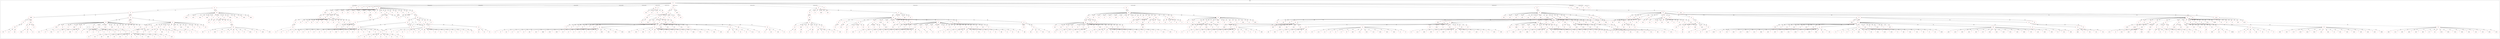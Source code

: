 digraph "Missions" {
  newrank = true;
  overlap = false;
  splines = true;
  nodesep = 0.5;
  subgraph "cluster_3" {
    label = "任務:3";
    "48c2d6571e438236b0dd411a4eaa358f" [
      color = "red",
      label = <<table border="0" cellspacing="10" cellpadding="10" style="rounded"><tr><td href="&#x6167;&#x5149;" border="0" cellspacing="10" cellpadding="10" style="rounded">&#x6167;&#x5149;</td></tr></table>>,
    ];
    "52724d16f2c411bbe3a718770c9dd501" [
      color = "red",
      label = <<table border="0" cellspacing="10" cellpadding="10" style="rounded"><tr><td href="dila:dila_A000257" border="0" cellspacing="10" cellpadding="10" style="rounded">&#x672C;&#x667A;</td></tr></table>>,
    ];
    "eca56055274819e2d9e625d78d32e093" [
      color = "red",
      label = <<table border="0" cellspacing="10" cellpadding="10" style="rounded"><tr><td href="dila:dila_A001703" border="0" cellspacing="10" cellpadding="10" style="rounded">&#x6167;&#x5149;</td></tr></table>>,
    ];
    "19cbaf116c8cc079dbebaa14ce7b7c09" [
      color = "red",
      label = <<table border="0" cellspacing="10" cellpadding="10" style="rounded"><tr><td href="dila:dila_A003116" border="0" cellspacing="10" cellpadding="10" style="rounded">&#x6167;&#x5149;</td></tr></table>>,
    ];
    "94c688bff4300a94d7c55e81b8173d7d" [
      color = "red",
      label = <<table border="0" cellspacing="10" cellpadding="10" style="rounded"><tr><td href="dila:dila_A003354" border="0" cellspacing="10" cellpadding="10" style="rounded">&#x6167;&#x5149;</td></tr></table>>,
    ];
    "d3fcec97f6cd93d9afebbb585f417fee" [
      color = "red",
      label = <<table border="0" cellspacing="10" cellpadding="10" style="rounded"><tr><td href="dila:dila_A003396" border="0" cellspacing="10" cellpadding="10" style="rounded">&#x6167;&#x5149;</td></tr></table>>,
    ];
    "a9bbc1e7d923c612e5a158050ac806a5" [
      color = "red",
      label = <<table border="0" cellspacing="10" cellpadding="10" style="rounded"><tr><td href="dila:dila_A003485" border="0" cellspacing="10" cellpadding="10" style="rounded">&#x6167;&#x5149;</td></tr></table>>,
    ];
    "7e600072aeec3156843deb59da9b06e2" [
      color = "red",
      label = <<table border="0" cellspacing="10" cellpadding="10" style="rounded"><tr><td href="dila:dila_A006354" border="0" cellspacing="10" cellpadding="10" style="rounded">&#x6167;&#x5149;</td></tr></table>>,
    ];
    "8e76915fa8ddcec531c27cd710ab3359" [
      color = "red",
      label = <<table border="0" cellspacing="10" cellpadding="10" style="rounded"><tr><td href="dila:dila_A007992" border="0" cellspacing="10" cellpadding="10" style="rounded">&#x878D;&#x7167;</td></tr></table>>,
    ];
    "ddb7e8cb5abc06c227dd237531086cbc" [
      color = "red",
      label = <<table border="0" cellspacing="10" cellpadding="10" style="rounded"><tr><td href="dila:dila_A008700" border="0" cellspacing="10" cellpadding="10" style="rounded">&#x6167;&#x5149;</td></tr></table>>,
    ];
    "78b19b616dc9ce28220560da99f56785" [
      color = "red",
      label = <<table border="0" cellspacing="10" cellpadding="10" style="rounded"><tr><td href="dila:dila_A018302" border="0" cellspacing="10" cellpadding="10" style="rounded">&#x6167;&#x5149;</td></tr></table>>,
    ];
    "c1eca1dbbd6d6e9c859e5407a78d23fd" [
      color = "red",
      label = <<table border="0" cellspacing="10" cellpadding="10" style="rounded"><tr><td href="dila:dila_A019541" border="0" cellspacing="10" cellpadding="10" style="rounded">&#x6167;&#x5149;</td></tr></table>>,
    ];
    "3c1f4b3314813994c7ee68977cc9cf51" [
      color = "red",
      label = <<table border="0" cellspacing="10" cellpadding="10" style="rounded"><tr><td href="dila:dila_A020131" border="0" cellspacing="10" cellpadding="10" style="rounded">&#x6167;&#x89BA;</td></tr></table>>,
    ];
    "41dd12cbd204817dd7a8e3fea6d62c27" [
      color = "red",
      label = <<table border="0" cellspacing="10" cellpadding="10" style="rounded"><tr><td href="dila:dila_A020866" border="0" cellspacing="10" cellpadding="10" style="rounded">&#x6DE8;&#x667A;</td></tr></table>>,
    ];
    "76d28a7131412c79bc295cd642924f91" [
      color = "red",
      label = <<table border="0" cellspacing="10" cellpadding="10" style="rounded"><tr><td href="dila:dila_A021403" border="0" cellspacing="10" cellpadding="10" style="rounded">&#x6167;&#x5149;</td></tr></table>>,
    ];
    "87611bbe50dc892041538a30705017b2" [
      color = "red",
      label = <<table border="0" cellspacing="10" cellpadding="10" style="rounded"><tr><td href="dila:dila_A030910" border="0" cellspacing="10" cellpadding="10" style="rounded">&#x749E;&#x5DD6;&#x884D;&#x66DC;</td></tr></table>>,
    ];
    "3e5bd13422dce2307fb71d49edc23ae9" [
      color = "red",
      label = <<table border="0" cellspacing="10" cellpadding="10" style="rounded"><tr><td href="dila:dila_A036835" border="0" cellspacing="10" cellpadding="10" style="rounded">&#x6167;&#x5149;</td></tr></table>>,
    ];
    "dcaa9cb6e8aa731f852f601ea477121c" [
      color = "red",
      label = <<table border="0" cellspacing="10" cellpadding="10" style="rounded"><tr><td href="dila:dila_A037778" border="0" cellspacing="10" cellpadding="10" style="rounded">&#x6167;&#x5149;</td></tr></table>>,
    ];
    "a0129e73b774a4f0cf60b5f0ffe84ff1" [
      color = "red",
      label = <<table border="0" cellspacing="10" cellpadding="10" style="rounded"><tr><td href="dila:dila_A012948" border="0" cellspacing="10" cellpadding="10" style="rounded">&#x771F;&#x5B9A;</td></tr></table>>,
    ];
    "ccb5067c659db2e9bf87c503d5565802" [
      color = "red",
      label = <<table border="0" cellspacing="10" cellpadding="10" style="rounded"><tr><td href="dila:dila_A000560" border="0" cellspacing="10" cellpadding="10" style="rounded">&#x5468;&#x7406;</td></tr></table>>,
    ];
    "1541171c51ea047359a0b7b8808f8be4" [
      color = "red",
      label = <<table border="0" cellspacing="10" cellpadding="10" style="rounded"><tr><td href="dila:dila_A000440" border="0" cellspacing="10" cellpadding="10" style="rounded">&#x4F5B;&#x9640;&#x6247;&#x591A;</td></tr></table>>,
    ];
    "470fa3860392b8c55b0a61f4562566e2" [
      color = "red",
      label = <<table border="0" cellspacing="10" cellpadding="10" style="rounded"><tr><td href="dila:dila_A006355" border="0" cellspacing="10" cellpadding="10" style="rounded">&#x9053;&#x8986;</td></tr></table>>,
    ];
    "de89174af18ecd8b1b704968e4ff59e0" [
      color = "red",
      label = <<table border="0" cellspacing="10" cellpadding="10" style="rounded"><tr><td href="dila:dila_A000689" border="0" cellspacing="10" cellpadding="10" style="rounded">&#x6CD5;&#x4E0A;</td></tr></table>>,
    ];
    "77285a41fc5a3b411ba0532cf39e27ff" [
      color = "red",
      label = <<table border="0" cellspacing="10" cellpadding="10" style="rounded"><tr><td href="dila:dila_A005280" border="0" cellspacing="10" cellpadding="10" style="rounded">&#x9748;&#x8A62;</td></tr></table>>,
    ];
    "fbda095e2c19b8c863f773563b8d7c99" [
      color = "red",
      label = <<table border="0" cellspacing="10" cellpadding="10" style="rounded"><tr><td href="dila:dila_A005275" border="0" cellspacing="10" cellpadding="10" style="rounded">&#x6167;&#x9806;</td></tr></table>>,
    ];
    "a83bc2e14e8c4a35690a8b77e0c9bdea" [
      color = "red",
      label = <<table border="0" cellspacing="10" cellpadding="10" style="rounded"><tr><td href="dila:dila_A005278" border="0" cellspacing="10" cellpadding="10" style="rounded">&#x9053;&#x6191;</td></tr></table>>,
    ];
    "9a0b8eb7141a7a81f779dd0d571b0c51" [
      color = "red",
      label = <<table border="0" cellspacing="10" cellpadding="10" style="rounded"><tr><td href="dila:dila_A005273" border="0" cellspacing="10" cellpadding="10" style="rounded">&#x66C7;&#x9075;</td></tr></table>>,
    ];
    "85291d095bdf65e0a22de78d734d684e" [
      color = "red",
      label = <<table border="0" cellspacing="10" cellpadding="10" style="rounded"><tr><td href="dila:dila_A005262" border="0" cellspacing="10" cellpadding="10" style="rounded">&#x674E;&#x6D2A;&#x7BC4;</td></tr></table>>,
    ];
    "d7034042dfab638ed00bdf489c264455" [
      color = "red",
      label = <<table border="0" cellspacing="10" cellpadding="10" style="rounded"><tr><td href="dila:dila_A005297" border="0" cellspacing="10" cellpadding="10" style="rounded">&#x66C7;&#x884D;</td></tr></table>>,
    ];
    "ca38d58008bb542e101ff4c218ba7d0a" [
      color = "red",
      label = <<table border="0" cellspacing="10" cellpadding="10" style="rounded"><tr><td href="dila:dila_A005288" border="0" cellspacing="10" cellpadding="10" style="rounded">&#x9053;&#x614E;</td></tr></table>>,
    ];
    "98bd47c728aa8415f250a34dc89ca208" [
      color = "red",
      label = <<table border="0" cellspacing="10" cellpadding="10" style="rounded"><tr><td href="dila:dila_A005284" border="0" cellspacing="10" cellpadding="10" style="rounded">&#x50E7;&#x9054;</td></tr></table>>,
    ];
    "007fc3214ee8396a0fc1486ba6dc90b9" [
      color = "red",
      label = <<table border="0" cellspacing="10" cellpadding="10" style="rounded"><tr><td href="dila:dila_A005410" border="0" cellspacing="10" cellpadding="10" style="rounded">&#x9053;&#x96F2;</td></tr></table>>,
    ];
    "272229326760bc23cc011d1e1a1abcf0" [
      color = "red",
      label = <<table border="0" cellspacing="10" cellpadding="10" style="rounded"><tr><td href="dila:dila_A006360" border="0" cellspacing="10" cellpadding="10" style="rounded">&#x6D2A;&#x7406;</td></tr></table>>,
    ];
    "d5b6824f28ac9645be593905124acd3b" [
      color = "red",
      label = <<table border="0" cellspacing="10" cellpadding="10" style="rounded"><tr><td href="dila:dila_A005411" border="0" cellspacing="10" cellpadding="10" style="rounded">&#x9053;&#x6689;</td></tr></table>>,
    ];
    "25ab03a3b9ec56a5c68f95970b546d72" [
      color = "red",
      label = <<table border="0" cellspacing="10" cellpadding="10" style="rounded"><tr><td href="dila:dila_A005364" border="0" cellspacing="10" cellpadding="10" style="rounded">&#x66C7;&#x96B1;</td></tr></table>>,
    ];
    "49bb35e0604a535ecbac68681a8b05d4" [
      color = "red",
      label = <<table border="0" cellspacing="10" cellpadding="10" style="rounded"><tr><td href="dila:dila_A006373" border="0" cellspacing="10" cellpadding="10" style="rounded">&#x6CD5;&#x9858;</td></tr></table>>,
    ];
    "104f7feac400e6ae0c26aa1dfdcb4e38" [
      color = "red",
      label = <<table border="0" cellspacing="10" cellpadding="10" style="rounded"><tr><td href="dila:dila_A006392" border="0" cellspacing="10" cellpadding="10" style="rounded">&#x6D2A;&#x6DF5;</td></tr></table>>,
    ];
    "ebb28c93a7afb36041bb88a8aac07a7b" [
      color = "red",
      label = <<table border="0" cellspacing="10" cellpadding="10" style="rounded"><tr><td href="dila:dila_A007994" border="0" cellspacing="10" cellpadding="10" style="rounded">&#x6DF5;&#x53DF;&#x6E5B;</td></tr></table>>,
    ];
    "d314d237c16657998314baf5f918969b" [
      color = "red",
      label = <<table border="0" cellspacing="10" cellpadding="10" style="rounded"><tr><td href="dila:dila_A007997" border="0" cellspacing="10" cellpadding="10" style="rounded">&#x5C45;&#x7C21;</td></tr></table>>,
    ];
    "2cf19223c45d666a672efb1d1dee2590" [
      color = "red",
      label = <<table border="0" cellspacing="10" cellpadding="10" style="rounded"><tr><td href="dila:dila_A007995" border="0" cellspacing="10" cellpadding="10" style="rounded">&#x5B97;&#x6998;</td></tr></table>>,
    ];
    "be2c485f5e9287e4b5ffe9c42086cf70" [
      color = "red",
      label = <<table border="0" cellspacing="10" cellpadding="10" style="rounded"><tr><td href="dila:dila_A007996" border="0" cellspacing="10" cellpadding="10" style="rounded">&#x5B97;&#x6B0A;</td></tr></table>>,
    ];
    "89efa7f6cb1a336579d394f0c91faa92" [
      color = "red",
      label = <<table border="0" cellspacing="10" cellpadding="10" style="rounded"><tr><td href="dila:dila_A001900" border="0" cellspacing="10" cellpadding="10" style="rounded">&#x61F7;&#x6DF1;</td></tr></table>>,
    ];
    "df357d0d8be258b419abeba2b626b93f" [
      color = "red",
      label = <<table border="0" cellspacing="10" cellpadding="10" style="rounded"><tr><td href="dila:dila_A014799" border="0" cellspacing="10" cellpadding="10" style="rounded">&#x7661;&#x79AA;&#x5143;&#x5999;</td></tr></table>>,
    ];
    "e6350a50258a22c8061617f660c02b36" [
      color = "red",
      label = <<table border="0" cellspacing="10" cellpadding="10" style="rounded"><tr><td href="dila:dila_A001504" border="0" cellspacing="10" cellpadding="10" style="rounded">&#x9053;&#x884C;</td></tr></table>>,
    ];
    "13bb19e6c669bb4c0c73e3ed3875db10" [
      color = "red",
      label = <<table border="0" cellspacing="10" cellpadding="10" style="rounded"><tr><td href="dila:dila_A013131" border="0" cellspacing="10" cellpadding="10" style="rounded">&#x5143;&#x8070;</td></tr></table>>,
    ];
    "a922f2c13ed39e02f9cc48c80f7b0009" [
      color = "red",
      label = <<table border="0" cellspacing="10" cellpadding="10" style="rounded"><tr><td href="dila:dila_A025171" border="0" cellspacing="10" cellpadding="10" style="rounded">&#x5143;&#x8087;</td></tr></table>>,
    ];
    "d457dd890bed6b1f20a053010f5c0ccf" [
      color = "red",
      label = <<table border="0" cellspacing="10" cellpadding="10" style="rounded"><tr><td href="dila:dila_A026019" border="0" cellspacing="10" cellpadding="10" style="rounded">&#x5831;&#x6069;&#x667A;&#x56E0;</td></tr></table>>,
    ];
    "55a38d2e20b2a461eecf80ab08991ebd" [
      color = "red",
      label = <<table border="0" cellspacing="10" cellpadding="10" style="rounded"><tr><td href="dila:dila_A026043" border="0" cellspacing="10" cellpadding="10" style="rounded">&#x9673;&#x5B89;&#x7BC0;</td></tr></table>>,
    ];
    "4b192c5cbe8be6c342bb43a4f3a9283a" [
      color = "red",
      label = <<table border="0" cellspacing="10" cellpadding="10" style="rounded"><tr><td href="dila:dila_A010581" border="0" cellspacing="10" cellpadding="10" style="rounded">&#x6176;&#x8AF8;</td></tr></table>>,
    ];
    "358b7b298ce5f03f6d366704995e38bb" [
      color = "red",
      label = <<table border="0" cellspacing="10" cellpadding="10" style="rounded"><tr><td href="dila:dila_A020849" border="0" cellspacing="10" cellpadding="10" style="rounded">&#x6CD5;&#x6210;</td></tr></table>>,
    ];
    "a4539edfabdef641a90069fd6319fba7" [
      color = "red",
      label = <<table border="0" cellspacing="10" cellpadding="10" style="rounded"><tr><td href="dila:dila_A004691" border="0" cellspacing="10" cellpadding="10" style="rounded">&#x54B8;&#x5091;</td></tr></table>>,
    ];
    "001c1f529dddeca1280f1ed94afd8d01" [
      color = "red",
      label = <<table border="0" cellspacing="10" cellpadding="10" style="rounded"><tr><td href="dila:dila_A030909" border="0" cellspacing="10" cellpadding="10" style="rounded">&#x9EC3;&#x6CB3;&#x6DE8;&#x6E05;</td></tr></table>>,
    ];
    "d53eaf3c9aa554850b39d2fdc404ef3b" [
      color = "red",
      label = <<table border="0" cellspacing="10" cellpadding="10" style="rounded"><tr><td href="dila:dila_A003643" border="0" cellspacing="10" cellpadding="10" style="rounded">&#x9ED8;&#x83F4;&#x6167;&#x805E;</td></tr></table>>,
    ];
    "f5f0478dc5e7ffd6660736d210d96781" [
      color = "red",
      label = <<table border="0" cellspacing="10" cellpadding="10" style="rounded"><tr><td href="dila:dila_A015840" border="0" cellspacing="10" cellpadding="10" style="rounded">&#x6CD5;&#x4E58;</td></tr></table>>,
    ];
    "5c7fec01f4ada660dc4c92f94e99e933" [
      color = "red",
      label = <<table border="0" cellspacing="10" cellpadding="10" style="rounded"><tr><td href="dila:dila_A012045" border="0" cellspacing="10" cellpadding="10" style="rounded">&#x53EF;&#x5168;</td></tr></table>>,
    ];
    "2a14cfedf741f53d842d191706a80a76" [
      color = "red",
      label = <<table border="0" cellspacing="10" cellpadding="10" style="rounded"><tr><td href="dila:dila_A000854" border="0" cellspacing="10" cellpadding="10" style="rounded">&#x6D2A;&#x5982;</td></tr></table>>,
    ];
    "2eb55d16b7a3c04c7baa1eef551a1d62" [
      color = "red",
      label = <<table border="0" cellspacing="10" cellpadding="10" style="rounded"><tr><td href="dila:dila_A013488" border="0" cellspacing="10" cellpadding="10" style="rounded">&#x666E;&#x898B;</td></tr></table>>,
    ];
    "88a1034f91bf74185ce3aa101db19338" [
      color = "red",
      label = <<table border="0" cellspacing="10" cellpadding="10" style="rounded"><tr><td href="dila:dila_A007447" border="0" cellspacing="10" cellpadding="10" style="rounded">&#x7121;&#x8A9E;&#x5BC2;&#x821C;</td></tr></table>>,
    ];
    "018560e8798fe9eeca5a8bcc5ef5aca4" [
      color = "red",
      label = <<table border="0" cellspacing="10" cellpadding="10" style="rounded"><tr><td href="dila:dila_A040930" border="0" cellspacing="10" cellpadding="10" style="rounded">&#x6CD5;&#x6D77;&#x6D2A;&#x4E00;</td></tr></table>>,
    ];
    "a274da9e458aa360630283b02faca598" [
      color = "red",
      label = <<table border="0" cellspacing="10" cellpadding="10" style="rounded"><tr><td href="dila:dila_A040931" border="0" cellspacing="10" cellpadding="10" style="rounded">&#x6CD5;&#x660E;&#x6DC7;&#x805E;</td></tr></table>>,
    ];
    "76d06d99aad2e9d5e9537c4ac797b5d7" [
      color = "red",
      label = <<table border="0" cellspacing="10" cellpadding="10" style="rounded"><tr><td href="dila:dila_A040932" border="0" cellspacing="10" cellpadding="10" style="rounded">&#x5F4C;&#x5EB5;&#x6D2A;&#x6F22;</td></tr></table>>,
    ];
    "ea3bc468ab2aadeadb1d9dfdb18cea43" [
      color = "red",
      label = <<table border="0" cellspacing="10" cellpadding="10" style="rounded"><tr><td href="dila:dila_A040933" border="0" cellspacing="10" cellpadding="10" style="rounded">&#x5FB7;&#x96F2;&#x6D2A;&#x773E;</td></tr></table>>,
    ];
    "9ca187a449e82c4cd63cdb6169cdd1c8" [
      color = "red",
      label = <<table border="0" cellspacing="10" cellpadding="10" style="rounded"><tr><td href="dila:dila_A040934" border="0" cellspacing="10" cellpadding="10" style="rounded">&#x6708;&#x9762;&#x6D2A;&#x6240;</td></tr></table>>,
    ];
    "df6fe66108fe175e1596bfbbfac03d28" [
      color = "red",
      label = <<table border="0" cellspacing="10" cellpadding="10" style="rounded"><tr><td href="dila:dila_A040935" border="0" cellspacing="10" cellpadding="10" style="rounded">&#x9053;&#x5EB5;&#x6D2A;&#x5357;</td></tr></table>>,
    ];
    "d62a3d7b889d11c5f1ecbdc05577cf05" [
      color = "red",
      label = <<table border="0" cellspacing="10" cellpadding="10" style="rounded"><tr><td href="dila:dila_A040936" border="0" cellspacing="10" cellpadding="10" style="rounded">&#x666E;&#x9580;&#x5EE3;&#x8862;</td></tr></table>>,
    ];
    "861df659b4618b9203c3765b85508f5f" [
      color = "red",
      label = <<table border="0" cellspacing="10" cellpadding="10" style="rounded"><tr><td href="dila:dila_A011191" border="0" cellspacing="10" cellpadding="10" style="rounded">&#x6CD5;&#x8070;</td></tr></table>>,
    ];
    "5a7b0333f0fddc9c68dbd032738d1a2e" [
      color = "red",
      label = <<table border="0" cellspacing="10" cellpadding="10" style="rounded"><tr><td href="dila:dila_A005286" border="0" cellspacing="10" cellpadding="10" style="rounded">&#x6CD5;&#x5B58;</td></tr></table>>,
    ];
    "14dedd1f1ca2b03ee639f1dbbab84cb9" [
      color = "red",
      label = <<table border="0" cellspacing="10" cellpadding="10" style="rounded"><tr><td href="dila:dila_A005409" border="0" cellspacing="10" cellpadding="10" style="rounded">&#x878D;&#x667A;</td></tr></table>>,
    ];
    "966e5d000528cfa555d8e9d9189eb05e" [
      color = "red",
      label = <<table border="0" cellspacing="10" cellpadding="10" style="rounded"><tr><td href="dila:dila_A002000" border="0" cellspacing="10" cellpadding="10" style="rounded">&#x6167;&#x9060;</td></tr></table>>,
    ];
    "d32aaf6af93aa22a16b22ba77f98b9e5" [
      color = "red",
      label = <<table border="0" cellspacing="10" cellpadding="10" style="rounded"><tr><td href="dila:dila_A005576" border="0" cellspacing="10" cellpadding="10" style="rounded">&#x9748;&#x5E79;</td></tr></table>>,
    ];
    "fce4f545d98b56bc92ecf79ebc99d7d1" [
      color = "red",
      label = <<table border="0" cellspacing="10" cellpadding="10" style="rounded"><tr><td href="dila:dila_A005688" border="0" cellspacing="10" cellpadding="10" style="rounded">&#x9053;&#x6D2A;</td></tr></table>>,
    ];
    "8a7c3646b4bd3142ce76780bd2375253" [
      color = "red",
      label = <<table border="0" cellspacing="10" cellpadding="10" style="rounded"><tr><td href="dila:dila_A006391" border="0" cellspacing="10" cellpadding="10" style="rounded">&#x6CD5;&#x52DD;</td></tr></table>>,
    ];
    "8d6112658e2b9a7d2ad62984a3b083bb" [
      color = "red",
      label = <<table border="0" cellspacing="10" cellpadding="10" style="rounded"><tr><td href="dila:dila_A004391" border="0" cellspacing="10" cellpadding="10" style="rounded">&#x6D2A;&#x9075;</td></tr></table>>,
    ];
    "c0f0f276bff975c69352d9f1a1921437" [
      color = "red",
      label = <<table border="0" cellspacing="10" cellpadding="10" style="rounded"><tr><td href="dila:dila_A006376" border="0" cellspacing="10" cellpadding="10" style="rounded">&#x9053;&#x884C;</td></tr></table>>,
    ];
    "42ea2616165bdeb5f78027ca650cef10" [
      color = "red",
      label = <<table border="0" cellspacing="10" cellpadding="10" style="rounded"><tr><td href="dila:dila_A000747" border="0" cellspacing="10" cellpadding="10" style="rounded">&#x6CD5;&#x792A;</td></tr></table>>,
    ];
    "31f27474fadee36835ec7a1e232bbf98" [
      color = "red",
      label = <<table border="0" cellspacing="10" cellpadding="10" style="rounded"><tr><td href="dila:dila_A021139" border="0" cellspacing="10" cellpadding="10" style="rounded">&#x5D07;&#x4FE1;</td></tr></table>>,
    ];
    "f4948877919b5563e5b1b29a79617d38" [
      color = "red",
      label = <<table border="0" cellspacing="10" cellpadding="10" style="rounded"><tr><td href="dila:dila_A001221" border="0" cellspacing="10" cellpadding="10" style="rounded">&#x666E;&#x7D39;</td></tr></table>>,
    ];
    "b67324fa55a53a59d8d9d7ae4fea9994" [
      color = "red",
      label = <<table border="0" cellspacing="10" cellpadding="10" style="rounded"><tr><td href="dila:dila_A015179" border="0" cellspacing="10" cellpadding="10" style="rounded">&#x5999;&#x5370;</td></tr></table>>,
    ];
    "e2b0e5f33e04a4f9ebefbc25cf2b4ac2" [
      color = "red",
      label = <<table border="0" cellspacing="10" cellpadding="10" style="rounded"><tr><td href="dila:dila_A025471" border="0" cellspacing="10" cellpadding="10" style="rounded">&#x6167;&#x9083;</td></tr></table>>,
    ];
    "819bf1e28aae9d79840560b9808715b1" [
      color = "red",
      label = <<table border="0" cellspacing="10" cellpadding="10" style="rounded"><tr><td href="dila:dila_A025472" border="0" cellspacing="10" cellpadding="10" style="rounded">&#x5713;&#x89BA;&#x66C7;</td></tr></table>>,
    ];
    "020942cbdb793c3e82d7904e6be3d60d" [
      color = "red",
      label = <<table border="0" cellspacing="10" cellpadding="10" style="rounded"><tr><td href="dila:dila_A018323" border="0" cellspacing="10" cellpadding="10" style="rounded">&#x5DF2;&#x83F4;&#x6DF1;</td></tr></table>>,
    ];
    "27ecb384761de3661f0a522127ac945e" [
      color = "red",
      label = <<table border="0" cellspacing="10" cellpadding="10" style="rounded"><tr><td href="dila:dila_A008397" border="0" cellspacing="10" cellpadding="10" style="rounded">&#x6E05;&#x9060;</td></tr></table>>,
    ];
    "8539ef0808f896034480981173b6d1a2" [
      color = "red",
      label = <<table border="0" cellspacing="10" cellpadding="10" style="rounded"><tr><td href="dila:dila_A012946" border="0" cellspacing="10" cellpadding="10" style="rounded">&#x5B88;&#x4EC1;</td></tr></table>>,
    ];
    "96c310152576be6c0f411474d6122841" [
      color = "red",
      label = <<table border="0" cellspacing="10" cellpadding="10" style="rounded"><tr><td href="dila:dila_A025172" border="0" cellspacing="10" cellpadding="10" style="rounded">&#x9000;&#x83F4;&#x4F11;</td></tr></table>>,
    ];
    "1aecac149ce770e42d5113e9df0e3eef" [
      color = "red",
      label = <<table border="0" cellspacing="10" cellpadding="10" style="rounded"><tr><td href="dila:dila_A042522" border="0" cellspacing="10" cellpadding="10" style="rounded">&#x61F7;&#x7D20;</td></tr></table>>,
    ];
    "b3cf0f10b97ad471b527930854547029" [
      color = "red",
      label = <<table border="0" cellspacing="10" cellpadding="10" style="rounded"><tr><td href="dila:dila_A000811" border="0" cellspacing="10" cellpadding="10" style="rounded">&#x4FCA;&#x82BF;</td></tr></table>>,
    ];
    "6ff9c0722a1a5a4e192557ec187c185c" [
      color = "red",
      label = <<table border="0" cellspacing="10" cellpadding="10" style="rounded"><tr><td href="dila:dila_A004596" border="0" cellspacing="10" cellpadding="10" style="rounded">&#x5713;&#x667A;</td></tr></table>>,
    ];
    "16a2482fa42a8b16ce490a4a6be60067" [
      color = "red",
      label = <<table border="0" cellspacing="10" cellpadding="10" style="rounded"><tr><td href="dila:dila_A010582" border="0" cellspacing="10" cellpadding="10" style="rounded">&#x7D39;&#x947E;</td></tr></table>>,
    ];
    "fffa8ae6ec1b22f60e09edb747717966" [
      color = "red",
      label = <<table border="0" cellspacing="10" cellpadding="10" style="rounded"><tr><td href="dila:dila_A020166" border="0" cellspacing="10" cellpadding="10" style="rounded">&#x5B58;&#x5FB7;</td></tr></table>>,
    ];
    "e9ba24eca7e6069e291ca7deb5bf2307" [
      color = "red",
      label = <<table border="0" cellspacing="10" cellpadding="10" style="rounded"><tr><td href="dila:dila_A020133" border="0" cellspacing="10" cellpadding="10" style="rounded">&#x5C71;&#x7D04;</td></tr></table>>,
    ];
    "a6d88d5599b649652e57a22c64874eee" [
      color = "red",
      label = <<table border="0" cellspacing="10" cellpadding="10" style="rounded"><tr><td href="dila:dila_A020132" border="0" cellspacing="10" cellpadding="10" style="rounded">&#x5C71;&#x6689;</td></tr></table>>,
    ];
    "ef61c35385dde1dc06aca7e996ca37df" [
      color = "red",
      label = <<table border="0" cellspacing="10" cellpadding="10" style="rounded"><tr><td href="dila:dila_A020129" border="0" cellspacing="10" cellpadding="10" style="rounded">&#x90E2;&#x5DDE;&#x82AD;&#x8549;</td></tr></table>>,
    ];
    "fdbef11201f8561c54b9cb4f7fc4cd86" [
      color = "red",
      label = <<table border="0" cellspacing="10" cellpadding="10" style="rounded"><tr><td href="dila:dila_A020128" border="0" cellspacing="10" cellpadding="10" style="rounded">&#x5C71;&#x8F1D;</td></tr></table>>,
    ];
    "886355c5040ec203d47e0a84ca257d95" [
      color = "red",
      label = <<table border="0" cellspacing="10" cellpadding="10" style="rounded"><tr><td href="dila:dila_A020126" border="0" cellspacing="10" cellpadding="10" style="rounded">&#x5D07;&#x6069;</td></tr></table>>,
    ];
    "a28950837bb59760d0458418632b2bbf" [
      color = "red",
      label = <<table border="0" cellspacing="10" cellpadding="10" style="rounded"><tr><td href="dila:dila_A020125" border="0" cellspacing="10" cellpadding="10" style="rounded">&#x6D2A;&#x85A6;</td></tr></table>>,
    ];
    "76624d807f606c8edfc87148bd7c9329" [
      color = "red",
      label = <<table border="0" cellspacing="10" cellpadding="10" style="rounded"><tr><td href="dila:dila_A020123" border="0" cellspacing="10" cellpadding="10" style="rounded">&#x61F7;&#x7950;</td></tr></table>>,
    ];
    "5408f99da78d591d54e800a9a16ea822" [
      color = "red",
      label = <<table border="0" cellspacing="10" cellpadding="10" style="rounded"><tr><td href="dila:dila_A020121" border="0" cellspacing="10" cellpadding="10" style="rounded">&#x50E7;&#x4E00;</td></tr></table>>,
    ];
    "e9bfe47932db4bdedb39d2f251363bfa" [
      color = "red",
      label = <<table border="0" cellspacing="10" cellpadding="10" style="rounded"><tr><td href="dila:dila_A020120" border="0" cellspacing="10" cellpadding="10" style="rounded">&#x4E2D;&#x96F2;&#x84CB;</td></tr></table>>,
    ];
    "65b31c15e95e6e3208a7c1c516100830" [
      color = "red",
      label = <<table border="0" cellspacing="10" cellpadding="10" style="rounded"><tr><td href="dila:dila_A020117" border="0" cellspacing="10" cellpadding="10" style="rounded">&#x8C37;&#x5C71;&#x85CF;</td></tr></table>>,
    ];
    "7bb9d0066c68c877e613cf8bdfb9dff2" [
      color = "red",
      label = <<table border="0" cellspacing="10" cellpadding="10" style="rounded"><tr><td href="dila:dila_A020116" border="0" cellspacing="10" cellpadding="10" style="rounded">&#x5FD7;&#x5143;</td></tr></table>>,
    ];
    "7bb49fc501f5c8a282dc29bc4c5b29e9" [
      color = "red",
      label = <<table border="0" cellspacing="10" cellpadding="10" style="rounded"><tr><td href="dila:dila_A015029" border="0" cellspacing="10" cellpadding="10" style="rounded">&#x666F;&#x6B23;</td></tr></table>>,
    ];
    "19696729840d582ee3122d6404ed74dd" [
      color = "red",
      label = <<table border="0" cellspacing="10" cellpadding="10" style="rounded"><tr><td href="dila:dila_A020114" border="0" cellspacing="10" cellpadding="10" style="rounded">&#x9053;&#x8654;</td></tr></table>>,
    ];
    "566f448da75b88df39ebd468ae28d3ed" [
      color = "red",
      label = <<table border="0" cellspacing="10" cellpadding="10" style="rounded"><tr><td href="dila:dila_A001539" border="0" cellspacing="10" cellpadding="10" style="rounded">&#x9053;&#x6977;</td></tr></table>>,
    ];
    "74d069c626165a9893bc608f161d3951" [
      color = "red",
      label = <<table border="0" cellspacing="10" cellpadding="10" style="rounded"><tr><td href="dila:dila_A020865" border="0" cellspacing="10" cellpadding="10" style="rounded">&#x4E39;&#x971E;&#x666E;&#x6708;</td></tr></table>>,
    ];
    "e29e073cbc7b60bd838ef3091bc457d0" [
      color = "red",
      label = <<table border="0" cellspacing="10" cellpadding="10" style="rounded"><tr><td href="dila:dila_A015131" border="0" cellspacing="10" cellpadding="10" style="rounded">&#x8B77;&#x570B;&#x5B88;&#x660C;</td></tr></table>>,
    ];
    "e6597021f4f0c53cc1274043246bb4ac" [
      color = "red",
      label = <<table border="0" cellspacing="10" cellpadding="10" style="rounded"><tr><td href="dila:dila_A020864" border="0" cellspacing="10" cellpadding="10" style="rounded">&#x5409;&#x7965;&#x6CD5;&#x5BA3;</td></tr></table>>,
    ];
    "69f5657555a6c7f164d1282a3d8158d6" [
      color = "red",
      label = <<table border="0" cellspacing="10" cellpadding="10" style="rounded"><tr><td href="dila:dila_A015130" border="0" cellspacing="10" cellpadding="10" style="rounded">&#x5B50;&#x6B78;</td></tr></table>>,
    ];
    "2290eb49a40db066416375298bcb5ea2" [
      color = "red",
      label = <<table border="0" cellspacing="10" cellpadding="10" style="rounded"><tr><td href="dila:dila_A025723" border="0" cellspacing="10" cellpadding="10" style="rounded">&#x5999;&#x5CF0;&#x96F2;</td></tr></table>>,
    ];
    "95e3d20c70db113f6d32ffadd782e3f7" [
      color = "red",
      label = <<table border="0" cellspacing="10" cellpadding="10" style="rounded"><tr><td href="dila:dila_A027315" border="0" cellspacing="10" cellpadding="10" style="rounded">&#x91D1;&#x5C71;&#x5805;</td></tr></table>>,
    ];
    "0f4e08b3c507d113bae1003b37bdc7ea" [
      color = "red",
      label = <<table border="0" cellspacing="10" cellpadding="10" style="rounded"><tr><td href="dila:dila_A027316" border="0" cellspacing="10" cellpadding="10" style="rounded">&#x5929;&#x5BE7;&#x73C2;</td></tr></table>>,
    ];
    "af47d64e1dcfe743107ce339b0a23313" [
      color = "red",
      label = <<table border="0" cellspacing="10" cellpadding="10" style="rounded"><tr><td href="dila:dila_A027317" border="0" cellspacing="10" cellpadding="10" style="rounded">&#x9F8D;&#x6C60;&#x9810;</td></tr></table>>,
    ];
    "21abe71b134c4e4e512addd35c3941db" [
      color = "red",
      label = <<table border="0" cellspacing="10" cellpadding="10" style="rounded"><tr><td href="dila:dila_A027318" border="0" cellspacing="10" cellpadding="10" style="rounded">&#x96D9;&#x6CC9;&#x6708;</td></tr></table>>,
    ];
    "3889cbbccd2d7944e1c33cb1e0be64d0" [
      color = "red",
      label = <<table border="0" cellspacing="10" cellpadding="10" style="rounded"><tr><td href="dila:dila_A027319" border="0" cellspacing="10" cellpadding="10" style="rounded">&#x9F8D;&#x738B;&#x96F2;</td></tr></table>>,
    ];
    "ed8eca637c86ded3c96f46ed47875bdb" [
      color = "red",
      label = <<table border="0" cellspacing="10" cellpadding="10" style="rounded"><tr><td href="dila:dila_A027320" border="0" cellspacing="10" cellpadding="10" style="rounded">&#x96F2;&#x84CB;&#x596D;</td></tr></table>>,
    ];
    "c3069a3967e814b314849e8e17b3a821" [
      color = "red",
      label = <<table border="0" cellspacing="10" cellpadding="10" style="rounded"><tr><td href="dila:dila_A027321" border="0" cellspacing="10" cellpadding="10" style="rounded">&#x5999;&#x6167;&#x5C3C;&#x6167;&#x5149;</td></tr></table>>,
    ];
    "083986e26f39af09d03f54d4090208ff" [
      color = "red",
      label = <<table border="0" cellspacing="10" cellpadding="10" style="rounded"><tr><td href="dila:dila_A004687" border="0" cellspacing="10" cellpadding="10" style="rounded">&#x66C7;&#x83EF;</td></tr></table>>,
    ];
    "8d450674354ca6afecdef4e4970c8aa8" [
      color = "red",
      label = <<table border="0" cellspacing="10" cellpadding="10" style="rounded"><tr><td href="dila:dila_A004696" border="0" cellspacing="10" cellpadding="10" style="rounded">&#x7956;&#x5148;</td></tr></table>>,
    ];
    "710d03158c80fcddf84a2d53ea0de120" [
      color = "red",
      label = <<table border="0" cellspacing="10" cellpadding="10" style="rounded"><tr><td href="dila:dila_A001037" border="0" cellspacing="10" cellpadding="10" style="rounded">&#x5D07;&#x5CB3;</td></tr></table>>,
    ];
    "beeec2741c80a7727f66a035129c3bb6" [
      color = "red",
      label = <<table border="0" cellspacing="10" cellpadding="10" style="rounded"><tr><td href="dila:dila_A021401" border="0" cellspacing="10" cellpadding="10" style="rounded">&#x6176;&#x5982;</td></tr></table>>,
    ];
    "a32d8721a0a61727073cad6339d7cb8d" [
      color = "red",
      label = <<table border="0" cellspacing="10" cellpadding="10" style="rounded"><tr><td href="dila:dila_A000027" border="0" cellspacing="10" cellpadding="10" style="rounded">&#x4E86;&#x609F;</td></tr></table>>,
    ];
    "cdc15a8b1d26a0f1fff82bdd5e58e77c" [
      color = "red",
      label = <<table border="0" cellspacing="10" cellpadding="10" style="rounded"><tr><td href="dila:dila_A021402" border="0" cellspacing="10" cellpadding="10" style="rounded">&#x5F35;&#x93A1;</td></tr></table>>,
    ];
    "0daea87f717402e35fd0f02fc3ed112e" [
      color = "red",
      label = <<table border="0" cellspacing="10" cellpadding="10" style="rounded"><tr><td href="dila:dila_A002613" border="0" cellspacing="10" cellpadding="10" style="rounded">&#x9053;&#x751F;</td></tr></table>>,
    ];
    "a940f0107eeccaf89644f621bc6c9178" [
      color = "red",
      label = <<table border="0" cellspacing="10" cellpadding="10" style="rounded"><tr><td href="dila:dila_A009670" border="0" cellspacing="10" cellpadding="10" style="rounded">&#x81EA;&#x93E1;</td></tr></table>>,
    ];
    "64e21a308f8b9523c0e55ae602ae287b" [
      color = "red",
      label = <<table border="0" cellspacing="10" cellpadding="10" style="rounded"><tr><td href="dila:dila_A021404" border="0" cellspacing="10" cellpadding="10" style="rounded">&#x81F4;&#x67D4;</td></tr></table>>,
    ];
    "4813c86dd3cea5d833a4b91b4df54ee9" [
      color = "red",
      label = <<table border="0" cellspacing="10" cellpadding="10" style="rounded"><tr><td href="dila:dila_A018311" border="0" cellspacing="10" cellpadding="10" style="rounded">&#x5141;&#x97F6;</td></tr></table>>,
    ];
    "e2491a7330b75b88b04d6e69a88689e6" [
      color = "red",
      label = <<table border="0" cellspacing="10" cellpadding="10" style="rounded"><tr><td href="dila:dila_A030908" border="0" cellspacing="10" cellpadding="10" style="rounded">&#x66C9;&#x5CA9;&#x5143;&#x660E;</td></tr></table>>,
    ];
    "3927bfc8b8ff4edda2d2502ae498cd98" [
      color = "red",
      label = <<table border="0" cellspacing="10" cellpadding="10" style="rounded"><tr><td href="dila:dila_A020566" border="0" cellspacing="10" cellpadding="10" style="rounded">&#x6027;&#x6137;</td></tr></table>>,
    ];
    "c29167c670202b631f56048d12b30f30" [
      color = "red",
      label = <<table border="0" cellspacing="10" cellpadding="10" style="rounded"><tr><td href="dila:dila_A042286" border="0" cellspacing="10" cellpadding="10" style="rounded">&#x5929;&#x67F1;&#x6EFF;&#x79C0;</td></tr></table>>,
    ];
    "91c5420c7a1ab9771104861b0739644e" [
      color = "red",
      label = <<table border="0" cellspacing="10" cellpadding="10" style="rounded"><tr><td href="dila:dila_A000944" border="0" cellspacing="10" cellpadding="10" style="rounded">&#x771F;&#x53EF;</td></tr></table>>,
    ];
    "548a83298fb6158bf05b19cb6c5e5abc" [
      color = "red",
      label = <<table border="0" cellspacing="10" cellpadding="10" style="rounded"><tr><td href="dila:dila_A001681" border="0" cellspacing="10" cellpadding="10" style="rounded">&#x5FB7;&#x6E05;</td></tr></table>>,
    ];
    "d0e96e5ecae8ac1008422932168c6f03" [
      color = "red",
      label = <<table border="0" cellspacing="10" cellpadding="10" style="rounded"><tr><td href="dila:dila_A042206" border="0" cellspacing="10" cellpadding="10" style="rounded">&#x96EA;&#x5EB5;&#x6D77;&#x84EE;</td></tr></table>>,
    ];
    "db30103eea98dd8c1b106515c31c074e" [
      color = "red",
      label = <<table border="0" cellspacing="10" cellpadding="10" style="rounded"><tr><td href="dila:dila_A013212" border="0" cellspacing="10" cellpadding="10" style="rounded">&#x5468;&#x7E8C;</td></tr></table>>,
    ];
    "3aee5a8e1134c5c8576624387da34590" [
      color = "red",
      label = <<table border="0" cellspacing="10" cellpadding="10" style="rounded"><tr><td href="dila:dila_A010666" border="0" cellspacing="10" cellpadding="10" style="rounded">&#x5927;&#x5343;</td></tr></table>>,
    ];
    "84c369827478c819b1b3cc43af87b24d" [
      color = "red",
      label = <<table border="0" cellspacing="10" cellpadding="10" style="rounded"><tr><td href="dila:dila_A012494" border="0" cellspacing="10" cellpadding="10" style="rounded">&#x666E;&#x884C;</td></tr></table>>,
    ];
    "9a86067731b892d05869c18d53600c91" [
      color = "red",
      label = <<table border="0" cellspacing="10" cellpadding="10" style="rounded"><tr><td href="dila:dila_A010674" border="0" cellspacing="10" cellpadding="10" style="rounded">&#x5FC3;&#x4E00;</td></tr></table>>,
    ];
    "622857f4798bc216f3b7712779365fb9" [
      color = "red",
      label = <<table border="0" cellspacing="10" cellpadding="10" style="rounded"><tr><td href="dila:dila_A012324" border="0" cellspacing="10" cellpadding="10" style="rounded">&#x666E;&#x8377;</td></tr></table>>,
    ];
    "c9e26e5467e7b30916da641bcc8ae334" [
      color = "red",
      label = <<table border="0" cellspacing="10" cellpadding="10" style="rounded"><tr><td href="dila:dila_A005407" border="0" cellspacing="10" cellpadding="10" style="rounded">&#x9756;&#x5D69;</td></tr></table>>,
    ];
    "e91c881aed96622d7241568c8e2947a2" [
      color = "red",
      label = <<table border="0" cellspacing="10" cellpadding="10" style="rounded"><tr><td href="dila:dila_A004650" border="0" cellspacing="10" cellpadding="10" style="rounded">&#x8FAF;&#x76F8;</td></tr></table>>,
    ];
    "179c00dc34e7736c9aa959641db96859" [
      color = "red",
      label = <<table border="0" cellspacing="10" cellpadding="10" style="rounded"><tr><td href="dila:dila_A005472" border="0" cellspacing="10" cellpadding="10" style="rounded">&#x5BF6;&#x5112;</td></tr></table>>,
    ];
    "15ed610b92ce000380551fc9f3f00037" [
      color = "red",
      label = <<table border="0" cellspacing="10" cellpadding="10" style="rounded"><tr><td href="dila:dila_A005479" border="0" cellspacing="10" cellpadding="10" style="rounded">&#x6167;&#x66A2;</td></tr></table>>,
    ];
    "ee7aa214deb4d7d8d739574004ba03ad" [
      color = "red",
      label = <<table border="0" cellspacing="10" cellpadding="10" style="rounded"><tr><td href="dila:dila_A007317" border="0" cellspacing="10" cellpadding="10" style="rounded">&#x667A;&#x5DB7;</td></tr></table>>,
    ];
    "f820884231758d2739e45d05d635b338" [
      color = "red",
      label = <<table border="0" cellspacing="10" cellpadding="10" style="rounded"><tr><td href="dila:dila_A007336" border="0" cellspacing="10" cellpadding="10" style="rounded">&#x9053;&#x984F;</td></tr></table>>,
    ];
    "9763d08ed63803119bc2e412319108f9" [
      color = "red",
      label = <<table border="0" cellspacing="10" cellpadding="10" style="rounded"><tr><td href="dila:dila_A007340" border="0" cellspacing="10" cellpadding="10" style="rounded">&#x6DE8;&#x8FAF;</td></tr></table>>,
    ];
    "bbe447b7b59baa957a8c1419cf813727" [
      color = "red",
      label = <<table border="0" cellspacing="10" cellpadding="10" style="rounded"><tr><td href="dila:dila_A007234" border="0" cellspacing="10" cellpadding="10" style="rounded">&#x5BF6;&#x5B89;</td></tr></table>>,
    ];
    "1ee0e391659dbbd6f9a9f98546de8bb6" [
      color = "red",
      label = <<table border="0" cellspacing="10" cellpadding="10" style="rounded"><tr><td href="dila:dila_A007222" border="0" cellspacing="10" cellpadding="10" style="rounded">&#x50E7;&#x6615;</td></tr></table>>,
    ];
    "be754011b4f64645291a2946e7c4a44b" [
      color = "red",
      label = <<table border="0" cellspacing="10" cellpadding="10" style="rounded"><tr><td href="dila:dila_A005589" border="0" cellspacing="10" cellpadding="10" style="rounded">&#x6167;&#x9077;</td></tr></table>>,
    ];
    "7e304d3d528b0d4ed3d36a3bb89a460b" [
      color = "red",
      label = <<table border="0" cellspacing="10" cellpadding="10" style="rounded"><tr><td href="dila:dila_A005591" border="0" cellspacing="10" cellpadding="10" style="rounded">&#x667A;&#x9054;</td></tr></table>>,
    ];
    "0ce13cdf60205b8adb169b5703c4a829" [
      color = "red",
      label = <<table border="0" cellspacing="10" cellpadding="10" style="rounded"><tr><td href="dila:dila_A001269" border="0" cellspacing="10" cellpadding="10" style="rounded">&#x667A;&#x9996;</td></tr></table>>,
    ];
    "e052ba2cfee3ca688d8ed6563639f3da" [
      color = "red",
      label = <<table border="0" cellspacing="10" cellpadding="10" style="rounded"><tr><td href="dila:dila_A010776" border="0" cellspacing="10" cellpadding="10" style="rounded">&#x6EFF;&#x610F;</td></tr></table>>,
    ];
    "78e8f73292f7e1593b8445c179385c45" [
      color = "red",
      label = <<table border="0" cellspacing="10" cellpadding="10" style="rounded"><tr><td href="dila:dila_A006581" border="0" cellspacing="10" cellpadding="10" style="rounded">&#x660E;&#x5C0E;</td></tr></table>>,
    ];
    "b004fc6659dc462e5811dd57087cef8f" [
      color = "red",
      label = <<table border="0" cellspacing="10" cellpadding="10" style="rounded"><tr><td href="dila:dila_A006507" border="0" cellspacing="10" cellpadding="10" style="rounded">&#x66C7;&#x5149;</td></tr></table>>,
    ];
    "5b967d539d35cf5b02661fd946557ff2" [
      color = "red",
      label = <<table border="0" cellspacing="10" cellpadding="10" style="rounded"><tr><td href="dila:dila_A001899" border="0" cellspacing="10" cellpadding="10" style="rounded">&#x61F7;&#x7D20;</td></tr></table>>,
    ];
    "f28ae1ed06af11f8116b3557b42503ae" [
      color = "red",
      label = <<table border="0" cellspacing="10" cellpadding="10" style="rounded"><tr><td href="dila:dila_A008984" border="0" cellspacing="10" cellpadding="10" style="rounded">&#x9053;&#x6210;</td></tr></table>>,
    ];
    "bb0bbf3080af14ed76ff823c6fccacff" [
      color = "red",
      label = <<table border="0" cellspacing="10" cellpadding="10" style="rounded"><tr><td href="dila:dila_A014482" border="0" cellspacing="10" cellpadding="10" style="rounded">&#x5B97;&#x672C;</td></tr></table>>,
    ];
    "1034329c98f1f4e7c9ea380664c9a9a1" [
      color = "red",
      label = <<table border="0" cellspacing="10" cellpadding="10" style="rounded"><tr><td href="dila:dila_A012839" border="0" cellspacing="10" cellpadding="10" style="rounded">&#x667A;&#x8A25;&#x5999;&#x7A7A;</td></tr></table>>,
    ];
    "752ccd5d87bf7808fdbe3aa4c19eb1d7" [
      color = "red",
      label = <<table border="0" cellspacing="10" cellpadding="10" style="rounded"><tr><td href="dila:dila_A021142" border="0" cellspacing="10" cellpadding="10" style="rounded">&#x667A;&#x8005;&#x6CD5;&#x8A6E;</td></tr></table>>,
    ];
    "512f63b6d96ec6ce20a5e42aa09ac642" [
      color = "red",
      label = <<table border="0" cellspacing="10" cellpadding="10" style="rounded"><tr><td href="dila:dila_A014675" border="0" cellspacing="10" cellpadding="10" style="rounded">&#x5929;&#x8863;&#x5982;&#x54F2;</td></tr></table>>,
    ];
    "def5e2e59b2b7528fa06c6920157851f" [
      color = "red",
      label = <<table border="0" cellspacing="10" cellpadding="10" style="rounded"><tr><td href="dila:dila_A021143" border="0" cellspacing="10" cellpadding="10" style="rounded">&#x8B49;&#x609F;</td></tr></table>>,
    ];
    "ca4ba9dfe82ff339357d287d7bb665d4" [
      color = "red",
      label = <<table border="0" cellspacing="10" cellpadding="10" style="rounded"><tr><td href="dila:dila_A025473" border="0" cellspacing="10" cellpadding="10" style="rounded">&#x5713;&#x65E5;</td></tr></table>>,
    ];
    "4113dca93eea748e9708e0f7e07cc91c" [
      color = "red",
      label = <<table border="0" cellspacing="10" cellpadding="10" style="rounded"><tr><td href="dila:dila_A000733" border="0" cellspacing="10" cellpadding="10" style="rounded">&#x6CD5;&#x6F14;</td></tr></table>>,
    ];
    "7f6822714be3f8a1891e4b5ac60ad49b" [
      color = "red",
      label = <<table border="0" cellspacing="10" cellpadding="10" style="rounded"><tr><td href="dila:dila_A014690" border="0" cellspacing="10" cellpadding="10" style="rounded">&#x6CD5;&#x5982;</td></tr></table>>,
    ];
    "5357d4223a50d32b79e8a30c2afbb95d" [
      color = "red",
      label = <<table border="0" cellspacing="10" cellpadding="10" style="rounded"><tr><td href="dila:dila_A012734" border="0" cellspacing="10" cellpadding="10" style="rounded">&#x6B63;&#x8CE2;</td></tr></table>>,
    ];
    "298a962391289e3c9db93cb21dbd0626" [
      color = "red",
      label = <<table border="0" cellspacing="10" cellpadding="10" style="rounded"><tr><td href="dila:dila_A008460" border="0" cellspacing="10" cellpadding="10" style="rounded">&#x6CD5;&#x5FE0;</td></tr></table>>,
    ];
    "c7fbe6bab164bd497e85f0d62e6709b8" [
      color = "red",
      label = <<table border="0" cellspacing="10" cellpadding="10" style="rounded"><tr><td href="dila:dila_A014666" border="0" cellspacing="10" cellpadding="10" style="rounded">&#x6587;&#x7489;</td></tr></table>>,
    ];
    "ef46f74a218daf8f06d2169ab7f40d85" [
      color = "red",
      label = <<table border="0" cellspacing="10" cellpadding="10" style="rounded"><tr><td href="dila:dila_A014676" border="0" cellspacing="10" cellpadding="10" style="rounded">&#x6CD5;&#x9806;</td></tr></table>>,
    ];
    "03cd871ffba889de7e91d074527919ca" [
      color = "red",
      label = <<table border="0" cellspacing="10" cellpadding="10" style="rounded"><tr><td href="dila:dila_A001336" border="0" cellspacing="10" cellpadding="10" style="rounded">&#x5584;&#x609F;</td></tr></table>>,
    ];
    "49784f5eb63fdf1bb251c66004cf8a1a" [
      color = "red",
      label = <<table border="0" cellspacing="10" cellpadding="10" style="rounded"><tr><td href="dila:dila_A008427" border="0" cellspacing="10" cellpadding="10" style="rounded">&#x58EB;&#x73EA;</td></tr></table>>,
    ];
    "80c3f86d872fdc6f554b687b9aa38866" [
      color = "red",
      label = <<table border="0" cellspacing="10" cellpadding="10" style="rounded"><tr><td href="dila:dila_A025085" border="0" cellspacing="10" cellpadding="10" style="rounded">&#x6DE8;&#x5C45;&#x5C3C;&#x6167;&#x6EAB;</td></tr></table>>,
    ];
    "2c461065c6982728206f113fbb943c1e" [
      color = "red",
      label = <<table border="0" cellspacing="10" cellpadding="10" style="rounded"><tr><td href="dila:dila_A025170" border="0" cellspacing="10" cellpadding="10" style="rounded">&#x65B9;&#x5EE3;&#x6DF1;</td></tr></table>>,
    ];
    "a1faf2361be6ba59297edf9a956cbf3e" [
      color = "red",
      label = <<table border="0" cellspacing="10" cellpadding="10" style="rounded"><tr><td href="dila:dila_A025173" border="0" cellspacing="10" cellpadding="10" style="rounded">&#x96F2;&#x5C45;&#x7956;</td></tr></table>>,
    ];
    "37b61d5eeffd45d7c463661019e898e6" [
      color = "red",
      label = <<table border="0" cellspacing="10" cellpadding="10" style="rounded"><tr><td href="dila:dila_A020946" border="0" cellspacing="10" cellpadding="10" style="rounded">&#x4E16;&#x5947;</td></tr></table>>,
    ];
    "a652292355ac4b1fa0ef7fa9839b9e92" [
      color = "red",
      label = <<table border="0" cellspacing="10" cellpadding="10" style="rounded"><tr><td href="dila:dila_A025178" border="0" cellspacing="10" cellpadding="10" style="rounded">&#x9053;&#x65B9;</td></tr></table>>,
    ];
    "9b40f85c709400154624821c934070a4" [
      color = "red",
      label = <<table border="0" cellspacing="10" cellpadding="10" style="rounded"><tr><td href="dila:dila_A014704" border="0" cellspacing="10" cellpadding="10" style="rounded">&#x660E;&#x8FAF;</td></tr></table>>,
    ];
    "07c8124cbd05943e451b7502c3d85cd8" [
      color = "red",
      label = <<table border="0" cellspacing="10" cellpadding="10" style="rounded"><tr><td href="dila:dila_A000571" border="0" cellspacing="10" cellpadding="10" style="rounded">&#x5B97;&#x5370;</td></tr></table>>,
    ];
    "b7b87600d43355c14ed2577e66e21894" [
      color = "red",
      label = <<table border="0" cellspacing="10" cellpadding="10" style="rounded"><tr><td href="dila:dila_A010510" border="0" cellspacing="10" cellpadding="10" style="rounded">&#x60DF;&#x513C;</td></tr></table>>,
    ];
    "3ee60c659e35a85b346ecc3a4656e1ad" [
      color = "red",
      label = <<table border="0" cellspacing="10" cellpadding="10" style="rounded"><tr><td href="dila:dila_A011722" border="0" cellspacing="10" cellpadding="10" style="rounded">&#x4EF2;&#x8208;</td></tr></table>>,
    ];
    "c34598b5e0e8f42c53d712fd0f96c8f2" [
      color = "red",
      label = <<table border="0" cellspacing="10" cellpadding="10" style="rounded"><tr><td href="dila:dila_A022928" border="0" cellspacing="10" cellpadding="10" style="rounded">&#x6DE5;&#x6E05;</td></tr></table>>,
    ];
    "fcedb61ccda62d81adee3aaef9f5b33f" [
      color = "red",
      label = <<table border="0" cellspacing="10" cellpadding="10" style="rounded"><tr><td href="dila:dila_A020141" border="0" cellspacing="10" cellpadding="10" style="rounded">&#x8B49;&#x89BA;&#x666F;</td></tr></table>>,
    ];
    "5f1c2caa55c39908bb921a036672eed0" [
      color = "red",
      label = <<table border="0" cellspacing="10" cellpadding="10" style="rounded"><tr><td href="dila:dila_A020140" border="0" cellspacing="10" cellpadding="10" style="rounded">&#x5F9E;&#x5BE6;</td></tr></table>>,
    ];
    "91bb9cc3fd72358393ed15abaaf47b4f" [
      color = "red",
      label = <<table border="0" cellspacing="10" cellpadding="10" style="rounded"><tr><td href="dila:dila_A020139" border="0" cellspacing="10" cellpadding="10" style="rounded">&#x5E2B;&#x9670;</td></tr></table>>,
    ];
    "01f42ccfaeeb4e2891ace9a32438a971" [
      color = "red",
      label = <<table border="0" cellspacing="10" cellpadding="10" style="rounded"><tr><td href="dila:dila_A020138" border="0" cellspacing="10" cellpadding="10" style="rounded">&#x5927;&#x5DBA;</td></tr></table>>,
    ];
    "9e0d29e36d93f03e429fa4b6ab524905" [
      color = "red",
      label = <<table border="0" cellspacing="10" cellpadding="10" style="rounded"><tr><td href="dila:dila_A020137" border="0" cellspacing="10" cellpadding="10" style="rounded">&#x745E;&#x5DD6;</td></tr></table>>,
    ];
    "efb485dd8f8ec6c8d481dc887369bd73" [
      color = "red",
      label = <<table border="0" cellspacing="10" cellpadding="10" style="rounded"><tr><td href="dila:dila_A040166" border="0" cellspacing="10" cellpadding="10" style="rounded">&#x6CCA;&#x56B4;</td></tr></table>>,
    ];
    "f55259515b9b1e89243f2ec86025c99f" [
      color = "red",
      label = <<table border="0" cellspacing="10" cellpadding="10" style="rounded"><tr><td href="dila:dila_A020136" border="0" cellspacing="10" cellpadding="10" style="rounded">&#x81E5;&#x9F8D;</td></tr></table>>,
    ];
    "15cd9446075a1cc5c2f1b57fe4abc5b5" [
      color = "red",
      label = <<table border="0" cellspacing="10" cellpadding="10" style="rounded"><tr><td href="dila:dila_A020135" border="0" cellspacing="10" cellpadding="10" style="rounded">&#x5FD7;&#x7F55;</td></tr></table>>,
    ];
    "64e77367a6f6eef331c4b1af26a724cd" [
      color = "red",
      label = <<table border="0" cellspacing="10" cellpadding="10" style="rounded"><tr><td href="dila:dila_A025316" border="0" cellspacing="10" cellpadding="10" style="rounded">&#x5929;&#x53F0;&#x71C8;</td></tr></table>>,
    ];
    "31987c0cfc20f1b870c8c6509db3c0d0" [
      color = "red",
      label = <<table border="0" cellspacing="10" cellpadding="10" style="rounded"><tr><td href="dila:dila_A014235" border="0" cellspacing="10" cellpadding="10" style="rounded">&#x5FE0;&#x6E5B;</td></tr></table>>,
    ];
    "de9c5e3884be523f882f490caafeca2a" [
      color = "red",
      label = <<table border="0" cellspacing="10" cellpadding="10" style="rounded"><tr><td href="dila:dila_A020156" border="0" cellspacing="10" cellpadding="10" style="rounded">&#x6CD0;&#x6F6D;&#x5321;&#x609F;</td></tr></table>>,
    ];
    "d7527c304ea7066f73af8bf79edccdd7" [
      color = "red",
      label = <<table border="0" cellspacing="10" cellpadding="10" style="rounded"><tr><td href="dila:dila_A014250" border="0" cellspacing="10" cellpadding="10" style="rounded">&#x7121;&#x6BB7;</td></tr></table>>,
    ];
    "7e12ba356cbb9400c7ea981e4ac2fd31" [
      color = "red",
      label = <<table border="0" cellspacing="10" cellpadding="10" style="rounded"><tr><td href="dila:dila_A020154" border="0" cellspacing="10" cellpadding="10" style="rounded">&#x540C;&#x5B89;&#x5E38;&#x5BDF;</td></tr></table>>,
    ];
    "b99a1db6856365f82dd8161a29e97e7c" [
      color = "red",
      label = <<table border="0" cellspacing="10" cellpadding="10" style="rounded"><tr><td href="dila:dila_A020153" border="0" cellspacing="10" cellpadding="10" style="rounded">&#x6CD0;&#x6F6D;&#x5C71;&#x725F;</td></tr></table>>,
    ];
    "65f4cd847caa6adb0f89b9685bc62f34" [
      color = "red",
      label = <<table border="0" cellspacing="10" cellpadding="10" style="rounded"><tr><td href="dila:dila_A020151" border="0" cellspacing="10" cellpadding="10" style="rounded">&#x5EF6;&#x8302;</td></tr></table>>,
    ];
    "9bc319bdd2b28d4c2a9057a6c97fedf3" [
      color = "red",
      label = <<table border="0" cellspacing="10" cellpadding="10" style="rounded"><tr><td href="dila:dila_A020149" border="0" cellspacing="10" cellpadding="10" style="rounded">&#x5409;&#x5DDE;&#x79CB;&#x5C71;</td></tr></table>>,
    ];
    "e8c56c64c7776c9c94cc33db8d5ba22f" [
      color = "red",
      label = <<table border="0" cellspacing="10" cellpadding="10" style="rounded"><tr><td href="dila:dila_A020148" border="0" cellspacing="10" cellpadding="10" style="rounded">&#x5C71;&#x660E;</td></tr></table>>,
    ];
    "77bf7e4629ccaa7fc7449157fce2cc39" [
      color = "red",
      label = <<table border="0" cellspacing="10" cellpadding="10" style="rounded"><tr><td href="dila:dila_A020146" border="0" cellspacing="10" cellpadding="10" style="rounded">&#x884C;&#x4FEE;&#x6167;&#x89C0;</td></tr></table>>,
    ];
    "21c7b4517722068570d0c69c760e7bb1" [
      color = "red",
      label = <<table border="0" cellspacing="10" cellpadding="10" style="rounded"><tr><td href="dila:dila_A020145" border="0" cellspacing="10" cellpadding="10" style="rounded">&#x795E;&#x9EE8;</td></tr></table>>,
    ];
    "e4609f891ce26a3113f6690506bfaeb1" [
      color = "red",
      label = <<table border="0" cellspacing="10" cellpadding="10" style="rounded"><tr><td href="dila:dila_A020144" border="0" cellspacing="10" cellpadding="10" style="rounded">&#x65B0;&#x7F85;&#x6E05;&#x9662;</td></tr></table>>,
    ];
    "d0f012fc4c271756da1614a0f7fb7684" [
      color = "red",
      label = <<table border="0" cellspacing="10" cellpadding="10" style="rounded"><tr><td href="dila:dila_A040164" border="0" cellspacing="10" cellpadding="10" style="rounded">&#x7384;&#x6689;</td></tr></table>>,
    ];
    "5315fe952acafd64a53bf1854b723c79" [
      color = "red",
      label = <<table border="0" cellspacing="10" cellpadding="10" style="rounded"><tr><td href="dila:dila_A040165" border="0" cellspacing="10" cellpadding="10" style="rounded">&#x570B;&#x6E05;</td></tr></table>>,
    ];
    "84e6c1644f759a9c080d414a3ce2ff12" [
      color = "red",
      label = <<table border="0" cellspacing="10" cellpadding="10" style="rounded"><tr><td href="dila:dila_A001466" border="0" cellspacing="10" cellpadding="10" style="rounded">&#x7FA9;&#x9752;</td></tr></table>>,
    ];
    "d71de52d8a06d9c1dc6e7ba44d6c46ee" [
      color = "red",
      label = <<table border="0" cellspacing="10" cellpadding="10" style="rounded"><tr><td href="dila:dila_A020855" border="0" cellspacing="10" cellpadding="10" style="rounded">&#x9AD8;&#x4E16;&#x5247;</td></tr></table>>,
    ];
    "79aa57d7c7db765f62fb3a42910a5f30" [
      color = "red",
      label = <<table border="0" cellspacing="10" cellpadding="10" style="rounded"><tr><td href="dila:dila_A020854" border="0" cellspacing="10" cellpadding="10" style="rounded">&#x9E7F;&#x9580;&#x6CD5;&#x71C8;</td></tr></table>>,
    ];
    "6cdc27295ed43d0b2ebcac4756717f77" [
      color = "red",
      label = <<table border="0" cellspacing="10" cellpadding="10" style="rounded"><tr><td href="dila:dila_A020852" border="0" cellspacing="10" cellpadding="10" style="rounded">&#x666E;&#x8CE2;&#x5584;&#x79C0;</td></tr></table>>,
    ];
    "6ff0fb936deee0b3a6ea0d078b9e8f56" [
      color = "red",
      label = <<table border="0" cellspacing="10" cellpadding="10" style="rounded"><tr><td href="dila:dila_A014591" border="0" cellspacing="10" cellpadding="10" style="rounded">&#x5929;&#x5BE7;&#x79A7;&#x8AA7;</td></tr></table>>,
    ];
    "22638b613049ff440eb63817fa1e416d" [
      color = "red",
      label = <<table border="0" cellspacing="10" cellpadding="10" style="rounded"><tr><td href="dila:dila_A014564" border="0" cellspacing="10" cellpadding="10" style="rounded">&#x81EA;&#x89BA;</td></tr></table>>,
    ];
    "ab02ac7e78890e56ab06c8f156fc482e" [
      color = "red",
      label = <<table border="0" cellspacing="10" cellpadding="10" style="rounded"><tr><td href="dila:dila_A020851" border="0" cellspacing="10" cellpadding="10" style="rounded">&#x6885;&#x5C71;&#x5DF2;</td></tr></table>>,
    ];
    "10314a40bc8e744194d50ccd5b3fbee4" [
      color = "red",
      label = <<table border="0" cellspacing="10" cellpadding="10" style="rounded"><tr><td href="dila:dila_A020850" border="0" cellspacing="10" cellpadding="10" style="rounded">&#x6D1E;&#x5C71;&#x9053;&#x5FAE;</td></tr></table>>,
    ];
    "0e8c35fdebfa28e0b379f8867b20b1c0" [
      color = "red",
      label = <<table border="0" cellspacing="10" cellpadding="10" style="rounded"><tr><td href="dila:dila_A014581" border="0" cellspacing="10" cellpadding="10" style="rounded">&#x5143;&#x6613;</td></tr></table>>,
    ];
    "85cf986a489acd1853cdf2f23098f8fd" [
      color = "red",
      label = <<table border="0" cellspacing="10" cellpadding="10" style="rounded"><tr><td href="dila:dila_A014668" border="0" cellspacing="10" cellpadding="10" style="rounded">&#x9F4A;&#x7489;</td></tr></table>>,
    ];
    "0b74e4f5221b7eec061d60ab6ef3a1ad" [
      color = "red",
      label = <<table border="0" cellspacing="10" cellpadding="10" style="rounded"><tr><td href="dila:dila_A014699" border="0" cellspacing="10" cellpadding="10" style="rounded">&#x60DF;&#x7167;</td></tr></table>>,
    ];
    "39719d04638d438b3a8de1d2a081af38" [
      color = "red",
      label = <<table border="0" cellspacing="10" cellpadding="10" style="rounded"><tr><td href="dila:dila_A000084" border="0" cellspacing="10" cellpadding="10" style="rounded">&#x5B50;&#x6DF3;</td></tr></table>>,
    ];
    "98122e9822e368862dc51858013a1e6d" [
      color = "red",
      label = <<table border="0" cellspacing="10" cellpadding="10" style="rounded"><tr><td href="dila:dila_A027298" border="0" cellspacing="10" cellpadding="10" style="rounded">&#x666F;&#x5C71;&#x5C45;</td></tr></table>>,
    ];
    "e121980cf9bb39633bfc5061a64984f0" [
      color = "red",
      label = <<table border="0" cellspacing="10" cellpadding="10" style="rounded"><tr><td href="dila:dila_A027299" border="0" cellspacing="10" cellpadding="10" style="rounded">&#x5927;&#x6D2A;&#x5B88;&#x606D;</td></tr></table>>,
    ];
    "950fd277e544e2f31606daf6940c7f29" [
      color = "red",
      label = <<table border="0" cellspacing="10" cellpadding="10" style="rounded"><tr><td href="dila:dila_A027303" border="0" cellspacing="10" cellpadding="10" style="rounded">&#x6167;&#x65E5;&#x5357;</td></tr></table>>,
    ];
    "71d9aae0ec51b9da90c383e9bba44cd6" [
      color = "red",
      label = <<table border="0" cellspacing="10" cellpadding="10" style="rounded"><tr><td href="dila:dila_A027304" border="0" cellspacing="10" cellpadding="10" style="rounded">&#x8CC7;&#x8056;&#x5357;</td></tr></table>>,
    ];
    "489a95827fa67a16bfa70c0c9219cb0c" [
      color = "red",
      label = <<table border="0" cellspacing="10" cellpadding="10" style="rounded"><tr><td href="dila:dila_A027322" border="0" cellspacing="10" cellpadding="10" style="rounded">&#x5357;&#x83EF;&#x660E;</td></tr></table>>,
    ];
    "382e9795afc18c1e4675422ed4c42f5f" [
      color = "red",
      label = <<table border="0" cellspacing="10" cellpadding="10" style="rounded"><tr><td href="dila:dila_A020867" border="0" cellspacing="10" cellpadding="10" style="rounded">&#x6771;&#x6797;&#x901A;&#x7406;</td></tr></table>>,
    ];
    "1f5df0153772bbd05ad251307dc75c13" [
      color = "red",
      label = <<table border="0" cellspacing="10" cellpadding="10" style="rounded"><tr><td href="dila:dila_A001128" border="0" cellspacing="10" cellpadding="10" style="rounded">&#x7D39;&#x9686;</td></tr></table>>,
    ];
    "9250f18236e4192cb2562d38b99ea108" [
      color = "red",
      label = <<table border="0" cellspacing="10" cellpadding="10" style="rounded"><tr><td href="dila:dila_A021361" border="0" cellspacing="10" cellpadding="10" style="rounded">&#x5357;&#x66F8;&#x8A18;</td></tr></table>>,
    ];
    "934fd9515ab451e746224e428b9772c3" [
      color = "red",
      label = <<table border="0" cellspacing="10" cellpadding="10" style="rounded"><tr><td href="dila:dila_A021362" border="0" cellspacing="10" cellpadding="10" style="rounded">&#x667A;&#x8005;&#x6EFF;</td></tr></table>>,
    ];
    "05a09913a7da05e25c913166152d93f4" [
      color = "red",
      label = <<table border="0" cellspacing="10" cellpadding="10" style="rounded"><tr><td href="dila:dila_A021363" border="0" cellspacing="10" cellpadding="10" style="rounded">&#x56B4;&#x671D;&#x5EB7;</td></tr></table>>,
    ];
    "e72998e0e7e1bd7152cf70875b0b3bf4" [
      color = "red",
      label = <<table border="0" cellspacing="10" cellpadding="10" style="rounded"><tr><td href="dila:dila_A021364" border="0" cellspacing="10" cellpadding="10" style="rounded">&#x5FC3;&#x9452;</td></tr></table>>,
    ];
    "c1ae1d5ca76373e21a944a3b432d0e0f" [
      color = "red",
      label = <<table border="0" cellspacing="10" cellpadding="10" style="rounded"><tr><td href="dila:dila_A021365" border="0" cellspacing="10" cellpadding="10" style="rounded">&#x5584;&#x767B;</td></tr></table>>,
    ];
    "6078980ca7e6d6a22f51475cfad6a825" [
      color = "red",
      label = <<table border="0" cellspacing="10" cellpadding="10" style="rounded"><tr><td href="dila:dila_A008954" border="0" cellspacing="10" cellpadding="10" style="rounded">&#x674E;&#x6D69;</td></tr></table>>,
    ];
    "e500f5230975d47d70a4890badfcd645" [
      color = "red",
      label = <<table border="0" cellspacing="10" cellpadding="10" style="rounded"><tr><td href="dila:dila_A000361" border="0" cellspacing="10" cellpadding="10" style="rounded">&#x9CF3;&#x5C71;&#x5B88;&#x8A6E;</td></tr></table>>,
    ];
    "c731b15825f4e7829d38283fd571edc9" [
      color = "red",
      label = <<table border="0" cellspacing="10" cellpadding="10" style="rounded"><tr><td href="dila:dila_A025110" border="0" cellspacing="10" cellpadding="10" style="rounded">&#x4F55;&#x5C71;&#x7165;</td></tr></table>>,
    ];
    "dff19f3c8951266150a4bdd5629b3547" [
      color = "red",
      label = <<table border="0" cellspacing="10" cellpadding="10" style="rounded"><tr><td href="dila:dila_A004697" border="0" cellspacing="10" cellpadding="10" style="rounded">&#x5E2B;&#x7BC4;</td></tr></table>>,
    ];
    "1390c979d9facecce9d97075bdb9d1fd" [
      color = "red",
      label = <<table border="0" cellspacing="10" cellpadding="10" style="rounded"><tr><td href="dila:dila_A008260" border="0" cellspacing="10" cellpadding="10" style="rounded">&#x6CD5;&#x85B0;</td></tr></table>>,
    ];
    "c4a2ca1c7373ef0d7a019d3b83caba89" [
      color = "red",
      label = <<table border="0" cellspacing="10" cellpadding="10" style="rounded"><tr><td href="dila:dila_A021409" border="0" cellspacing="10" cellpadding="10" style="rounded">&#x9053;&#x5114;</td></tr></table>>,
    ];
    "425bca4be62272291ad64bc12afa0d48" [
      color = "red",
      label = <<table border="0" cellspacing="10" cellpadding="10" style="rounded"><tr><td href="dila:dila_A021410" border="0" cellspacing="10" cellpadding="10" style="rounded">&#x5373;&#x5EB5;&#x6148;&#x89BA;</td></tr></table>>,
    ];
    "b4a63a6f6dd437a724204327f273e143" [
      color = "red",
      label = <<table border="0" cellspacing="10" cellpadding="10" style="rounded"><tr><td href="dila:dila_A021431" border="0" cellspacing="10" cellpadding="10" style="rounded">&#x5584;&#x805E;</td></tr></table>>,
    ];
    "1a660bd354f2340433ebb7c392fb441e" [
      color = "red",
      label = <<table border="0" cellspacing="10" cellpadding="10" style="rounded"><tr><td href="dila:dila_A021432" border="0" cellspacing="10" cellpadding="10" style="rounded">&#x5149;&#x7766;</td></tr></table>>,
    ];
    "5f11887c3d7d843faff2585c2fc53d7c" [
      color = "red",
      label = <<table border="0" cellspacing="10" cellpadding="10" style="rounded"><tr><td href="dila:dila_A021433" border="0" cellspacing="10" cellpadding="10" style="rounded">&#x8AFE;&#x83F4;&#x8087;</td></tr></table>>,
    ];
    "ccdb66f99d328bdedee01fde42717d13" [
      color = "red",
      label = <<table border="0" cellspacing="10" cellpadding="10" style="rounded"><tr><td href="dila:dila_A008258" border="0" cellspacing="10" cellpadding="10" style="rounded">&#x609F;&#x5FC3;</td></tr></table>>,
    ];
    "46b9fb2cde214941ac2cabc92f0b9eb3" [
      color = "red",
      label = <<table border="0" cellspacing="10" cellpadding="10" style="rounded"><tr><td href="dila:dila_A021436" border="0" cellspacing="10" cellpadding="10" style="rounded">&#x5E0C;&#x7489;</td></tr></table>>,
    ];
    "c1f1a52d0d03770b6b15fae7fcfc9070" [
      color = "red",
      label = <<table border="0" cellspacing="10" cellpadding="10" style="rounded"><tr><td href="dila:dila_A021437" border="0" cellspacing="10" cellpadding="10" style="rounded">&#x8C37;&#x6E90;&#x9053;</td></tr></table>>,
    ];
    "8bd69f0e54671d8e515e3079e7670464" [
      color = "red",
      label = <<table border="0" cellspacing="10" cellpadding="10" style="rounded"><tr><td href="dila:dila_A009658" border="0" cellspacing="10" cellpadding="10" style="rounded">&#x666E;&#x5DD6;</td></tr></table>>,
    ];
    "6f61d08d41908ece00972732d1dee22a" [
      color = "red",
      label = <<table border="0" cellspacing="10" cellpadding="10" style="rounded"><tr><td href="dila:dila_A009677" border="0" cellspacing="10" cellpadding="10" style="rounded">&#x6587;&#x79AE;</td></tr></table>>,
    ];
    "6323f84b39000b58f0379a4e73c08505" [
      color = "red",
      label = <<table border="0" cellspacing="10" cellpadding="10" style="rounded"><tr><td href="dila:dila_A021438" border="0" cellspacing="10" cellpadding="10" style="rounded">&#x4EF2;&#x8B19;</td></tr></table>>,
    ];
    "e43022cef3c2263c7e3b15bc32e7c351" [
      color = "red",
      label = <<table border="0" cellspacing="10" cellpadding="10" style="rounded"><tr><td href="dila:dila_A001343" border="0" cellspacing="10" cellpadding="10" style="rounded">&#x5584;&#x958B;</td></tr></table>>,
    ];
    "764caef41194d90d2c00d2b2eb2b05f7" [
      color = "red",
      label = <<table border="0" cellspacing="10" cellpadding="10" style="rounded"><tr><td href="dila:dila_A004433" border="0" cellspacing="10" cellpadding="10" style="rounded">&#x89BA;&#x901A;</td></tr></table>>,
    ];
    "da75b4c5377fc2a832c20ecc3f2aa5cf" [
      color = "red",
      label = <<table border="0" cellspacing="10" cellpadding="10" style="rounded"><tr><td href="dila:dila_A013801" border="0" cellspacing="10" cellpadding="10" style="rounded">&#x6167;&#x6027;</td></tr></table>>,
    ];
    "e893059d7b40db840c5ab44736a3a95e" [
      color = "red",
      label = <<table border="0" cellspacing="10" cellpadding="10" style="rounded"><tr><td href="dila:dila_A001567" border="0" cellspacing="10" cellpadding="10" style="rounded">&#x9053;&#x5DD6;</td></tr></table>>,
    ];
    "8cdba3b72a9d7cf1ed93e2b5edf2de3f" [
      color = "red",
      label = <<table border="0" cellspacing="10" cellpadding="10" style="rounded"><tr><td href="dila:dila_A026130" border="0" cellspacing="10" cellpadding="10" style="rounded">&#x84BA;&#x85DC;&#x6B63;&#x66C7;</td></tr></table>>,
    ];
    "9dbcabd1595a7fce77dafbd667b513ef" [
      color = "red",
      label = <<table border="0" cellspacing="10" cellpadding="10" style="rounded"><tr><td href="dila:dila_A026135" border="0" cellspacing="10" cellpadding="10" style="rounded">&#x96EA;&#x7AC7;&#x7121;&#x76F8;&#x7BC4;</td></tr></table>>,
    ];
    "d25c07ca7d222b26a9b2a0f8a5511cff" [
      color = "red",
      label = <<table border="0" cellspacing="10" cellpadding="10" style="rounded"><tr><td href="dila:dila_A008955" border="0" cellspacing="10" cellpadding="10" style="rounded">&#x9678;&#x6E38;</td></tr></table>>,
    ];
    "4a4de18a5e1ca68b1ed4f5cc92f58f88" [
      color = "red",
      label = <<table border="0" cellspacing="10" cellpadding="10" style="rounded"><tr><td href="dila:dila_A001507" border="0" cellspacing="10" cellpadding="10" style="rounded">&#x9053;&#x6C96;</td></tr></table>>,
    ];
    "480e7c0e6a67c5337ec610eb43c036ba" [
      color = "red",
      label = <<table border="0" cellspacing="10" cellpadding="10" style="rounded"><tr><td href="dila:dila_A009672" border="0" cellspacing="10" cellpadding="10" style="rounded">&#x6E05;&#x6EAA;&#x6C85;</td></tr></table>>,
    ];
    "e8af7a443a5c1233bdafb305b12023e2" [
      color = "red",
      label = <<table border="0" cellspacing="10" cellpadding="10" style="rounded"><tr><td href="dila:dila_A026785" border="0" cellspacing="10" cellpadding="10" style="rounded">&#x864E;&#x6EAA;&#x932B;</td></tr></table>>,
    ];
    "0697d26d36e09a76f04075376ba9a7af" [
      color = "red",
      label = <<table border="0" cellspacing="10" cellpadding="10" style="rounded"><tr><td href="dila:dila_A026786" border="0" cellspacing="10" cellpadding="10" style="rounded">&#x592A;&#x53E4;&#x5148;</td></tr></table>>,
    ];
    "47857f945ba9cb560ffe50053de8ae4b" [
      color = "red",
      label = <<table border="0" cellspacing="10" cellpadding="10" style="rounded"><tr><td href="dila:dila_A026787" border="0" cellspacing="10" cellpadding="10" style="rounded">&#x5C8A;&#x7FC1;&#x6E7B;</td></tr></table>>,
    ];
    "6ebb19f63bc2a51199674702694e16c7" [
      color = "red",
      label = <<table border="0" cellspacing="10" cellpadding="10" style="rounded"><tr><td href="dila:dila_A021405" border="0" cellspacing="10" cellpadding="10" style="rounded">&#x96D9;&#x6749;&#x4E2D;&#x5143;</td></tr></table>>,
    ];
    "42d578a0479109be6d6e261bbd624437" [
      color = "red",
      label = <<table border="0" cellspacing="10" cellpadding="10" style="rounded"><tr><td href="dila:dila_A030907" border="0" cellspacing="10" cellpadding="10" style="rounded">&#x9435;&#x5FC3;&#x9053;&#x80D6;</td></tr></table>>,
    ];
    "e786665ebbcbbcff912df7b9ccf094f1" [
      color = "red",
      label = <<table border="0" cellspacing="10" cellpadding="10" style="rounded"><tr><td href="dila:dila_A020142" border="0" cellspacing="10" cellpadding="10" style="rounded">&#x6708;&#x6F6D;&#x6F84;</td></tr></table>>,
    ];
    "2c64ab35b51a809ec11cad4f0d4cb0ae" [
      color = "red",
      label = <<table border="0" cellspacing="10" cellpadding="10" style="rounded"><tr><td href="dila:dila_A000274" border="0" cellspacing="10" cellpadding="10" style="rounded">&#x6B63;&#x8AA8;</td></tr></table>>,
    ];
    "99d119cbeb081bb0fb4933ec9e884865" [
      color = "red",
      label = <<table border="0" cellspacing="10" cellpadding="10" style="rounded"><tr><td href="dila:dila_A043628" border="0" cellspacing="10" cellpadding="10" style="rounded">&#x6B63;&#x6D77;</td></tr></table>>,
    ];
    "caced6864184ffdc37caded822dcb015" [
      color = "red",
      label = <<table border="0" cellspacing="10" cellpadding="10" style="rounded"><tr><td href="dila:dila_A010137" border="0" cellspacing="10" cellpadding="10" style="rounded">&#x660E;&#x89BA;</td></tr></table>>,
    ];
    "275a17175323ae4ec568653b1a50fcef" [
      color = "red",
      label = <<table border="0" cellspacing="10" cellpadding="10" style="rounded"><tr><td href="dila:dila_A009553" border="0" cellspacing="10" cellpadding="10" style="rounded">&#x5FA7;&#x878D;</td></tr></table>>,
    ];
    "2b56e8a24c4ea14ba0ed9b6f51401b92" [
      color = "red",
      label = <<table border="0" cellspacing="10" cellpadding="10" style="rounded"><tr><td href="dila:dila_A009414" border="0" cellspacing="10" cellpadding="10" style="rounded">&#x9053;&#x958B;</td></tr></table>>,
    ];
    "9d518bd5243e813681064570074fd979" [
      color = "red",
      label = <<table border="0" cellspacing="10" cellpadding="10" style="rounded"><tr><td href="dila:dila_A015854" border="0" cellspacing="10" cellpadding="10" style="rounded">&#x6FB9;&#x5C45;&#x6CD5;&#x93A7;</td></tr></table>>,
    ];
    "4bb34678394190eb9514447fea3553a9" [
      color = "red",
      label = <<table border="0" cellspacing="10" cellpadding="10" style="rounded"><tr><td href="dila:dila_A019263" border="0" cellspacing="10" cellpadding="10" style="rounded">&#x4EF2;&#x5149;</td></tr></table>>,
    ];
    "68a49e45454039175613f07976fb5eb8" [
      color = "red",
      label = <<table border="0" cellspacing="10" cellpadding="10" style="rounded"><tr><td href="dila:dila_A021585" border="0" cellspacing="10" cellpadding="10" style="rounded">&#x5BD2;&#x7070;&#x5982;&#x5947;</td></tr></table>>,
    ];
    "6e7aaf2b43dabb2217ed1df6f39ea8a0" [
      color = "red",
      label = <<table border="0" cellspacing="10" cellpadding="10" style="rounded"><tr><td href="dila:dila_A042205" border="0" cellspacing="10" cellpadding="10" style="rounded">&#x6148;&#x97F3;</td></tr></table>>,
    ];
    "e176eb578cae6aa88e976b35bf442faf" [
      color = "red",
      label = <<table border="0" cellspacing="10" cellpadding="10" style="rounded"><tr><td href="dila:dila_A042296" border="0" cellspacing="10" cellpadding="10" style="rounded">&#x5FF5;&#x7D14;&#x667A;&#x4E00;</td></tr></table>>,
    ];
    "a03cbbe7736f35a17414e76ff52a1b21" [
      color = "red",
      label = <<table border="0" cellspacing="10" cellpadding="10" style="rounded"><tr><td href="dila:dila_A042483" border="0" cellspacing="10" cellpadding="10" style="rounded">&#x667A;&#x660E;</td></tr></table>>,
    ];
    "42ab5c2462099da4dead93e98c6bef74" [
      color = "red",
      label = <<table border="0" cellspacing="10" cellpadding="10" style="rounded"><tr><td href="dila:dila_A010203" border="0" cellspacing="10" cellpadding="10" style="rounded">&#x6027;&#x7530;</td></tr></table>>,
    ];
    "833cbbbae0da343df08dd9f807322f3f" [
      color = "red",
      label = <<table border="0" cellspacing="10" cellpadding="10" style="rounded"><tr><td href="dila:dila_A043572" border="0" cellspacing="10" cellpadding="10" style="rounded">&#x6C88;&#x4EE4;&#x8B7D;</td></tr></table>>,
    ];
    "2284813c63a443d9ca298f16e42b02c7" [
      color = "red",
      label = <<table border="0" cellspacing="10" cellpadding="10" style="rounded"><tr><td href="dila:dila_A009611" border="0" cellspacing="10" cellpadding="10" style="rounded">&#x6CD5;&#x6703;</td></tr></table>>,
    ];
    "a21c8b2e407c1250d0fae3ded312412d" [
      color = "red",
      label = <<table border="0" cellspacing="10" cellpadding="10" style="rounded"><tr><td href="dila:dila_A008309" border="0" cellspacing="10" cellpadding="10" style="rounded">&#x7121;&#x6975;</td></tr></table>>,
    ];
    "589fecd8f538a9ec65d4e88e738a2c59" [
      color = "red",
      label = <<table border="0" cellspacing="10" cellpadding="10" style="rounded"><tr><td href="dila:dila_A001149" border="0" cellspacing="10" cellpadding="10" style="rounded">&#x82E5;&#x60FA;&#x901A;&#x70AF;</td></tr></table>>,
    ];
    "f23c696bd667aecee963379d1fc7a324" [
      color = "red",
      label = <<table border="0" cellspacing="10" cellpadding="10" style="rounded"><tr><td href="dila:dila_A001993" border="0" cellspacing="10" cellpadding="10" style="rounded">&#x89C0;&#x8861;</td></tr></table>>,
    ];
    "ef6635b574d8950c2749c3cc8d6b6f9d" [
      color = "red",
      label = <<table border="0" cellspacing="10" cellpadding="10" style="rounded"><tr><td href="dila:dila_A041133" border="0" cellspacing="10" cellpadding="10" style="rounded">&#x8D85;&#x9038;</td></tr></table>>,
    ];
    "64602839127a2167c127c005d343efc3" [
      color = "red",
      label = <<table border="0" cellspacing="10" cellpadding="10" style="rounded"><tr><td href="dila:dila_A042212" border="0" cellspacing="10" cellpadding="10" style="rounded">&#x89C0;&#x4E00;&#x6D77;&#x805E;</td></tr></table>>,
    ];
    "40836874464bcc38450e808957537041" [
      color = "red",
      label = <<table border="0" cellspacing="10" cellpadding="10" style="rounded"><tr><td href="dila:dila_A042213" border="0" cellspacing="10" cellpadding="10" style="rounded">&#x5999;&#x5713;&#x5982;&#x672C;</td></tr></table>>,
    ];
    "008a15e6d2663b976587ceb9e8cdbe30" [
      color = "red",
      label = <<table border="0" cellspacing="10" cellpadding="10" style="rounded"><tr><td href="dila:dila_A007925" border="0" cellspacing="10" cellpadding="10" style="rounded">&#x96EA;&#x5DBA;</td></tr></table>>,
    ];
    "8b1c110380835fb1b4da1d16036862d0" [
      color = "red",
      label = <<table border="0" cellspacing="10" cellpadding="10" style="rounded"><tr><td href="dila:dila_A042227" border="0" cellspacing="10" cellpadding="10" style="rounded">&#x609F;&#x5FC3;&#x878D;</td></tr></table>>,
    ];
    "16bb548d3eaeb175a7e0e92b85d6a7bb" [
      color = "red",
      label = <<table border="0" cellspacing="10" cellpadding="10" style="rounded"><tr><td href="dila:dila_A001513" border="0" cellspacing="10" cellpadding="10" style="rounded">&#x9053;&#x5FDE;</td></tr></table>>,
    ];
    "7cc6eae9701ac2f1a26cec45fc2a5e4b" [
      color = "red",
      label = <<table border="0" cellspacing="10" cellpadding="10" style="rounded"><tr><td href="dila:dila_A001631" border="0" cellspacing="10" cellpadding="10" style="rounded">&#x798F;&#x5584;</td></tr></table>>,
    ];
    "47503e890a3cd753505f30b2ed9c1819" [
      color = "red",
      label = <<table border="0" cellspacing="10" cellpadding="10" style="rounded"><tr><td href="dila:dila_A042612" border="0" cellspacing="10" cellpadding="10" style="rounded">&#x5584;&#x8207;</td></tr></table>>,
    ];
    "88963573dafda7461f78b3c17b7a9d9e" [
      color = "red",
      label = <<table border="0" cellspacing="10" cellpadding="10" style="rounded"><tr><td href="dila:dila_A042613" border="0" cellspacing="10" cellpadding="10" style="rounded">&#x7696;&#x8212;</td></tr></table>>,
    ];
    "194794910893bab9a9b2a95a769aee85" [
      color = "red",
      label = <<table border="0" cellspacing="10" cellpadding="10" style="rounded"><tr><td href="dila:dila_A042615" border="0" cellspacing="10" cellpadding="10" style="rounded">&#x5289;&#x8D77;&#x76F8;</td></tr></table>>,
    ];
    "034cea7de000eb04e2d6dc9549110865" [
      color = "red",
      label = <<table border="0" cellspacing="10" cellpadding="10" style="rounded"><tr><td href="dila:dila_A015953" border="0" cellspacing="10" cellpadding="10" style="rounded">&#x7E09;&#x96F2;&#x6D2A;&#x8087;</td></tr></table>>,
    ];
    "6ceaf2527a5fbb80051b39339ae02c5e" [
      color = "red",
      label = <<table border="0" cellspacing="10" cellpadding="10" style="rounded"><tr><td href="dila:dila_A005648" border="0" cellspacing="10" cellpadding="10" style="rounded">&#x5713;&#x6F84;</td></tr></table>>,
    ];
    "c9ab55749202222709c1cc1fe3743f9d" [
      color = "red",
      label = <<table border="0" cellspacing="10" cellpadding="10" style="rounded"><tr><td href="dila:dila_A008882" border="0" cellspacing="10" cellpadding="10" style="rounded">&#x9053;&#x56E0;</td></tr></table>>,
    ];
    "71e4beb0d906d7ceb2ad7f64acd50bf2" [
      color = "red",
      label = <<table border="0" cellspacing="10" cellpadding="10" style="rounded"><tr><td href="dila:dila_A001519" border="0" cellspacing="10" cellpadding="10" style="rounded">&#x9053;&#x5BA3;</td></tr></table>>,
    ];
    "d70ef6c0b836254f322dc1823e019c12" [
      color = "red",
      label = <<table border="0" cellspacing="10" cellpadding="10" style="rounded"><tr><td href="dila:dila_A006420" border="0" cellspacing="10" cellpadding="10" style="rounded">&#x6167;&#x6EFF;</td></tr></table>>,
    ];
    "742611c6de92ad666cdc8c7c23ef2fcd" [
      color = "red",
      label = <<table border="0" cellspacing="10" cellpadding="10" style="rounded"><tr><td href="dila:dila_A006502" border="0" cellspacing="10" cellpadding="10" style="rounded">&#x9053;&#x8208;</td></tr></table>>,
    ];
    "96eba4377c8f5614e6c243c05405ea8a" [
      color = "red",
      label = <<table border="0" cellspacing="10" cellpadding="10" style="rounded"><tr><td href="dila:dila_A000296" border="0" cellspacing="10" cellpadding="10" style="rounded">&#x9053;&#x4E16;</td></tr></table>>,
    ];
    "7340cd7b6912dc4457328a2f6d3d995b" [
      color = "red",
      label = <<table border="0" cellspacing="10" cellpadding="10" style="rounded"><tr><td href="dila:dila_A010825" border="0" cellspacing="10" cellpadding="10" style="rounded">&#x5927;&#x4EAE;</td></tr></table>>,
    ];
    "864f5cefaec06ab0cf3b2e248052f4aa" [
      color = "red",
      label = <<table border="0" cellspacing="10" cellpadding="10" style="rounded"><tr><td href="dila:dila_A000614" border="0" cellspacing="10" cellpadding="10" style="rounded">&#x5B9A;&#x8CD3;</td></tr></table>>,
    ];
    "738706968c2586e6d95bc22f3f551a7a" [
      color = "red",
      label = <<table border="0" cellspacing="10" cellpadding="10" style="rounded"><tr><td href="dila:dila_A000294" border="0" cellspacing="10" cellpadding="10" style="rounded">&#x7384;&#x5958;</td></tr></table>>,
    ];
    "abce3317963ac2ab46c566c7b8db78d7" [
      color = "red",
      label = <<table border="0" cellspacing="10" cellpadding="10" style="rounded"><tr><td href="dila:dila_A009590" border="0" cellspacing="10" cellpadding="10" style="rounded">&#x6CD5;&#x614E;</td></tr></table>>,
    ];
    "2bf65b69751be8b98b01a8970ec23170" [
      color = "red",
      label = <<table border="0" cellspacing="10" cellpadding="10" style="rounded"><tr><td href="dila:dila_A002468" border="0" cellspacing="10" cellpadding="10" style="rounded">&#x6587;&#x7DB1;</td></tr></table>>,
    ];
    "06b3c3669f0bc3ff455288b4cee4de3f" [
      color = "red",
      label = <<table border="0" cellspacing="10" cellpadding="10" style="rounded"><tr><td href="dila:dila_A003908" border="0" cellspacing="10" cellpadding="10" style="rounded">&#x7FA9;&#x61F7;</td></tr></table>>,
    ];
    "91c2174cc5b8d2065c279fe2cf134d1f" [
      color = "red",
      label = <<table border="0" cellspacing="10" cellpadding="10" style="rounded"><tr><td href="dila:dila_A021110" border="0" cellspacing="10" cellpadding="10" style="rounded">&#x77F3;&#x4F5B;&#x66C9;&#x901A;</td></tr></table>>,
    ];
    "0c7356c69a532b6fbb5cd5f13d177753" [
      color = "red",
      label = <<table border="0" cellspacing="10" cellpadding="10" style="rounded"><tr><td href="dila:dila_A021111" border="0" cellspacing="10" cellpadding="10" style="rounded">&#x8655;&#x8F1D;&#x771F;&#x5BC2;</td></tr></table>>,
    ];
    "7dee1fd24af84813dfbef199b05da981" [
      color = "red",
      label = <<table border="0" cellspacing="10" cellpadding="10" style="rounded"><tr><td href="dila:dila_A021112" border="0" cellspacing="10" cellpadding="10" style="rounded">&#x9748;&#x6CC9;&#x5B97;&#x4E00;</td></tr></table>>,
    ];
    "c74af358f8fd70b3995a537750b65438" [
      color = "red",
      label = <<table border="0" cellspacing="10" cellpadding="10" style="rounded"><tr><td href="dila:dila_A021113" border="0" cellspacing="10" cellpadding="10" style="rounded">&#x5999;&#x6167;&#x6587;&#x7FA9;</td></tr></table>>,
    ];
    "353549c8c8336f3b36f27c2c8509abcc" [
      color = "red",
      label = <<table border="0" cellspacing="10" cellpadding="10" style="rounded"><tr><td href="dila:dila_A021115" border="0" cellspacing="10" cellpadding="10" style="rounded">&#x5EF6;&#x6CF3;&#x6B63;&#x89BA;</td></tr></table>>,
    ];
    "a46e938fe22f0a8178304507e3419d72" [
      color = "red",
      label = <<table border="0" cellspacing="10" cellpadding="10" style="rounded"><tr><td href="dila:dila_A017510" border="0" cellspacing="10" cellpadding="10" style="rounded">&#x4FEE;&#x9852;</td></tr></table>>,
    ];
    "c0ce3fe0f8bb4b3e4865f1e00cd0d428" [
      color = "red",
      label = <<table border="0" cellspacing="10" cellpadding="10" style="rounded"><tr><td href="dila:dila_A021119" border="0" cellspacing="10" cellpadding="10" style="rounded">&#x5B88;&#x4E00;</td></tr></table>>,
    ];
    "99fbe17b398bec13df0ab052be169182" [
      color = "red",
      label = <<table border="0" cellspacing="10" cellpadding="10" style="rounded"><tr><td href="dila:dila_A021126" border="0" cellspacing="10" cellpadding="10" style="rounded">&#x5713;&#x6F84;&#x5DD6;</td></tr></table>>,
    ];
    "75f2dd1a587fcaf550d64ff9c72b2760" [
      color = "red",
      label = <<table border="0" cellspacing="10" cellpadding="10" style="rounded"><tr><td href="dila:dila_A021127" border="0" cellspacing="10" cellpadding="10" style="rounded">&#x5584;&#x5BE7;</td></tr></table>>,
    ];
    "f05e7787761e9a2167f25475f83e40f3" [
      color = "red",
      label = <<table border="0" cellspacing="10" cellpadding="10" style="rounded"><tr><td href="dila:dila_A011684" border="0" cellspacing="10" cellpadding="10" style="rounded">&#x5584;&#x672C;</td></tr></table>>,
    ];
    "ad5744693accbba2e951bd6d1676ec8a" [
      color = "red",
      label = <<table border="0" cellspacing="10" cellpadding="10" style="rounded"><tr><td href="dila:dila_A025430" border="0" cellspacing="10" cellpadding="10" style="rounded">&#x5B88;&#x6069;</td></tr></table>>,
    ];
    "05e1ff5fd841371a60eca5e725418bd3" [
      color = "red",
      label = <<table border="0" cellspacing="10" cellpadding="10" style="rounded"><tr><td href="dila:dila_A025431" border="0" cellspacing="10" cellpadding="10" style="rounded">&#x53EF;&#x9F4A;</td></tr></table>>,
    ];
    "6b41b1e2f1de4b9c4f7abe86dddd6c85" [
      color = "red",
      label = <<table border="0" cellspacing="10" cellpadding="10" style="rounded"><tr><td href="dila:dila_A025432" border="0" cellspacing="10" cellpadding="10" style="rounded">&#x5B88;&#x742E;</td></tr></table>>,
    ];
    "162b4ec57cf02a61e5d2d67ff90fa938" [
      color = "red",
      label = <<table border="0" cellspacing="10" cellpadding="10" style="rounded"><tr><td href="dila:dila_A025433" border="0" cellspacing="10" cellpadding="10" style="rounded">&#x666E;&#x61C3;</td></tr></table>>,
    ];
    "07b6f103523a2afdcb4f74212ae85490" [
      color = "red",
      label = <<table border="0" cellspacing="10" cellpadding="10" style="rounded"><tr><td href="dila:dila_A025434" border="0" cellspacing="10" cellpadding="10" style="rounded">&#x6C34;&#x897F;&#x8EFB;</td></tr></table>>,
    ];
    "84eb82d2a7e61f765d2ea5c93ab0693c" [
      color = "red",
      label = <<table border="0" cellspacing="10" cellpadding="10" style="rounded"><tr><td href="dila:dila_A003723" border="0" cellspacing="10" cellpadding="10" style="rounded">&#x5B88;&#x7AEF;</td></tr></table>>,
    ];
    "37da5e965958948f2207d2d8b14d7b2a" [
      color = "red",
      label = <<table border="0" cellspacing="10" cellpadding="10" style="rounded"><tr><td href="dila:dila_A001411" border="0" cellspacing="10" cellpadding="10" style="rounded">&#x514B;&#x52E4;</td></tr></table>>,
    ];
    "aaab82d4cded842d885de7c490253b3e" [
      color = "red",
      label = <<table border="0" cellspacing="10" cellpadding="10" style="rounded"><tr><td href="dila:dila_A014620" border="0" cellspacing="10" cellpadding="10" style="rounded">&#x60E0;&#x61C3;</td></tr></table>>,
    ];
    "93a0142e986e1d1796a8b3bb888a71a3" [
      color = "red",
      label = <<table border="0" cellspacing="10" cellpadding="10" style="rounded"><tr><td href="dila:dila_A010679" border="0" cellspacing="10" cellpadding="10" style="rounded">&#x9053;&#x5BE7;</td></tr></table>>,
    ];
    "f95c2782b5694a93e6f7ef035891c6dd" [
      color = "red",
      label = <<table border="0" cellspacing="10" cellpadding="10" style="rounded"><tr><td href="dila:dila_A021270" border="0" cellspacing="10" cellpadding="10" style="rounded">&#x5B97;&#x6CF0;</td></tr></table>>,
    ];
    "e0dd83936ed29147a69c05ff275dea16" [
      color = "red",
      label = <<table border="0" cellspacing="10" cellpadding="10" style="rounded"><tr><td href="dila:dila_A016650" border="0" cellspacing="10" cellpadding="10" style="rounded">&#x6E05;&#x7D20;</td></tr></table>>,
    ];
    "688de47a435709f6ee652d90e6686f5f" [
      color = "red",
      label = <<table border="0" cellspacing="10" cellpadding="10" style="rounded"><tr><td href="dila:dila_A021271" border="0" cellspacing="10" cellpadding="10" style="rounded">&#x9053;&#x521D;</td></tr></table>>,
    ];
    "51b9e2334559d68a269d0f40d25d293e" [
      color = "red",
      label = <<table border="0" cellspacing="10" cellpadding="10" style="rounded"><tr><td href="dila:dila_A000093" border="0" cellspacing="10" cellpadding="10" style="rounded">&#x624D;&#x826F;</td></tr></table>>,
    ];
    "fe823e7ac46ea091897788edfab748fe" [
      color = "red",
      label = <<table border="0" cellspacing="10" cellpadding="10" style="rounded"><tr><td href="dila:dila_A021272" border="0" cellspacing="10" cellpadding="10" style="rounded">&#x5B97;&#x53E4;</td></tr></table>>,
    ];
    "287105f6a421c8698a4fb10e4fd579db" [
      color = "red",
      label = <<table border="0" cellspacing="10" cellpadding="10" style="rounded"><tr><td href="dila:dila_A008510" border="0" cellspacing="10" cellpadding="10" style="rounded">&#x5143;&#x975C;</td></tr></table>>,
    ];
    "7668cec1ecd8785013e11a645789bcea" [
      color = "red",
      label = <<table border="0" cellspacing="10" cellpadding="10" style="rounded"><tr><td href="dila:dila_A021317" border="0" cellspacing="10" cellpadding="10" style="rounded">&#x5929;&#x76EE;&#x9F4A;</td></tr></table>>,
    ];
    "49938746d53239d70a5f6c2a7a162003" [
      color = "red",
      label = <<table border="0" cellspacing="10" cellpadding="10" style="rounded"><tr><td href="dila:dila_A008601" border="0" cellspacing="10" cellpadding="10" style="rounded">&#x8868;&#x81EA;</td></tr></table>>,
    ];
    "5b616776fd0beafa0c68180ac86e7f9b" [
      color = "red",
      label = <<table border="0" cellspacing="10" cellpadding="10" style="rounded"><tr><td href="dila:dila_A022046" border="0" cellspacing="10" cellpadding="10" style="rounded">&#x666E;&#x878D;</td></tr></table>>,
    ];
    "757fcb82f22e5285dd2074179b60dfcd" [
      color = "red",
      label = <<table border="0" cellspacing="10" cellpadding="10" style="rounded"><tr><td href="dila:dila_A020905" border="0" cellspacing="10" cellpadding="10" style="rounded">&#x5143;&#x79AE;&#x9996;&#x5EA7;</td></tr></table>>,
    ];
    "31083589563bac57841fcae8b9dc851d" [
      color = "red",
      label = <<table border="0" cellspacing="10" cellpadding="10" style="rounded"><tr><td href="dila:dila_A025180" border="0" cellspacing="10" cellpadding="10" style="rounded">&#x6CD5;&#x95A6;</td></tr></table>>,
    ];
    "4e7254f9ede574ce8369fe1399c7ed4c" [
      color = "red",
      label = <<table border="0" cellspacing="10" cellpadding="10" style="rounded"><tr><td href="dila:dila_A025181" border="0" cellspacing="10" cellpadding="10" style="rounded">&#x6167;&#x5B97;</td></tr></table>>,
    ];
    "f54cb753aaee926d4815a735e69653e5" [
      color = "red",
      label = <<table border="0" cellspacing="10" cellpadding="10" style="rounded"><tr><td href="dila:dila_A012818" border="0" cellspacing="10" cellpadding="10" style="rounded">&#x5F65;&#x5C91;</td></tr></table>>,
    ];
    "62660e089afe0d9b60e60ae636987ff2" [
      color = "red",
      label = <<table border="0" cellspacing="10" cellpadding="10" style="rounded"><tr><td href="dila:dila_A025177" border="0" cellspacing="10" cellpadding="10" style="rounded">&#x5831;&#x6069;&#x6210;</td></tr></table>>,
    ];
    "6041daa433cf5aebac69e27657887d90" [
      color = "red",
      label = <<table border="0" cellspacing="10" cellpadding="10" style="rounded"><tr><td href="dila:dila_A012917" border="0" cellspacing="10" cellpadding="10" style="rounded">&#x5370;&#x8085;</td></tr></table>>,
    ];
    "dde230e06ddf7ba46afb172df4204d87" [
      color = "red",
      label = <<table border="0" cellspacing="10" cellpadding="10" style="rounded"><tr><td href="dila:dila_A025174" border="0" cellspacing="10" cellpadding="10" style="rounded">&#x6212;&#x4FEE;</td></tr></table>>,
    ];
    "be4bc8db463ebd4fa5cada4c7b7412ce" [
      color = "red",
      label = <<table border="0" cellspacing="10" cellpadding="10" style="rounded"><tr><td href="dila:dila_A025169" border="0" cellspacing="10" cellpadding="10" style="rounded">&#x5E0C;&#x79C0;</td></tr></table>>,
    ];
    "80d277976f760ae532b1f63a60683871" [
      color = "red",
      label = <<table border="0" cellspacing="10" cellpadding="10" style="rounded"><tr><td href="dila:dila_A021325" border="0" cellspacing="10" cellpadding="10" style="rounded">&#x9752;&#x539F;&#x5982;</td></tr></table>>,
    ];
    "76465409d6413a424bb026f35b35f68a" [
      color = "red",
      label = <<table border="0" cellspacing="10" cellpadding="10" style="rounded"><tr><td href="dila:dila_A008733" border="0" cellspacing="10" cellpadding="10" style="rounded">&#x81EA;&#x5713;</td></tr></table>>,
    ];
    "39eda18817bb70f1a848a64a8b32ce74" [
      color = "red",
      label = <<table border="0" cellspacing="10" cellpadding="10" style="rounded"><tr><td href="dila:dila_A008734" border="0" cellspacing="10" cellpadding="10" style="rounded">&#x5584;&#x80FD;</td></tr></table>>,
    ];
    "cec4ffbf7d4687f4eec181270a6e4f54" [
      color = "red",
      label = <<table border="0" cellspacing="10" cellpadding="10" style="rounded"><tr><td href="dila:dila_A014652" border="0" cellspacing="10" cellpadding="10" style="rounded">&#x9053;&#x9591;</td></tr></table>>,
    ];
    "0ab8ae101a587bfdffe5032801db3838" [
      color = "red",
      label = <<table border="0" cellspacing="10" cellpadding="10" style="rounded"><tr><td href="dila:dila_A021326" border="0" cellspacing="10" cellpadding="10" style="rounded">&#x5FB7;&#x7528;</td></tr></table>>,
    ];
    "32e1cf4706f1b834034cf515e491404f" [
      color = "red",
      label = <<table border="0" cellspacing="10" cellpadding="10" style="rounded"><tr><td href="dila:dila_A008729" border="0" cellspacing="10" cellpadding="10" style="rounded">&#x5FB7;&#x6607;</td></tr></table>>,
    ];
    "2b84d76fbc04f1ef0bc1c8efab61da41" [
      color = "red",
      label = <<table border="0" cellspacing="10" cellpadding="10" style="rounded"><tr><td href="dila:dila_A008731" border="0" cellspacing="10" cellpadding="10" style="rounded">&#x6167;&#x6EAB;</td></tr></table>>,
    ];
    "d815bac11c0a48cfac8a8f840d0fad28" [
      color = "red",
      label = <<table border="0" cellspacing="10" cellpadding="10" style="rounded"><tr><td href="dila:dila_A001893" border="0" cellspacing="10" cellpadding="10" style="rounded">&#x5B88;&#x8CFE;</td></tr></table>>,
    ];
    "d343ced08f9601f8446f802527268562" [
      color = "red",
      label = <<table border="0" cellspacing="10" cellpadding="10" style="rounded"><tr><td href="dila:dila_A025086" border="0" cellspacing="10" cellpadding="10" style="rounded">&#x6DE8;&#x5C45;&#x5C3C;&#x6CD5;&#x71C8;</td></tr></table>>,
    ];
    "7bbff2f0fc7fdb0ccc8328005b2a2314" [
      color = "red",
      label = <<table border="0" cellspacing="10" cellpadding="10" style="rounded"><tr><td href="dila:dila_A025179" border="0" cellspacing="10" cellpadding="10" style="rounded">&#x89BA;&#x5831;&#x6E05;</td></tr></table>>,
    ];
    "e1d45982829a34c380a3f0ed71c8c146" [
      color = "red",
      label = <<table border="0" cellspacing="10" cellpadding="10" style="rounded"><tr><td href="dila:dila_A000226" border="0" cellspacing="10" cellpadding="10" style="rounded">&#x53EF;&#x89C0;</td></tr></table>>,
    ];
    "6f230212d1822ead3926a2b7c319aa86" [
      color = "red",
      label = <<table border="0" cellspacing="10" cellpadding="10" style="rounded"><tr><td href="dila:dila_A000132" border="0" cellspacing="10" cellpadding="10" style="rounded">&#x5143;&#x7CB9;</td></tr></table>>,
    ];
    "ad20ebf23003fe30e7e4d9bcda8f31dc" [
      color = "red",
      label = <<table border="0" cellspacing="10" cellpadding="10" style="rounded"><tr><td href="dila:dila_A000731" border="0" cellspacing="10" cellpadding="10" style="rounded">&#x6CD5;&#x7167;</td></tr></table>>,
    ];
    "eec3e91721c5ffe316b0fe1af7fef192" [
      color = "red",
      label = <<table border="0" cellspacing="10" cellpadding="10" style="rounded"><tr><td href="dila:dila_A014962" border="0" cellspacing="10" cellpadding="10" style="rounded">&#x4E86;&#x6E90;</td></tr></table>>,
    ];
    "7674660c002af5d0ce93459e36da8d95" [
      color = "red",
      label = <<table border="0" cellspacing="10" cellpadding="10" style="rounded"><tr><td href="dila:dila_A012724" border="0" cellspacing="10" cellpadding="10" style="rounded">&#x61F7;&#x5766;</td></tr></table>>,
    ];
    "c00cdb02f168be91f9661b5a3b2c2f00" [
      color = "red",
      label = <<table border="0" cellspacing="10" cellpadding="10" style="rounded"><tr><td href="dila:dila_A007942" border="0" cellspacing="10" cellpadding="10" style="rounded">&#x5261;&#x6E90;&#x89BA;&#x5148;</td></tr></table>>,
    ];
    "304eb8b5aa843b191f2ade2febf75585" [
      color = "red",
      label = <<table border="0" cellspacing="10" cellpadding="10" style="rounded"><tr><td href="dila:dila_A010291" border="0" cellspacing="10" cellpadding="10" style="rounded">&#x5E0C;&#x9077;</td></tr></table>>,
    ];
    "68fce080e274da5c98cc2f9db671b852" [
      color = "red",
      label = <<table border="0" cellspacing="10" cellpadding="10" style="rounded"><tr><td href="dila:dila_A011917" border="0" cellspacing="10" cellpadding="10" style="rounded">&#x6167;&#x7167;</td></tr></table>>,
    ];
    "3b54893d0eed2fd39e01517e248c7e0c" [
      color = "red",
      label = <<table border="0" cellspacing="10" cellpadding="10" style="rounded"><tr><td href="dila:dila_A010395" border="0" cellspacing="10" cellpadding="10" style="rounded">&#x674E;&#x7FFA;</td></tr></table>>,
    ];
    "44fe723d1de2534e04adff49fe36b423" [
      color = "red",
      label = <<table border="0" cellspacing="10" cellpadding="10" style="rounded"><tr><td href="dila:dila_A020064" border="0" cellspacing="10" cellpadding="10" style="rounded">&#x660E;&#x54F2;</td></tr></table>>,
    ];
    "8d61f6ed3f297fe6c53d48924810f3db" [
      color = "red",
      label = <<table border="0" cellspacing="10" cellpadding="10" style="rounded"><tr><td href="dila:dila_A005724" border="0" cellspacing="10" cellpadding="10" style="rounded">&#x5FB7;&#x8AA0;</td></tr></table>>,
    ];
    "c4abd4f3ee5e98da8ce19fc050f8b568" [
      color = "red",
      label = <<table border="0" cellspacing="10" cellpadding="10" style="rounded"><tr><td href="dila:dila_A020063" border="0" cellspacing="10" cellpadding="10" style="rounded">&#x85E5;&#x5C71;&#x9AD8;</td></tr></table>>,
    ];
    "ef8a15d4590c7b33b1f01e7fc107ac18" [
      color = "red",
      label = <<table border="0" cellspacing="10" cellpadding="10" style="rounded"><tr><td href="dila:dila_A020062" border="0" cellspacing="10" cellpadding="10" style="rounded">&#x6167;&#x7701;</td></tr></table>>,
    ];
    "0bc63b745b426ceaddeed05ea8a13bfc" [
      color = "red",
      label = <<table border="0" cellspacing="10" cellpadding="10" style="rounded"><tr><td href="dila:dila_A010501" border="0" cellspacing="10" cellpadding="10" style="rounded">&#x66C7;&#x665F;</td></tr></table>>,
    ];
    "c5276407fc966e2e7451bf88bbe430a1" [
      color = "red",
      label = <<table border="0" cellspacing="10" cellpadding="10" style="rounded"><tr><td href="dila:dila_A010468" border="0" cellspacing="10" cellpadding="10" style="rounded">&#x5D14;&#x7FA4;</td></tr></table>>,
    ];
    "7254faa08dd03c6a9c3fe20e4b36794b" [
      color = "red",
      label = <<table border="0" cellspacing="10" cellpadding="10" style="rounded"><tr><td href="dila:dila_A011921" border="0" cellspacing="10" cellpadding="10" style="rounded">&#x6EAB;&#x9020;</td></tr></table>>,
    ];
    "19fe1128e6bc591d281972edc6d812ac" [
      color = "red",
      label = <<table border="0" cellspacing="10" cellpadding="10" style="rounded"><tr><td href="dila:dila_A025340" border="0" cellspacing="10" cellpadding="10" style="rounded">&#x5149;&#x8659;</td></tr></table>>,
    ];
    "966061fe50f6d436a828c2355d1763aa" [
      color = "red",
      label = <<table border="0" cellspacing="10" cellpadding="10" style="rounded"><tr><td href="dila:dila_A025341" border="0" cellspacing="10" cellpadding="10" style="rounded">&#x85E5;&#x5C71;&#x8637;</td></tr></table>>,
    ];
    "97c8acdd0dfa5b6e3802f1634f37305c" [
      color = "red",
      label = <<table border="0" cellspacing="10" cellpadding="10" style="rounded"><tr><td href="dila:dila_A025342" border="0" cellspacing="10" cellpadding="10" style="rounded">&#x843D;&#x971E;&#x548C;&#x5C1A;</td></tr></table>>,
    ];
    "4301117758034aac5d56f89be518b558" [
      color = "red",
      label = <<table border="0" cellspacing="10" cellpadding="10" style="rounded"><tr><td href="dila:dila_A027640" border="0" cellspacing="10" cellpadding="10" style="rounded">&#x5357;&#x81FA;&#x85CF;</td></tr></table>>,
    ];
    "19b1cc9ff0e07e73f413784937550caf" [
      color = "red",
      label = <<table border="0" cellspacing="10" cellpadding="10" style="rounded"><tr><td href="dila:dila_A025318" border="0" cellspacing="10" cellpadding="10" style="rounded">&#x6167;&#x5EA6;</td></tr></table>>,
    ];
    "faf0e1ebf4997aec2cde74966415ac0c" [
      color = "red",
      label = <<table border="0" cellspacing="10" cellpadding="10" style="rounded"><tr><td href="dila:dila_A025319" border="0" cellspacing="10" cellpadding="10" style="rounded">&#x7FA9;&#x5D07;</td></tr></table>>,
    ];
    "ac49adbbe62e12ca9ddb8d2c412211df" [
      color = "red",
      label = <<table border="0" cellspacing="10" cellpadding="10" style="rounded"><tr><td href="dila:dila_A025320" border="0" cellspacing="10" cellpadding="10" style="rounded">&#x4FDD;&#x798F;&#x548C;&#x5C1A;</td></tr></table>>,
    ];
    "bca3ba4db4bd727a0db44c010a95cf39" [
      color = "red",
      label = <<table border="0" cellspacing="10" cellpadding="10" style="rounded"><tr><td href="dila:dila_A025321" border="0" cellspacing="10" cellpadding="10" style="rounded">&#x5951;&#x96F2;</td></tr></table>>,
    ];
    "8eef0c367fe58f5487c49c5322b5f84f" [
      color = "red",
      label = <<table border="0" cellspacing="10" cellpadding="10" style="rounded"><tr><td href="dila:dila_A025322" border="0" cellspacing="10" cellpadding="10" style="rounded">&#x5E2B;&#x9670;</td></tr></table>>,
    ];
    "dcd543e30e4587367d7c04e9a4aff55d" [
      color = "red",
      label = <<table border="0" cellspacing="10" cellpadding="10" style="rounded"><tr><td href="dila:dila_A025317" border="0" cellspacing="10" cellpadding="10" style="rounded">&#x826F;&#x4F9B;</td></tr></table>>,
    ];
    "472e95ac92d099b9b3612b2418221de1" [
      color = "red",
      label = <<table border="0" cellspacing="10" cellpadding="10" style="rounded"><tr><td href="dila:dila_A004017" border="0" cellspacing="10" cellpadding="10" style="rounded">&#x6CD5;&#x9060;</td></tr></table>>,
    ];
    "5598434f14b4fe1372725e21636564c3" [
      color = "red",
      label = <<table border="0" cellspacing="10" cellpadding="10" style="rounded"><tr><td href="dila:dila_A011155" border="0" cellspacing="10" cellpadding="10" style="rounded">&#x5831;&#x6069;</td></tr></table>>,
    ];
    "3738645cd649756fef9f480ebfa534d8" [
      color = "red",
      label = <<table border="0" cellspacing="10" cellpadding="10" style="rounded"><tr><td href="dila:dila_A020843" border="0" cellspacing="10" cellpadding="10" style="rounded">&#x6D1E;&#x5C71;&#x96F2;</td></tr></table>>,
    ];
    "6a36729d03a8989cd89e26eed4dec3be" [
      color = "red",
      label = <<table border="0" cellspacing="10" cellpadding="10" style="rounded"><tr><td href="dila:dila_A020842" border="0" cellspacing="10" cellpadding="10" style="rounded">&#x798F;&#x61C9;&#x6587;</td></tr></table>>,
    ];
    "5048a44bad4ababc4ccfa740ffcdc14c" [
      color = "red",
      label = <<table border="0" cellspacing="10" cellpadding="10" style="rounded"><tr><td href="dila:dila_A020841" border="0" cellspacing="10" cellpadding="10" style="rounded">&#x9F8D;&#x87E0;&#x66C7;&#x5EE3;</td></tr></table>>,
    ];
    "588dba5a380b5eb9753a641973259c69" [
      color = "red",
      label = <<table border="0" cellspacing="10" cellpadding="10" style="rounded"><tr><td href="dila:dila_A027622" border="0" cellspacing="10" cellpadding="10" style="rounded">&#x666E;&#x8CE2;&#x6A19;</td></tr></table>>,
    ];
    "3c12bdfad844aea70555b2431e816f25" [
      color = "red",
      label = <<table border="0" cellspacing="10" cellpadding="10" style="rounded"><tr><td href="dila:dila_A027623" border="0" cellspacing="10" cellpadding="10" style="rounded">&#x5149;&#x5316;&#x7965;</td></tr></table>>,
    ];
    "0fbdc5d7ccd726f996d2f4989771e11a" [
      color = "red",
      label = <<table border="0" cellspacing="10" cellpadding="10" style="rounded"><tr><td href="dila:dila_A027624" border="0" cellspacing="10" cellpadding="10" style="rounded">&#x5EF6;&#x6D2A;&#x5584;</td></tr></table>>,
    ];
    "ab35190268b6ff681f60d12ace6a6c98" [
      color = "red",
      label = <<table border="0" cellspacing="10" cellpadding="10" style="rounded"><tr><td href="dila:dila_A027625" border="0" cellspacing="10" cellpadding="10" style="rounded">&#x679C;&#x4F8D;&#x8005;</td></tr></table>>,
    ];
    "25e400b383260fd776891d35e5ab9f24" [
      color = "red",
      label = <<table border="0" cellspacing="10" cellpadding="10" style="rounded"><tr><td href="dila:dila_A027296" border="0" cellspacing="10" cellpadding="10" style="rounded">&#x767D;&#x99AC;&#x7199;</td></tr></table>>,
    ];
    "aa7fd654d629348c5cbc3fa36e7f077f" [
      color = "red",
      label = <<table border="0" cellspacing="10" cellpadding="10" style="rounded"><tr><td href="dila:dila_A027297" border="0" cellspacing="10" cellpadding="10" style="rounded">&#x660E;&#x986F;</td></tr></table>>,
    ];
    "9b9915f06a91ef96dc6efe70f96a35e8" [
      color = "red",
      label = <<table border="0" cellspacing="10" cellpadding="10" style="rounded"><tr><td href="dila:dila_A027305" border="0" cellspacing="10" cellpadding="10" style="rounded">&#x718A;&#x8033;&#x6148;</td></tr></table>>,
    ];
    "ac709461c8e1903d94c42ace826445f7" [
      color = "red",
      label = <<table border="0" cellspacing="10" cellpadding="10" style="rounded"><tr><td href="dila:dila_A020883" border="0" cellspacing="10" cellpadding="10" style="rounded">&#x6167;&#x862D;</td></tr></table>>,
    ];
    "3958bf7fb4ab3d091352d97ef448b49a" [
      color = "red",
      label = <<table border="0" cellspacing="10" cellpadding="10" style="rounded"><tr><td href="dila:dila_A014695" border="0" cellspacing="10" cellpadding="10" style="rounded">&#x5E0C;&#x8FAF;</td></tr></table>>,
    ];
    "9affb5e9e52e530710b25974d6d173f1" [
      color = "red",
      label = <<table border="0" cellspacing="10" cellpadding="10" style="rounded"><tr><td href="dila:dila_A027609" border="0" cellspacing="10" cellpadding="10" style="rounded">&#x4E9E;&#x677E;&#x8056;</td></tr></table>>,
    ];
    "cef39636af49ee35f016aaac1d211db7" [
      color = "red",
      label = <<table border="0" cellspacing="10" cellpadding="10" style="rounded"><tr><td href="dila:dila_A020857" border="0" cellspacing="10" cellpadding="10" style="rounded">&#x6CD5;&#x8070;</td></tr></table>>,
    ];
    "486b4ec58ec1571e5f3d303fa5eae006" [
      color = "red",
      label = <<table border="0" cellspacing="10" cellpadding="10" style="rounded"><tr><td href="dila:dila_A020856" border="0" cellspacing="10" cellpadding="10" style="rounded">&#x9752;&#x539F;&#x5B8B;&#x9F4A;</td></tr></table>>,
    ];
    "9834cfaaa00058a3d916d3c734353730" [
      color = "red",
      label = <<table border="0" cellspacing="10" cellpadding="10" style="rounded"><tr><td href="dila:dila_A027329" border="0" cellspacing="10" cellpadding="10" style="rounded">&#x4E5D;&#x9802;&#x6148;&#x666E;</td></tr></table>>,
    ];
    "36485fd5eb249febb4fd0f355aae78fb" [
      color = "red",
      label = <<table border="0" cellspacing="10" cellpadding="10" style="rounded"><tr><td href="dila:dila_A027330" border="0" cellspacing="10" cellpadding="10" style="rounded">&#x7121;&#x70BA;&#x7FA9;&#x8073;</td></tr></table>>,
    ];
    "7e8020dce86be53681004ae1e629c073" [
      color = "red",
      label = <<table border="0" cellspacing="10" cellpadding="10" style="rounded"><tr><td href="dila:dila_A027331" border="0" cellspacing="10" cellpadding="10" style="rounded">&#x4F5B;&#x901A;&#x5927;&#x5E2B;</td></tr></table>>,
    ];
    "21c8124755ae127929d988c1348755ea" [
      color = "red",
      label = <<table border="0" cellspacing="10" cellpadding="10" style="rounded"><tr><td href="dila:dila_A014721" border="0" cellspacing="10" cellpadding="10" style="rounded">&#x667A;&#x901A;&#x666F;&#x6DF1;</td></tr></table>>,
    ];
    "129ed2cf0c14013e062ad1e67a5173ba" [
      color = "red",
      label = <<table border="0" cellspacing="10" cellpadding="10" style="rounded"><tr><td href="dila:dila_A020863" border="0" cellspacing="10" cellpadding="10" style="rounded">&#x83EF;&#x85E5;&#x667A;&#x670B;</td></tr></table>>,
    ];
    "1d3373bdc53aa638b5bfc9f50a60035f" [
      color = "red",
      label = <<table border="0" cellspacing="10" cellpadding="10" style="rounded"><tr><td href="dila:dila_A012811" border="0" cellspacing="10" cellpadding="10" style="rounded">&#x771F;&#x969B;&#x5FB7;&#x6B62;</td></tr></table>>,
    ];
    "259e7a843cef17d4a21b3fbad5082d0e" [
      color = "red",
      label = <<table border="0" cellspacing="10" cellpadding="10" style="rounded"><tr><td href="dila:dila_A020862" border="0" cellspacing="10" cellpadding="10" style="rounded">&#x771F;&#x5982;&#x9053;&#x6703;</td></tr></table>>,
    ];
    "70229088b8def0cfb3a44a20550cf625" [
      color = "red",
      label = <<table border="0" cellspacing="10" cellpadding="10" style="rounded"><tr><td href="dila:dila_A027300" border="0" cellspacing="10" cellpadding="10" style="rounded">&#x5927;&#x985B;&#x901A;</td></tr></table>>,
    ];
    "0092432f666c70a6ae37ca3cef166698" [
      color = "red",
      label = <<table border="0" cellspacing="10" cellpadding="10" style="rounded"><tr><td href="dila:dila_A027301" border="0" cellspacing="10" cellpadding="10" style="rounded">&#x7661;&#x61A8;&#x5982;&#x61FF;</td></tr></table>>,
    ];
    "2fe7240a68ce9678bca1297f7dfe0ed1" [
      color = "red",
      label = <<table border="0" cellspacing="10" cellpadding="10" style="rounded"><tr><td href="dila:dila_A027302" border="0" cellspacing="10" cellpadding="10" style="rounded">&#x4EF0;&#x5C71;&#x5B63;</td></tr></table>>,
    ];
    "2aa42d4790add27ed40b00bf5f24e625" [
      color = "red",
      label = <<table border="0" cellspacing="10" cellpadding="10" style="rounded"><tr><td href="dila:dila_A006941" border="0" cellspacing="10" cellpadding="10" style="rounded">&#x6E05;&#x4E86;</td></tr></table>>,
    ];
    "686ccd82219c665cfd5b6106e7b1a50b" [
      color = "red",
      label = <<table border="0" cellspacing="10" cellpadding="10" style="rounded"><tr><td href="dila:dila_A020869" border="0" cellspacing="10" cellpadding="10" style="rounded">&#x6CBB;&#x5E73;&#x6E61;</td></tr></table>>,
    ];
    "e4c9c9e458f4091e7719238fc9e4cb35" [
      color = "red",
      label = <<table border="0" cellspacing="10" cellpadding="10" style="rounded"><tr><td href="dila:dila_A001700" border="0" cellspacing="10" cellpadding="10" style="rounded">&#x6176;&#x9810;</td></tr></table>>,
    ];
    "b0d8b6cabba3e34f2797c5ee51e89d67" [
      color = "red",
      label = <<table border="0" cellspacing="10" cellpadding="10" style="rounded"><tr><td href="dila:dila_A000278" border="0" cellspacing="10" cellpadding="10" style="rounded">&#x6B63;&#x89BA;</td></tr></table>>,
    ];
    "d482ac59c868bbe9344b64f67ecdebee" [
      color = "red",
      label = <<table border="0" cellspacing="10" cellpadding="10" style="rounded"><tr><td href="dila:dila_A027288" border="0" cellspacing="10" cellpadding="10" style="rounded">&#x6B78;&#x5B97;&#x660E;</td></tr></table>>,
    ];
    "b74aa93aa0db364dd2ae3144526e3ffd" [
      color = "red",
      label = <<table border="0" cellspacing="10" cellpadding="10" style="rounded"><tr><td href="dila:dila_A027289" border="0" cellspacing="10" cellpadding="10" style="rounded">&#x6B66;&#x7576;&#x4F5B;&#x5DD6;</td></tr></table>>,
    ];
    "6f7b0ed9149449e0cf76265a0acd8850" [
      color = "red",
      label = <<table border="0" cellspacing="10" cellpadding="10" style="rounded"><tr><td href="dila:dila_A027290" border="0" cellspacing="10" cellpadding="10" style="rounded">&#x4FEE;&#x5C71;&#x4E3B;</td></tr></table>>,
    ];
    "f2701530d4bd893c750434d3b5312958" [
      color = "red",
      label = <<table border="0" cellspacing="10" cellpadding="10" style="rounded"><tr><td href="dila:dila_A040019" border="0" cellspacing="10" cellpadding="10" style="rounded">&#x5927;&#x967D;&#x6EFF;</td></tr></table>>,
    ];
    "642e4685acfa71e73371cdd06544510a" [
      color = "red",
      label = <<table border="0" cellspacing="10" cellpadding="10" style="rounded"><tr><td href="dila:dila_A040020" border="0" cellspacing="10" cellpadding="10" style="rounded">&#x5927;&#x4E58;&#x5229;&#x6607;</td></tr></table>>,
    ];
    "f8125d93813e1c905f0e7ba36223dc5c" [
      color = "red",
      label = <<table border="0" cellspacing="10" cellpadding="10" style="rounded"><tr><td href="dila:dila_A004699" border="0" cellspacing="10" cellpadding="10" style="rounded">&#x7956;&#x6B3D;</td></tr></table>>,
    ];
    "a3b40c0aa925cc55e650186e2248e66c" [
      color = "red",
      label = <<table border="0" cellspacing="10" cellpadding="10" style="rounded"><tr><td href="dila:dila_A000470" border="0" cellspacing="10" cellpadding="10" style="rounded">&#x5929;&#x53F0;&#x5999;&#x502B;</td></tr></table>>,
    ];
    "106e02a01b1e6f32e764613f37872468" [
      color = "red",
      label = <<table border="0" cellspacing="10" cellpadding="10" style="rounded"><tr><td href="dila:dila_A001060" border="0" cellspacing="10" cellpadding="10" style="rounded">&#x60DF;&#x4E00;</td></tr></table>>,
    ];
    "3eace439469e160f0317e320cb1ba9b1" [
      color = "red",
      label = <<table border="0" cellspacing="10" cellpadding="10" style="rounded"><tr><td href="dila:dila_A021411" border="0" cellspacing="10" cellpadding="10" style="rounded">&#x9000;&#x8015;&#x5FB7;&#x5BE7;</td></tr></table>>,
    ];
    "ed34deff4f7f604a1c51c045199b10f1" [
      color = "red",
      label = <<table border="0" cellspacing="10" cellpadding="10" style="rounded"><tr><td href="dila:dila_A009257" border="0" cellspacing="10" cellpadding="10" style="rounded">&#x4E86;&#x60E0;</td></tr></table>>,
    ];
    "930f760f846d238b2ca8f3d40557e111" [
      color = "red",
      label = <<table border="0" cellspacing="10" cellpadding="10" style="rounded"><tr><td href="dila:dila_A021412" border="0" cellspacing="10" cellpadding="10" style="rounded">&#x6708;&#x5761;&#x666E;&#x660E;</td></tr></table>>,
    ];
    "b545d1612cc14e3ea7d46c78e8c6eab9" [
      color = "red",
      label = <<table border="0" cellspacing="10" cellpadding="10" style="rounded"><tr><td href="dila:dila_A015340" border="0" cellspacing="10" cellpadding="10" style="rounded">&#x5225;&#x5C71;&#x7956;&#x667A;</td></tr></table>>,
    ];
    "c96993c91e97e50e028ace4dc98f5138" [
      color = "red",
      label = <<table border="0" cellspacing="10" cellpadding="10" style="rounded"><tr><td href="dila:dila_A001419" border="0" cellspacing="10" cellpadding="10" style="rounded">&#x5713;&#x723E;</td></tr></table>>,
    ];
    "3ffc198a53cf486f3ae961fb52af038b" [
      color = "red",
      label = <<table border="0" cellspacing="10" cellpadding="10" style="rounded"><tr><td href="dila:dila_A013833" border="0" cellspacing="10" cellpadding="10" style="rounded">&#x666E;&#x5BE7;</td></tr></table>>,
    ];
    "74e3da849ede66e229b6aa0378e6b4ec" [
      color = "red",
      label = <<table border="0" cellspacing="10" cellpadding="10" style="rounded"><tr><td href="dila:dila_A000077" border="0" cellspacing="10" cellpadding="10" style="rounded">&#x7956;&#x5143;</td></tr></table>>,
    ];
    "ed4b18c9f075914dcd6036a905bb20f3" [
      color = "red",
      label = <<table border="0" cellspacing="10" cellpadding="10" style="rounded"><tr><td href="dila:dila_A026774" border="0" cellspacing="10" cellpadding="10" style="rounded">&#x9748;&#x53DF;&#x6E90;</td></tr></table>>,
    ];
    "ddf9a1e149601693c5ea2b0cca5cbcb6" [
      color = "red",
      label = <<table border="0" cellspacing="10" cellpadding="10" style="rounded"><tr><td href="dila:dila_A001133" border="0" cellspacing="10" cellpadding="10" style="rounded">&#x7D39;&#x66C7;</td></tr></table>>,
    ];
    "f02e01c1537062e12314db909dd24c55" [
      color = "red",
      label = <<table border="0" cellspacing="10" cellpadding="10" style="rounded"><tr><td href="dila:dila_A027690" border="0" cellspacing="10" cellpadding="10" style="rounded">&#x6027;&#x624D;&#x6CD5;&#x5FC3;</td></tr></table>>,
    ];
    "12b1e00a74d581a05f0b4e2698129401" [
      color = "red",
      label = <<table border="0" cellspacing="10" cellpadding="10" style="rounded"><tr><td href="dila:dila_A027691" border="0" cellspacing="10" cellpadding="10" style="rounded">&#x9053;&#x7950;</td></tr></table>>,
    ];
    "ec8b84eaee6777dbeb2742083da3598f" [
      color = "red",
      label = <<table border="0" cellspacing="10" cellpadding="10" style="rounded"><tr><td href="dila:dila_A034911" border="0" cellspacing="10" cellpadding="10" style="rounded">&#x677E;&#x5761;&#x5B97;&#x61A9;</td></tr></table>>,
    ];
    "aaf7c6bfe643d020dcd54766fc1aec1a" [
      color = "red",
      label = <<table border="0" cellspacing="10" cellpadding="10" style="rounded"><tr><td href="dila:dila_A034913" border="0" cellspacing="10" cellpadding="10" style="rounded">&#x4E86;&#x7136;&#x6CD5;&#x660E;</td></tr></table>>,
    ];
    "1a4674b8ee4e0b867bfc19af563e5aab" [
      color = "red",
      label = <<table border="0" cellspacing="10" cellpadding="10" style="rounded"><tr><td href="dila:dila_A009678" border="0" cellspacing="10" cellpadding="10" style="rounded">&#x90A6;&#x6167;</td></tr></table>>,
    ];
    "ce4c3695c623413f9d11df59bdc2a53b" [
      color = "red",
      label = <<table border="0" cellspacing="10" cellpadding="10" style="rounded"><tr><td href="dila:dila_A021428" border="0" cellspacing="10" cellpadding="10" style="rounded">&#x96EA;&#x5C4B;</td></tr></table>>,
    ];
    "180668e0740c17456e7c7eae021bb851" [
      color = "red",
      label = <<table border="0" cellspacing="10" cellpadding="10" style="rounded"><tr><td href="dila:dila_A026110" border="0" cellspacing="10" cellpadding="10" style="rounded">&#x842C;&#x58FD;&#x9AD8;&#x5CF0;&#x5DBD;</td></tr></table>>,
    ];
    "2068cbcca2f574f039f93c055d66901b" [
      color = "red",
      label = <<table border="0" cellspacing="10" cellpadding="10" style="rounded"><tr><td href="dila:dila_A026111" border="0" cellspacing="10" cellpadding="10" style="rounded">&#x4EF0;&#x5C71;&#x7121;&#x79AA;&#x4FE1;</td></tr></table>>,
    ];
    "d6f6493ace081216ef180805a5b939c5" [
      color = "red",
      label = <<table border="0" cellspacing="10" cellpadding="10" style="rounded"><tr><td href="dila:dila_A021455" border="0" cellspacing="10" cellpadding="10" style="rounded">&#x77F3;&#x5E06;&#x60DF;&#x884D;</td></tr></table>>,
    ];
    "7c10b26c2f12f6af88eb143ae7897e39" [
      color = "red",
      label = <<table border="0" cellspacing="10" cellpadding="10" style="rounded"><tr><td href="dila:dila_A009654" border="0" cellspacing="10" cellpadding="10" style="rounded">&#x865B;&#x5802;&#x667A;&#x611A;</td></tr></table>>,
    ];
    "67c517b7694b1a1f41258294d6ddbf96" [
      color = "red",
      label = <<table border="0" cellspacing="10" cellpadding="10" style="rounded"><tr><td href="dila:dila_A007633" border="0" cellspacing="10" cellpadding="10" style="rounded">&#x5982;&#x73D9;</td></tr></table>>,
    ];
    "d845ab2e134b3e5afae4e6569c8dee92" [
      color = "red",
      label = <<table border="0" cellspacing="10" cellpadding="10" style="rounded"><tr><td href="dila:dila_A008205" border="0" cellspacing="10" cellpadding="10" style="rounded">&#x884C;&#x978F;</td></tr></table>>,
    ];
    "7b420b9fcef495f2a1a89e18c17d6950" [
      color = "red",
      label = <<table border="0" cellspacing="10" cellpadding="10" style="rounded"><tr><td href="dila:dila_A000616" border="0" cellspacing="10" cellpadding="10" style="rounded">&#x5C45;&#x9802;</td></tr></table>>,
    ];
    "cb8222f4355654c1eb033ad57d931600" [
      color = "red",
      label = <<table border="0" cellspacing="10" cellpadding="10" style="rounded"><tr><td href="dila:dila_A008313" border="0" cellspacing="10" cellpadding="10" style="rounded">&#x5922;&#x771F;</td></tr></table>>,
    ];
    "8f454940225dae339ee120b92f5322dd" [
      color = "red",
      label = <<table border="0" cellspacing="10" cellpadding="10" style="rounded"><tr><td href="dila:dila_A026131" border="0" cellspacing="10" cellpadding="10" style="rounded">&#x970D;&#x5C71;&#x9053;&#x662D;</td></tr></table>>,
    ];
    "52b32bb42db55414428fc9f05fdc3038" [
      color = "red",
      label = <<table border="0" cellspacing="10" cellpadding="10" style="rounded"><tr><td href="dila:dila_A026132" border="0" cellspacing="10" cellpadding="10" style="rounded">&#x8C61;&#x6F6D;&#x6CF3;</td></tr></table>>,
    ];
    "870ca7fe97259f61104b4bf0c06e9cd4" [
      color = "red",
      label = <<table border="0" cellspacing="10" cellpadding="10" style="rounded"><tr><td href="dila:dila_A026133" border="0" cellspacing="10" cellpadding="10" style="rounded">&#x4E00;&#x95DC;&#x6EA5;</td></tr></table>>,
    ];
    "7f7e51a0d853e3e5093037d35a7d8146" [
      color = "red",
      label = <<table border="0" cellspacing="10" cellpadding="10" style="rounded"><tr><td href="dila:dila_A026134" border="0" cellspacing="10" cellpadding="10" style="rounded">&#x6EAA;&#x897F;&#x6FA4;</td></tr></table>>,
    ];
    "fc30842d26c5be25ad7aaf2709bc21ce" [
      color = "red",
      label = <<table border="0" cellspacing="10" cellpadding="10" style="rounded"><tr><td href="dila:dila_A013818" border="0" cellspacing="10" cellpadding="10" style="rounded">&#x5FC3;&#x6708;</td></tr></table>>,
    ];
    "fed9e2e02990da5ad8d1a27f02d333ad" [
      color = "red",
      label = <<table border="0" cellspacing="10" cellpadding="10" style="rounded"><tr><td href="dila:dila_A013823" border="0" cellspacing="10" cellpadding="10" style="rounded">&#x666E;&#x5EA6;</td></tr></table>>,
    ];
    "7b2a08e1747367d279a92c3731bc960a" [
      color = "red",
      label = <<table border="0" cellspacing="10" cellpadding="10" style="rounded"><tr><td href="dila:dila_A001960" border="0" cellspacing="10" cellpadding="10" style="rounded">&#x9053;&#x9686;</td></tr></table>>,
    ];
    "7beda6ffdb1c761f97424fa00fa4642b" [
      color = "red",
      label = <<table border="0" cellspacing="10" cellpadding="10" style="rounded"><tr><td href="dila:dila_A026113" border="0" cellspacing="10" cellpadding="10" style="rounded">&#x8A25;&#x5802;&#x8FAF;</td></tr></table>>,
    ];
    "8ff32a0f8798ec80dcf8511ea71d0d41" [
      color = "red",
      label = <<table border="0" cellspacing="10" cellpadding="10" style="rounded"><tr><td href="dila:dila_A026114" border="0" cellspacing="10" cellpadding="10" style="rounded">&#x864E;&#x4E18;&#x6E05;&#x6EAA;&#x7FA9;</td></tr></table>>,
    ];
    "58665f6e07c5a1d1c471626231b353c5" [
      color = "red",
      label = <<table border="0" cellspacing="10" cellpadding="10" style="rounded"><tr><td href="dila:dila_A021406" border="0" cellspacing="10" cellpadding="10" style="rounded">&#x5317;&#x5C71;&#x9686;</td></tr></table>>,
    ];
    "8150f627f8b4b58c8ac33ff858e9b9ea" [
      color = "red",
      label = <<table border="0" cellspacing="10" cellpadding="10" style="rounded"><tr><td href="dila:dila_A021407" border="0" cellspacing="10" cellpadding="10" style="rounded">&#x7C21;&#x7FC1;&#x5C45;&#x656C;</td></tr></table>>,
    ];
    "f95776bf1e49734b1fb4414f8ffdc5da" [
      color = "red",
      label = <<table border="0" cellspacing="10" cellpadding="10" style="rounded"><tr><td href="dila:dila_A000425" border="0" cellspacing="10" cellpadding="10" style="rounded">&#x884C;&#x5F4C;</td></tr></table>>,
    ];
    "c443bb9454bcab6a2cc491d49bb45799" [
      color = "red",
      label = <<table border="0" cellspacing="10" cellpadding="10" style="rounded"><tr><td href="dila:dila_A026782" border="0" cellspacing="10" cellpadding="10" style="rounded">&#x6B64;&#x5C71;&#x61C9;</td></tr></table>>,
    ];
    "96fe674f869f965501bf2e1132b27d7a" [
      color = "red",
      label = <<table border="0" cellspacing="10" cellpadding="10" style="rounded"><tr><td href="dila:dila_A026783" border="0" cellspacing="10" cellpadding="10" style="rounded">&#x6B63;&#x5FC3;&#x53DF;</td></tr></table>>,
    ];
    "e790899b552150bb7c30777da694eefb" [
      color = "red",
      label = <<table border="0" cellspacing="10" cellpadding="10" style="rounded"><tr><td href="dila:dila_A035516" border="0" cellspacing="10" cellpadding="10" style="rounded">&#x6708;&#x6F6D;&#x667A;&#x5713;</td></tr></table>>,
    ];
    "3cf454a38e0653722d68a66057e1e33b" [
      color = "red",
      label = <<table border="0" cellspacing="10" cellpadding="10" style="rounded"><tr><td href="dila:dila_A005210" border="0" cellspacing="10" cellpadding="10" style="rounded">&#x6027;&#x746B;</td></tr></table>>,
    ];
    "36ac5a21a6bf9ed801e6e381cbcea006" [
      color = "red",
      label = <<table border="0" cellspacing="10" cellpadding="10" style="rounded"><tr><td href="dila:dila_A019956" border="0" cellspacing="10" cellpadding="10" style="rounded">&#x6027;&#x7A7A;&#x805E;</td></tr></table>>,
    ];
    "c588a8989dae4f5a275f9762c5679181" [
      color = "red",
      label = <<table border="0" cellspacing="10" cellpadding="10" style="rounded"><tr><td href="dila:dila_A009064" border="0" cellspacing="10" cellpadding="10" style="rounded">&#x7D39;&#x7426;</td></tr></table>>,
    ];
    "53b3e97537d106d714da431a9d023156" [
      color = "red",
      label = <<table border="0" cellspacing="10" cellpadding="10" style="rounded"><tr><td href="dila:dila_A003673" border="0" cellspacing="10" cellpadding="10" style="rounded">&#x9ED8;&#x83F4;&#x5B9A;</td></tr></table>>,
    ];
    "fbdad6e4c124b7e95d543b35b3f40504" [
      color = "red",
      label = <<table border="0" cellspacing="10" cellpadding="10" style="rounded"><tr><td href="dila:dila_A015955" border="0" cellspacing="10" cellpadding="10" style="rounded">&#x6052;&#x6CB3;&#x6D77;&#x798F;</td></tr></table>>,
    ];
    "3085adcdffbc003ef64c2b1fa9c6dfbb" [
      color = "red",
      label = <<table border="0" cellspacing="10" cellpadding="10" style="rounded"><tr><td href="dila:dila_A021875" border="0" cellspacing="10" cellpadding="10" style="rounded">&#x6212;&#x96B1;</td></tr></table>>,
    ];
    "8b7e7b074e06c4725f8c952b47e7faed" [
      color = "red",
      label = <<table border="0" cellspacing="10" cellpadding="10" style="rounded"><tr><td href="dila:dila_A000893" border="0" cellspacing="10" cellpadding="10" style="rounded">&#x4E58;&#x65F9;</td></tr></table>>,
    ];
    "413f4ecf83b0344c5af5d420ed360eac" [
      color = "red",
      label = <<table border="0" cellspacing="10" cellpadding="10" style="rounded"><tr><td href="dila:dila_A026730" border="0" cellspacing="10" cellpadding="10" style="rounded">&#x4E0D;&#x4E8C;&#x771F;&#x969B;</td></tr></table>>,
    ];
    "9bd1353dd406b0229d100be41f7d653d" [
      color = "red",
      label = <<table border="0" cellspacing="10" cellpadding="10" style="rounded"><tr><td href="dila:dila_A001394" border="0" cellspacing="10" cellpadding="10" style="rounded">&#x88BE;&#x5B8F;</td></tr></table>>,
    ];
    "af71f85ab14bcd9e7dff045d73bb798e" [
      color = "red",
      label = <<table border="0" cellspacing="10" cellpadding="10" style="rounded"><tr><td href="dila:dila_A015837" border="0" cellspacing="10" cellpadding="10" style="rounded">&#x990A;&#x83F4;&#x5EE3;&#x5FC3;</td></tr></table>>,
    ];
    "5567b0b519978ea80620630a1e6e6a05" [
      color = "red",
      label = <<table border="0" cellspacing="10" cellpadding="10" style="rounded"><tr><td href="dila:dila_A012124" border="0" cellspacing="10" cellpadding="10" style="rounded">&#x771F;&#x6F84;</td></tr></table>>,
    ];
    "6b035e770bbcef871bad9542aa3a66b7" [
      color = "red",
      label = <<table border="0" cellspacing="10" cellpadding="10" style="rounded"><tr><td href="dila:dila_A012036" border="0" cellspacing="10" cellpadding="10" style="rounded">&#x5BC2;&#x89C0;</td></tr></table>>,
    ];
    "d34768501c7e6a298f16a8e735f0e93a" [
      color = "red",
      label = <<table border="0" cellspacing="10" cellpadding="10" style="rounded"><tr><td href="dila:dila_A007076" border="0" cellspacing="10" cellpadding="10" style="rounded">&#x6027;&#x84EE;</td></tr></table>>,
    ];
    "c7a080304b733024f959998f6b667d01" [
      color = "red",
      label = <<table border="0" cellspacing="10" cellpadding="10" style="rounded"><tr><td href="dila:dila_A022834" border="0" cellspacing="10" cellpadding="10" style="rounded">&#x5FF5;&#x96F2;&#x8208;&#x52E4;</td></tr></table>>,
    ];
    "831bba85318de0131502842ef38b10f1" [
      color = "red",
      label = <<table border="0" cellspacing="10" cellpadding="10" style="rounded"><tr><td href="dila:dila_A042796" border="0" cellspacing="10" cellpadding="10" style="rounded">&#x5143;&#x4EAE;</td></tr></table>>,
    ];
    "947b646ce00625ea78c4a390058cbe1f" [
      color = "red",
      label = <<table border="0" cellspacing="10" cellpadding="10" style="rounded"><tr><td href="dila:dila_A042627" border="0" cellspacing="10" cellpadding="10" style="rounded">&#x771F;&#x5B9A;</td></tr></table>>,
    ];
    "c8196f39dcb8037f13e45a6a67cf1e62" [
      color = "red",
      label = <<table border="0" cellspacing="10" cellpadding="10" style="rounded"><tr><td href="dila:dila_A042207" border="0" cellspacing="10" cellpadding="10" style="rounded">&#x6212;&#x6167;</td></tr></table>>,
    ];
    "b3fd10538415d60cdd82c870812fb673" [
      color = "red",
      label = <<table border="0" cellspacing="10" cellpadding="10" style="rounded"><tr><td href="dila:dila_A004672" border="0" cellspacing="10" cellpadding="10" style="rounded">&#x6D2A;&#x6069;</td></tr></table>>,
    ];
    "36f8f3fab2fc9816ee061938b5335403" [
      color = "red",
      label = <<table border="0" cellspacing="10" cellpadding="10" style="rounded"><tr><td href="dila:dila_A001560" border="0" cellspacing="10" cellpadding="10" style="rounded">&#x9053;&#x6FDF;</td></tr></table>>,
    ];
    "a18ece27acf4c89745cadb240d9dc115" [
      color = "red",
      label = <<table border="0" cellspacing="10" cellpadding="10" style="rounded"><tr><td href="dila:dila_A019963" border="0" cellspacing="10" cellpadding="10" style="rounded">&#x7FE0;&#x5CEF;&#x5FB7;&#x5C71;</td></tr></table>>,
    ];
    "c35dc66d2a5bbce6b55260720256173c" [
      color = "red",
      label = <<table border="0" cellspacing="10" cellpadding="10" style="rounded"><tr><td href="dila:dila_A042774" border="0" cellspacing="10" cellpadding="10" style="rounded">&#x5929;&#x5BE7;&#x6DF1;</td></tr></table>>,
    ];
    "0d4403bbba1f751bd94d13dd7a316d89" [
      color = "red",
      label = <<table border="0" cellspacing="10" cellpadding="10" style="rounded"><tr><td href="dila:dila_A008301" border="0" cellspacing="10" cellpadding="10" style="rounded">&#x7956;&#x4F4F;</td></tr></table>>,
    ];
    "244dded94f7a6ca78138a28df794e26f" [
      color = "red",
      label = <<table border="0" cellspacing="10" cellpadding="10" style="rounded"><tr><td href="dila:dila_A042311" border="0" cellspacing="10" cellpadding="10" style="rounded">&#x5927;&#x89BA;&#x5713;&#x74CF;</td></tr></table>>,
    ];
    "a6a97edc2f2bcc22c898ebe825650ae9" [
      color = "red",
      label = <<table border="0" cellspacing="10" cellpadding="10" style="rounded"><tr><td href="dila:dila_A011367" border="0" cellspacing="10" cellpadding="10" style="rounded">&#x5BEC;&#x6085;</td></tr></table>>,
    ];
    "482af5a79af3aff3aa2a5c1bf406571c" [
      color = "red",
      label = <<table border="0" cellspacing="10" cellpadding="10" style="rounded"><tr><td href="dila:dila_A042616" border="0" cellspacing="10" cellpadding="10" style="rounded">&#x60E0;&#x4EC1;</td></tr></table>>,
    ];
    "fc464acf047275a78413f242086e64f9" [
      color = "red",
      label = <<table border="0" cellspacing="10" cellpadding="10" style="rounded"><tr><td href="dila:dila_A001889" border="0" cellspacing="10" cellpadding="10" style="rounded">&#x93AE;&#x6F84;</td></tr></table>>,
    ];
    "78bfa5315f7a3e93f69cb515ee46ae9d" [
      color = "red",
      label = <<table border="0" cellspacing="10" cellpadding="10" style="rounded"><tr><td href="dila:dila_A019187" border="0" cellspacing="10" cellpadding="10" style="rounded">&#x6B63;&#x5370;</td></tr></table>>,
    ];
    "1242510f9490eb394db44f83de72f83f" [
      color = "red",
      label = <<table border="0" cellspacing="10" cellpadding="10" style="rounded"><tr><td href="dila:dila_A021874" border="0" cellspacing="10" cellpadding="10" style="rounded">&#x97F3;&#x53EF;</td></tr></table>>,
    ];
    "bdcb87970129c4391966891e07b94961" [
      color = "red",
      label = <<table border="0" cellspacing="10" cellpadding="10" style="rounded"><tr><td href="dila:dila_A016315" border="0" cellspacing="10" cellpadding="10" style="rounded">&#x512A;&#x66C7;&#x9824;</td></tr></table>>,
    ];
    "ceaa799d8d2face2ee48adea7ccfc780" [
      color = "red",
      label = <<table border="0" cellspacing="10" cellpadding="10" style="rounded"><tr><td href="dila:dila_A042624" border="0" cellspacing="10" cellpadding="10" style="rounded">&#x97F3;&#x4E58;</td></tr></table>>,
    ];
    "7c84fc86c971d801d3f5f3e29f6d47f0" [
      color = "red",
      label = <<table border="0" cellspacing="10" cellpadding="10" style="rounded"><tr><td href="dila:dila_A012690" border="0" cellspacing="10" cellpadding="10" style="rounded">&#x5BC2;&#x5B9A;</td></tr></table>>,
    ];
    "98d9d654b1198f8f8b179bc1ab49544c" [
      color = "red",
      label = <<table border="0" cellspacing="10" cellpadding="10" style="rounded"><tr><td href="dila:dila_A001257" border="0" cellspacing="10" cellpadding="10" style="rounded">&#x667A;&#x65ED;</td></tr></table>>,
    ];
    "04ad6d05fed90927e0ebd016532dd40a" [
      color = "red",
      label = <<table border="0" cellspacing="10" cellpadding="10" style="rounded"><tr><td href="dila:dila_A016021" border="0" cellspacing="10" cellpadding="10" style="rounded">&#x82E5;&#x51B0;&#x798F;&#x57CE;</td></tr></table>>,
    ];
    "b36fe91eed64d7ad4948f4f12dd4746e" [
      color = "red",
      label = <<table border="0" cellspacing="10" cellpadding="10" style="rounded"><tr><td href="dila:dila_A003688" border="0" cellspacing="10" cellpadding="10" style="rounded">&#x5BC6;&#x96F2;&#x5713;&#x609F;</td></tr></table>>,
    ];
    "bc04236f8fb053f081a3e3275a1d9fd0" [
      color = "red",
      label = <<table border="0" cellspacing="10" cellpadding="10" style="rounded"><tr><td href="dila:dila_A001978" border="0" cellspacing="10" cellpadding="10" style="rounded">&#x986F;&#x6B0A;</td></tr></table>>,
    ];
    "1765d727792eaa3ed1ea27ded8922265" [
      color = "red",
      label = <<table border="0" cellspacing="10" cellpadding="10" style="rounded"><tr><td href="dila:dila_A016320" border="0" cellspacing="10" cellpadding="10" style="rounded">&#x62D9;&#x5D16;&#x61F7;</td></tr></table>>,
    ];
    "6aa9bc8d1b5d70dcd1c650778bc354bc" [
      color = "red",
      label = <<table border="0" cellspacing="10" cellpadding="10" style="rounded"><tr><td href="dila:dila_A014498" border="0" cellspacing="10" cellpadding="10" style="rounded">&#x672C;&#x665D;</td></tr></table>>,
    ];
    "8e4e99bd624603a882141c7751679295" [
      color = "red",
      label = <<table border="0" cellspacing="10" cellpadding="10" style="rounded"><tr><td href="dila:dila_A000400" border="0" cellspacing="10" cellpadding="10" style="rounded">&#x81EA;&#x878D;</td></tr></table>>,
    ];
    "49fe85384ba857b932f91931734a4723" [
      color = "red",
      label = <<table border="0" cellspacing="10" cellpadding="10" style="rounded"><tr><td href="dila:dila_A016456" border="0" cellspacing="10" cellpadding="10" style="rounded">&#x672C;&#x6607;</td></tr></table>>,
    ];
    "74275dd520ec5eee2f38098af2093157" [
      color = "red",
      label = <<table border="0" cellspacing="10" cellpadding="10" style="rounded"><tr><td href="dila:dila_A009287" border="0" cellspacing="10" cellpadding="10" style="rounded">&#x672C;&#x50FC;</td></tr></table>>,
    ];
    "b30225d2e47aa4455869469ab20b0c76" [
      color = "red",
      label = <<table border="0" cellspacing="10" cellpadding="10" style="rounded"><tr><td href="dila:dila_A016296" border="0" cellspacing="10" cellpadding="10" style="rounded">&#x68EE;&#x9451;&#x672C;&#x5FB9;</td></tr></table>>,
    ];
    "db5de479a14dfce2091dc44b9eaf632d" [
      color = "red",
      label = <<table border="0" cellspacing="10" cellpadding="10" style="rounded"><tr><td href="dila:dila_A016465" border="0" cellspacing="10" cellpadding="10" style="rounded">&#x672C;&#x4F4F;</td></tr></table>>,
    ];
    "46ffdb68b20cadd7a11e4f324dec80c6" [
      color = "red",
      label = <<table border="0" cellspacing="10" cellpadding="10" style="rounded"><tr><td href="dila:dila_A016321" border="0" cellspacing="10" cellpadding="10" style="rounded">&#x672C;&#x6708;</td></tr></table>>,
    ];
    "90c7fee89aea50346c6e7bd9331dd608" [
      color = "red",
      label = <<table border="0" cellspacing="10" cellpadding="10" style="rounded"><tr><td href="dila:dila_A010705" border="0" cellspacing="10" cellpadding="10" style="rounded">&#x672C;&#x7699;</td></tr></table>>,
    ];
    "f05fb2a45659c25a35f8cad7306b6f58" [
      color = "red",
      label = <<table border="0" cellspacing="10" cellpadding="10" style="rounded"><tr><td href="dila:dila_A016323" border="0" cellspacing="10" cellpadding="10" style="rounded">&#x5927;&#x54B8;&#x672C;&#x54B8;</td></tr></table>>,
    ];
    "65a2e98651e6a8ce7a0862845e42d4cf" [
      color = "red",
      label = <<table border="0" cellspacing="10" cellpadding="10" style="rounded"><tr><td href="dila:dila_A000960" border="0" cellspacing="10" cellpadding="10" style="rounded">&#x771F;&#x6A38;</td></tr></table>>,
    ];
    "701cc80ab0e6ade8c2b7c93f0b8c9e0d" [
      color = "red",
      label = <<table border="0" cellspacing="10" cellpadding="10" style="rounded"><tr><td href="dila:dila_A016411" border="0" cellspacing="10" cellpadding="10" style="rounded">&#x535A;&#x51E1;&#x672C;&#x53EF;</td></tr></table>>,
    ];
    "a66504d6d2ee7102fbac4f76f44c26af" [
      color = "red",
      label = <<table border="0" cellspacing="10" cellpadding="10" style="rounded"><tr><td href="dila:dila_A016145" border="0" cellspacing="10" cellpadding="10" style="rounded">&#x91C7;&#x5546;&#x69AE;</td></tr></table>>,
    ];
    "bfbe878ddb0fa76f95992818ccd43da5" [
      color = "red",
      label = <<table border="0" cellspacing="10" cellpadding="10" style="rounded"><tr><td href="dila:dila_A020590" border="0" cellspacing="10" cellpadding="10" style="rounded">&#x7121;&#x8A00;&#x6B63;&#x9053;</td></tr></table>>,
    ];
    "8e69540f3bf065816552f4e17d27bc36" [
      color = "red",
      label = <<table border="0" cellspacing="10" cellpadding="10" style="rounded"><tr><td href="dila:dila_A015811" border="0" cellspacing="10" cellpadding="10" style="rounded">&#x5927;&#x89BA;&#x65B9;&#x5FF5;</td></tr></table>>,
    ];
    "7c05ac158b31fd43a43fb0a8604045cb" [
      color = "red",
      label = <<table border="0" cellspacing="10" cellpadding="10" style="rounded"><tr><td href="dila:dila_A010693" border="0" cellspacing="10" cellpadding="10" style="rounded">&#x660E;&#x65B9;</td></tr></table>>,
    ];
    "ac3ae04bad82d32c83d946483f20fc6d" [
      color = "red",
      label = <<table border="0" cellspacing="10" cellpadding="10" style="rounded"><tr><td href="dila:dila_A012054" border="0" cellspacing="10" cellpadding="10" style="rounded">&#x660E;&#x76C2;</td></tr></table>>,
    ];
    "618da95fb004d7cddbfe0ec98d09e4f6" [
      color = "red",
      label = <<table border="0" cellspacing="10" cellpadding="10" style="rounded"><tr><td href="dila:dila_A015974" border="0" cellspacing="10" cellpadding="10" style="rounded">&#x660E;&#x6F93;</td></tr></table>>,
    ];
    "b0d6ab3e02a2a71a50b9135288b1ba85" [
      color = "red",
      label = <<table border="0" cellspacing="10" cellpadding="10" style="rounded"><tr><td href="dila:dila_A007133" border="0" cellspacing="10" cellpadding="10" style="rounded">&#x660E;&#x96EA;</td></tr></table>>,
    ];
    "98b218c6f37b5a2a46c0ef0f4121aec5" [
      color = "red",
      label = <<table border="0" cellspacing="10" cellpadding="10" style="rounded"><tr><td href="dila:dila_A020896" border="0" cellspacing="10" cellpadding="10" style="rounded">&#x96C1;&#x7530;&#x67F3;&#x6E5E;</td></tr></table>>,
    ];
    "e65a8c27fe4a2d2b6da438bbba97e40a" [
      color = "red",
      label = <<table border="0" cellspacing="10" cellpadding="10" style="rounded"><tr><td href="dila:dila_A020895" border="0" cellspacing="10" cellpadding="10" style="rounded">&#x660E;&#x61F7;</td></tr></table>>,
    ];
    "11f56773c2d45e4db2681323a729862a" [
      color = "red",
      label = <<table border="0" cellspacing="10" cellpadding="10" style="rounded"><tr><td href="dila:dila_A020894" border="0" cellspacing="10" cellpadding="10" style="rounded">&#x6307;&#x5357;&#x660E;&#x5FB9;</td></tr></table>>,
    ];
    "e9668b986c9465ef7c2698cdca852351" [
      color = "red",
      label = <<table border="0" cellspacing="10" cellpadding="10" style="rounded"><tr><td href="dila:dila_A020893" border="0" cellspacing="10" cellpadding="10" style="rounded">&#x9999;&#x96EA;&#x660E;&#x6709;</td></tr></table>>,
    ];
    "d5fc42f6bea409aabb28b3a2cdd66b39" [
      color = "red",
      label = <<table border="0" cellspacing="10" cellpadding="10" style="rounded"><tr><td href="dila:dila_A027474" border="0" cellspacing="10" cellpadding="10" style="rounded">&#x8449;&#x66C7;&#x8302;</td></tr></table>>,
    ];
    "839254dda5cf66eadd1a0a96bd2ccf78" [
      color = "red",
      label = <<table border="0" cellspacing="10" cellpadding="10" style="rounded"><tr><td href="dila:dila_A000654" border="0" cellspacing="10" cellpadding="10" style="rounded">&#x660E;&#x51E1;</td></tr></table>>,
    ];
    "3b35fd84234a4387322b44c559e14f4d" [
      color = "red",
      label = <<table border="0" cellspacing="10" cellpadding="10" style="rounded"><tr><td href="dila:dila_A015923" border="0" cellspacing="10" cellpadding="10" style="rounded">&#x9752;&#x6797;&#x5982;&#x9451;</td></tr></table>>,
    ];
    "356f0707a0834122d7ec635860915eee" [
      color = "red",
      label = <<table border="0" cellspacing="10" cellpadding="10" style="rounded"><tr><td href="dila:dila_A008890" border="0" cellspacing="10" cellpadding="10" style="rounded">&#x7384;&#x51DD;</td></tr></table>>,
    ];
    "2ddce65dfbd8d26f5598f23e1f2dcc4b" [
      color = "red",
      label = <<table border="0" cellspacing="10" cellpadding="10" style="rounded"><tr><td href="dila:dila_A005719" border="0" cellspacing="10" cellpadding="10" style="rounded">&#x6167;&#x9835;</td></tr></table>>,
    ];
    "020fd9b4c98c7c8b27ce3e7d07a3d7ca" [
      color = "red",
      label = <<table border="0" cellspacing="10" cellpadding="10" style="rounded"><tr><td href="dila:dila_A010786" border="0" cellspacing="10" cellpadding="10" style="rounded">&#x540D;&#x606A;</td></tr></table>>,
    ];
    "3c991797a3fa4d7eb9b434bc5bb27cc5" [
      color = "red",
      label = <<table border="0" cellspacing="10" cellpadding="10" style="rounded"><tr><td href="dila:dila_A010769" border="0" cellspacing="10" cellpadding="10" style="rounded">&#x5927;&#x6148;</td></tr></table>>,
    ];
    "a7c7d66c8c0daa99e15915dbe37cc3e5" [
      color = "red",
      label = <<table border="0" cellspacing="10" cellpadding="10" style="rounded"><tr><td href="dila:dila_A008970" border="0" cellspacing="10" cellpadding="10" style="rounded">&#x5F18;&#x666F;</td></tr></table>>,
    ];
    "26213fe9b0f2f7d198680065dc9dd3b1" [
      color = "red",
      label = <<table border="0" cellspacing="10" cellpadding="10" style="rounded"><tr><td href="dila:dila_A004177" border="0" cellspacing="10" cellpadding="10" style="rounded">&#x66C7;&#x4E00;</td></tr></table>>,
    ];
    "e402b3414281b450b80bc727a017dd16" [
      color = "red",
      label = <<table border="0" cellspacing="10" cellpadding="10" style="rounded"><tr><td href="dila:dila_A010887" border="0" cellspacing="10" cellpadding="10" style="rounded">&#x666E;&#x7167;</td></tr></table>>,
    ];
    "fc559bdecd0daab928db53962cda0d25" [
      color = "red",
      label = <<table border="0" cellspacing="10" cellpadding="10" style="rounded"><tr><td href="dila:dila_A010886" border="0" cellspacing="10" cellpadding="10" style="rounded">&#x69AE;&#x53E1;</td></tr></table>>,
    ];
    "d13a5f134094d60c9e46db68ff2f2d47" [
      color = "red",
      label = <<table border="0" cellspacing="10" cellpadding="10" style="rounded"><tr><td href="dila:dila_A014127" border="0" cellspacing="10" cellpadding="10" style="rounded">&#x5951;&#x5FAE;</td></tr></table>>,
    ];
    "b128627811c0cde15cfa87a7703ec0ce" [
      color = "red",
      label = <<table border="0" cellspacing="10" cellpadding="10" style="rounded"><tr><td href="dila:dila_A002406" border="0" cellspacing="10" cellpadding="10" style="rounded">&#x6212;&#x8CE2;</td></tr></table>>,
    ];
    "4c6e0239e4f329e88c500d1b075309ac" [
      color = "red",
      label = <<table border="0" cellspacing="10" cellpadding="10" style="rounded"><tr><td href="dila:dila_A009198" border="0" cellspacing="10" cellpadding="10" style="rounded">&#x795E;&#x6609;</td></tr></table>>,
    ];
    "6c8502759a566fce0d9602780954d6d9" [
      color = "red",
      label = <<table border="0" cellspacing="10" cellpadding="10" style="rounded"><tr><td href="dila:dila_A008981" border="0" cellspacing="10" cellpadding="10" style="rounded">&#x5609;&#x5C1A;</td></tr></table>>,
    ];
    "908e414551b39a8ee891b069a794e78a" [
      color = "red",
      label = <<table border="0" cellspacing="10" cellpadding="10" style="rounded"><tr><td href="dila:dila_A000987" border="0" cellspacing="10" cellpadding="10" style="rounded">&#x795E;&#x6CF0;</td></tr></table>>,
    ];
    "63338782627e7a6f8f4bfe53d11b3cc1" [
      color = "red",
      label = <<table border="0" cellspacing="10" cellpadding="10" style="rounded"><tr><td href="dila:dila_A001582" border="0" cellspacing="10" cellpadding="10" style="rounded">&#x91CB;&#x9756;&#x9081;</td></tr></table>>,
    ];
    "3f6544a23fe2e6c95660406ea8b0a2b2" [
      color = "red",
      label = <<table border="0" cellspacing="10" cellpadding="10" style="rounded"><tr><td href="dila:dila_A000300" border="0" cellspacing="10" cellpadding="10" style="rounded">&#x7384;&#x61C9;</td></tr></table>>,
    ];
    "f01e0c6dc275801688e551bd41f622db" [
      color = "red",
      label = <<table border="0" cellspacing="10" cellpadding="10" style="rounded"><tr><td href="dila:dila_A001179" border="0" cellspacing="10" cellpadding="10" style="rounded">&#x52DD;&#x838A;</td></tr></table>>,
    ];
    "eb4da82259adc957dff1409f9038c9b0" [
      color = "red",
      label = <<table border="0" cellspacing="10" cellpadding="10" style="rounded"><tr><td href="dila:dila_A001966" border="0" cellspacing="10" cellpadding="10" style="rounded">&#x8FAF;&#x6A5F;</td></tr></table>>,
    ];
    "6b8929280974021e2b9f707658ae23bc" [
      color = "red",
      label = <<table border="0" cellspacing="10" cellpadding="10" style="rounded"><tr><td href="dila:dila_A000827" border="0" cellspacing="10" cellpadding="10" style="rounded">&#x5F65;&#x60B0;</td></tr></table>>,
    ];
    "2339d070ce5ecf883d8a00f73693b25e" [
      color = "red",
      label = <<table border="0" cellspacing="10" cellpadding="10" style="rounded"><tr><td href="dila:dila_A009210" border="0" cellspacing="10" cellpadding="10" style="rounded">&#x91CB;&#x9806;&#x749F;</td></tr></table>>,
    ];
    "ebdebee672e2917c50764f461da334ba" [
      color = "red",
      label = <<table border="0" cellspacing="10" cellpadding="10" style="rounded"><tr><td href="dila:dila_A001414" border="0" cellspacing="10" cellpadding="10" style="rounded">&#x5713;&#x6E2C;</td></tr></table>>,
    ];
    "f5cb4f559ab9f14d01afebb5de4f36f9" [
      color = "red",
      label = <<table border="0" cellspacing="10" cellpadding="10" style="rounded"><tr><td href="dila:dila_A001019" border="0" cellspacing="10" cellpadding="10" style="rounded">&#x7ABA;&#x57FA;</td></tr></table>>,
    ];
    "2d4b01dcc0436256d95fee2c7150bdcc" [
      color = "red",
      label = <<table border="0" cellspacing="10" cellpadding="10" style="rounded"><tr><td href="dila:dila_A009269" border="0" cellspacing="10" cellpadding="10" style="rounded">&#x5B97;&#x54F2;</td></tr></table>>,
    ];
    "548a8a73049314ab06a55486297fd7e0" [
      color = "red",
      label = <<table border="0" cellspacing="10" cellpadding="10" style="rounded"><tr><td href="dila:dila_A021468" border="0" cellspacing="10" cellpadding="10" style="rounded">&#x9053;&#x662D;</td></tr></table>>,
    ];
    "3ef3bf54b0c9d91610366313cfb34a4a" [
      color = "red",
      label = <<table border="0" cellspacing="10" cellpadding="10" style="rounded"><tr><td href="dila:dila_A000060" border="0" cellspacing="10" cellpadding="10" style="rounded">&#x666E;&#x5149;</td></tr></table>>,
    ];
    "496e44543102d573c084e8ec07796c60" [
      color = "red",
      label = <<table border="0" cellspacing="10" cellpadding="10" style="rounded"><tr><td href="dila:dila_A010861" border="0" cellspacing="10" cellpadding="10" style="rounded">&#x61F7;&#x4E00;</td></tr></table>>,
    ];
    "e865f340b228bf2b44847bb72fda6189" [
      color = "red",
      label = <<table border="0" cellspacing="10" cellpadding="10" style="rounded"><tr><td href="dila:dila_A010862" border="0" cellspacing="10" cellpadding="10" style="rounded">&#x5D07;&#x53E1;</td></tr></table>>,
    ];
    "1daea63ea36f8fc32955edad776bbcd0" [
      color = "red",
      label = <<table border="0" cellspacing="10" cellpadding="10" style="rounded"><tr><td href="dila:dila_A010864" border="0" cellspacing="10" cellpadding="10" style="rounded">&#x60E0;&#x9E1E;</td></tr></table>>,
    ];
    "0e1be5d8dd2ba753b38945b2909cc958" [
      color = "red",
      label = <<table border="0" cellspacing="10" cellpadding="10" style="rounded"><tr><td href="dila:dila_A010865" border="0" cellspacing="10" cellpadding="10" style="rounded">&#x6CD5;&#x745C;</td></tr></table>>,
    ];
    "5ac8087fb6f6c1bd89da14d982724e42" [
      color = "red",
      label = <<table border="0" cellspacing="10" cellpadding="10" style="rounded"><tr><td href="dila:dila_A010866" border="0" cellspacing="10" cellpadding="10" style="rounded">&#x5D07;&#x5143;</td></tr></table>>,
    ];
    "b7e672ac0d7c7615de2d69b66ad904f2" [
      color = "red",
      label = <<table border="0" cellspacing="10" cellpadding="10" style="rounded"><tr><td href="dila:dila_A010867" border="0" cellspacing="10" cellpadding="10" style="rounded">&#x6CD5;&#x52F5;</td></tr></table>>,
    ];
    "a2cfe4a6f441daa3fd4e74065917951d" [
      color = "red",
      label = <<table border="0" cellspacing="10" cellpadding="10" style="rounded"><tr><td href="dila:dila_A009589" border="0" cellspacing="10" cellpadding="10" style="rounded">&#x6CD5;&#x6D77;</td></tr></table>>,
    ];
    "6dfa8d58608075302c561808bc29e518" [
      color = "red",
      label = <<table border="0" cellspacing="10" cellpadding="10" style="rounded"><tr><td href="dila:dila_A013822" border="0" cellspacing="10" cellpadding="10" style="rounded">&#x60E0;&#x51DD;</td></tr></table>>,
    ];
    "3a043b42a104a6dafd23b5661aac7a6f" [
      color = "red",
      label = <<table border="0" cellspacing="10" cellpadding="10" style="rounded"><tr><td href="dila:dila_A010879" border="0" cellspacing="10" cellpadding="10" style="rounded">&#x660E;&#x5E7D;</td></tr></table>>,
    ];
    "785b5e995e3184049c00f556a2382689" [
      color = "red",
      label = <<table border="0" cellspacing="10" cellpadding="10" style="rounded"><tr><td href="dila:dila_A009591" border="0" cellspacing="10" cellpadding="10" style="rounded">&#x9748;&#x4E00;</td></tr></table>>,
    ];
    "93b56357ba161e6f90739e8cd243216a" [
      color = "red",
      label = <<table border="0" cellspacing="10" cellpadding="10" style="rounded"><tr><td href="dila:dila_A003987" border="0" cellspacing="10" cellpadding="10" style="rounded">&#x5BA3;&#x4E00;</td></tr></table>>,
    ];
    "f92f67a5662ec439d5d5565ca8bb2552" [
      color = "red",
      label = <<table border="0" cellspacing="10" cellpadding="10" style="rounded"><tr><td href="dila:dila_A023236" border="0" cellspacing="10" cellpadding="10" style="rounded">&#x74BF;&#x5149;</td></tr></table>>,
    ];
    "11ce948733bb3a2c0b3252328a2d271f" [
      color = "red",
      label = <<table border="0" cellspacing="10" cellpadding="10" style="rounded"><tr><td href="dila:dila_A023237" border="0" cellspacing="10" cellpadding="10" style="rounded">&#x4E7E;&#x5370;</td></tr></table>>,
    ];
    "d13dec1505c10c3fd02dda18c2e40c6f" [
      color = "red",
      label = <<table border="0" cellspacing="10" cellpadding="10" style="rounded"><tr><td href="dila:dila_A023238" border="0" cellspacing="10" cellpadding="10" style="rounded">&#x60E0;&#x903A;</td></tr></table>>,
    ];
    "390e01c4fbcab989a0940699620ea1bd" [
      color = "red",
      label = <<table border="0" cellspacing="10" cellpadding="10" style="rounded"><tr><td href="dila:dila_A023322" border="0" cellspacing="10" cellpadding="10" style="rounded">&#x9748;&#x7950;</td></tr></table>>,
    ];
    "d21596779b442d12af9a6a802a4430c1" [
      color = "red",
      label = <<table border="0" cellspacing="10" cellpadding="10" style="rounded"><tr><td href="dila:dila_A008876" border="0" cellspacing="10" cellpadding="10" style="rounded">&#x9053;&#x5CB8;</td></tr></table>>,
    ];
    "6cfcc55f9523b3265ca285c26263b1cf" [
      color = "red",
      label = <<table border="0" cellspacing="10" cellpadding="10" style="rounded"><tr><td href="dila:dila_A010779" border="0" cellspacing="10" cellpadding="10" style="rounded">&#x795E;&#x7A4D;</td></tr></table>>,
    ];
    "889fcf6398a27cc6442e65cfc21abc75" [
      color = "red",
      label = <<table border="0" cellspacing="10" cellpadding="10" style="rounded"><tr><td href="dila:dila_A010781" border="0" cellspacing="10" cellpadding="10" style="rounded">&#x795E;&#x6167;</td></tr></table>>,
    ];
    "44b81d6f4f2c20e3c558269bfe6d2e74" [
      color = "red",
      label = <<table border="0" cellspacing="10" cellpadding="10" style="rounded"><tr><td href="dila:dila_A010783" border="0" cellspacing="10" cellpadding="10" style="rounded">&#x7D39;&#x89BA;</td></tr></table>>,
    ];
    "b7d65b1e82bf07c7cc56821308269ff9" [
      color = "red",
      label = <<table border="0" cellspacing="10" cellpadding="10" style="rounded"><tr><td href="dila:dila_A010782" border="0" cellspacing="10" cellpadding="10" style="rounded">&#x601D;&#x7FA9;</td></tr></table>>,
    ];
    "a71545167907aaba55bc506b095b7086" [
      color = "red",
      label = <<table border="0" cellspacing="10" cellpadding="10" style="rounded"><tr><td href="dila:dila_A010785" border="0" cellspacing="10" cellpadding="10" style="rounded">&#x5D07;&#x696D;</td></tr></table>>,
    ];
    "46ecad59e665d7cd5aba8ebb5e748c66" [
      color = "red",
      label = <<table border="0" cellspacing="10" cellpadding="10" style="rounded"><tr><td href="dila:dila_A010784" border="0" cellspacing="10" cellpadding="10" style="rounded">&#x6052;&#x66B9;</td></tr></table>>,
    ];
    "2a8166e3aa291790476144fdf2f4376f" [
      color = "red",
      label = <<table border="0" cellspacing="10" cellpadding="10" style="rounded"><tr><td href="dila:dila_A010780" border="0" cellspacing="10" cellpadding="10" style="rounded">&#x6167;&#x9857;</td></tr></table>>,
    ];
    "e4545a91e5b0bea451cc1887535994c6" [
      color = "red",
      label = <<table border="0" cellspacing="10" cellpadding="10" style="rounded"><tr><td href="dila:dila_A010823" border="0" cellspacing="10" cellpadding="10" style="rounded">&#x9748;&#x37E7;</td></tr></table>>,
    ];
    "c5ec76cae9d9ffd18c907c554bc4695e" [
      color = "red",
      label = <<table border="0" cellspacing="10" cellpadding="10" style="rounded"><tr><td href="dila:dila_A000885" border="0" cellspacing="10" cellpadding="10" style="rounded">&#x91CD;&#x986F;</td></tr></table>>,
    ];
    "e153bc45baa58c23f8aa50d9f0ad69a1" [
      color = "red",
      label = <<table border="0" cellspacing="10" cellpadding="10" style="rounded"><tr><td href="dila:dila_A008393" border="0" cellspacing="10" cellpadding="10" style="rounded">&#x6CD5;&#x79C0;</td></tr></table>>,
    ];
    "8d2aae1d9ff759728a732c4ff778a3db" [
      color = "red",
      label = <<table border="0" cellspacing="10" cellpadding="10" style="rounded"><tr><td href="dila:dila_A017771" border="0" cellspacing="10" cellpadding="10" style="rounded">&#x82E5;&#x51B2;</td></tr></table>>,
    ];
    "98b959e80be653fda1130d19f46c5b45" [
      color = "red",
      label = <<table border="0" cellspacing="10" cellpadding="10" style="rounded"><tr><td href="dila:dila_A021069" border="0" cellspacing="10" cellpadding="10" style="rounded">&#x61C9;&#x592B;</td></tr></table>>,
    ];
    "3607141cf40f42e92cdec2dff13ff4ab" [
      color = "red",
      label = <<table border="0" cellspacing="10" cellpadding="10" style="rounded"><tr><td href="dila:dila_A021070" border="0" cellspacing="10" cellpadding="10" style="rounded">&#x667A;&#x624D;</td></tr></table>>,
    ];
    "e526954a56f0b3eabe9839fa83baf059" [
      color = "red",
      label = <<table border="0" cellspacing="10" cellpadding="10" style="rounded"><tr><td href="dila:dila_A021071" border="0" cellspacing="10" cellpadding="10" style="rounded">&#x91CD;&#x5143;</td></tr></table>>,
    ];
    "e2d77ab1ccb76505e6f6570110dbe3f1" [
      color = "red",
      label = <<table border="0" cellspacing="10" cellpadding="10" style="rounded"><tr><td href="dila:dila_A008350" border="0" cellspacing="10" cellpadding="10" style="rounded">&#x5B50;&#x9D3B;</td></tr></table>>,
    ];
    "49ce5f75dcfe0688674c6cd2c41ee018" [
      color = "red",
      label = <<table border="0" cellspacing="10" cellpadding="10" style="rounded"><tr><td href="dila:dila_A014460" border="0" cellspacing="10" cellpadding="10" style="rounded">&#x68F2;&#x8CE2;&#x667A;&#x9077;</td></tr></table>>,
    ];
    "f444160e26ddaf44741725d3ae0fe4f0" [
      color = "red",
      label = <<table border="0" cellspacing="10" cellpadding="10" style="rounded"><tr><td href="dila:dila_A021072" border="0" cellspacing="10" cellpadding="10" style="rounded">&#x6DE8;&#x773E;&#x68B5;&#x8A00;</td></tr></table>>,
    ];
    "321441f0d6498058313f09c15823e8ec" [
      color = "red",
      label = <<table border="0" cellspacing="10" cellpadding="10" style="rounded"><tr><td href="dila:dila_A021073" border="0" cellspacing="10" cellpadding="10" style="rounded">&#x51B2;&#x6703;&#x5713;&#x667A;</td></tr></table>>,
    ];
    "8e563cba050f5c1d408e4a3d66ee69af" [
      color = "red",
      label = <<table border="0" cellspacing="10" cellpadding="10" style="rounded"><tr><td href="dila:dila_A021074" border="0" cellspacing="10" cellpadding="10" style="rounded">&#x8CC7;&#x58FD;&#x9662;&#x6377;</td></tr></table>>,
    ];
    "e1a1786dbf723d6368e4c8dd7ef674f8" [
      color = "red",
      label = <<table border="0" cellspacing="10" cellpadding="10" style="rounded"><tr><td href="dila:dila_A021075" border="0" cellspacing="10" cellpadding="10" style="rounded">&#x89C0;&#x97F3;&#x555F;</td></tr></table>>,
    ];
    "d9095b39f1340cc5cc8456ccb63f4d18" [
      color = "red",
      label = <<table border="0" cellspacing="10" cellpadding="10" style="rounded"><tr><td href="dila:dila_A021076" border="0" cellspacing="10" cellpadding="10" style="rounded">&#x5929;&#x7AE5;&#x5143;&#x5584;</td></tr></table>>,
    ];
    "81c9ddc53364e055a8d7886c0d8692fd" [
      color = "red",
      label = <<table border="0" cellspacing="10" cellpadding="10" style="rounded"><tr><td href="dila:dila_A021077" border="0" cellspacing="10" cellpadding="10" style="rounded">&#x9AD4;&#x660E;&#x5713;&#x9451;</td></tr></table>>,
    ];
    "f17556968896823cf4326e8a8443dd2e" [
      color = "red",
      label = <<table border="0" cellspacing="10" cellpadding="10" style="rounded"><tr><td href="dila:dila_A016785" border="0" cellspacing="10" cellpadding="10" style="rounded">&#x958B;&#x5143;&#x667A;&#x5B5C;</td></tr></table>>,
    ];
    "5ba6be87b13f08bbab081152ce7e6158" [
      color = "red",
      label = <<table border="0" cellspacing="10" cellpadding="10" style="rounded"><tr><td href="dila:dila_A021078" border="0" cellspacing="10" cellpadding="10" style="rounded">&#x6F84;&#x7167;&#x6167;&#x6148;</td></tr></table>>,
    ];
    "d8fef33ce35693a82693268ca9503e8b" [
      color = "red",
      label = <<table border="0" cellspacing="10" cellpadding="10" style="rounded"><tr><td href="dila:dila_A021118" border="0" cellspacing="10" cellpadding="10" style="rounded">&#x8CC7;&#x58FD;&#x704C;</td></tr></table>>,
    ];
    "5d19df864ae85d2bc24ab48d8113ac66" [
      color = "red",
      label = <<table border="0" cellspacing="10" cellpadding="10" style="rounded"><tr><td href="dila:dila_A021117" border="0" cellspacing="10" cellpadding="10" style="rounded">&#x5D07;&#x58FD;&#x6C5F;</td></tr></table>>,
    ];
    "d6e4ebc1bf9be5a97479c63d9b18fb58" [
      color = "red",
      label = <<table border="0" cellspacing="10" cellpadding="10" style="rounded"><tr><td href="dila:dila_A004864" border="0" cellspacing="10" cellpadding="10" style="rounded">&#x5BCC;&#x5F3C;</td></tr></table>>,
    ];
    "122f4185d02502ac265a293c9f7bb252" [
      color = "red",
      label = <<table border="0" cellspacing="10" cellpadding="10" style="rounded"><tr><td href="dila:dila_A021116" border="0" cellspacing="10" cellpadding="10" style="rounded">&#x6D77;&#x5370;&#x667A;&#x6708;</td></tr></table>>,
    ];
    "f4a0cc096bc12f3e59c671a0c3e50963" [
      color = "red",
      label = <<table border="0" cellspacing="10" cellpadding="10" style="rounded"><tr><td href="dila:dila_A021124" border="0" cellspacing="10" cellpadding="10" style="rounded">&#x6CD5;&#x6D77;</td></tr></table>>,
    ];
    "1245cb78cec99e123512c8d910a7efbf" [
      color = "red",
      label = <<table border="0" cellspacing="10" cellpadding="10" style="rounded"><tr><td href="dila:dila_A021122" border="0" cellspacing="10" cellpadding="10" style="rounded">&#x5929;&#x53F0;&#x5982;</td></tr></table>>,
    ];
    "5ab6704fba9e70128e66ebde68428303" [
      color = "red",
      label = <<table border="0" cellspacing="10" cellpadding="10" style="rounded"><tr><td href="dila:dila_A021121" border="0" cellspacing="10" cellpadding="10" style="rounded">&#x5999;&#x89BA;</td></tr></table>>,
    ];
    "01aa6a87d0a1371c2a0e04a86e747e7f" [
      color = "red",
      label = <<table border="0" cellspacing="10" cellpadding="10" style="rounded"><tr><td href="dila:dila_A022043" border="0" cellspacing="10" cellpadding="10" style="rounded">&#x5143;&#x8EFE;</td></tr></table>>,
    ];
    "36df4048ca7a74b80464e388f936350c" [
      color = "red",
      label = <<table border="0" cellspacing="10" cellpadding="10" style="rounded"><tr><td href="dila:dila_A025506" border="0" cellspacing="10" cellpadding="10" style="rounded">&#x672C;&#x660E;</td></tr></table>>,
    ];
    "e25dd5a60d8e03435c1c3b25a26223b6" [
      color = "red",
      label = <<table border="0" cellspacing="10" cellpadding="10" style="rounded"><tr><td href="dila:dila_A015189" border="0" cellspacing="10" cellpadding="10" style="rounded">&#x5982;&#x5EB5;&#x4E3B;</td></tr></table>>,
    ];
    "07a0207fa1e1a23be4d7d439cccb3a1d" [
      color = "red",
      label = <<table border="0" cellspacing="10" cellpadding="10" style="rounded"><tr><td href="dila:dila_A025476" border="0" cellspacing="10" cellpadding="10" style="rounded">&#x5F70;&#x6CD5;&#x5D69;</td></tr></table>>,
    ];
    "b227a6205e05d2cd2508393d2f2dc5f5" [
      color = "red",
      label = <<table border="0" cellspacing="10" cellpadding="10" style="rounded"><tr><td href="dila:dila_A025477" border="0" cellspacing="10" cellpadding="10" style="rounded">&#x5BF6;&#x5C71;&#x516C;&#x9060;</td></tr></table>>,
    ];
    "3d2ddae87b84861fcd28e80363215aeb" [
      color = "red",
      label = <<table border="0" cellspacing="10" cellpadding="10" style="rounded"><tr><td href="dila:dila_A021129" border="0" cellspacing="10" cellpadding="10" style="rounded">&#x79BE;&#x5C71;&#x7528;&#x5B89;</td></tr></table>>,
    ];
    "79f2d0d2fbc9bb3925f08a2e983edc01" [
      color = "red",
      label = <<table border="0" cellspacing="10" cellpadding="10" style="rounded"><tr><td href="dila:dila_A021128" border="0" cellspacing="10" cellpadding="10" style="rounded">&#x5B50;&#x6DF3;&#x5713;&#x6FDF;</td></tr></table>>,
    ];
    "c8ad9820918587789ca45cd1e13e0a39" [
      color = "red",
      label = <<table border="0" cellspacing="10" cellpadding="10" style="rounded"><tr><td href="dila:dila_A025480" border="0" cellspacing="10" cellpadding="10" style="rounded">&#x77E5;&#x76F8;</td></tr></table>>,
    ];
    "345fcee931617e5010320be464387044" [
      color = "red",
      label = <<table border="0" cellspacing="10" cellpadding="10" style="rounded"><tr><td href="dila:dila_A025481" border="0" cellspacing="10" cellpadding="10" style="rounded">&#x9053;&#x9F4A;</td></tr></table>>,
    ];
    "2a709e144b3907d84d3300a7c31b213b" [
      color = "red",
      label = <<table border="0" cellspacing="10" cellpadding="10" style="rounded"><tr><td href="dila:dila_A004005" border="0" cellspacing="10" cellpadding="10" style="rounded">&#x5F9E;&#x8AEB;&#x6148;&#x8FAF;</td></tr></table>>,
    ];
    "cc07c510c5c4e351c8b311c8721bba44" [
      color = "red",
      label = <<table border="0" cellspacing="10" cellpadding="10" style="rounded"><tr><td href="dila:dila_A021130" border="0" cellspacing="10" cellpadding="10" style="rounded">&#x96F2;&#x9580;&#x9053;&#x4FE1;</td></tr></table>>,
    ];
    "57c9b8cf11e0da6f88bab4e5d2ba49a8" [
      color = "red",
      label = <<table border="0" cellspacing="10" cellpadding="10" style="rounded"><tr><td href="dila:dila_A021131" border="0" cellspacing="10" cellpadding="10" style="rounded">&#x4E94;&#x5CEF;&#x5B50;&#x742A;</td></tr></table>>,
    ];
    "a7b6aa3818815e0c93fca152f0b485af" [
      color = "red",
      label = <<table border="0" cellspacing="10" cellpadding="10" style="rounded"><tr><td href="dila:dila_A021132" border="0" cellspacing="10" cellpadding="10" style="rounded">&#x5B97;&#x9054;&#x4F5B;&#x6D77;</td></tr></table>>,
    ];
    "a36c31920868cd4376c7c78a6b7f8608" [
      color = "red",
      label = <<table border="0" cellspacing="10" cellpadding="10" style="rounded"><tr><td href="dila:dila_A021133" border="0" cellspacing="10" cellpadding="10" style="rounded">&#x5EF6;&#x6176;&#x53EF;&#x5FA9;</td></tr></table>>,
    ];
    "4b7483232c321c32aec25e1c93e6f9a9" [
      color = "red",
      label = <<table border="0" cellspacing="10" cellpadding="10" style="rounded"><tr><td href="dila:dila_A021134" border="0" cellspacing="10" cellpadding="10" style="rounded">&#x9053;&#x5834;&#x6709;&#x898F;</td></tr></table>>,
    ];
    "e74ec456b5bc8b0c5e298e0d42e48c26" [
      color = "red",
      label = <<table border="0" cellspacing="10" cellpadding="10" style="rounded"><tr><td href="dila:dila_A020589" border="0" cellspacing="10" cellpadding="10" style="rounded">&#x6167;&#x6797;&#x5E38;&#x609F;</td></tr></table>>,
    ];
    "d40cb79784d93ad5e9f3d3581a3c38ce" [
      color = "red",
      label = <<table border="0" cellspacing="10" cellpadding="10" style="rounded"><tr><td href="dila:dila_A021136" border="0" cellspacing="10" cellpadding="10" style="rounded">&#x5FD7;&#x74BF;&#x7956;&#x71C8;</td></tr></table>>,
    ];
    "bfeafd8e41f6810d2ea4a47ff50504bf" [
      color = "red",
      label = <<table border="0" cellspacing="10" cellpadding="10" style="rounded"><tr><td href="dila:dila_A014497" border="0" cellspacing="10" cellpadding="10" style="rounded">&#x679C;&#x660C;</td></tr></table>>,
    ];
    "366430707cbc5ec5498f2abd9f396cb9" [
      color = "red",
      label = <<table border="0" cellspacing="10" cellpadding="10" style="rounded"><tr><td href="dila:dila_A004628" border="0" cellspacing="10" cellpadding="10" style="rounded">&#x601D;&#x6167;</td></tr></table>>,
    ];
    "3e202e17b65061d00b1597f32176a82e" [
      color = "red",
      label = <<table border="0" cellspacing="10" cellpadding="10" style="rounded"><tr><td href="dila:dila_A014328" border="0" cellspacing="10" cellpadding="10" style="rounded">&#x9053;&#x548C;</td></tr></table>>,
    ];
    "a82f527d6048a297fbae604366631e9e" [
      color = "red",
      label = <<table border="0" cellspacing="10" cellpadding="10" style="rounded"><tr><td href="dila:dila_A008438" border="0" cellspacing="10" cellpadding="10" style="rounded">&#x695A;&#x660E;</td></tr></table>>,
    ];
    "2d14f8fffd90ff5d93ef610f3bef6c90" [
      color = "red",
      label = <<table border="0" cellspacing="10" cellpadding="10" style="rounded"><tr><td href="dila:dila_A025482" border="0" cellspacing="10" cellpadding="10" style="rounded">&#x6CD5;&#x664F;</td></tr></table>>,
    ];
    "6945a300cabcbbb56212147ef758cc07" [
      color = "red",
      label = <<table border="0" cellspacing="10" cellpadding="10" style="rounded"><tr><td href="dila:dila_A025483" border="0" cellspacing="10" cellpadding="10" style="rounded">&#x6167;&#x901A;</td></tr></table>>,
    ];
    "0b41b1e2e6b46f5c7e22504684c72968" [
      color = "red",
      label = <<table border="0" cellspacing="10" cellpadding="10" style="rounded"><tr><td href="dila:dila_A025484" border="0" cellspacing="10" cellpadding="10" style="rounded">&#x9F4A;&#x6708;</td></tr></table>>,
    ];
    "7c1cd6aeb2f036bf71293f390241418f" [
      color = "red",
      label = <<table border="0" cellspacing="10" cellpadding="10" style="rounded"><tr><td href="dila:dila_A025487" border="0" cellspacing="10" cellpadding="10" style="rounded">&#x6ECB;&#x9808;</td></tr></table>>,
    ];
    "2b017886789794086e7a1d317877b536" [
      color = "red",
      label = <<table border="0" cellspacing="10" cellpadding="10" style="rounded"><tr><td href="dila:dila_A004146" border="0" cellspacing="10" cellpadding="10" style="rounded">&#x65B9;&#x6703;</td></tr></table>>,
    ];
    "dd5680d6e4c1ac3463f9cb1a4d768671" [
      color = "red",
      label = <<table border="0" cellspacing="10" cellpadding="10" style="rounded"><tr><td href="dila:dila_A026792" border="0" cellspacing="10" cellpadding="10" style="rounded">&#x9999;&#x5C71;&#x6167;&#x5E38;</td></tr></table>>,
    ];
    "6d0c0e5f0c8c7a680f4d1ecc24a8d78f" [
      color = "red",
      label = <<table border="0" cellspacing="10" cellpadding="10" style="rounded"><tr><td href="dila:dila_A001141" border="0" cellspacing="10" cellpadding="10" style="rounded">&#x8655;&#x51DD;</td></tr></table>>,
    ];
    "32e8cbb32615e5578bf9d7a420007f4a" [
      color = "red",
      label = <<table border="0" cellspacing="10" cellpadding="10" style="rounded"><tr><td href="dila:dila_A000475" border="0" cellspacing="10" cellpadding="10" style="rounded">&#x5B97;&#x6772;</td></tr></table>>,
    ];
    "424684bf1bb61c5e9d58e280d3bf5c3a" [
      color = "red",
      label = <<table border="0" cellspacing="10" cellpadding="10" style="rounded"><tr><td href="dila:dila_A007993" border="0" cellspacing="10" cellpadding="10" style="rounded">&#x7AEF;&#x88D5;</td></tr></table>>,
    ];
    "294a099dc2c59e6fbc16bb758f6b016e" [
      color = "red",
      label = <<table border="0" cellspacing="10" cellpadding="10" style="rounded"><tr><td href="dila:dila_A008404" border="0" cellspacing="10" cellpadding="10" style="rounded">&#x8B77;&#x570B;&#x666F;&#x5143;</td></tr></table>>,
    ];
    "1acab829267f6a679e2e4d062e677514" [
      color = "red",
      label = <<table border="0" cellspacing="10" cellpadding="10" style="rounded"><tr><td href="dila:dila_A014660" border="0" cellspacing="10" cellpadding="10" style="rounded">&#x66C7;&#x73A9;</td></tr></table>>,
    ];
    "0e096fbc084005c6cd14031655a4c9d1" [
      color = "red",
      label = <<table border="0" cellspacing="10" cellpadding="10" style="rounded"><tr><td href="dila:dila_A014735" border="0" cellspacing="10" cellpadding="10" style="rounded">&#x6587;&#x6F14;</td></tr></table>>,
    ];
    "1797bb2caffe3771b5b9a5e14daf7632" [
      color = "red",
      label = <<table border="0" cellspacing="10" cellpadding="10" style="rounded"><tr><td href="dila:dila_A007870" border="0" cellspacing="10" cellpadding="10" style="rounded">&#x7956;&#x89BA;</td></tr></table>>,
    ];
    "4ebef1b11bdb17eaf72394bb82482465" [
      color = "red",
      label = <<table border="0" cellspacing="10" cellpadding="10" style="rounded"><tr><td href="dila:dila_A021343" border="0" cellspacing="10" cellpadding="10" style="rounded">&#x5316;&#x51B2;</td></tr></table>>,
    ];
    "5843d406fc93337d6c8d6333b943a927" [
      color = "red",
      label = <<table border="0" cellspacing="10" cellpadding="10" style="rounded"><tr><td href="dila:dila_A008449" border="0" cellspacing="10" cellpadding="10" style="rounded">&#x91CB;&#x96F2;&#x8FAF;</td></tr></table>>,
    ];
    "55cfa88b0d1e8a302794217cce813c2b" [
      color = "red",
      label = <<table border="0" cellspacing="10" cellpadding="10" style="rounded"><tr><td href="dila:dila_A021345" border="0" cellspacing="10" cellpadding="10" style="rounded">&#x50E7;&#x662D;</td></tr></table>>,
    ];
    "c66b3337490801a8bbf68fb5c720c802" [
      color = "red",
      label = <<table border="0" cellspacing="10" cellpadding="10" style="rounded"><tr><td href="dila:dila_A008600" border="0" cellspacing="10" cellpadding="10" style="rounded">&#x91CB;&#x4EF0;&#x5B89;</td></tr></table>>,
    ];
    "99f19e25d873673f753593b147c8c36f" [
      color = "red",
      label = <<table border="0" cellspacing="10" cellpadding="10" style="rounded"><tr><td href="dila:dila_A021346" border="0" cellspacing="10" cellpadding="10" style="rounded">&#x5143;&#x6DE8;</td></tr></table>>,
    ];
    "89c51726b4a019af00f45db6520155de" [
      color = "red",
      label = <<table border="0" cellspacing="10" cellpadding="10" style="rounded"><tr><td href="dila:dila_A021347" border="0" cellspacing="10" cellpadding="10" style="rounded">&#x68B5;&#x601D;</td></tr></table>>,
    ];
    "2f0829024d5ba466dc09363367b52c31" [
      color = "red",
      label = <<table border="0" cellspacing="10" cellpadding="10" style="rounded"><tr><td href="dila:dila_A008498" border="0" cellspacing="10" cellpadding="10" style="rounded">&#x91CB;&#x8881;&#x89BA;</td></tr></table>>,
    ];
    "d78fb1b4a99953c19afd2e36e2c41686" [
      color = "red",
      label = <<table border="0" cellspacing="10" cellpadding="10" style="rounded"><tr><td href="dila:dila_A021349" border="0" cellspacing="10" cellpadding="10" style="rounded">&#x541B;&#x5C71;&#x89BA;</td></tr></table>>,
    ];
    "1775dc979f39cdfb6b6b594379f7fd04" [
      color = "red",
      label = <<table border="0" cellspacing="10" cellpadding="10" style="rounded"><tr><td href="dila:dila_A008408" border="0" cellspacing="10" cellpadding="10" style="rounded">&#x6167;&#x9060;</td></tr></table>>,
    ];
    "ad809d9c2443bb3bcb092bce1448d2ba" [
      color = "red",
      label = <<table border="0" cellspacing="10" cellpadding="10" style="rounded"><tr><td href="dila:dila_A021328" border="0" cellspacing="10" cellpadding="10" style="rounded">&#x8C37;&#x5C71;&#x6D77;</td></tr></table>>,
    ];
    "4a9b7cc1de783615b729de7dcc56644e" [
      color = "red",
      label = <<table border="0" cellspacing="10" cellpadding="10" style="rounded"><tr><td href="dila:dila_A021329" border="0" cellspacing="10" cellpadding="10" style="rounded">&#x4E86;&#x71E6;</td></tr></table>>,
    ];
    "c3929e21ce914c3251786f81e9f5d843" [
      color = "red",
      label = <<table border="0" cellspacing="10" cellpadding="10" style="rounded"><tr><td href="dila:dila_A021330" border="0" cellspacing="10" cellpadding="10" style="rounded">&#x84EC;&#x840A;&#x537F;</td></tr></table>>,
    ];
    "5114ddaf711564cd7dc5c9541f1629e6" [
      color = "red",
      label = <<table border="0" cellspacing="10" cellpadding="10" style="rounded"><tr><td href="dila:dila_A008425" border="0" cellspacing="10" cellpadding="10" style="rounded">&#x667A;&#x624D;</td></tr></table>>,
    ];
    "97568d0c815599cb10af2d33c327f30f" [
      color = "red",
      label = <<table border="0" cellspacing="10" cellpadding="10" style="rounded"><tr><td href="dila:dila_A021331" border="0" cellspacing="10" cellpadding="10" style="rounded">&#x5BF6;&#x85CF;&#x672C;</td></tr></table>>,
    ];
    "4fef9d04937e5911b22e8ae0c9b40cc7" [
      color = "red",
      label = <<table border="0" cellspacing="10" cellpadding="10" style="rounded"><tr><td href="dila:dila_A021332" border="0" cellspacing="10" cellpadding="10" style="rounded">&#x6E05;&#x6D77;</td></tr></table>>,
    ];
    "1bfb34094ab6559b34ea13113d80e633" [
      color = "red",
      label = <<table border="0" cellspacing="10" cellpadding="10" style="rounded"><tr><td href="dila:dila_A008952" border="0" cellspacing="10" cellpadding="10" style="rounded">&#x64C7;&#x660E;</td></tr></table>>,
    ];
    "4702fe227c29e24fb1bfc71170d96150" [
      color = "red",
      label = <<table border="0" cellspacing="10" cellpadding="10" style="rounded"><tr><td href="dila:dila_A008484" border="0" cellspacing="10" cellpadding="10" style="rounded">&#x5B88;&#x73E3;</td></tr></table>>,
    ];
    "c805ee4ce3644b13e53573133b5a6a91" [
      color = "red",
      label = <<table border="0" cellspacing="10" cellpadding="10" style="rounded"><tr><td href="dila:dila_A008412" border="0" cellspacing="10" cellpadding="10" style="rounded">&#x5FC3;&#x9053;</td></tr></table>>,
    ];
    "bb3a96719065b0b6fcc4e39666c8d5be" [
      color = "red",
      label = <<table border="0" cellspacing="10" cellpadding="10" style="rounded"><tr><td href="dila:dila_A011446" border="0" cellspacing="10" cellpadding="10" style="rounded">&#x4E86;&#x74A8;</td></tr></table>>,
    ];
    "e39f95b38a5eb0bbc18314b73f52c885" [
      color = "red",
      label = <<table border="0" cellspacing="10" cellpadding="10" style="rounded"><tr><td href="dila:dila_A001334" border="0" cellspacing="10" cellpadding="10" style="rounded">&#x5584;&#x679C;</td></tr></table>>,
    ];
    "8054464e42e2233d8ed83aab87a1fd95" [
      color = "red",
      label = <<table border="0" cellspacing="10" cellpadding="10" style="rounded"><tr><td href="dila:dila_A021275" border="0" cellspacing="10" cellpadding="10" style="rounded">&#x5357;&#x5DD6;&#x52DD;</td></tr></table>>,
    ];
    "71bce6d5a61b1618f4ea18145329e163" [
      color = "red",
      label = <<table border="0" cellspacing="10" cellpadding="10" style="rounded"><tr><td href="dila:dila_A008514" border="0" cellspacing="10" cellpadding="10" style="rounded">&#x81EA;&#x56DE;</td></tr></table>>,
    ];
    "25359e79fc7e1e5ddc3935a45f8c6096" [
      color = "red",
      label = <<table border="0" cellspacing="10" cellpadding="10" style="rounded"><tr><td href="dila:dila_A008517" border="0" cellspacing="10" cellpadding="10" style="rounded">&#x5C45;&#x975C;</td></tr></table>>,
    ];
    "788dabc9700fd197cfc947b0c7b69330" [
      color = "red",
      label = <<table border="0" cellspacing="10" cellpadding="10" style="rounded"><tr><td href="dila:dila_A000918" border="0" cellspacing="10" cellpadding="10" style="rounded">&#x5E2B;&#x9060;</td></tr></table>>,
    ];
    "a3aadae9feb8ef00828c227f0838dd7c" [
      color = "red",
      label = <<table border="0" cellspacing="10" cellpadding="10" style="rounded"><tr><td href="dila:dila_A021276" border="0" cellspacing="10" cellpadding="10" style="rounded">&#x7D39;&#x609F;</td></tr></table>>,
    ];
    "81b9a7d70fa3dab99ed0c9d8ed266f84" [
      color = "red",
      label = <<table border="0" cellspacing="10" cellpadding="10" style="rounded"><tr><td href="dila:dila_A021277" border="0" cellspacing="10" cellpadding="10" style="rounded">&#x8129;&#x9020;</td></tr></table>>,
    ];
    "b0fe61ea5999aef923434cadcc1eb2ad" [
      color = "red",
      label = <<table border="0" cellspacing="10" cellpadding="10" style="rounded"><tr><td href="dila:dila_A021278" border="0" cellspacing="10" cellpadding="10" style="rounded">&#x80FD;&#x4EC1;&#x6DE8;</td></tr></table>>,
    ];
    "a7e05655eb046e5ebfca36853f1e89e2" [
      color = "red",
      label = <<table border="0" cellspacing="10" cellpadding="10" style="rounded"><tr><td href="dila:dila_A021279" border="0" cellspacing="10" cellpadding="10" style="rounded">&#x9EC3;&#x6885;&#x660E;</td></tr></table>>,
    ];
    "d52e311bb05979160dde610bb9ed590c" [
      color = "red",
      label = <<table border="0" cellspacing="10" cellpadding="10" style="rounded"><tr><td href="dila:dila_A021281" border="0" cellspacing="10" cellpadding="10" style="rounded">&#x5999;&#x9AD8;&#x5247;</td></tr></table>>,
    ];
    "1b207ca1371c11551b08307be22bd4c0" [
      color = "red",
      label = <<table border="0" cellspacing="10" cellpadding="10" style="rounded"><tr><td href="dila:dila_A025162" border="0" cellspacing="10" cellpadding="10" style="rounded">&#x5B50;&#x8A00;</td></tr></table>>,
    ];
    "8e56e46c821f12cbb0e49cfef0a7d559" [
      color = "red",
      label = <<table border="0" cellspacing="10" cellpadding="10" style="rounded"><tr><td href="dila:dila_A025164" border="0" cellspacing="10" cellpadding="10" style="rounded">&#x91E3;&#x81FA;&#x8A6E;</td></tr></table>>,
    ];
    "b8bf85f48a68f260d8ce3a738c88fe12" [
      color = "red",
      label = <<table border="0" cellspacing="10" cellpadding="10" style="rounded"><tr><td href="dila:dila_A025167" border="0" cellspacing="10" cellpadding="10" style="rounded">&#x5433;&#x6615;</td></tr></table>>,
    ];
    "ef8555e517e28370359819f41dca09d3" [
      color = "red",
      label = <<table border="0" cellspacing="10" cellpadding="10" style="rounded"><tr><td href="dila:dila_A025168" border="0" cellspacing="10" cellpadding="10" style="rounded">&#x738B;&#x856D;</td></tr></table>>,
    ];
    "574aa50f0db2a72826b0803060768c8f" [
      color = "red",
      label = <<table border="0" cellspacing="10" cellpadding="10" style="rounded"><tr><td href="dila:dila_A008473" border="0" cellspacing="10" cellpadding="10" style="rounded">&#x83AB;&#x5C07;</td></tr></table>>,
    ];
    "4270108436ccd126d00ea4e81a268871" [
      color = "red",
      label = <<table border="0" cellspacing="10" cellpadding="10" style="rounded"><tr><td href="dila:dila_A021318" border="0" cellspacing="10" cellpadding="10" style="rounded">&#x5B3E;&#x725B;&#x548C;</td></tr></table>>,
    ];
    "2711be67f21d5127937e5431b96b1cf9" [
      color = "red",
      label = <<table border="0" cellspacing="10" cellpadding="10" style="rounded"><tr><td href="dila:dila_A021274" border="0" cellspacing="10" cellpadding="10" style="rounded">&#x9F8D;&#x83EF;&#x9AD8;</td></tr></table>>,
    ];
    "80e0f3b1d4aa324109fd3cbca5f09a6e" [
      color = "red",
      label = <<table border="0" cellspacing="10" cellpadding="10" style="rounded"><tr><td href="dila:dila_A025176" border="0" cellspacing="10" cellpadding="10" style="rounded">&#x798F;&#x56B4;&#x79AE;</td></tr></table>>,
    ];
    "6139abfd4c04fe0a51fd798fb0742878" [
      color = "red",
      label = <<table border="0" cellspacing="10" cellpadding="10" style="rounded"><tr><td href="dila:dila_A025175" border="0" cellspacing="10" cellpadding="10" style="rounded">&#x548C;&#x5149;&#x4E16;</td></tr></table>>,
    ];
    "e570b0331d4eb3f70b17f268dd9059f7" [
      color = "red",
      label = <<table border="0" cellspacing="10" cellpadding="10" style="rounded"><tr><td href="dila:dila_A026016" border="0" cellspacing="10" cellpadding="10" style="rounded">&#x4F5B;&#x6167;&#x6E05;</td></tr></table>>,
    ];
    "2f76adf202e5097cc437f564b9ede04f" [
      color = "red",
      label = <<table border="0" cellspacing="10" cellpadding="10" style="rounded"><tr><td href="dila:dila_A026017" border="0" cellspacing="10" cellpadding="10" style="rounded">&#x9435;&#x725B;&#x79AE;</td></tr></table>>,
    ];
    "ac22da076d654ee844abf33f45524c6c" [
      color = "red",
      label = <<table border="0" cellspacing="10" cellpadding="10" style="rounded"><tr><td href="dila:dila_A026018" border="0" cellspacing="10" cellpadding="10" style="rounded">&#x8872;&#x50E7;&#x4FCA;</td></tr></table>>,
    ];
    "b6dd93ee6dce20e0156a723840eb31ea" [
      color = "red",
      label = <<table border="0" cellspacing="10" cellpadding="10" style="rounded"><tr><td href="dila:dila_A021327" border="0" cellspacing="10" cellpadding="10" style="rounded">&#x4E09;&#x5CF0;&#x5370;</td></tr></table>>,
    ];
    "84bdc0fc47d8bf7bcd57fdde0e38d7c8" [
      color = "red",
      label = <<table border="0" cellspacing="10" cellpadding="10" style="rounded"><tr><td href="dila:dila_A011104" border="0" cellspacing="10" cellpadding="10" style="rounded">&#x64C7;&#x537F;</td></tr></table>>,
    ];
    "91f5c0c514cb8d8751029e79d0431750" [
      color = "red",
      label = <<table border="0" cellspacing="10" cellpadding="10" style="rounded"><tr><td href="dila:dila_A014718" border="0" cellspacing="10" cellpadding="10" style="rounded">&#x6709;&#x660E;</td></tr></table>>,
    ];
    "3c62d2c804717919f3224eeefb82888b" [
      color = "red",
      label = <<table border="0" cellspacing="10" cellpadding="10" style="rounded"><tr><td href="dila:dila_A009592" border="0" cellspacing="10" cellpadding="10" style="rounded">&#x5982;&#x7430;</td></tr></table>>,
    ];
    "148e616af8fea5b53ee687dadb065b95" [
      color = "red",
      label = <<table border="0" cellspacing="10" cellpadding="10" style="rounded"><tr><td href="dila:dila_A013860" border="0" cellspacing="10" cellpadding="10" style="rounded">&#x884C;&#x6D77;</td></tr></table>>,
    ];
    "3ca82cc7259b59e194676f833cd7538e" [
      color = "red",
      label = <<table border="0" cellspacing="10" cellpadding="10" style="rounded"><tr><td href="dila:dila_A000221" border="0" cellspacing="10" cellpadding="10" style="rounded">&#x53EF;&#x5EA6;</td></tr></table>>,
    ];
    "3c5f260281eeddcb775c86304b6258dd" [
      color = "red",
      label = <<table border="0" cellspacing="10" cellpadding="10" style="rounded"><tr><td href="dila:dila_A007984" border="0" cellspacing="10" cellpadding="10" style="rounded">&#x5FB7;&#x805E;</td></tr></table>>,
    ];
    "0b61315339dec76df618bfc12f2d21e4" [
      color = "red",
      label = <<table border="0" cellspacing="10" cellpadding="10" style="rounded"><tr><td href="dila:dila_A008219" border="0" cellspacing="10" cellpadding="10" style="rounded">&#x5B50;&#x5EAD;&#x5E2B;&#x8A13;</td></tr></table>>,
    ];
    "6cb69ee0dd71c9fa437b001df568a8c6" [
      color = "red",
      label = <<table border="0" cellspacing="10" cellpadding="10" style="rounded"><tr><td href="dila:dila_A015353" border="0" cellspacing="10" cellpadding="10" style="rounded">&#x6C38;&#x6E05;</td></tr></table>>,
    ];
    "3ba8b90dae4d237ab9fff63fd407121d" [
      color = "red",
      label = <<table border="0" cellspacing="10" cellpadding="10" style="rounded"><tr><td href="dila:dila_A013838" border="0" cellspacing="10" cellpadding="10" style="rounded">&#x6587;&#x73E6;</td></tr></table>>,
    ];
    "3d3cff30c77466a735fff93a8b8d39d7" [
      color = "red",
      label = <<table border="0" cellspacing="10" cellpadding="10" style="rounded"><tr><td href="dila:dila_A007877" border="0" cellspacing="10" cellpadding="10" style="rounded">&#x96F2;&#x5922;&#x6FA4;</td></tr></table>>,
    ];
    "f5d1ffe3cb183a3271bf22daa4b3f18c" [
      color = "red",
      label = <<table border="0" cellspacing="10" cellpadding="10" style="rounded"><tr><td href="dila:dila_A003666" border="0" cellspacing="10" cellpadding="10" style="rounded">&#x884C;&#x601D;</td></tr></table>>,
    ];
    "c46dddf2b7c091fa3d4d9e319c731153" [
      color = "red",
      label = <<table border="0" cellspacing="10" cellpadding="10" style="rounded"><tr><td href="dila:dila_A020022" border="0" cellspacing="10" cellpadding="10" style="rounded">&#x5927;&#x540C;&#x6FDF;</td></tr></table>>,
    ];
    "d398cc5073baf205e8985684d5880100" [
      color = "red",
      label = <<table border="0" cellspacing="10" cellpadding="10" style="rounded"><tr><td href="dila:dila_A020021" border="0" cellspacing="10" cellpadding="10" style="rounded">&#x66E0;</td></tr></table>>,
    ];
    "32148fafcfd2ebddb49bbf8e8a8c5700" [
      color = "red",
      label = <<table border="0" cellspacing="10" cellpadding="10" style="rounded"><tr><td href="dila:dila_A020020" border="0" cellspacing="10" cellpadding="10" style="rounded">&#x5927;&#x5DDD;</td></tr></table>>,
    ];
    "3d1b1a6092519d05a549888a544ba759" [
      color = "red",
      label = <<table border="0" cellspacing="10" cellpadding="10" style="rounded"><tr><td href="dila:dila_A020019" border="0" cellspacing="10" cellpadding="10" style="rounded">&#x6C34;&#x7A7A;&#x548C;&#x5C1A;</td></tr></table>>,
    ];
    "90b073f80a50e54f81b45bb3b17dc3ea" [
      color = "red",
      label = <<table border="0" cellspacing="10" cellpadding="10" style="rounded"><tr><td href="dila:dila_A020018" border="0" cellspacing="10" cellpadding="10" style="rounded">&#x6CD5;&#x9580;&#x4F5B;&#x9640;</td></tr></table>>,
    ];
    "29ac061bf31c22e9e7306ac67a2e9aa3" [
      color = "red",
      label = <<table border="0" cellspacing="10" cellpadding="10" style="rounded"><tr><td href="dila:dila_A020017" border="0" cellspacing="10" cellpadding="10" style="rounded">&#x6C7E;&#x5DDE;&#x77F3;&#x6A13;</td></tr></table>>,
    ];
    "9c014660dd9be9876b708858c7fef484" [
      color = "red",
      label = <<table border="0" cellspacing="10" cellpadding="10" style="rounded"><tr><td href="dila:dila_A000074" border="0" cellspacing="10" cellpadding="10" style="rounded">&#x5BF6;&#x901A;</td></tr></table>>,
    ];
    "2d97e1cf5081382c5710bd4db0de4b7c" [
      color = "red",
      label = <<table border="0" cellspacing="10" cellpadding="10" style="rounded"><tr><td href="dila:dila_A010297" border="0" cellspacing="10" cellpadding="10" style="rounded">&#x632F;&#x6717;</td></tr></table>>,
    ];
    "0749d21fe0ed90b2ef69f02d8a482cd5" [
      color = "red",
      label = <<table border="0" cellspacing="10" cellpadding="10" style="rounded"><tr><td href="dila:dila_A010296" border="0" cellspacing="10" cellpadding="10" style="rounded">&#x6167;&#x6717;</td></tr></table>>,
    ];
    "4d47843c7896a1bb889949585fd8bcba" [
      color = "red",
      label = <<table border="0" cellspacing="10" cellpadding="10" style="rounded"><tr><td href="dila:dila_A009460" border="0" cellspacing="10" cellpadding="10" style="rounded">&#x5929;&#x7136;</td></tr></table>>,
    ];
    "bcd5f276b2d04192635542e810b1f5ae" [
      color = "red",
      label = <<table border="0" cellspacing="10" cellpadding="10" style="rounded"><tr><td href="dila:dila_A010299" border="0" cellspacing="10" cellpadding="10" style="rounded">&#x91CB;&#x9053;&#x609F;</td></tr></table>>,
    ];
    "9ab8cae78f640e3582ea7946aa2aa93a" [
      color = "red",
      label = <<table border="0" cellspacing="10" cellpadding="10" style="rounded"><tr><td href="dila:dila_A010298" border="0" cellspacing="10" cellpadding="10" style="rounded">&#x6CE2;&#x5229;</td></tr></table>>,
    ];
    "03757ac506a2ae4cb8f291090443b246" [
      color = "red",
      label = <<table border="0" cellspacing="10" cellpadding="10" style="rounded"><tr><td href="dila:dila_A010301" border="0" cellspacing="10" cellpadding="10" style="rounded">&#x9053;&#x9291;</td></tr></table>>,
    ];
    "051e8f92724dc67b0c6c52ec57b49a38" [
      color = "red",
      label = <<table border="0" cellspacing="10" cellpadding="10" style="rounded"><tr><td href="dila:dila_A010302" border="0" cellspacing="10" cellpadding="10" style="rounded">&#x667A;&#x821F;</td></tr></table>>,
    ];
    "70f87d9f33224e273cb7841cb6530b00" [
      color = "red",
      label = <<table border="0" cellspacing="10" cellpadding="10" style="rounded"><tr><td href="dila:dila_A010480" border="0" cellspacing="10" cellpadding="10" style="rounded">&#x91CB;&#x66C7;&#x85CF;</td></tr></table>>,
    ];
    "8278f467791e3ade89b74d4e3265c082" [
      color = "red",
      label = <<table border="0" cellspacing="10" cellpadding="10" style="rounded"><tr><td href="dila:dila_A001897" border="0" cellspacing="10" cellpadding="10" style="rounded">&#x61F7;&#x6D77;</td></tr></table>>,
    ];
    "5c18f7b20f638397c1a2c94f567d6713" [
      color = "red",
      label = <<table border="0" cellspacing="10" cellpadding="10" style="rounded"><tr><td href="dila:dila_A003669" border="0" cellspacing="10" cellpadding="10" style="rounded">&#x5584;&#x6703;</td></tr></table>>,
    ];
    "148ac280472c6b90e3016748f43dcbdd" [
      color = "red",
      label = <<table border="0" cellspacing="10" cellpadding="10" style="rounded"><tr><td href="dila:dila_A020066" border="0" cellspacing="10" cellpadding="10" style="rounded">&#x9452;&#x6D2A;</td></tr></table>>,
    ];
    "111e351552386bca15825362501e6181" [
      color = "red",
      label = <<table border="0" cellspacing="10" cellpadding="10" style="rounded"><tr><td href="dila:dila_A020065" border="0" cellspacing="10" cellpadding="10" style="rounded">&#x50E7;&#x5BC6;</td></tr></table>>,
    ];
    "331fff55b400e7836b491b7b0c93685f" [
      color = "red",
      label = <<table border="0" cellspacing="10" cellpadding="10" style="rounded"><tr><td href="dila:dila_A009489" border="0" cellspacing="10" cellpadding="10" style="rounded">&#x826F;&#x4EF7;</td></tr></table>>,
    ];
    "c5c51403ff4a86719ebbf146dfedc2a4" [
      color = "red",
      label = <<table border="0" cellspacing="10" cellpadding="10" style="rounded"><tr><td href="dila:dila_A025283" border="0" cellspacing="10" cellpadding="10" style="rounded">&#x5E7D;&#x8C3F;&#x548C;&#x5C1A;</td></tr></table>>,
    ];
    "24e206d44e4a394a11a543842f888130" [
      color = "red",
      label = <<table border="0" cellspacing="10" cellpadding="10" style="rounded"><tr><td href="dila:dila_A010933" border="0" cellspacing="10" cellpadding="10" style="rounded">&#x6B78;&#x7701;</td></tr></table>>,
    ];
    "4067700e9f4b10d491ffcc3ed520a005" [
      color = "red",
      label = <<table border="0" cellspacing="10" cellpadding="10" style="rounded"><tr><td href="dila:dila_A014537" border="0" cellspacing="10" cellpadding="10" style="rounded">&#x667A;&#x5D69;</td></tr></table>>,
    ];
    "ecc9116d4548706c53bd6e8c7d4342f1" [
      color = "red",
      label = <<table border="0" cellspacing="10" cellpadding="10" style="rounded"><tr><td href="dila:dila_A004661" border="0" cellspacing="10" cellpadding="10" style="rounded">&#x8B66;&#x7384;</td></tr></table>>,
    ];
    "c34934f502d8a2542d7fbb4bde90797c" [
      color = "red",
      label = <<table border="0" cellspacing="10" cellpadding="10" style="rounded"><tr><td href="dila:dila_A020458" border="0" cellspacing="10" cellpadding="10" style="rounded">&#x5BF6;&#x60C5;</td></tr></table>>,
    ];
    "324405ac15e647a35fc6856731d5e720" [
      color = "red",
      label = <<table border="0" cellspacing="10" cellpadding="10" style="rounded"><tr><td href="dila:dila_A014472" border="0" cellspacing="10" cellpadding="10" style="rounded">&#x9053;&#x81FB;</td></tr></table>>,
    ];
    "fb070fcf800f4046da44cb73317ce827" [
      color = "red",
      label = <<table border="0" cellspacing="10" cellpadding="10" style="rounded"><tr><td href="dila:dila_A014436" border="0" cellspacing="10" cellpadding="10" style="rounded">&#x4EC1;&#x5CB3;</td></tr></table>>,
    ];
    "a583b24e478fd0ae618c40046fc833f4" [
      color = "red",
      label = <<table border="0" cellspacing="10" cellpadding="10" style="rounded"><tr><td href="dila:dila_A020472" border="0" cellspacing="10" cellpadding="10" style="rounded">&#x8B02;&#x82B3;</td></tr></table>>,
    ];
    "0604744d91368f94312f8d1ca3baf5e3" [
      color = "red",
      label = <<table border="0" cellspacing="10" cellpadding="10" style="rounded"><tr><td href="dila:dila_A026977" border="0" cellspacing="10" cellpadding="10" style="rounded">&#x8861;&#x5DBD;&#x5949;&#x80FD;</td></tr></table>>,
    ];
    "5eac41c9488debf009e78cb379002433" [
      color = "red",
      label = <<table border="0" cellspacing="10" cellpadding="10" style="rounded"><tr><td href="dila:dila_A026978" border="0" cellspacing="10" cellpadding="10" style="rounded">&#x767D;&#x96F2;&#x666F;&#x96F2;</td></tr></table>>,
    ];
    "8e634b5cdfb4edaa3820a7f3d9f5d64b" [
      color = "red",
      label = <<table border="0" cellspacing="10" cellpadding="10" style="rounded"><tr><td href="dila:dila_A026979" border="0" cellspacing="10" cellpadding="10" style="rounded">&#x897F;&#x79AA;&#x7E7C;&#x5716;</td></tr></table>>,
    ];
    "576f956f4345c6ce840c2d74f7ce44cd" [
      color = "red",
      label = <<table border="0" cellspacing="10" cellpadding="10" style="rounded"><tr><td href="dila:dila_A026982" border="0" cellspacing="10" cellpadding="10" style="rounded">&#x5B9A;&#x6797;&#x6167;&#x741B;</td></tr></table>>,
    ];
    "d7945c2706d0408c7ded362705ee00f1" [
      color = "red",
      label = <<table border="0" cellspacing="10" cellpadding="10" style="rounded"><tr><td href="dila:dila_A014449" border="0" cellspacing="10" cellpadding="10" style="rounded">&#x666E;&#x5B5C;</td></tr></table>>,
    ];
    "bb96265ab9f3a2ee072879b00b416e97" [
      color = "red",
      label = <<table border="0" cellspacing="10" cellpadding="10" style="rounded"><tr><td href="dila:dila_A026985" border="0" cellspacing="10" cellpadding="10" style="rounded">&#x7518;&#x9732;&#x6CD5;&#x773C;</td></tr></table>>,
    ];
    "e2d416fdc0775a58c22a618642646f37" [
      color = "red",
      label = <<table border="0" cellspacing="10" cellpadding="10" style="rounded"><tr><td href="dila:dila_A026986" border="0" cellspacing="10" cellpadding="10" style="rounded">&#x627F;&#x5929;&#x666E;&#x5B89;</td></tr></table>>,
    ];
    "5913a460dc58b44c1ea5a30fad4688cc" [
      color = "red",
      label = <<table border="0" cellspacing="10" cellpadding="10" style="rounded"><tr><td href="dila:dila_A026987" border="0" cellspacing="10" cellpadding="10" style="rounded">&#x6E05;&#x96B1;&#x60DF;&#x6E5C;</td></tr></table>>,
    ];
    "5202e405ea04c6a0cdc1a8d6cb739678" [
      color = "red",
      label = <<table border="0" cellspacing="10" cellpadding="10" style="rounded"><tr><td href="dila:dila_A026990" border="0" cellspacing="10" cellpadding="10" style="rounded">&#x592A;&#x5E73;&#x6D2A;&#x7489;</td></tr></table>>,
    ];
    "53baf047a0c9bd95bc35274ef6427e16" [
      color = "red",
      label = <<table border="0" cellspacing="10" cellpadding="10" style="rounded"><tr><td href="dila:dila_A000362" border="0" cellspacing="10" cellpadding="10" style="rounded">&#x5B88;&#x9042;</td></tr></table>>,
    ];
    "19e7671ed5621df7563a75e3fb60244a" [
      color = "red",
      label = <<table border="0" cellspacing="10" cellpadding="10" style="rounded"><tr><td href="dila:dila_A020845" border="0" cellspacing="10" cellpadding="10" style="rounded">&#x5927;&#x6D2A;&#x667A;</td></tr></table>>,
    ];
    "f199b98f6ed3c9ab0cc3b91fa138f5cc" [
      color = "red",
      label = <<table border="0" cellspacing="10" cellpadding="10" style="rounded"><tr><td href="dila:dila_A027619" border="0" cellspacing="10" cellpadding="10" style="rounded">&#x5584;&#x5149;&#x74A1;</td></tr></table>>,
    ];
    "5a7f49f150205091026595bb373962cc" [
      color = "red",
      label = <<table border="0" cellspacing="10" cellpadding="10" style="rounded"><tr><td href="dila:dila_A027620" border="0" cellspacing="10" cellpadding="10" style="rounded">&#x5927;&#x967D;&#x6176;&#x65E6;</td></tr></table>>,
    ];
    "941838ebcfd56a055839b1df8ab3f993" [
      color = "red",
      label = <<table border="0" cellspacing="10" cellpadding="10" style="rounded"><tr><td href="dila:dila_A027621" border="0" cellspacing="10" cellpadding="10" style="rounded">&#x897F;&#x79AA;&#x9060;</td></tr></table>>,
    ];
    "a58e247862bced16f2bc04c3871b51ad" [
      color = "red",
      label = <<table border="0" cellspacing="10" cellpadding="10" style="rounded"><tr><td href="dila:dila_A008376" border="0" cellspacing="10" cellpadding="10" style="rounded">&#x5BF6;</td></tr></table>>,
    ];
    "725d4af3e92c482bb904d72fa891649c" [
      color = "red",
      label = <<table border="0" cellspacing="10" cellpadding="10" style="rounded"><tr><td href="dila:dila_A020858" border="0" cellspacing="10" cellpadding="10" style="rounded">&#x6295;&#x5B50;&#x9053;&#x5BA3;</td></tr></table>>,
    ];
    "e36e05b7618828224ed00db7a1eb8495" [
      color = "red",
      label = <<table border="0" cellspacing="10" cellpadding="10" style="rounded"><tr><td href="dila:dila_A020861" border="0" cellspacing="10" cellpadding="10" style="rounded">&#x6167;&#x65E5;&#x6CD5;&#x5B89;</td></tr></table>>,
    ];
    "25cad2fe25a3aa1564ea02f4308bd2c6" [
      color = "red",
      label = <<table border="0" cellspacing="10" cellpadding="10" style="rounded"><tr><td href="dila:dila_A020860" border="0" cellspacing="10" cellpadding="10" style="rounded">&#x8B77;&#x570B;&#x6B3D;</td></tr></table>>,
    ];
    "f2b4cdf98ac9da3da109638e37377694" [
      color = "red",
      label = <<table border="0" cellspacing="10" cellpadding="10" style="rounded"><tr><td href="dila:dila_A020859" border="0" cellspacing="10" cellpadding="10" style="rounded">&#x5409;&#x7965;&#x5143;&#x5BE6;</td></tr></table>>,
    ];
    "5d1a077077183c0c4015ee2c1597473d" [
      color = "red",
      label = <<table border="0" cellspacing="10" cellpadding="10" style="rounded"><tr><td href="dila:dila_A027327" border="0" cellspacing="10" cellpadding="10" style="rounded">&#x80FD;&#x4EC1;&#x666E;&#x79A7;</td></tr></table>>,
    ];
    "f75cbd217c2c168ddc1a87fb3816056f" [
      color = "red",
      label = <<table border="0" cellspacing="10" cellpadding="10" style="rounded"><tr><td href="dila:dila_A027328" border="0" cellspacing="10" cellpadding="10" style="rounded">&#x77F3;&#x4F5B;&#x5B97;&#x8466;</td></tr></table>>,
    ];
    "73eeadf6f35b479738ecea669f30b45e" [
      color = "red",
      label = <<table border="0" cellspacing="10" cellpadding="10" style="rounded"><tr><td href="dila:dila_A014330" border="0" cellspacing="10" cellpadding="10" style="rounded">&#x5B97;&#x73A8;</td></tr></table>>,
    ];
    "521e2cffb5a2af1b96c5b61de4173ba9" [
      color = "red",
      label = <<table border="0" cellspacing="10" cellpadding="10" style="rounded"><tr><td href="dila:dila_A020874" border="0" cellspacing="10" cellpadding="10" style="rounded">&#x5999;&#x89BA;&#x6167;&#x609F;</td></tr></table>>,
    ];
    "a53420db326871b0d81c002cb27a1895" [
      color = "red",
      label = <<table border="0" cellspacing="10" cellpadding="10" style="rounded"><tr><td href="dila:dila_A020872" border="0" cellspacing="10" cellpadding="10" style="rounded">&#x4FDD;&#x5BE7;&#x8208;&#x8B7D;</td></tr></table>>,
    ];
    "1d16727157125307093751a2d62740bf" [
      color = "red",
      label = <<table border="0" cellspacing="10" cellpadding="10" style="rounded"><tr><td href="dila:dila_A001465" border="0" cellspacing="10" cellpadding="10" style="rounded">&#x7FA9;&#x521D;</td></tr></table>>,
    ];
    "fb2df3d062331106115daa4ffee3cb22" [
      color = "red",
      label = <<table border="0" cellspacing="10" cellpadding="10" style="rounded"><tr><td href="dila:dila_A040010" border="0" cellspacing="10" cellpadding="10" style="rounded">&#x5317;&#x5C71;&#x6CD5;&#x901A;</td></tr></table>>,
    ];
    "a05a47d5f799c1442a19290f26642fed" [
      color = "red",
      label = <<table border="0" cellspacing="10" cellpadding="10" style="rounded"><tr><td href="dila:dila_A040011" border="0" cellspacing="10" cellpadding="10" style="rounded">&#x5831;&#x6148;&#x50B3;&#x537F;</td></tr></table>>,
    ];
    "ca570fccec470292a103aa0f5911d04b" [
      color = "red",
      label = <<table border="0" cellspacing="10" cellpadding="10" style="rounded"><tr><td href="dila:dila_A040012" border="0" cellspacing="10" cellpadding="10" style="rounded">&#x986F;&#x5B5D;&#x5F97;&#x660E;</td></tr></table>>,
    ];
    "5d31e19c0dcc5d36a8cf9e196db743a0" [
      color = "red",
      label = <<table border="0" cellspacing="10" cellpadding="10" style="rounded"><tr><td href="dila:dila_A001672" border="0" cellspacing="10" cellpadding="10" style="rounded">&#x5FB7;&#x521D;</td></tr></table>>,
    ];
    "7398f8d4271814d4a1b4421926f9cec5" [
      color = "red",
      label = <<table border="0" cellspacing="10" cellpadding="10" style="rounded"><tr><td href="dila:dila_A040013" border="0" cellspacing="10" cellpadding="10" style="rounded">&#x9F8D;&#x7FD4;&#x9053;&#x6689;</td></tr></table>>,
    ];
    "38ce496507f1a9057b49ec813b8e4f22" [
      color = "red",
      label = <<table border="0" cellspacing="10" cellpadding="10" style="rounded"><tr><td href="dila:dila_A040014" border="0" cellspacing="10" cellpadding="10" style="rounded">&#x666E;&#x5D69;</td></tr></table>>,
    ];
    "1675a87a1287d302f1459037a50bf386" [
      color = "red",
      label = <<table border="0" cellspacing="10" cellpadding="10" style="rounded"><tr><td href="dila:dila_A040015" border="0" cellspacing="10" cellpadding="10" style="rounded">&#x795E;&#x5149;&#x9053;&#x65B0;</td></tr></table>>,
    ];
    "c1ebf73a7e85586bd636cb4984f2206d" [
      color = "red",
      label = <<table border="0" cellspacing="10" cellpadding="10" style="rounded"><tr><td href="dila:dila_A040016" border="0" cellspacing="10" cellpadding="10" style="rounded">&#x5E7D;&#x5CA9;&#x4E86;&#x8AD2;</td></tr></table>>,
    ];
    "4263a39c72479f97317f374c83726d22" [
      color = "red",
      label = <<table border="0" cellspacing="10" cellpadding="10" style="rounded"><tr><td href="dila:dila_A040017" border="0" cellspacing="10" cellpadding="10" style="rounded">&#x80FD;&#x4EC1;&#x58FD;&#x5D07;</td></tr></table>>,
    ];
    "636d39231c5118bac7f97bdaf84cd794" [
      color = "red",
      label = <<table border="0" cellspacing="10" cellpadding="10" style="rounded"><tr><td href="dila:dila_A040018" border="0" cellspacing="10" cellpadding="10" style="rounded">&#x4E0A;&#x85CD;&#x7956;&#x537F;</td></tr></table>>,
    ];
    "b5ffa4364672c220e5538db693aa7e6d" [
      color = "red",
      label = <<table border="0" cellspacing="10" cellpadding="10" style="rounded"><tr><td href="dila:dila_A012841" border="0" cellspacing="10" cellpadding="10" style="rounded">&#x5FB7;&#x670B;</td></tr></table>>,
    ];
    "120e5eba63c4bd7bfaa641efd9242f4c" [
      color = "red",
      label = <<table border="0" cellspacing="10" cellpadding="10" style="rounded"><tr><td href="dila:dila_A020871" border="0" cellspacing="10" cellpadding="10" style="rounded">&#x96EA;&#x5CF0;&#x6167;&#x6DF1;</td></tr></table>>,
    ];
    "cb8236bef2dccb6e3d31d666a22b4dbf" [
      color = "red",
      label = <<table border="0" cellspacing="10" cellpadding="10" style="rounded"><tr><td href="dila:dila_A020870" border="0" cellspacing="10" cellpadding="10" style="rounded">&#x6167;&#x529B;&#x609F;</td></tr></table>>,
    ];
    "74315685326165c343de18c96e00cca3" [
      color = "red",
      label = <<table border="0" cellspacing="10" cellpadding="10" style="rounded"><tr><td href="dila:dila_A027291" border="0" cellspacing="10" cellpadding="10" style="rounded">&#x667A;&#x9580;&#x96C5;</td></tr></table>>,
    ];
    "931389d5d61fddaf35a7b2386636e9fb" [
      color = "red",
      label = <<table border="0" cellspacing="10" cellpadding="10" style="rounded"><tr><td href="dila:dila_A027292" border="0" cellspacing="10" cellpadding="10" style="rounded">&#x666E;&#x7167;&#x5145;</td></tr></table>>,
    ];
    "bb0da6319b8a46a63622f92be8c6490b" [
      color = "red",
      label = <<table border="0" cellspacing="10" cellpadding="10" style="rounded"><tr><td href="dila:dila_A027293" border="0" cellspacing="10" cellpadding="10" style="rounded">&#x85A6;&#x798F;&#x6F14;</td></tr></table>>,
    ];
    "cd9907914552c0a63579e2cd6782ca82" [
      color = "red",
      label = <<table border="0" cellspacing="10" cellpadding="10" style="rounded"><tr><td href="dila:dila_A027294" border="0" cellspacing="10" cellpadding="10" style="rounded">&#x5927;&#x6D2A;&#x5148;</td></tr></table>>,
    ];
    "8ad789cc4fc9932e2d5fcfdad79f0509" [
      color = "red",
      label = <<table border="0" cellspacing="10" cellpadding="10" style="rounded"><tr><td href="dila:dila_A027295" border="0" cellspacing="10" cellpadding="10" style="rounded">&#x771F;&#x89BA;&#x80FD;</td></tr></table>>,
    ];
    "ca4468f81c75120ce6a22447e52916a8" [
      color = "red",
      label = <<table border="0" cellspacing="10" cellpadding="10" style="rounded"><tr><td href="dila:dila_A014657" border="0" cellspacing="10" cellpadding="10" style="rounded">&#x55E3;&#x5B97;</td></tr></table>>,
    ];
    "78e829c6f21b37051cc91e948999d76c" [
      color = "red",
      label = <<table border="0" cellspacing="10" cellpadding="10" style="rounded"><tr><td href="dila:dila_A008368" border="0" cellspacing="10" cellpadding="10" style="rounded">&#x6CD5;&#x667A;</td></tr></table>>,
    ];
    "7999a2b2704e48fd290b24497729013b" [
      color = "red",
      label = <<table border="0" cellspacing="10" cellpadding="10" style="rounded"><tr><td href="dila:dila_A012808" border="0" cellspacing="10" cellpadding="10" style="rounded">&#x6167;&#x6689;</td></tr></table>>,
    ];
    "ca19e9d323e32d0c2832a184a77050a1" [
      color = "red",
      label = <<table border="0" cellspacing="10" cellpadding="10" style="rounded"><tr><td href="dila:dila_A000709" border="0" cellspacing="10" cellpadding="10" style="rounded">&#x745E;&#x5DD6;&#x6CD5;&#x606D;</td></tr></table>>,
    ];
    "03faefa1dd160adcbc1d4345d63fdf8c" [
      color = "red",
      label = <<table border="0" cellspacing="10" cellpadding="10" style="rounded"><tr><td href="dila:dila_A020877" border="0" cellspacing="10" cellpadding="10" style="rounded">&#x77F3;&#x9580;&#x6CD5;&#x771F;</td></tr></table>>,
    ];
    "6c50b5ced885ea607f951458bc3046f0" [
      color = "red",
      label = <<table border="0" cellspacing="10" cellpadding="10" style="rounded"><tr><td href="dila:dila_A020876" border="0" cellspacing="10" cellpadding="10" style="rounded">&#x5149;&#x5B5D;&#x601D;&#x5FB9;</td></tr></table>>,
    ];
    "06e27679e1fc688562f68830fb23bc30" [
      color = "red",
      label = <<table border="0" cellspacing="10" cellpadding="10" style="rounded"><tr><td href="dila:dila_A000706" border="0" cellspacing="10" cellpadding="10" style="rounded">&#x5927;&#x6D2A;&#x6CD5;&#x70BA;</td></tr></table>>,
    ];
    "a49997ca1e45e5ead85c3b7b84070ea6" [
      color = "red",
      label = <<table border="0" cellspacing="10" cellpadding="10" style="rounded"><tr><td href="dila:dila_A020875" border="0" cellspacing="10" cellpadding="10" style="rounded">&#x9577;&#x8606;&#x9053;&#x7433;</td></tr></table>>,
    ];
    "34fc0cf9ee11274ab9e3f8433649728a" [
      color = "red",
      label = <<table border="0" cellspacing="10" cellpadding="10" style="rounded"><tr><td href="dila:dila_A027271" border="0" cellspacing="10" cellpadding="10" style="rounded">&#x9CF3;&#x51F0;&#x4E16;&#x91D7;</td></tr></table>>,
    ];
    "91f9b1c10d464418b3c50acbdac231bd" [
      color = "red",
      label = <<table border="0" cellspacing="10" cellpadding="10" style="rounded"><tr><td href="dila:dila_A027272" border="0" cellspacing="10" cellpadding="10" style="rounded">&#x5EE3;&#x6167;&#x6CD5;&#x8070;</td></tr></table>>,
    ];
    "25cf5f971bdfd7a99bf5f10dbf41a331" [
      color = "red",
      label = <<table border="0" cellspacing="10" cellpadding="10" style="rounded"><tr><td href="dila:dila_A000805" border="0" cellspacing="10" cellpadding="10" style="rounded">&#x4FE1;&#x609F;</td></tr></table>>,
    ];
    "47b30844fd8a7a59f7f63ccf56051e89" [
      color = "red",
      label = <<table border="0" cellspacing="10" cellpadding="10" style="rounded"><tr><td href="dila:dila_A001090" border="0" cellspacing="10" cellpadding="10" style="rounded">&#x6E05;&#x8403;</td></tr></table>>,
    ];
    "ab3cdb7e3c1d626b3036e3aae56c219c" [
      color = "red",
      label = <<table border="0" cellspacing="10" cellpadding="10" style="rounded"><tr><td href="dila:dila_A027276" border="0" cellspacing="10" cellpadding="10" style="rounded">&#x80FD;&#x4EC1;&#x7406;</td></tr></table>>,
    ];
    "f3bef647bc47e48973badc022bc53d02" [
      color = "red",
      label = <<table border="0" cellspacing="10" cellpadding="10" style="rounded"><tr><td href="dila:dila_A027277" border="0" cellspacing="10" cellpadding="10" style="rounded">&#x70CF;&#x5DE8;&#x6B63;&#x5149;</td></tr></table>>,
    ];
    "b71244402f024495888a63b5176dd0e8" [
      color = "red",
      label = <<table border="0" cellspacing="10" cellpadding="10" style="rounded"><tr><td href="dila:dila_A027278" border="0" cellspacing="10" cellpadding="10" style="rounded">&#x96C6;&#x6210;</td></tr></table>>,
    ];
    "65756969fab59239662630a1185a501e" [
      color = "red",
      label = <<table border="0" cellspacing="10" cellpadding="10" style="rounded"><tr><td href="dila:dila_A027279" border="0" cellspacing="10" cellpadding="10" style="rounded">&#x6CD5;&#x6D77;</td></tr></table>>,
    ];
    "85b09d628ddd7d9e99c098320af4856a" [
      color = "red",
      label = <<table border="0" cellspacing="10" cellpadding="10" style="rounded"><tr><td href="dila:dila_A004700" border="0" cellspacing="10" cellpadding="10" style="rounded">&#x539F;&#x5999;</td></tr></table>>,
    ];
    "cc5d206ffe151108ad662faf1a90c1af" [
      color = "red",
      label = <<table border="0" cellspacing="10" cellpadding="10" style="rounded"><tr><td href="dila:dila_A015412" border="0" cellspacing="10" cellpadding="10" style="rounded">&#x5409;&#x5B89;</td></tr></table>>,
    ];
    "460b17434a3dc514873df581228f4c47" [
      color = "red",
      label = <<table border="0" cellspacing="10" cellpadding="10" style="rounded"><tr><td href="dila:dila_A000489" border="0" cellspacing="10" cellpadding="10" style="rounded">&#x5E0C;&#x9675;</td></tr></table>>,
    ];
    "d75d465ad8245a35a30bbac8d3d4c08f" [
      color = "red",
      label = <<table border="0" cellspacing="10" cellpadding="10" style="rounded"><tr><td href="dila:dila_A026710" border="0" cellspacing="10" cellpadding="10" style="rounded">&#x842C;&#x58FD;&#x9ED8;&#x7FC1;&#x4E00;</td></tr></table>>,
    ];
    "1bfa69546ca3b3a21a4e5ae4b43c3ed6" [
      color = "red",
      label = <<table border="0" cellspacing="10" cellpadding="10" style="rounded"><tr><td href="dila:dila_A001404" border="0" cellspacing="10" cellpadding="10" style="rounded">&#x5713;&#x81F3;</td></tr></table>>,
    ];
    "5f7acdba6a910330855b35de4a82b860" [
      color = "red",
      label = <<table border="0" cellspacing="10" cellpadding="10" style="rounded"><tr><td href="dila:dila_A026711" border="0" cellspacing="10" cellpadding="10" style="rounded">&#x9661;&#x6DAF;&#x6212;</td></tr></table>>,
    ];
    "c32f6def77649f50890e37b99f14b93a" [
      color = "red",
      label = <<table border="0" cellspacing="10" cellpadding="10" style="rounded"><tr><td href="dila:dila_A026719" border="0" cellspacing="10" cellpadding="10" style="rounded">&#x7121;&#x6975;&#x5FD7;&#x6E90;</td></tr></table>>,
    ];
    "328065ed65406399991718f9506adadb" [
      color = "red",
      label = <<table border="0" cellspacing="10" cellpadding="10" style="rounded"><tr><td href="dila:dila_A027727" border="0" cellspacing="10" cellpadding="10" style="rounded">&#x9748;&#x5C71;&#x9053;&#x96B1;</td></tr></table>>,
    ];
    "6db6c70902732aecb3d87c2707acfd46" [
      color = "red",
      label = <<table border="0" cellspacing="10" cellpadding="10" style="rounded"><tr><td href="dila:dila_A021593" border="0" cellspacing="10" cellpadding="10" style="rounded">&#x53CA;&#x5EB5;&#x5B97;&#x4FE1;</td></tr></table>>,
    ];
    "61bdee37c2c48369d589d7bb68b5f1b0" [
      color = "red",
      label = <<table border="0" cellspacing="10" cellpadding="10" style="rounded"><tr><td href="dila:dila_A042683" border="0" cellspacing="10" cellpadding="10" style="rounded">&#x7121;&#x4E00;&#x5168;</td></tr></table>>,
    ];
    "a2983a88fa6b0a7bea37000fc19edbba" [
      color = "red",
      label = <<table border="0" cellspacing="10" cellpadding="10" style="rounded"><tr><td href="dila:dila_A044075" border="0" cellspacing="10" cellpadding="10" style="rounded">&#x5927;&#x4F11;</td></tr></table>>,
    ];
    "a8294af68b35593682f15bc0fb137e2c" [
      color = "red",
      label = <<table border="0" cellspacing="10" cellpadding="10" style="rounded"><tr><td href="dila:dila_A000187" border="0" cellspacing="10" cellpadding="10" style="rounded">&#x6587;&#x5BF6;</td></tr></table>>,
    ];
    "aba702620abb5f2e287fd08b51af123e" [
      color = "red",
      label = <<table border="0" cellspacing="10" cellpadding="10" style="rounded"><tr><td href="dila:dila_A015395" border="0" cellspacing="10" cellpadding="10" style="rounded">&#x53E4;&#x7530;&#x5795;</td></tr></table>>,
    ];
    "a6c048286c181801c15937ffae7ad6ed" [
      color = "red",
      label = <<table border="0" cellspacing="10" cellpadding="10" style="rounded"><tr><td href="dila:dila_A020529" border="0" cellspacing="10" cellpadding="10" style="rounded">&#x6703;&#x73CD;</td></tr></table>>,
    ];
    "16e1a8b1e7db4637dce7923e67ad73ce" [
      color = "red",
      label = <<table border="0" cellspacing="10" cellpadding="10" style="rounded"><tr><td href="dila:dila_A021414" border="0" cellspacing="10" cellpadding="10" style="rounded">&#x7D55;&#x8C61;&#x9452;</td></tr></table>>,
    ];
    "2ab91429c45b8a08ee10ebb16f8de624" [
      color = "red",
      label = <<table border="0" cellspacing="10" cellpadding="10" style="rounded"><tr><td href="dila:dila_A026720" border="0" cellspacing="10" cellpadding="10" style="rounded">&#x96EA;&#x5C71;&#x7956;&#x66C7;</td></tr></table>>,
    ];
    "8336ccc0b8a4c80d5cc1e02de6c13f5b" [
      color = "red",
      label = <<table border="0" cellspacing="10" cellpadding="10" style="rounded"><tr><td href="dila:dila_A026766" border="0" cellspacing="10" cellpadding="10" style="rounded">&#x6C38;&#x5B97;&#x9054;&#x672C;</td></tr></table>>,
    ];
    "facacbb14d12cba35ac999a368e8c9f4" [
      color = "red",
      label = <<table border="0" cellspacing="10" cellpadding="10" style="rounded"><tr><td href="dila:dila_A026767" border="0" cellspacing="10" cellpadding="10" style="rounded">&#x7AF9;&#x5C4B;&#x7C21;</td></tr></table>>,
    ];
    "4fac03aa7e557d67424ff97136dfc204" [
      color = "red",
      label = <<table border="0" cellspacing="10" cellpadding="10" style="rounded"><tr><td href="dila:dila_A021462" border="0" cellspacing="10" cellpadding="10" style="rounded">&#x93E1;&#x5802;&#x89BA;&#x5713;</td></tr></table>>,
    ];
    "2138e6e45f82d606734a11015a61f2e1" [
      color = "red",
      label = <<table border="0" cellspacing="10" cellpadding="10" style="rounded"><tr><td href="dila:dila_A027696" border="0" cellspacing="10" cellpadding="10" style="rounded">&#x6A35;&#x8C37;&#x60DF;&#x50CA;</td></tr></table>>,
    ];
    "fd79c9dae09e8e9717cb6b94bf11150c" [
      color = "red",
      label = <<table border="0" cellspacing="10" cellpadding="10" style="rounded"><tr><td href="dila:dila_A025139" border="0" cellspacing="10" cellpadding="10" style="rounded">&#x7121;&#x50B3;&#x8056;&#x79AA;</td></tr></table>>,
    ];
    "750641e55278e4c2ec7b6dedf2d7d061" [
      color = "red",
      label = <<table border="0" cellspacing="10" cellpadding="10" style="rounded"><tr><td href="dila:dila_A027695" border="0" cellspacing="10" cellpadding="10" style="rounded">&#x795E;&#x5B50;&#x69AE;&#x5C0A;</td></tr></table>>,
    ];
    "a23aa1111edfb2f4fe80a5e32b123ad6" [
      color = "red",
      label = <<table border="0" cellspacing="10" cellpadding="10" style="rounded"><tr><td href="dila:dila_A000675" border="0" cellspacing="10" cellpadding="10" style="rounded">&#x6771;&#x5C71;&#x6E5B;&#x7167;</td></tr></table>>,
    ];
    "e966290dd422f5c2cce69749e47288be" [
      color = "red",
      label = <<table border="0" cellspacing="10" cellpadding="10" style="rounded"><tr><td href="dila:dila_A027700" border="0" cellspacing="10" cellpadding="10" style="rounded">&#x7121;&#x95DC;&#x7384;&#x609F;</td></tr></table>>,
    ];
    "007ecf6675b61eaa38247de510a85b35" [
      color = "red",
      label = <<table border="0" cellspacing="10" cellpadding="10" style="rounded"><tr><td href="dila:dila_A000306" border="0" cellspacing="10" cellpadding="10" style="rounded">&#x767D;&#x96F2;&#x6167;&#x66C9;</td></tr></table>>,
    ];
    "9e9b442ddb3e445fc1bf8fb03bb0d547" [
      color = "red",
      label = <<table border="0" cellspacing="10" cellpadding="10" style="rounded"><tr><td href="dila:dila_A027702" border="0" cellspacing="10" cellpadding="10" style="rounded">&#x5C71;&#x53DF;&#x6167;&#x96F2;</td></tr></table>>,
    ];
    "93fb43380a43ddb8f3668ffed14b54b1" [
      color = "red",
      label = <<table border="0" cellspacing="10" cellpadding="10" style="rounded"><tr><td href="dila:dila_A001884" border="0" cellspacing="10" cellpadding="10" style="rounded">&#x85CF;&#x5C71;&#x9806;&#x7A7A;</td></tr></table>>,
    ];
    "028e98511dd17ec1a316c5a0038e64f3" [
      color = "red",
      label = <<table border="0" cellspacing="10" cellpadding="10" style="rounded"><tr><td href="dila:dila_A027713" border="0" cellspacing="10" cellpadding="10" style="rounded">&#x7121;&#x5916;&#x723E;&#x7136;</td></tr></table>>,
    ];
    "f19753e4623e7849874001c988a54ec4" [
      color = "red",
      label = <<table border="0" cellspacing="10" cellpadding="10" style="rounded"><tr><td href="dila:dila_A027714" border="0" cellspacing="10" cellpadding="10" style="rounded">&#x7121;&#x70BA;&#x662D;&#x5143;</td></tr></table>>,
    ];
    "199832347f4b4b2d1585bdc475380e06" [
      color = "red",
      label = <<table border="0" cellspacing="10" cellpadding="10" style="rounded"><tr><td href="dila:dila_A027715" border="0" cellspacing="10" cellpadding="10" style="rounded">&#x6708;&#x8239;&#x741B;&#x6D77;</td></tr></table>>,
    ];
    "1ade9e8089faacd4bb32c9c2f38a1bb7" [
      color = "red",
      label = <<table border="0" cellspacing="10" cellpadding="10" style="rounded"><tr><td href="dila:dila_A027716" border="0" cellspacing="10" cellpadding="10" style="rounded">&#x7661;&#x5140;&#x5927;&#x6167;</td></tr></table>>,
    ];
    "9175f96f66bacaf85b368d7fe00975f9" [
      color = "red",
      label = <<table border="0" cellspacing="10" cellpadding="10" style="rounded"><tr><td href="dila:dila_A027717" border="0" cellspacing="10" cellpadding="10" style="rounded">&#x7121;&#x4F4F;&#x9053;&#x66C9;</td></tr></table>>,
    ];
    "8bf0f4f23287cad1e207c93b861bf9cc" [
      color = "red",
      label = <<table border="0" cellspacing="10" cellpadding="10" style="rounded"><tr><td href="dila:dila_A027721" border="0" cellspacing="10" cellpadding="10" style="rounded">&#x8015;&#x53DF;&#x4ED9;&#x539F;</td></tr></table>>,
    ];
    "b1b1d3d61a8d8b985b11da7fa221b9b0" [
      color = "red",
      label = <<table border="0" cellspacing="10" cellpadding="10" style="rounded"><tr><td href="dila:dila_A027722" border="0" cellspacing="10" cellpadding="10" style="rounded">&#x5947;&#x5C71;&#x5713;&#x7136;</td></tr></table>>,
    ];
    "a0261ae0abf6da1b7fd1461a3031a268" [
      color = "red",
      label = <<table border="0" cellspacing="10" cellpadding="10" style="rounded"><tr><td href="dila:dila_A027726" border="0" cellspacing="10" cellpadding="10" style="rounded">&#x76F4;&#x7FC1;&#x667A;&#x4F83;</td></tr></table>>,
    ];
    "e2ebac4b4c80cc86e22064b0b21eeb51" [
      color = "red",
      label = <<table border="0" cellspacing="10" cellpadding="10" style="rounded"><tr><td href="dila:dila_A027728" border="0" cellspacing="10" cellpadding="10" style="rounded">&#x7389;&#x6EAA;&#x6167;&#x7443;</td></tr></table>>,
    ];
    "4655d0bb2650a102542a72141da1953b" [
      color = "red",
      label = <<table border="0" cellspacing="10" cellpadding="10" style="rounded"><tr><td href="dila:dila_A027697" border="0" cellspacing="10" cellpadding="10" style="rounded">&#x6771;&#x5DD6;&#x6167;&#x5B89;</td></tr></table>>,
    ];
    "e457b897d34760b8d8e8a5505cbb6a49" [
      color = "red",
      label = <<table border="0" cellspacing="10" cellpadding="10" style="rounded"><tr><td href="dila:dila_A027711" border="0" cellspacing="10" cellpadding="10" style="rounded">&#x5357;&#x5DDE;&#x5B8F;&#x6D77;</td></tr></table>>,
    ];
    "dcd2c23629b0c9c3c4583462d8626083" [
      color = "red",
      label = <<table border="0" cellspacing="10" cellpadding="10" style="rounded"><tr><td href="dila:dila_A022195" border="0" cellspacing="10" cellpadding="10" style="rounded">&#x6708;&#x5EAD;&#x5FE0;</td></tr></table>>,
    ];
    "be3d55a660b68f2a2951f4a9ea3f7a22" [
      color = "red",
      label = <<table border="0" cellspacing="10" cellpadding="10" style="rounded"><tr><td href="dila:dila_A026771" border="0" cellspacing="10" cellpadding="10" style="rounded">&#x65B9;&#x5916;&#x884C;&#x5713;</td></tr></table>>,
    ];
    "dda9afb5efc57a1fcd35386752e8a277" [
      color = "red",
      label = <<table border="0" cellspacing="10" cellpadding="10" style="rounded"><tr><td href="dila:dila_A027698" border="0" cellspacing="10" cellpadding="10" style="rounded">&#x4E00;&#x7FC1;&#x9662;&#x8C6A;</td></tr></table>>,
    ];
    "1f2440c072c312c9eb3afd1256c018c8" [
      color = "red",
      label = <<table border="0" cellspacing="10" cellpadding="10" style="rounded"><tr><td href="dila:dila_A001005" border="0" cellspacing="10" cellpadding="10" style="rounded">&#x9AD8;&#x5CF0;&#x986F;&#x65E5;</td></tr></table>>,
    ];
    "5cbe5adfa3fc575f9db9bd286d26bf72" [
      color = "red",
      label = <<table border="0" cellspacing="10" cellpadding="10" style="rounded"><tr><td href="dila:dila_A001144" border="0" cellspacing="10" cellpadding="10" style="rounded">&#x898F;&#x5EB5;&#x7956;&#x5713;</td></tr></table>>,
    ];
    "621cd7f5ba6d68552b1ad58d986bac37" [
      color = "red",
      label = <<table border="0" cellspacing="10" cellpadding="10" style="rounded"><tr><td href="dila:dila_A027719" border="0" cellspacing="10" cellpadding="10" style="rounded">&#x592A;&#x53E4;&#x4E16;&#x6E90;</td></tr></table>>,
    ];
    "83ba7c24a146c5eb2a2456e57da3ee5f" [
      color = "red",
      label = <<table border="0" cellspacing="10" cellpadding="10" style="rounded"><tr><td href="dila:dila_A027723" border="0" cellspacing="10" cellpadding="10" style="rounded">&#x96F2;&#x5C4B;&#x6167;&#x8F2A;</td></tr></table>>,
    ];
    "c1e8c8e2cb7bc68e0e5a0887ad70406b" [
      color = "red",
      label = <<table border="0" cellspacing="10" cellpadding="10" style="rounded"><tr><td href="dila:dila_A027724" border="0" cellspacing="10" cellpadding="10" style="rounded">&#x898B;&#x5C71;&#x5D07;&#x559C;</td></tr></table>>,
    ];
    "904aae2883a692ce162b7cd0c105c5e8" [
      color = "red",
      label = <<table border="0" cellspacing="10" cellpadding="10" style="rounded"><tr><td href="dila:dila_A028029" border="0" cellspacing="10" cellpadding="10" style="rounded">&#x767D;&#x96F2;&#x6167;&#x5D07;</td></tr></table>>,
    ];
    "ecb5cc44ed3b2686747b1c64efbaecf0" [
      color = "red",
      label = <<table border="0" cellspacing="10" cellpadding="10" style="rounded"><tr><td href="dila:dila_A028030" border="0" cellspacing="10" cellpadding="10" style="rounded">&#x5927;&#x7528;&#x6167;&#x582A;</td></tr></table>>,
    ];
    "efb819d1b1ab21df12735abfbee6f124" [
      color = "red",
      label = <<table border="0" cellspacing="10" cellpadding="10" style="rounded"><tr><td href="dila:dila_A028031" border="0" cellspacing="10" cellpadding="10" style="rounded">&#x96C4;&#x5CF0;&#x5947;&#x82F1;</td></tr></table>>,
    ];
    "78a56a1057674794704bdaf4b6eb93a9" [
      color = "red",
      label = <<table border="0" cellspacing="10" cellpadding="10" style="rounded"><tr><td href="dila:dila_A028032" border="0" cellspacing="10" cellpadding="10" style="rounded">&#x7121;&#x5916;&#x5982;&#x5927;</td></tr></table>>,
    ];
    "d605fc97a640b48cd5c845cad67ebc10" [
      color = "red",
      label = <<table border="0" cellspacing="10" cellpadding="10" style="rounded"><tr><td href="dila:dila_A034860" border="0" cellspacing="10" cellpadding="10" style="rounded">&#x5EFA;&#x7FC1;&#x6167;&#x9F0E;</td></tr></table>>,
    ];
    "d74c3e2ff9b2676298cc05209a62469f" [
      color = "red",
      label = <<table border="0" cellspacing="10" cellpadding="10" style="rounded"><tr><td href="dila:dila_A034862" border="0" cellspacing="10" cellpadding="10" style="rounded">&#x4E0D;&#x6627;&#x4E00;&#x771F;</td></tr></table>>,
    ];
    "34efdf7aca1a7d9ff6f0a7b3d41c2e4b" [
      color = "red",
      label = <<table border="0" cellspacing="10" cellpadding="10" style="rounded"><tr><td href="dila:dila_A034868" border="0" cellspacing="10" cellpadding="10" style="rounded">&#x6842;&#x6F97;&#x6E05;&#x8F1D;</td></tr></table>>,
    ];
    "bfdc6e6469d4de17f0ef11e294507097" [
      color = "red",
      label = <<table border="0" cellspacing="10" cellpadding="10" style="rounded"><tr><td href="dila:dila_A034869" border="0" cellspacing="10" cellpadding="10" style="rounded">&#x9813;&#x5EB5;&#x5951;&#x611A;</td></tr></table>>,
    ];
    "c90e96402291671c2b3c399b429dc806" [
      color = "red",
      label = <<table border="0" cellspacing="10" cellpadding="10" style="rounded"><tr><td href="dila:dila_A042681" border="0" cellspacing="10" cellpadding="10" style="rounded">&#x514B;&#x7FC1;&#x7D39;</td></tr></table>>,
    ];
    "ae4a7657b9b4a4b2041c8d068af81a96" [
      color = "red",
      label = <<table border="0" cellspacing="10" cellpadding="10" style="rounded"><tr><td href="dila:dila_A027694" border="0" cellspacing="10" cellpadding="10" style="rounded">&#x609F;&#x7A7A;&#x656C;&#x5FF5;</td></tr></table>>,
    ];
    "817e7ea0dbba1b822d809808aa7a0a3e" [
      color = "red",
      label = <<table border="0" cellspacing="10" cellpadding="10" style="rounded"><tr><td href="dila:dila_A001086" border="0" cellspacing="10" cellpadding="10" style="rounded">&#x6B63;&#x6F84;</td></tr></table>>,
    ];
    "0aa34a12c0eb53f523f19b2933531bd5" [
      color = "red",
      label = <<table border="0" cellspacing="10" cellpadding="10" style="rounded"><tr><td href="dila:dila_A008001" border="0" cellspacing="10" cellpadding="10" style="rounded">&#x821C;&#x7530;&#x6EFF;</td></tr></table>>,
    ];
    "dd201c86efe877aa82c8a9370ee39551" [
      color = "red",
      label = <<table border="0" cellspacing="10" cellpadding="10" style="rounded"><tr><td href="dila:dila_A026780" border="0" cellspacing="10" cellpadding="10" style="rounded">&#x7AFA;&#x7530;&#x609F;&#x5FC3;</td></tr></table>>,
    ];
    "fc4e00652b26ce8de1cfa72fc1168405" [
      color = "red",
      label = <<table border="0" cellspacing="10" cellpadding="10" style="rounded"><tr><td href="dila:dila_A026781" border="0" cellspacing="10" cellpadding="10" style="rounded">&#x5343;&#x7028;&#x6176;</td></tr></table>>,
    ];
    "3c7f3f5ed315b77c6820c6babcc0ad28" [
      color = "red",
      label = <<table border="0" cellspacing="10" cellpadding="10" style="rounded"><tr><td href="dila:dila_A035072" border="0" cellspacing="10" cellpadding="10" style="rounded">&#x9F8D;&#x5DD6;&#x5FB7;&#x771F;</td></tr></table>>,
    ];
    "0af375d29cf55544352752f71d6d0e08" [
      color = "red",
      label = <<table border="0" cellspacing="10" cellpadding="10" style="rounded"><tr><td href="dila:dila_A015443" border="0" cellspacing="10" cellpadding="10" style="rounded">&#x897F;&#x7900;&#x5B50;&#x66C7;</td></tr></table>>,
    ];
    "212aa89be4ef80d77f257a844314f366" [
      color = "red",
      label = <<table border="0" cellspacing="10" cellpadding="10" style="rounded"><tr><td href="dila:dila_A000817" border="0" cellspacing="10" cellpadding="10" style="rounded">&#x5357;&#x6D66;&#x7D39;&#x660E;</td></tr></table>>,
    ];
    "9b84f75b4aac20a42977672f2a5ec774" [
      color = "red",
      label = <<table border="0" cellspacing="10" cellpadding="10" style="rounded"><tr><td href="dila:dila_A026031" border="0" cellspacing="10" cellpadding="10" style="rounded">&#x845B;&#x5EEC;&#x8983;</td></tr></table>>,
    ];
    "6a37300d0eb364a84e6fa05777591592" [
      color = "red",
      label = <<table border="0" cellspacing="10" cellpadding="10" style="rounded"><tr><td href="dila:dila_A015350" border="0" cellspacing="10" cellpadding="10" style="rounded">&#x5BF6;&#x8449;&#x5999;&#x6E90;</td></tr></table>>,
    ];
    "01d05908406a50f149fb8158e3213427" [
      color = "red",
      label = <<table border="0" cellspacing="10" cellpadding="10" style="rounded"><tr><td href="dila:dila_A027738" border="0" cellspacing="10" cellpadding="10" style="rounded">&#x5DE8;&#x5C71;&#x5FD7;&#x6E90;</td></tr></table>>,
    ];
    "ad09fb2987bb5d3082c38bcbc8c060f4" [
      color = "red",
      label = <<table border="0" cellspacing="10" cellpadding="10" style="rounded"><tr><td href="dila:dila_A009934" border="0" cellspacing="10" cellpadding="10" style="rounded">&#x6CD5;&#x96F2;</td></tr></table>>,
    ];
    "49e4541383d93c8a326dc93d5dfc59af" [
      color = "red",
      label = <<table border="0" cellspacing="10" cellpadding="10" style="rounded"><tr><td href="dila:dila_A021640" border="0" cellspacing="10" cellpadding="10" style="rounded">&#x9748;&#x77F3;&#x5982;&#x829D;</td></tr></table>>,
    ];
    "2f2cb94e9bbb70cf336ead9c11f8ef1f" [
      color = "red",
      label = <<table border="0" cellspacing="10" cellpadding="10" style="rounded"><tr><td href="dila:dila_A022208" border="0" cellspacing="10" cellpadding="10" style="rounded">&#x6B63;&#x5247;</td></tr></table>>,
    ];
    "7ccc31b8bebc7886abad5c28e654271e" [
      color = "red",
      label = <<table border="0" cellspacing="10" cellpadding="10" style="rounded"><tr><td href="dila:dila_A007932" border="0" cellspacing="10" cellpadding="10" style="rounded">&#x89BA;&#x6069;</td></tr></table>>,
    ];
    "75e9b19e105d6a8f19e4f2a9be70ab36" [
      color = "red",
      label = <<table border="0" cellspacing="10" cellpadding="10" style="rounded"><tr><td href="dila:dila_A001087" border="0" cellspacing="10" cellpadding="10" style="rounded">&#x6E05;&#x8302;</td></tr></table>>,
    ];
    "2a24daa1999d1f0c35ee5939286d7525" [
      color = "red",
      label = <<table border="0" cellspacing="10" cellpadding="10" style="rounded"><tr><td href="dila:dila_A015459" border="0" cellspacing="10" cellpadding="10" style="rounded">&#x7AFA;&#x5143;&#x5999;&#x9053;</td></tr></table>>,
    ];
    "087c7148bbc6ee902d88e61c289a20a6" [
      color = "red",
      label = <<table border="0" cellspacing="10" cellpadding="10" style="rounded"><tr><td href="dila:dila_A021452" border="0" cellspacing="10" cellpadding="10" style="rounded">&#x666F;&#x66C7;</td></tr></table>>,
    ];
    "822a9b987239d94d5e938933d36259cd" [
      color = "red",
      label = <<table border="0" cellspacing="10" cellpadding="10" style="rounded"><tr><td href="dila:dila_A021453" border="0" cellspacing="10" cellpadding="10" style="rounded">&#x58FD;&#x6C38;</td></tr></table>>,
    ];
    "db987329af76d532dabb53f4145b0534" [
      color = "red",
      label = <<table border="0" cellspacing="10" cellpadding="10" style="rounded"><tr><td href="dila:dila_A007563" border="0" cellspacing="10" cellpadding="10" style="rounded">&#x5FB7;&#x6D77;</td></tr></table>>,
    ];
    "69f63ddf7c5daa432f2a99b646dfc502" [
      color = "red",
      label = <<table border="0" cellspacing="10" cellpadding="10" style="rounded"><tr><td href="dila:dila_A009005" border="0" cellspacing="10" cellpadding="10" style="rounded">&#x7121;&#x614D;</td></tr></table>>,
    ];
    "6922e786c9532b3f5ae1885cd6cf66fc" [
      color = "red",
      label = <<table border="0" cellspacing="10" cellpadding="10" style="rounded"><tr><td href="dila:dila_A026107" border="0" cellspacing="10" cellpadding="10" style="rounded">&#x7121;&#x8AD7;&#x5B78;</td></tr></table>>,
    ];
    "a4d261158a07d5c2184839727dfde5b3" [
      color = "red",
      label = <<table border="0" cellspacing="10" cellpadding="10" style="rounded"><tr><td href="dila:dila_A022328" border="0" cellspacing="10" cellpadding="10" style="rounded">&#x5F0C;&#x54B8;</td></tr></table>>,
    ];
    "0df6c7e4dc9c104527fca5c6de0a44ec" [
      color = "red",
      label = <<table border="0" cellspacing="10" cellpadding="10" style="rounded"><tr><td href="dila:dila_A021442" border="0" cellspacing="10" cellpadding="10" style="rounded">&#x7121;&#x8C61;&#x975C;&#x7167;</td></tr></table>>,
    ];
    "3821791b8a4c43ab82c5c0b599f51fcd" [
      color = "red",
      label = <<table border="0" cellspacing="10" cellpadding="10" style="rounded"><tr><td href="dila:dila_A021443" border="0" cellspacing="10" cellpadding="10" style="rounded">&#x5927;&#x4F11;&#x6B63;&#x5FF5;</td></tr></table>>,
    ];
    "dd09441c09630f78bb10703b0b44a62a" [
      color = "red",
      label = <<table border="0" cellspacing="10" cellpadding="10" style="rounded"><tr><td href="dila:dila_A021632" border="0" cellspacing="10" cellpadding="10" style="rounded">&#x5357;&#x53DF;&#x8302;</td></tr></table>>,
    ];
    "41337cead0e7a3ce705af6b1b38dcd3f" [
      color = "red",
      label = <<table border="0" cellspacing="10" cellpadding="10" style="rounded"><tr><td href="dila:dila_A026112" border="0" cellspacing="10" cellpadding="10" style="rounded">&#x6771;&#x6797;&#x660E;&#x5DD6;&#x5FB9;</td></tr></table>>,
    ];
    "b165f152f6c3b8f0d5b9ce9121b2f8cd" [
      color = "red",
      label = <<table border="0" cellspacing="10" cellpadding="10" style="rounded"><tr><td href="dila:dila_A014312" border="0" cellspacing="10" cellpadding="10" style="rounded">&#x5999;&#x5766;</td></tr></table>>,
    ];
    "15bddef6578778a8989b5bd23b67d0ea" [
      color = "red",
      label = <<table border="0" cellspacing="10" cellpadding="10" style="rounded"><tr><td href="dila:dila_A001099" border="0" cellspacing="10" cellpadding="10" style="rounded">&#x6DE8;&#x4F0F;</td></tr></table>>,
    ];
    "01bad4c0a53126f5053fed17b74ed9f6" [
      color = "red",
      label = <<table border="0" cellspacing="10" cellpadding="10" style="rounded"><tr><td href="dila:dila_A001903" border="0" cellspacing="10" cellpadding="10" style="rounded">&#x74CA;&#x6797;</td></tr></table>>,
    ];
    "df85919a1847ece46493067689d37a1e" [
      color = "red",
      label = <<table border="0" cellspacing="10" cellpadding="10" style="rounded"><tr><td href="dila:dila_A001674" border="0" cellspacing="10" cellpadding="10" style="rounded">&#x5FB7;&#x73CD;</td></tr></table>>,
    ];
    "a3ee9e3ee935f8d5f7fe5b4b06e3206d" [
      color = "red",
      label = <<table border="0" cellspacing="10" cellpadding="10" style="rounded"><tr><td href="dila:dila_A026127" border="0" cellspacing="10" cellpadding="10" style="rounded">&#x695A;&#x5C71;&#x7AEF;</td></tr></table>>,
    ];
    "b46a50f053b604959f1d4c1187f6c5e5" [
      color = "red",
      label = <<table border="0" cellspacing="10" cellpadding="10" style="rounded"><tr><td href="dila:dila_A026128" border="0" cellspacing="10" cellpadding="10" style="rounded">&#x5FB7;&#x5DD6;&#x7950;</td></tr></table>>,
    ];
    "c5c6f8a44e9e24e891d61df88784b701" [
      color = "red",
      label = <<table border="0" cellspacing="10" cellpadding="10" style="rounded"><tr><td href="dila:dila_A026129" border="0" cellspacing="10" cellpadding="10" style="rounded">&#x4E00;&#x5DD6;&#x552F;</td></tr></table>>,
    ];
    "52708baeba0441ab9c5bdb055f7623f8" [
      color = "red",
      label = <<table border="0" cellspacing="10" cellpadding="10" style="rounded"><tr><td href="dila:dila_A021465" border="0" cellspacing="10" cellpadding="10" style="rounded">&#x5FB7;&#x5109;</td></tr></table>>,
    ];
    "3e44115fc21a1fcf45df16bddfa35d80" [
      color = "red",
      label = <<table border="0" cellspacing="10" cellpadding="10" style="rounded"><tr><td href="dila:dila_A027699" border="0" cellspacing="10" cellpadding="10" style="rounded">&#x7FA9;&#x7FC1;&#x7D39;&#x4EC1;</td></tr></table>>,
    ];
    "e6917b2603044a160b46da84063d5c5b" [
      color = "red",
      label = <<table border="0" cellspacing="10" cellpadding="10" style="rounded"><tr><td href="dila:dila_A027701" border="0" cellspacing="10" cellpadding="10" style="rounded">&#x5B8F;&#x8FAF;&#x82E5;&#x8A25;</td></tr></table>>,
    ];
    "402ec9a296478f4d4d12d4bd2ed0ecf0" [
      color = "red",
      label = <<table border="0" cellspacing="10" cellpadding="10" style="rounded"><tr><td href="dila:dila_A027703" border="0" cellspacing="10" cellpadding="10" style="rounded">&#x8466;&#x822A;&#x9053;&#x7136;</td></tr></table>>,
    ];
    "12bc1c5f3650c3cb718eada48b89fc2c" [
      color = "red",
      label = <<table border="0" cellspacing="10" cellpadding="10" style="rounded"><tr><td href="dila:dila_A027704" border="0" cellspacing="10" cellpadding="10" style="rounded">&#x6843;&#x6EAA;&#x5FB7;&#x609F;</td></tr></table>>,
    ];
    "e880f1fb7dbb19e3c8518228f9eee673" [
      color = "red",
      label = <<table border="0" cellspacing="10" cellpadding="10" style="rounded"><tr><td href="dila:dila_A027705" border="0" cellspacing="10" cellpadding="10" style="rounded">&#x7121;&#x53CA;&#x5FB7;&#x8A6E;</td></tr></table>>,
    ];
    "60294602390770028fc87fbbe78241d8" [
      color = "red",
      label = <<table border="0" cellspacing="10" cellpadding="10" style="rounded"><tr><td href="dila:dila_A027706" border="0" cellspacing="10" cellpadding="10" style="rounded">&#x7661;&#x920D;&#x7A7A;&#x6027;</td></tr></table>>,
    ];
    "c1d91a632b82426a89c70097e23024cc" [
      color = "red",
      label = <<table border="0" cellspacing="10" cellpadding="10" style="rounded"><tr><td href="dila:dila_A022235" border="0" cellspacing="10" cellpadding="10" style="rounded">&#x7121;&#x96B1;&#x5713;&#x7BC4;</td></tr></table>>,
    ];
    "3e5b877b13a067ef81f57d6963986bac" [
      color = "red",
      label = <<table border="0" cellspacing="10" cellpadding="10" style="rounded"><tr><td href="dila:dila_A027707" border="0" cellspacing="10" cellpadding="10" style="rounded">&#x6797;&#x53DF;&#x5FB7;&#x74CA;</td></tr></table>>,
    ];
    "79f00c4e6fc54c7a118f0718ef157784" [
      color = "red",
      label = <<table border="0" cellspacing="10" cellpadding="10" style="rounded"><tr><td href="dila:dila_A027708" border="0" cellspacing="10" cellpadding="10" style="rounded">&#x540C;&#x6E90;&#x9053;&#x672C;</td></tr></table>>,
    ];
    "3494c8377d4112fa20c7128e0a4d4b48" [
      color = "red",
      label = <<table border="0" cellspacing="10" cellpadding="10" style="rounded"><tr><td href="dila:dila_A027709" border="0" cellspacing="10" cellpadding="10" style="rounded">&#x6708;&#x5CF0;&#x4E86;&#x7136;</td></tr></table>>,
    ];
    "41f15d81759e38538f90ed86c237dcd0" [
      color = "red",
      label = <<table border="0" cellspacing="10" cellpadding="10" style="rounded"><tr><td href="dila:dila_A027710" border="0" cellspacing="10" cellpadding="10" style="rounded">&#x6851;&#x7530;&#x9053;&#x6D77;</td></tr></table>>,
    ];
    "666b82878f4e2868b119c4c2cb895898" [
      color = "red",
      label = <<table border="0" cellspacing="10" cellpadding="10" style="rounded"><tr><td href="dila:dila_A027712" border="0" cellspacing="10" cellpadding="10" style="rounded">&#x7121;&#x5F26;&#x5FB7;&#x97F6;</td></tr></table>>,
    ];
    "bd42b047279825cc988d99f5a4feb564" [
      color = "red",
      label = <<table border="0" cellspacing="10" cellpadding="10" style="rounded"><tr><td href="dila:dila_A027718" border="0" cellspacing="10" cellpadding="10" style="rounded">&#x660E;&#x7ABB;&#x5B97;&#x9451;</td></tr></table>>,
    ];
    "e19eec6d58dc25d30d86891b1da4ce90" [
      color = "red",
      label = <<table border="0" cellspacing="10" cellpadding="10" style="rounded"><tr><td href="dila:dila_A027947" border="0" cellspacing="10" cellpadding="10" style="rounded">&#x7389;&#x5C71;&#x5FB7;&#x7487;</td></tr></table>>,
    ];
    "ed871577c1ba4b61f02f23c3e6bf6b84" [
      color = "red",
      label = <<table border="0" cellspacing="10" cellpadding="10" style="rounded"><tr><td href="dila:dila_A027948" border="0" cellspacing="10" cellpadding="10" style="rounded">&#x4E0D;&#x9000;&#x5FB7;&#x6EAB;</td></tr></table>>,
    ];
    "7f8d5a0bab96fc032c21289755810b0d" [
      color = "red",
      label = <<table border="0" cellspacing="10" cellpadding="10" style="rounded"><tr><td href="dila:dila_A044077" border="0" cellspacing="10" cellpadding="10" style="rounded">&#x5728;&#x5C71;&#x9053;&#x5091;</td></tr></table>>,
    ];
    "a02da6a8d21c7bc7a0d9b3fac5708fbf" [
      color = "red",
      label = <<table border="0" cellspacing="10" cellpadding="10" style="rounded"><tr><td href="dila:dila_A000006" border="0" cellspacing="10" cellpadding="10" style="rounded">&#x4E00;&#x5BE7;</td></tr></table>>,
    ];
    "5bbd95b0789dac71a3795991d2009042" [
      color = "red",
      label = <<table border="0" cellspacing="10" cellpadding="10" style="rounded"><tr><td href="dila:dila_A007636" border="0" cellspacing="10" cellpadding="10" style="rounded">&#x5FB7;&#x660E;</td></tr></table>>,
    ];
    "26e13d5c263bf235ccde2e9c82a74135" [
      color = "red",
      label = <<table border="0" cellspacing="10" cellpadding="10" style="rounded"><tr><td href="dila:dila_A026784" border="0" cellspacing="10" cellpadding="10" style="rounded">&#x7389;&#x6F97;&#x7481;</td></tr></table>>,
    ];
    "9c9e7d077e806ef428042f0ae708abbe" [
      color = "red",
      label = <<table border="0" cellspacing="10" cellpadding="10" style="rounded"><tr><td href="dila:dila_A001873" border="0" cellspacing="10" cellpadding="10" style="rounded">&#x9686;&#x7426;</td></tr></table>>,
    ];
    "6febc6607a0420966952cf41cde98aa0" [
      color = "red",
      label = <<table border="0" cellspacing="10" cellpadding="10" style="rounded"><tr><td href="dila:dila_A030598" border="0" cellspacing="10" cellpadding="10" style="rounded">&#x9435;&#x5C71;&#x5B9A;</td></tr></table>>,
    ];
    "5e3684baf84bf145f01154cb8aee2673" [
      color = "red",
      label = <<table border="0" cellspacing="10" cellpadding="10" style="rounded"><tr><td href="dila:dila_A030599" border="0" cellspacing="10" cellpadding="10" style="rounded">&#x9435;&#x725B;&#x9053;&#x6A5F;</td></tr></table>>,
    ];
    "177ddc60f0aef295f09f05813d79d0f7" [
      color = "red",
      label = <<table border="0" cellspacing="10" cellpadding="10" style="rounded"><tr><td href="dila:dila_A030654" border="0" cellspacing="10" cellpadding="10" style="rounded">&#x6167;&#x6975;&#x9053;&#x660E;</td></tr></table>>,
    ];
    "7a3f50a4a5b4b52987b8498a86f9489e" [
      color = "red",
      label = <<table border="0" cellspacing="10" cellpadding="10" style="rounded"><tr><td href="dila:dila_A030703" border="0" cellspacing="10" cellpadding="10" style="rounded">&#x6F6E;&#x97F3;&#x9053;&#x6D77;</td></tr></table>>,
    ];
    "fe8e7dc358827b160ffa9456abd8cc99" [
      color = "red",
      label = <<table border="0" cellspacing="10" cellpadding="10" style="rounded"><tr><td href="dila:dila_A030794" border="0" cellspacing="10" cellpadding="10" style="rounded">&#x9435;&#x5802;&#x9053;&#x878D;</td></tr></table>>,
    ];
    "db7d89f361bb0944009844eb03c12b1e" [
      color = "red",
      label = <<table border="0" cellspacing="10" cellpadding="10" style="rounded"><tr><td href="dila:dila_A030795" border="0" cellspacing="10" cellpadding="10" style="rounded">&#x6E5B;&#x7136;&#x9053;&#x5BC2;</td></tr></table>>,
    ];
    "9af7a487eb6a5cc1b772bc9a19420134" [
      color = "red",
      label = <<table border="0" cellspacing="10" cellpadding="10" style="rounded"><tr><td href="dila:dila_A030796" border="0" cellspacing="10" cellpadding="10" style="rounded">&#x767D;&#x7FC1;&#x9053;&#x6CF0;</td></tr></table>>,
    ];
    "2f6354d5d7cdc44807ef4d69fc668403" [
      color = "red",
      label = <<table border="0" cellspacing="10" cellpadding="10" style="rounded"><tr><td href="dila:dila_A030797" border="0" cellspacing="10" cellpadding="10" style="rounded">&#x53E4;&#x6F6D;&#x9053;&#x6CD3;</td></tr></table>>,
    ];
    "38f3efdda655fe536b953e7a6eeab7a1" [
      color = "red",
      label = <<table border="0" cellspacing="10" cellpadding="10" style="rounded"><tr><td href="dila:dila_A030798" border="0" cellspacing="10" cellpadding="10" style="rounded">&#x9435;&#x773C;&#x9053;&#x5149;</td></tr></table>>,
    ];
    "fe36e2b1b96486aa254345faecddfb3a" [
      color = "red",
      label = <<table border="0" cellspacing="10" cellpadding="10" style="rounded"><tr><td href="dila:dila_A030799" border="0" cellspacing="10" cellpadding="10" style="rounded">&#x5373;&#x7A7A;&#x9053;&#x7A7A;</td></tr></table>>,
    ];
    "f232b290f501cad4d344bda82eb02e17" [
      color = "red",
      label = <<table border="0" cellspacing="10" cellpadding="10" style="rounded"><tr><td href="dila:dila_A030800" border="0" cellspacing="10" cellpadding="10" style="rounded">&#x5927;&#x6A5F;&#x9053;&#x7BC4;</td></tr></table>>,
    ];
    "2b04220d8931c15dc49b2f54760389f8" [
      color = "red",
      label = <<table border="0" cellspacing="10" cellpadding="10" style="rounded"><tr><td href="dila:dila_A030802" border="0" cellspacing="10" cellpadding="10" style="rounded">&#x6085;&#x5C71;&#x9053;&#x5B97;</td></tr></table>>,
    ];
    "9ce147fd275de6ae0c5ab68fe5fd7122" [
      color = "red",
      label = <<table border="0" cellspacing="10" cellpadding="10" style="rounded"><tr><td href="dila:dila_A030847" border="0" cellspacing="10" cellpadding="10" style="rounded">&#x8D8A;&#x50B3;&#x9053;&#x4ED8;</td></tr></table>>,
    ];
    "1bb43e04692e742fa7ee77d65279b476" [
      color = "red",
      label = <<table border="0" cellspacing="10" cellpadding="10" style="rounded"><tr><td href="dila:dila_A030854" border="0" cellspacing="10" cellpadding="10" style="rounded">&#x860A;&#x8B19;&#x6212;&#x742C;</td></tr></table>>,
    ];
    "ea11239d27145c0dceb8b0dfe3552938" [
      color = "red",
      label = <<table border="0" cellspacing="10" cellpadding="10" style="rounded"><tr><td href="dila:dila_A030855" border="0" cellspacing="10" cellpadding="10" style="rounded">&#x9435;&#x6587;&#x9053;&#x667A;</td></tr></table>>,
    ];
    "d33c191c6e6182e24ce1f603b2c8bc06" [
      color = "red",
      label = <<table border="0" cellspacing="10" cellpadding="10" style="rounded"><tr><td href="dila:dila_A030868" border="0" cellspacing="10" cellpadding="10" style="rounded">&#x559D;&#x79AA;&#x9053;&#x548C;</td></tr></table>>,
    ];
  }
  subgraph {
    "48c2d6571e438236b0dd411a4eaa358f" -> "52724d16f2c411bbe3a718770c9dd501" [
      label = "dila:dila_A000257",
    ];
    "48c2d6571e438236b0dd411a4eaa358f" -> "eca56055274819e2d9e625d78d32e093" [
      label = "dila:dila_A001703",
    ];
    "48c2d6571e438236b0dd411a4eaa358f" -> "19cbaf116c8cc079dbebaa14ce7b7c09" [
      label = "dila:dila_A003116",
    ];
    "48c2d6571e438236b0dd411a4eaa358f" -> "94c688bff4300a94d7c55e81b8173d7d" [
      label = "dila:dila_A003354",
    ];
    "48c2d6571e438236b0dd411a4eaa358f" -> "d3fcec97f6cd93d9afebbb585f417fee" [
      label = "dila:dila_A003396",
    ];
    "48c2d6571e438236b0dd411a4eaa358f" -> "a9bbc1e7d923c612e5a158050ac806a5" [
      label = "dila:dila_A003485",
    ];
    "48c2d6571e438236b0dd411a4eaa358f" -> "7e600072aeec3156843deb59da9b06e2" [
      label = "dila:dila_A006354",
    ];
    "48c2d6571e438236b0dd411a4eaa358f" -> "8e76915fa8ddcec531c27cd710ab3359" [
      label = "dila:dila_A007992",
    ];
    "48c2d6571e438236b0dd411a4eaa358f" -> "ddb7e8cb5abc06c227dd237531086cbc" [
      label = "dila:dila_A008700",
    ];
    "48c2d6571e438236b0dd411a4eaa358f" -> "78b19b616dc9ce28220560da99f56785" [
      label = "dila:dila_A018302",
    ];
    "48c2d6571e438236b0dd411a4eaa358f" -> "c1eca1dbbd6d6e9c859e5407a78d23fd" [
      label = "dila:dila_A019541",
    ];
    "48c2d6571e438236b0dd411a4eaa358f" -> "3c1f4b3314813994c7ee68977cc9cf51" [
      label = "dila:dila_A020131",
    ];
    "48c2d6571e438236b0dd411a4eaa358f" -> "41dd12cbd204817dd7a8e3fea6d62c27" [
      label = "dila:dila_A020866",
    ];
    "48c2d6571e438236b0dd411a4eaa358f" -> "76d28a7131412c79bc295cd642924f91" [
      label = "dila:dila_A021403",
    ];
    "48c2d6571e438236b0dd411a4eaa358f" -> "87611bbe50dc892041538a30705017b2" [
      label = "dila:dila_A030910",
    ];
    "48c2d6571e438236b0dd411a4eaa358f" -> "3e5bd13422dce2307fb71d49edc23ae9" [
      label = "dila:dila_A036835",
    ];
    "48c2d6571e438236b0dd411a4eaa358f" -> "dcaa9cb6e8aa731f852f601ea477121c" [
      label = "dila:dila_A037778",
    ];
    "52724d16f2c411bbe3a718770c9dd501" -> "a0129e73b774a4f0cf60b5f0ffe84ff1" [
      label = "老師",
    ];
    "52724d16f2c411bbe3a718770c9dd501" -> "ccb5067c659db2e9bf87c503d5565802" [
      label = "學生",
    ];
    "7e600072aeec3156843deb59da9b06e2" -> "1541171c51ea047359a0b7b8808f8be4" [
      label = "老師",
    ];
    "7e600072aeec3156843deb59da9b06e2" -> "470fa3860392b8c55b0a61f4562566e2" [
      label = "老師",
    ];
    "7e600072aeec3156843deb59da9b06e2" -> "de89174af18ecd8b1b704968e4ff59e0" [
      label = "學生",
    ];
    "7e600072aeec3156843deb59da9b06e2" -> "77285a41fc5a3b411ba0532cf39e27ff" [
      label = "學生",
    ];
    "7e600072aeec3156843deb59da9b06e2" -> "fbda095e2c19b8c863f773563b8d7c99" [
      label = "學生",
    ];
    "7e600072aeec3156843deb59da9b06e2" -> "a83bc2e14e8c4a35690a8b77e0c9bdea" [
      label = "學生",
    ];
    "7e600072aeec3156843deb59da9b06e2" -> "9a0b8eb7141a7a81f779dd0d571b0c51" [
      label = "學生",
    ];
    "7e600072aeec3156843deb59da9b06e2" -> "85291d095bdf65e0a22de78d734d684e" [
      label = "學生",
    ];
    "7e600072aeec3156843deb59da9b06e2" -> "d7034042dfab638ed00bdf489c264455" [
      label = "學生",
    ];
    "7e600072aeec3156843deb59da9b06e2" -> "ca38d58008bb542e101ff4c218ba7d0a" [
      label = "學生",
    ];
    "7e600072aeec3156843deb59da9b06e2" -> "98bd47c728aa8415f250a34dc89ca208" [
      label = "學生",
    ];
    "7e600072aeec3156843deb59da9b06e2" -> "007fc3214ee8396a0fc1486ba6dc90b9" [
      label = "學生",
    ];
    "7e600072aeec3156843deb59da9b06e2" -> "272229326760bc23cc011d1e1a1abcf0" [
      label = "學生",
    ];
    "7e600072aeec3156843deb59da9b06e2" -> "d5b6824f28ac9645be593905124acd3b" [
      label = "學生",
    ];
    "7e600072aeec3156843deb59da9b06e2" -> "25ab03a3b9ec56a5c68f95970b546d72" [
      label = "學生",
    ];
    "7e600072aeec3156843deb59da9b06e2" -> "49bb35e0604a535ecbac68681a8b05d4" [
      label = "學生",
    ];
    "7e600072aeec3156843deb59da9b06e2" -> "104f7feac400e6ae0c26aa1dfdcb4e38" [
      label = "學生",
    ];
    "8e76915fa8ddcec531c27cd710ab3359" -> "ebb28c93a7afb36041bb88a8aac07a7b" [
      label = "老師",
    ];
    "8e76915fa8ddcec531c27cd710ab3359" -> "d314d237c16657998314baf5f918969b" [
      label = "學生",
    ];
    "8e76915fa8ddcec531c27cd710ab3359" -> "2cf19223c45d666a672efb1d1dee2590" [
      label = "學生",
    ];
    "8e76915fa8ddcec531c27cd710ab3359" -> "be2c485f5e9287e4b5ffe9c42086cf70" [
      label = "學生",
    ];
    "ddb7e8cb5abc06c227dd237531086cbc" -> "89efa7f6cb1a336579d394f0c91faa92" [
      label = "老師",
    ];
    "ddb7e8cb5abc06c227dd237531086cbc" -> "df357d0d8be258b419abeba2b626b93f" [
      label = "學生",
    ];
    "78b19b616dc9ce28220560da99f56785" -> "e6350a50258a22c8061617f660c02b36" [
      label = "老師",
    ];
    "78b19b616dc9ce28220560da99f56785" -> "13bb19e6c669bb4c0c73e3ed3875db10" [
      label = "學生",
    ];
    "78b19b616dc9ce28220560da99f56785" -> "a922f2c13ed39e02f9cc48c80f7b0009" [
      label = "學生",
    ];
    "78b19b616dc9ce28220560da99f56785" -> "d457dd890bed6b1f20a053010f5c0ccf" [
      label = "學生",
    ];
    "78b19b616dc9ce28220560da99f56785" -> "55a38d2e20b2a461eecf80ab08991ebd" [
      label = "學生",
    ];
    "3c1f4b3314813994c7ee68977cc9cf51" -> "4b192c5cbe8be6c342bb43a4f3a9283a" [
      label = "老師",
    ];
    "41dd12cbd204817dd7a8e3fea6d62c27" -> "358b7b298ce5f03f6d366704995e38bb" [
      label = "老師",
    ];
    "76d28a7131412c79bc295cd642924f91" -> "a4539edfabdef641a90069fd6319fba7" [
      label = "老師",
    ];
    "87611bbe50dc892041538a30705017b2" -> "001c1f529dddeca1280f1ed94afd8d01" [
      label = "老師",
    ];
    "a0129e73b774a4f0cf60b5f0ffe84ff1" -> "d53eaf3c9aa554850b39d2fdc404ef3b" [
      label = "老師",
    ];
    "a0129e73b774a4f0cf60b5f0ffe84ff1" -> "52724d16f2c411bbe3a718770c9dd501" [
      label = "學生",
    ];
    "a0129e73b774a4f0cf60b5f0ffe84ff1" -> "f5f0478dc5e7ffd6660736d210d96781" [
      label = "學生",
    ];
    "ccb5067c659db2e9bf87c503d5565802" -> "52724d16f2c411bbe3a718770c9dd501" [
      label = "老師",
    ];
    "ccb5067c659db2e9bf87c503d5565802" -> "5c7fec01f4ada660dc4c92f94e99e933" [
      label = "老師",
    ];
    "ccb5067c659db2e9bf87c503d5565802" -> "2a14cfedf741f53d842d191706a80a76" [
      label = "學生",
    ];
    "ccb5067c659db2e9bf87c503d5565802" -> "2eb55d16b7a3c04c7baa1eef551a1d62" [
      label = "學生",
    ];
    "ccb5067c659db2e9bf87c503d5565802" -> "88a1034f91bf74185ce3aa101db19338" [
      label = "學生",
    ];
    "ccb5067c659db2e9bf87c503d5565802" -> "018560e8798fe9eeca5a8bcc5ef5aca4" [
      label = "學生",
    ];
    "ccb5067c659db2e9bf87c503d5565802" -> "a274da9e458aa360630283b02faca598" [
      label = "學生",
    ];
    "ccb5067c659db2e9bf87c503d5565802" -> "76d06d99aad2e9d5e9537c4ac797b5d7" [
      label = "學生",
    ];
    "ccb5067c659db2e9bf87c503d5565802" -> "ea3bc468ab2aadeadb1d9dfdb18cea43" [
      label = "學生",
    ];
    "ccb5067c659db2e9bf87c503d5565802" -> "9ca187a449e82c4cd63cdb6169cdd1c8" [
      label = "學生",
    ];
    "ccb5067c659db2e9bf87c503d5565802" -> "df6fe66108fe175e1596bfbbfac03d28" [
      label = "學生",
    ];
    "ccb5067c659db2e9bf87c503d5565802" -> "d62a3d7b889d11c5f1ecbdc05577cf05" [
      label = "學生",
    ];
    "1541171c51ea047359a0b7b8808f8be4" -> "7e600072aeec3156843deb59da9b06e2" [
      label = "學生",
    ];
    "470fa3860392b8c55b0a61f4562566e2" -> "861df659b4618b9203c3765b85508f5f" [
      label = "老師",
    ];
    "470fa3860392b8c55b0a61f4562566e2" -> "7e600072aeec3156843deb59da9b06e2" [
      label = "學生",
    ];
    "de89174af18ecd8b1b704968e4ff59e0" -> "7e600072aeec3156843deb59da9b06e2" [
      label = "老師",
    ];
    "de89174af18ecd8b1b704968e4ff59e0" -> "5a7b0333f0fddc9c68dbd032738d1a2e" [
      label = "學生",
    ];
    "de89174af18ecd8b1b704968e4ff59e0" -> "14dedd1f1ca2b03ee639f1dbbab84cb9" [
      label = "學生",
    ];
    "de89174af18ecd8b1b704968e4ff59e0" -> "966e5d000528cfa555d8e9d9189eb05e" [
      label = "學生",
    ];
    "77285a41fc5a3b411ba0532cf39e27ff" -> "7e600072aeec3156843deb59da9b06e2" [
      label = "老師",
    ];
    "fbda095e2c19b8c863f773563b8d7c99" -> "7e600072aeec3156843deb59da9b06e2" [
      label = "老師",
    ];
    "a83bc2e14e8c4a35690a8b77e0c9bdea" -> "7e600072aeec3156843deb59da9b06e2" [
      label = "老師",
    ];
    "9a0b8eb7141a7a81f779dd0d571b0c51" -> "7e600072aeec3156843deb59da9b06e2" [
      label = "老師",
    ];
    "85291d095bdf65e0a22de78d734d684e" -> "7e600072aeec3156843deb59da9b06e2" [
      label = "老師",
    ];
    "d7034042dfab638ed00bdf489c264455" -> "7e600072aeec3156843deb59da9b06e2" [
      label = "老師",
    ];
    "d7034042dfab638ed00bdf489c264455" -> "d32aaf6af93aa22a16b22ba77f98b9e5" [
      label = "學生",
    ];
    "ca38d58008bb542e101ff4c218ba7d0a" -> "7e600072aeec3156843deb59da9b06e2" [
      label = "老師",
    ];
    "98bd47c728aa8415f250a34dc89ca208" -> "7e600072aeec3156843deb59da9b06e2" [
      label = "老師",
    ];
    "007fc3214ee8396a0fc1486ba6dc90b9" -> "7e600072aeec3156843deb59da9b06e2" [
      label = "老師",
    ];
    "007fc3214ee8396a0fc1486ba6dc90b9" -> "fce4f545d98b56bc92ecf79ebc99d7d1" [
      label = "學生",
    ];
    "007fc3214ee8396a0fc1486ba6dc90b9" -> "8a7c3646b4bd3142ce76780bd2375253" [
      label = "學生",
    ];
    "007fc3214ee8396a0fc1486ba6dc90b9" -> "8d6112658e2b9a7d2ad62984a3b083bb" [
      label = "學生",
    ];
    "272229326760bc23cc011d1e1a1abcf0" -> "7e600072aeec3156843deb59da9b06e2" [
      label = "老師",
    ];
    "d5b6824f28ac9645be593905124acd3b" -> "7e600072aeec3156843deb59da9b06e2" [
      label = "老師",
    ];
    "d5b6824f28ac9645be593905124acd3b" -> "8d6112658e2b9a7d2ad62984a3b083bb" [
      label = "學生",
    ];
    "25ab03a3b9ec56a5c68f95970b546d72" -> "7e600072aeec3156843deb59da9b06e2" [
      label = "老師",
    ];
    "49bb35e0604a535ecbac68681a8b05d4" -> "7e600072aeec3156843deb59da9b06e2" [
      label = "老師",
    ];
    "49bb35e0604a535ecbac68681a8b05d4" -> "c0f0f276bff975c69352d9f1a1921437" [
      label = "學生",
    ];
    "104f7feac400e6ae0c26aa1dfdcb4e38" -> "7e600072aeec3156843deb59da9b06e2" [
      label = "老師",
    ];
    "104f7feac400e6ae0c26aa1dfdcb4e38" -> "8d6112658e2b9a7d2ad62984a3b083bb" [
      label = "老師",
    ];
    "104f7feac400e6ae0c26aa1dfdcb4e38" -> "42ea2616165bdeb5f78027ca650cef10" [
      label = "學生",
    ];
    "ebb28c93a7afb36041bb88a8aac07a7b" -> "8e76915fa8ddcec531c27cd710ab3359" [
      label = "學生",
    ];
    "d314d237c16657998314baf5f918969b" -> "8e76915fa8ddcec531c27cd710ab3359" [
      label = "老師",
    ];
    "2cf19223c45d666a672efb1d1dee2590" -> "8e76915fa8ddcec531c27cd710ab3359" [
      label = "老師",
    ];
    "be2c485f5e9287e4b5ffe9c42086cf70" -> "8e76915fa8ddcec531c27cd710ab3359" [
      label = "老師",
    ];
    "89efa7f6cb1a336579d394f0c91faa92" -> "31f27474fadee36835ec7a1e232bbf98" [
      label = "老師",
    ];
    "89efa7f6cb1a336579d394f0c91faa92" -> "ddb7e8cb5abc06c227dd237531086cbc" [
      label = "學生",
    ];
    "89efa7f6cb1a336579d394f0c91faa92" -> "f4948877919b5563e5b1b29a79617d38" [
      label = "學生",
    ];
    "89efa7f6cb1a336579d394f0c91faa92" -> "b67324fa55a53a59d8d9d7ae4fea9994" [
      label = "學生",
    ];
    "89efa7f6cb1a336579d394f0c91faa92" -> "e2b0e5f33e04a4f9ebefbc25cf2b4ac2" [
      label = "學生",
    ];
    "89efa7f6cb1a336579d394f0c91faa92" -> "819bf1e28aae9d79840560b9808715b1" [
      label = "學生",
    ];
    "df357d0d8be258b419abeba2b626b93f" -> "ddb7e8cb5abc06c227dd237531086cbc" [
      label = "老師",
    ];
    "df357d0d8be258b419abeba2b626b93f" -> "020942cbdb793c3e82d7904e6be3d60d" [
      label = "學生",
    ];
    "e6350a50258a22c8061617f660c02b36" -> "27ecb384761de3661f0a522127ac945e" [
      label = "老師",
    ];
    "e6350a50258a22c8061617f660c02b36" -> "8539ef0808f896034480981173b6d1a2" [
      label = "學生",
    ];
    "e6350a50258a22c8061617f660c02b36" -> "78b19b616dc9ce28220560da99f56785" [
      label = "學生",
    ];
    "e6350a50258a22c8061617f660c02b36" -> "96c310152576be6c0f411474d6122841" [
      label = "學生",
    ];
    "e6350a50258a22c8061617f660c02b36" -> "1aecac149ce770e42d5113e9df0e3eef" [
      label = "學生",
    ];
    "13bb19e6c669bb4c0c73e3ed3875db10" -> "78b19b616dc9ce28220560da99f56785" [
      label = "老師",
    ];
    "13bb19e6c669bb4c0c73e3ed3875db10" -> "b3cf0f10b97ad471b527930854547029" [
      label = "學生",
    ];
    "a922f2c13ed39e02f9cc48c80f7b0009" -> "78b19b616dc9ce28220560da99f56785" [
      label = "老師",
    ];
    "d457dd890bed6b1f20a053010f5c0ccf" -> "78b19b616dc9ce28220560da99f56785" [
      label = "老師",
    ];
    "55a38d2e20b2a461eecf80ab08991ebd" -> "78b19b616dc9ce28220560da99f56785" [
      label = "老師",
    ];
    "4b192c5cbe8be6c342bb43a4f3a9283a" -> "6ff9c0722a1a5a4e192557ec187c185c" [
      label = "老師",
    ];
    "4b192c5cbe8be6c342bb43a4f3a9283a" -> "16a2482fa42a8b16ce490a4a6be60067" [
      label = "老師",
    ];
    "4b192c5cbe8be6c342bb43a4f3a9283a" -> "fffa8ae6ec1b22f60e09edb747717966" [
      label = "學生",
    ];
    "4b192c5cbe8be6c342bb43a4f3a9283a" -> "e9ba24eca7e6069e291ca7deb5bf2307" [
      label = "學生",
    ];
    "4b192c5cbe8be6c342bb43a4f3a9283a" -> "a6d88d5599b649652e57a22c64874eee" [
      label = "學生",
    ];
    "4b192c5cbe8be6c342bb43a4f3a9283a" -> "3c1f4b3314813994c7ee68977cc9cf51" [
      label = "學生",
    ];
    "4b192c5cbe8be6c342bb43a4f3a9283a" -> "ef61c35385dde1dc06aca7e996ca37df" [
      label = "學生",
    ];
    "4b192c5cbe8be6c342bb43a4f3a9283a" -> "fdbef11201f8561c54b9cb4f7fc4cd86" [
      label = "學生",
    ];
    "4b192c5cbe8be6c342bb43a4f3a9283a" -> "886355c5040ec203d47e0a84ca257d95" [
      label = "學生",
    ];
    "4b192c5cbe8be6c342bb43a4f3a9283a" -> "a28950837bb59760d0458418632b2bbf" [
      label = "學生",
    ];
    "4b192c5cbe8be6c342bb43a4f3a9283a" -> "76624d807f606c8edfc87148bd7c9329" [
      label = "學生",
    ];
    "4b192c5cbe8be6c342bb43a4f3a9283a" -> "5408f99da78d591d54e800a9a16ea822" [
      label = "學生",
    ];
    "4b192c5cbe8be6c342bb43a4f3a9283a" -> "e9bfe47932db4bdedb39d2f251363bfa" [
      label = "學生",
    ];
    "4b192c5cbe8be6c342bb43a4f3a9283a" -> "65b31c15e95e6e3208a7c1c516100830" [
      label = "學生",
    ];
    "4b192c5cbe8be6c342bb43a4f3a9283a" -> "7bb9d0066c68c877e613cf8bdfb9dff2" [
      label = "學生",
    ];
    "4b192c5cbe8be6c342bb43a4f3a9283a" -> "7bb49fc501f5c8a282dc29bc4c5b29e9" [
      label = "學生",
    ];
    "4b192c5cbe8be6c342bb43a4f3a9283a" -> "19696729840d582ee3122d6404ed74dd" [
      label = "學生",
    ];
    "358b7b298ce5f03f6d366704995e38bb" -> "566f448da75b88df39ebd468ae28d3ed" [
      label = "老師",
    ];
    "358b7b298ce5f03f6d366704995e38bb" -> "41dd12cbd204817dd7a8e3fea6d62c27" [
      label = "學生",
    ];
    "358b7b298ce5f03f6d366704995e38bb" -> "74d069c626165a9893bc608f161d3951" [
      label = "學生",
    ];
    "358b7b298ce5f03f6d366704995e38bb" -> "e29e073cbc7b60bd838ef3091bc457d0" [
      label = "學生",
    ];
    "358b7b298ce5f03f6d366704995e38bb" -> "e6597021f4f0c53cc1274043246bb4ac" [
      label = "學生",
    ];
    "358b7b298ce5f03f6d366704995e38bb" -> "69f5657555a6c7f164d1282a3d8158d6" [
      label = "學生",
    ];
    "358b7b298ce5f03f6d366704995e38bb" -> "2290eb49a40db066416375298bcb5ea2" [
      label = "學生",
    ];
    "358b7b298ce5f03f6d366704995e38bb" -> "95e3d20c70db113f6d32ffadd782e3f7" [
      label = "學生",
    ];
    "358b7b298ce5f03f6d366704995e38bb" -> "0f4e08b3c507d113bae1003b37bdc7ea" [
      label = "學生",
    ];
    "358b7b298ce5f03f6d366704995e38bb" -> "af47d64e1dcfe743107ce339b0a23313" [
      label = "學生",
    ];
    "358b7b298ce5f03f6d366704995e38bb" -> "21abe71b134c4e4e512addd35c3941db" [
      label = "學生",
    ];
    "358b7b298ce5f03f6d366704995e38bb" -> "3889cbbccd2d7944e1c33cb1e0be64d0" [
      label = "學生",
    ];
    "358b7b298ce5f03f6d366704995e38bb" -> "ed8eca637c86ded3c96f46ed47875bdb" [
      label = "學生",
    ];
    "358b7b298ce5f03f6d366704995e38bb" -> "c3069a3967e814b314849e8e17b3a821" [
      label = "學生",
    ];
    "a4539edfabdef641a90069fd6319fba7" -> "083986e26f39af09d03f54d4090208ff" [
      label = "老師",
    ];
    "a4539edfabdef641a90069fd6319fba7" -> "8d450674354ca6afecdef4e4970c8aa8" [
      label = "學生",
    ];
    "a4539edfabdef641a90069fd6319fba7" -> "710d03158c80fcddf84a2d53ea0de120" [
      label = "學生",
    ];
    "a4539edfabdef641a90069fd6319fba7" -> "beeec2741c80a7727f66a035129c3bb6" [
      label = "學生",
    ];
    "a4539edfabdef641a90069fd6319fba7" -> "a32d8721a0a61727073cad6339d7cb8d" [
      label = "學生",
    ];
    "a4539edfabdef641a90069fd6319fba7" -> "cdc15a8b1d26a0f1fff82bdd5e58e77c" [
      label = "學生",
    ];
    "a4539edfabdef641a90069fd6319fba7" -> "0daea87f717402e35fd0f02fc3ed112e" [
      label = "學生",
    ];
    "a4539edfabdef641a90069fd6319fba7" -> "a940f0107eeccaf89644f621bc6c9178" [
      label = "學生",
    ];
    "a4539edfabdef641a90069fd6319fba7" -> "76d28a7131412c79bc295cd642924f91" [
      label = "學生",
    ];
    "a4539edfabdef641a90069fd6319fba7" -> "64e21a308f8b9523c0e55ae602ae287b" [
      label = "學生",
    ];
    "a4539edfabdef641a90069fd6319fba7" -> "4813c86dd3cea5d833a4b91b4df54ee9" [
      label = "學生",
    ];
    "001c1f529dddeca1280f1ed94afd8d01" -> "e2491a7330b75b88b04d6e69a88689e6" [
      label = "老師",
    ];
    "001c1f529dddeca1280f1ed94afd8d01" -> "87611bbe50dc892041538a30705017b2" [
      label = "學生",
    ];
    "d53eaf3c9aa554850b39d2fdc404ef3b" -> "3927bfc8b8ff4edda2d2502ae498cd98" [
      label = "老師",
    ];
    "d53eaf3c9aa554850b39d2fdc404ef3b" -> "a0129e73b774a4f0cf60b5f0ffe84ff1" [
      label = "學生",
    ];
    "d53eaf3c9aa554850b39d2fdc404ef3b" -> "c29167c670202b631f56048d12b30f30" [
      label = "學生",
    ];
    "f5f0478dc5e7ffd6660736d210d96781" -> "a0129e73b774a4f0cf60b5f0ffe84ff1" [
      label = "老師",
    ];
    "f5f0478dc5e7ffd6660736d210d96781" -> "91c5420c7a1ab9771104861b0739644e" [
      label = "老師",
    ];
    "f5f0478dc5e7ffd6660736d210d96781" -> "548a83298fb6158bf05b19cb6c5e5abc" [
      label = "老師",
    ];
    "f5f0478dc5e7ffd6660736d210d96781" -> "d0e96e5ecae8ac1008422932168c6f03" [
      label = "學生",
    ];
    "5c7fec01f4ada660dc4c92f94e99e933" -> "ccb5067c659db2e9bf87c503d5565802" [
      label = "學生",
    ];
    "5c7fec01f4ada660dc4c92f94e99e933" -> "db30103eea98dd8c1b106515c31c074e" [
      label = "學生",
    ];
    "2a14cfedf741f53d842d191706a80a76" -> "ccb5067c659db2e9bf87c503d5565802" [
      label = "老師",
    ];
    "2a14cfedf741f53d842d191706a80a76" -> "3aee5a8e1134c5c8576624387da34590" [
      label = "老師",
    ];
    "2a14cfedf741f53d842d191706a80a76" -> "84c369827478c819b1b3cc43af87b24d" [
      label = "學生",
    ];
    "2a14cfedf741f53d842d191706a80a76" -> "9a86067731b892d05869c18d53600c91" [
      label = "學生",
    ];
    "2a14cfedf741f53d842d191706a80a76" -> "622857f4798bc216f3b7712779365fb9" [
      label = "學生",
    ];
    "2eb55d16b7a3c04c7baa1eef551a1d62" -> "ccb5067c659db2e9bf87c503d5565802" [
      label = "老師",
    ];
    "88a1034f91bf74185ce3aa101db19338" -> "ccb5067c659db2e9bf87c503d5565802" [
      label = "老師",
    ];
    "018560e8798fe9eeca5a8bcc5ef5aca4" -> "ccb5067c659db2e9bf87c503d5565802" [
      label = "老師",
    ];
    "a274da9e458aa360630283b02faca598" -> "ccb5067c659db2e9bf87c503d5565802" [
      label = "老師",
    ];
    "76d06d99aad2e9d5e9537c4ac797b5d7" -> "ccb5067c659db2e9bf87c503d5565802" [
      label = "老師",
    ];
    "ea3bc468ab2aadeadb1d9dfdb18cea43" -> "ccb5067c659db2e9bf87c503d5565802" [
      label = "老師",
    ];
    "9ca187a449e82c4cd63cdb6169cdd1c8" -> "ccb5067c659db2e9bf87c503d5565802" [
      label = "老師",
    ];
    "df6fe66108fe175e1596bfbbfac03d28" -> "ccb5067c659db2e9bf87c503d5565802" [
      label = "老師",
    ];
    "d62a3d7b889d11c5f1ecbdc05577cf05" -> "ccb5067c659db2e9bf87c503d5565802" [
      label = "老師",
    ];
    "861df659b4618b9203c3765b85508f5f" -> "470fa3860392b8c55b0a61f4562566e2" [
      label = "學生",
    ];
    "5a7b0333f0fddc9c68dbd032738d1a2e" -> "de89174af18ecd8b1b704968e4ff59e0" [
      label = "老師",
    ];
    "14dedd1f1ca2b03ee639f1dbbab84cb9" -> "de89174af18ecd8b1b704968e4ff59e0" [
      label = "老師",
    ];
    "14dedd1f1ca2b03ee639f1dbbab84cb9" -> "c9e26e5467e7b30916da641bcc8ae334" [
      label = "學生",
    ];
    "966e5d000528cfa555d8e9d9189eb05e" -> "de89174af18ecd8b1b704968e4ff59e0" [
      label = "老師",
    ];
    "966e5d000528cfa555d8e9d9189eb05e" -> "e91c881aed96622d7241568c8e2947a2" [
      label = "學生",
    ];
    "966e5d000528cfa555d8e9d9189eb05e" -> "179c00dc34e7736c9aa959641db96859" [
      label = "學生",
    ];
    "966e5d000528cfa555d8e9d9189eb05e" -> "15ed610b92ce000380551fc9f3f00037" [
      label = "學生",
    ];
    "966e5d000528cfa555d8e9d9189eb05e" -> "ee7aa214deb4d7d8d739574004ba03ad" [
      label = "學生",
    ];
    "966e5d000528cfa555d8e9d9189eb05e" -> "f820884231758d2739e45d05d635b338" [
      label = "學生",
    ];
    "966e5d000528cfa555d8e9d9189eb05e" -> "9763d08ed63803119bc2e412319108f9" [
      label = "學生",
    ];
    "966e5d000528cfa555d8e9d9189eb05e" -> "bbe447b7b59baa957a8c1419cf813727" [
      label = "學生",
    ];
    "966e5d000528cfa555d8e9d9189eb05e" -> "1ee0e391659dbbd6f9a9f98546de8bb6" [
      label = "學生",
    ];
    "966e5d000528cfa555d8e9d9189eb05e" -> "be754011b4f64645291a2946e7c4a44b" [
      label = "學生",
    ];
    "966e5d000528cfa555d8e9d9189eb05e" -> "7e304d3d528b0d4ed3d36a3bb89a460b" [
      label = "學生",
    ];
    "d32aaf6af93aa22a16b22ba77f98b9e5" -> "d7034042dfab638ed00bdf489c264455" [
      label = "老師",
    ];
    "fce4f545d98b56bc92ecf79ebc99d7d1" -> "007fc3214ee8396a0fc1486ba6dc90b9" [
      label = "老師",
    ];
    "fce4f545d98b56bc92ecf79ebc99d7d1" -> "0ce13cdf60205b8adb169b5703c4a829" [
      label = "學生",
    ];
    "8a7c3646b4bd3142ce76780bd2375253" -> "007fc3214ee8396a0fc1486ba6dc90b9" [
      label = "老師",
    ];
    "8d6112658e2b9a7d2ad62984a3b083bb" -> "007fc3214ee8396a0fc1486ba6dc90b9" [
      label = "老師",
    ];
    "8d6112658e2b9a7d2ad62984a3b083bb" -> "d5b6824f28ac9645be593905124acd3b" [
      label = "老師",
    ];
    "8d6112658e2b9a7d2ad62984a3b083bb" -> "104f7feac400e6ae0c26aa1dfdcb4e38" [
      label = "學生",
    ];
    "c0f0f276bff975c69352d9f1a1921437" -> "49bb35e0604a535ecbac68681a8b05d4" [
      label = "老師",
    ];
    "42ea2616165bdeb5f78027ca650cef10" -> "104f7feac400e6ae0c26aa1dfdcb4e38" [
      label = "老師",
    ];
    "42ea2616165bdeb5f78027ca650cef10" -> "e052ba2cfee3ca688d8ed6563639f3da" [
      label = "學生",
    ];
    "42ea2616165bdeb5f78027ca650cef10" -> "78e8f73292f7e1593b8445c179385c45" [
      label = "學生",
    ];
    "42ea2616165bdeb5f78027ca650cef10" -> "b004fc6659dc462e5811dd57087cef8f" [
      label = "學生",
    ];
    "42ea2616165bdeb5f78027ca650cef10" -> "5b967d539d35cf5b02661fd946557ff2" [
      label = "學生",
    ];
    "42ea2616165bdeb5f78027ca650cef10" -> "f28ae1ed06af11f8116b3557b42503ae" [
      label = "學生",
    ];
    "31f27474fadee36835ec7a1e232bbf98" -> "bb0bbf3080af14ed76ff823c6fccacff" [
      label = "老師",
    ];
    "31f27474fadee36835ec7a1e232bbf98" -> "1034329c98f1f4e7c9ea380664c9a9a1" [
      label = "學生",
    ];
    "31f27474fadee36835ec7a1e232bbf98" -> "752ccd5d87bf7808fdbe3aa4c19eb1d7" [
      label = "學生",
    ];
    "31f27474fadee36835ec7a1e232bbf98" -> "512f63b6d96ec6ce20a5e42aa09ac642" [
      label = "學生",
    ];
    "31f27474fadee36835ec7a1e232bbf98" -> "def5e2e59b2b7528fa06c6920157851f" [
      label = "學生",
    ];
    "31f27474fadee36835ec7a1e232bbf98" -> "89efa7f6cb1a336579d394f0c91faa92" [
      label = "學生",
    ];
    "f4948877919b5563e5b1b29a79617d38" -> "89efa7f6cb1a336579d394f0c91faa92" [
      label = "老師",
    ];
    "b67324fa55a53a59d8d9d7ae4fea9994" -> "89efa7f6cb1a336579d394f0c91faa92" [
      label = "老師",
    ];
    "e2b0e5f33e04a4f9ebefbc25cf2b4ac2" -> "89efa7f6cb1a336579d394f0c91faa92" [
      label = "老師",
    ];
    "819bf1e28aae9d79840560b9808715b1" -> "89efa7f6cb1a336579d394f0c91faa92" [
      label = "老師",
    ];
    "819bf1e28aae9d79840560b9808715b1" -> "ca4ba9dfe82ff339357d287d7bb665d4" [
      label = "學生",
    ];
    "020942cbdb793c3e82d7904e6be3d60d" -> "df357d0d8be258b419abeba2b626b93f" [
      label = "老師",
    ];
    "27ecb384761de3661f0a522127ac945e" -> "4113dca93eea748e9708e0f7e07cc91c" [
      label = "老師",
    ];
    "27ecb384761de3661f0a522127ac945e" -> "7f6822714be3f8a1891e4b5ac60ad49b" [
      label = "學生",
    ];
    "27ecb384761de3661f0a522127ac945e" -> "5357d4223a50d32b79e8a30c2afbb95d" [
      label = "學生",
    ];
    "27ecb384761de3661f0a522127ac945e" -> "298a962391289e3c9db93cb21dbd0626" [
      label = "學生",
    ];
    "27ecb384761de3661f0a522127ac945e" -> "e6350a50258a22c8061617f660c02b36" [
      label = "學生",
    ];
    "27ecb384761de3661f0a522127ac945e" -> "c7fbe6bab164bd497e85f0d62e6709b8" [
      label = "學生",
    ];
    "27ecb384761de3661f0a522127ac945e" -> "ef46f74a218daf8f06d2169ab7f40d85" [
      label = "學生",
    ];
    "27ecb384761de3661f0a522127ac945e" -> "03cd871ffba889de7e91d074527919ca" [
      label = "學生",
    ];
    "27ecb384761de3661f0a522127ac945e" -> "49784f5eb63fdf1bb251c66004cf8a1a" [
      label = "學生",
    ];
    "27ecb384761de3661f0a522127ac945e" -> "80c3f86d872fdc6f554b687b9aa38866" [
      label = "學生",
    ];
    "27ecb384761de3661f0a522127ac945e" -> "2c461065c6982728206f113fbb943c1e" [
      label = "學生",
    ];
    "27ecb384761de3661f0a522127ac945e" -> "a1faf2361be6ba59297edf9a956cbf3e" [
      label = "學生",
    ];
    "27ecb384761de3661f0a522127ac945e" -> "37b61d5eeffd45d7c463661019e898e6" [
      label = "學生",
    ];
    "27ecb384761de3661f0a522127ac945e" -> "a652292355ac4b1fa0ef7fa9839b9e92" [
      label = "學生",
    ];
    "27ecb384761de3661f0a522127ac945e" -> "9b40f85c709400154624821c934070a4" [
      label = "學生",
    ];
    "8539ef0808f896034480981173b6d1a2" -> "e6350a50258a22c8061617f660c02b36" [
      label = "老師",
    ];
    "96c310152576be6c0f411474d6122841" -> "e6350a50258a22c8061617f660c02b36" [
      label = "老師",
    ];
    "1aecac149ce770e42d5113e9df0e3eef" -> "e6350a50258a22c8061617f660c02b36" [
      label = "老師",
    ];
    "b3cf0f10b97ad471b527930854547029" -> "13bb19e6c669bb4c0c73e3ed3875db10" [
      label = "老師",
    ];
    "b3cf0f10b97ad471b527930854547029" -> "07c8124cbd05943e451b7502c3d85cd8" [
      label = "老師",
    ];
    "6ff9c0722a1a5a4e192557ec187c185c" -> "b7b87600d43355c14ed2577e66e21894" [
      label = "老師",
    ];
    "6ff9c0722a1a5a4e192557ec187c185c" -> "4b192c5cbe8be6c342bb43a4f3a9283a" [
      label = "學生",
    ];
    "6ff9c0722a1a5a4e192557ec187c185c" -> "3ee60c659e35a85b346ecc3a4656e1ad" [
      label = "學生",
    ];
    "6ff9c0722a1a5a4e192557ec187c185c" -> "c34598b5e0e8f42c53d712fd0f96c8f2" [
      label = "學生",
    ];
    "16a2482fa42a8b16ce490a4a6be60067" -> "4b192c5cbe8be6c342bb43a4f3a9283a" [
      label = "學生",
    ];
    "fffa8ae6ec1b22f60e09edb747717966" -> "4b192c5cbe8be6c342bb43a4f3a9283a" [
      label = "老師",
    ];
    "e9ba24eca7e6069e291ca7deb5bf2307" -> "4b192c5cbe8be6c342bb43a4f3a9283a" [
      label = "老師",
    ];
    "a6d88d5599b649652e57a22c64874eee" -> "4b192c5cbe8be6c342bb43a4f3a9283a" [
      label = "老師",
    ];
    "ef61c35385dde1dc06aca7e996ca37df" -> "4b192c5cbe8be6c342bb43a4f3a9283a" [
      label = "老師",
    ];
    "fdbef11201f8561c54b9cb4f7fc4cd86" -> "4b192c5cbe8be6c342bb43a4f3a9283a" [
      label = "老師",
    ];
    "886355c5040ec203d47e0a84ca257d95" -> "4b192c5cbe8be6c342bb43a4f3a9283a" [
      label = "老師",
    ];
    "a28950837bb59760d0458418632b2bbf" -> "4b192c5cbe8be6c342bb43a4f3a9283a" [
      label = "老師",
    ];
    "76624d807f606c8edfc87148bd7c9329" -> "4b192c5cbe8be6c342bb43a4f3a9283a" [
      label = "老師",
    ];
    "5408f99da78d591d54e800a9a16ea822" -> "4b192c5cbe8be6c342bb43a4f3a9283a" [
      label = "老師",
    ];
    "e9bfe47932db4bdedb39d2f251363bfa" -> "4b192c5cbe8be6c342bb43a4f3a9283a" [
      label = "老師",
    ];
    "e9bfe47932db4bdedb39d2f251363bfa" -> "fcedb61ccda62d81adee3aaef9f5b33f" [
      label = "學生",
    ];
    "e9bfe47932db4bdedb39d2f251363bfa" -> "5f1c2caa55c39908bb921a036672eed0" [
      label = "學生",
    ];
    "e9bfe47932db4bdedb39d2f251363bfa" -> "91bb9cc3fd72358393ed15abaaf47b4f" [
      label = "學生",
    ];
    "65b31c15e95e6e3208a7c1c516100830" -> "4b192c5cbe8be6c342bb43a4f3a9283a" [
      label = "老師",
    ];
    "65b31c15e95e6e3208a7c1c516100830" -> "01f42ccfaeeb4e2891ace9a32438a971" [
      label = "學生",
    ];
    "65b31c15e95e6e3208a7c1c516100830" -> "9e0d29e36d93f03e429fa4b6ab524905" [
      label = "學生",
    ];
    "65b31c15e95e6e3208a7c1c516100830" -> "efb485dd8f8ec6c8d481dc887369bd73" [
      label = "學生",
    ];
    "7bb9d0066c68c877e613cf8bdfb9dff2" -> "4b192c5cbe8be6c342bb43a4f3a9283a" [
      label = "老師",
    ];
    "7bb9d0066c68c877e613cf8bdfb9dff2" -> "f55259515b9b1e89243f2ec86025c99f" [
      label = "學生",
    ];
    "7bb9d0066c68c877e613cf8bdfb9dff2" -> "15cd9446075a1cc5c2f1b57fe4abc5b5" [
      label = "學生",
    ];
    "7bb9d0066c68c877e613cf8bdfb9dff2" -> "64e77367a6f6eef331c4b1af26a724cd" [
      label = "學生",
    ];
    "7bb9d0066c68c877e613cf8bdfb9dff2" -> "31987c0cfc20f1b870c8c6509db3c0d0" [
      label = "學生",
    ];
    "7bb49fc501f5c8a282dc29bc4c5b29e9" -> "4b192c5cbe8be6c342bb43a4f3a9283a" [
      label = "老師",
    ];
    "19696729840d582ee3122d6404ed74dd" -> "4b192c5cbe8be6c342bb43a4f3a9283a" [
      label = "老師",
    ];
    "19696729840d582ee3122d6404ed74dd" -> "de9c5e3884be523f882f490caafeca2a" [
      label = "學生",
    ];
    "19696729840d582ee3122d6404ed74dd" -> "d7527c304ea7066f73af8bf79edccdd7" [
      label = "學生",
    ];
    "19696729840d582ee3122d6404ed74dd" -> "7e12ba356cbb9400c7ea981e4ac2fd31" [
      label = "學生",
    ];
    "19696729840d582ee3122d6404ed74dd" -> "b99a1db6856365f82dd8161a29e97e7c" [
      label = "學生",
    ];
    "19696729840d582ee3122d6404ed74dd" -> "65f4cd847caa6adb0f89b9685bc62f34" [
      label = "學生",
    ];
    "19696729840d582ee3122d6404ed74dd" -> "9bc319bdd2b28d4c2a9057a6c97fedf3" [
      label = "學生",
    ];
    "19696729840d582ee3122d6404ed74dd" -> "e8c56c64c7776c9c94cc33db8d5ba22f" [
      label = "學生",
    ];
    "19696729840d582ee3122d6404ed74dd" -> "77bf7e4629ccaa7fc7449157fce2cc39" [
      label = "學生",
    ];
    "19696729840d582ee3122d6404ed74dd" -> "21c7b4517722068570d0c69c760e7bb1" [
      label = "學生",
    ];
    "19696729840d582ee3122d6404ed74dd" -> "e4609f891ce26a3113f6690506bfaeb1" [
      label = "學生",
    ];
    "19696729840d582ee3122d6404ed74dd" -> "d0f012fc4c271756da1614a0f7fb7684" [
      label = "學生",
    ];
    "19696729840d582ee3122d6404ed74dd" -> "5315fe952acafd64a53bf1854b723c79" [
      label = "學生",
    ];
    "566f448da75b88df39ebd468ae28d3ed" -> "84e6c1644f759a9c080d414a3ce2ff12" [
      label = "老師",
    ];
    "566f448da75b88df39ebd468ae28d3ed" -> "d71de52d8a06d9c1dc6e7ba44d6c46ee" [
      label = "學生",
    ];
    "566f448da75b88df39ebd468ae28d3ed" -> "79aa57d7c7db765f62fb3a42910a5f30" [
      label = "學生",
    ];
    "566f448da75b88df39ebd468ae28d3ed" -> "6cdc27295ed43d0b2ebcac4756717f77" [
      label = "學生",
    ];
    "566f448da75b88df39ebd468ae28d3ed" -> "6ff0fb936deee0b3a6ea0d078b9e8f56" [
      label = "學生",
    ];
    "566f448da75b88df39ebd468ae28d3ed" -> "22638b613049ff440eb63817fa1e416d" [
      label = "學生",
    ];
    "566f448da75b88df39ebd468ae28d3ed" -> "ab02ac7e78890e56ab06c8f156fc482e" [
      label = "學生",
    ];
    "566f448da75b88df39ebd468ae28d3ed" -> "10314a40bc8e744194d50ccd5b3fbee4" [
      label = "學生",
    ];
    "566f448da75b88df39ebd468ae28d3ed" -> "0e8c35fdebfa28e0b379f8867b20b1c0" [
      label = "學生",
    ];
    "566f448da75b88df39ebd468ae28d3ed" -> "85cf986a489acd1853cdf2f23098f8fd" [
      label = "學生",
    ];
    "566f448da75b88df39ebd468ae28d3ed" -> "0b74e4f5221b7eec061d60ab6ef3a1ad" [
      label = "學生",
    ];
    "566f448da75b88df39ebd468ae28d3ed" -> "358b7b298ce5f03f6d366704995e38bb" [
      label = "學生",
    ];
    "566f448da75b88df39ebd468ae28d3ed" -> "39719d04638d438b3a8de1d2a081af38" [
      label = "學生",
    ];
    "566f448da75b88df39ebd468ae28d3ed" -> "98122e9822e368862dc51858013a1e6d" [
      label = "學生",
    ];
    "566f448da75b88df39ebd468ae28d3ed" -> "e121980cf9bb39633bfc5061a64984f0" [
      label = "學生",
    ];
    "566f448da75b88df39ebd468ae28d3ed" -> "950fd277e544e2f31606daf6940c7f29" [
      label = "學生",
    ];
    "566f448da75b88df39ebd468ae28d3ed" -> "71d9aae0ec51b9da90c383e9bba44cd6" [
      label = "學生",
    ];
    "74d069c626165a9893bc608f161d3951" -> "358b7b298ce5f03f6d366704995e38bb" [
      label = "老師",
    ];
    "e29e073cbc7b60bd838ef3091bc457d0" -> "358b7b298ce5f03f6d366704995e38bb" [
      label = "老師",
    ];
    "e6597021f4f0c53cc1274043246bb4ac" -> "358b7b298ce5f03f6d366704995e38bb" [
      label = "老師",
    ];
    "e6597021f4f0c53cc1274043246bb4ac" -> "489a95827fa67a16bfa70c0c9219cb0c" [
      label = "學生",
    ];
    "69f5657555a6c7f164d1282a3d8158d6" -> "358b7b298ce5f03f6d366704995e38bb" [
      label = "老師",
    ];
    "69f5657555a6c7f164d1282a3d8158d6" -> "382e9795afc18c1e4675422ed4c42f5f" [
      label = "學生",
    ];
    "2290eb49a40db066416375298bcb5ea2" -> "358b7b298ce5f03f6d366704995e38bb" [
      label = "老師",
    ];
    "95e3d20c70db113f6d32ffadd782e3f7" -> "358b7b298ce5f03f6d366704995e38bb" [
      label = "老師",
    ];
    "0f4e08b3c507d113bae1003b37bdc7ea" -> "358b7b298ce5f03f6d366704995e38bb" [
      label = "老師",
    ];
    "af47d64e1dcfe743107ce339b0a23313" -> "358b7b298ce5f03f6d366704995e38bb" [
      label = "老師",
    ];
    "21abe71b134c4e4e512addd35c3941db" -> "358b7b298ce5f03f6d366704995e38bb" [
      label = "老師",
    ];
    "3889cbbccd2d7944e1c33cb1e0be64d0" -> "358b7b298ce5f03f6d366704995e38bb" [
      label = "老師",
    ];
    "ed8eca637c86ded3c96f46ed47875bdb" -> "358b7b298ce5f03f6d366704995e38bb" [
      label = "老師",
    ];
    "c3069a3967e814b314849e8e17b3a821" -> "358b7b298ce5f03f6d366704995e38bb" [
      label = "老師",
    ];
    "083986e26f39af09d03f54d4090208ff" -> "1f5df0153772bbd05ad251307dc75c13" [
      label = "老師",
    ];
    "083986e26f39af09d03f54d4090208ff" -> "9250f18236e4192cb2562d38b99ea108" [
      label = "學生",
    ];
    "083986e26f39af09d03f54d4090208ff" -> "934fd9515ab451e746224e428b9772c3" [
      label = "學生",
    ];
    "083986e26f39af09d03f54d4090208ff" -> "05a09913a7da05e25c913166152d93f4" [
      label = "學生",
    ];
    "083986e26f39af09d03f54d4090208ff" -> "e72998e0e7e1bd7152cf70875b0b3bf4" [
      label = "學生",
    ];
    "083986e26f39af09d03f54d4090208ff" -> "c1ae1d5ca76373e21a944a3b432d0e0f" [
      label = "學生",
    ];
    "083986e26f39af09d03f54d4090208ff" -> "6078980ca7e6d6a22f51475cfad6a825" [
      label = "學生",
    ];
    "083986e26f39af09d03f54d4090208ff" -> "a4539edfabdef641a90069fd6319fba7" [
      label = "學生",
    ];
    "083986e26f39af09d03f54d4090208ff" -> "e500f5230975d47d70a4890badfcd645" [
      label = "學生",
    ];
    "083986e26f39af09d03f54d4090208ff" -> "c731b15825f4e7829d38283fd571edc9" [
      label = "學生",
    ];
    "8d450674354ca6afecdef4e4970c8aa8" -> "a4539edfabdef641a90069fd6319fba7" [
      label = "老師",
    ];
    "8d450674354ca6afecdef4e4970c8aa8" -> "dff19f3c8951266150a4bdd5629b3547" [
      label = "學生",
    ];
    "8d450674354ca6afecdef4e4970c8aa8" -> "1390c979d9facecce9d97075bdb9d1fd" [
      label = "學生",
    ];
    "8d450674354ca6afecdef4e4970c8aa8" -> "c4a2ca1c7373ef0d7a019d3b83caba89" [
      label = "學生",
    ];
    "8d450674354ca6afecdef4e4970c8aa8" -> "425bca4be62272291ad64bc12afa0d48" [
      label = "學生",
    ];
    "710d03158c80fcddf84a2d53ea0de120" -> "a4539edfabdef641a90069fd6319fba7" [
      label = "老師",
    ];
    "710d03158c80fcddf84a2d53ea0de120" -> "b4a63a6f6dd437a724204327f273e143" [
      label = "學生",
    ];
    "710d03158c80fcddf84a2d53ea0de120" -> "1a660bd354f2340433ebb7c392fb441e" [
      label = "學生",
    ];
    "710d03158c80fcddf84a2d53ea0de120" -> "5f11887c3d7d843faff2585c2fc53d7c" [
      label = "學生",
    ];
    "710d03158c80fcddf84a2d53ea0de120" -> "ccdb66f99d328bdedee01fde42717d13" [
      label = "學生",
    ];
    "710d03158c80fcddf84a2d53ea0de120" -> "46b9fb2cde214941ac2cabc92f0b9eb3" [
      label = "學生",
    ];
    "710d03158c80fcddf84a2d53ea0de120" -> "c1f1a52d0d03770b6b15fae7fcfc9070" [
      label = "學生",
    ];
    "710d03158c80fcddf84a2d53ea0de120" -> "8bd69f0e54671d8e515e3079e7670464" [
      label = "學生",
    ];
    "710d03158c80fcddf84a2d53ea0de120" -> "6f61d08d41908ece00972732d1dee22a" [
      label = "學生",
    ];
    "710d03158c80fcddf84a2d53ea0de120" -> "6323f84b39000b58f0379a4e73c08505" [
      label = "學生",
    ];
    "710d03158c80fcddf84a2d53ea0de120" -> "e43022cef3c2263c7e3b15bc32e7c351" [
      label = "學生",
    ];
    "710d03158c80fcddf84a2d53ea0de120" -> "764caef41194d90d2c00d2b2eb2b05f7" [
      label = "學生",
    ];
    "710d03158c80fcddf84a2d53ea0de120" -> "da75b4c5377fc2a832c20ecc3f2aa5cf" [
      label = "學生",
    ];
    "710d03158c80fcddf84a2d53ea0de120" -> "e893059d7b40db840c5ab44736a3a95e" [
      label = "學生",
    ];
    "710d03158c80fcddf84a2d53ea0de120" -> "8cdba3b72a9d7cf1ed93e2b5edf2de3f" [
      label = "學生",
    ];
    "710d03158c80fcddf84a2d53ea0de120" -> "9dbcabd1595a7fce77dafbd667b513ef" [
      label = "學生",
    ];
    "710d03158c80fcddf84a2d53ea0de120" -> "d25c07ca7d222b26a9b2a0f8a5511cff" [
      label = "學生",
    ];
    "beeec2741c80a7727f66a035129c3bb6" -> "a4539edfabdef641a90069fd6319fba7" [
      label = "老師",
    ];
    "a32d8721a0a61727073cad6339d7cb8d" -> "a4539edfabdef641a90069fd6319fba7" [
      label = "老師",
    ];
    "cdc15a8b1d26a0f1fff82bdd5e58e77c" -> "a4539edfabdef641a90069fd6319fba7" [
      label = "老師",
    ];
    "0daea87f717402e35fd0f02fc3ed112e" -> "a4539edfabdef641a90069fd6319fba7" [
      label = "老師",
    ];
    "0daea87f717402e35fd0f02fc3ed112e" -> "4a4de18a5e1ca68b1ed4f5cc92f58f88" [
      label = "學生",
    ];
    "a940f0107eeccaf89644f621bc6c9178" -> "a4539edfabdef641a90069fd6319fba7" [
      label = "老師",
    ];
    "a940f0107eeccaf89644f621bc6c9178" -> "480e7c0e6a67c5337ec610eb43c036ba" [
      label = "學生",
    ];
    "a940f0107eeccaf89644f621bc6c9178" -> "e8af7a443a5c1233bdafb305b12023e2" [
      label = "學生",
    ];
    "a940f0107eeccaf89644f621bc6c9178" -> "0697d26d36e09a76f04075376ba9a7af" [
      label = "學生",
    ];
    "a940f0107eeccaf89644f621bc6c9178" -> "47857f945ba9cb560ffe50053de8ae4b" [
      label = "學生",
    ];
    "64e21a308f8b9523c0e55ae602ae287b" -> "a4539edfabdef641a90069fd6319fba7" [
      label = "老師",
    ];
    "64e21a308f8b9523c0e55ae602ae287b" -> "6ebb19f63bc2a51199674702694e16c7" [
      label = "學生",
    ];
    "4813c86dd3cea5d833a4b91b4df54ee9" -> "a4539edfabdef641a90069fd6319fba7" [
      label = "老師",
    ];
    "e2491a7330b75b88b04d6e69a88689e6" -> "42d578a0479109be6d6e261bbd624437" [
      label = "老師",
    ];
    "e2491a7330b75b88b04d6e69a88689e6" -> "001c1f529dddeca1280f1ed94afd8d01" [
      label = "學生",
    ];
    "3927bfc8b8ff4edda2d2502ae498cd98" -> "e786665ebbcbbcff912df7b9ccf094f1" [
      label = "老師",
    ];
    "3927bfc8b8ff4edda2d2502ae498cd98" -> "d53eaf3c9aa554850b39d2fdc404ef3b" [
      label = "學生",
    ];
    "c29167c670202b631f56048d12b30f30" -> "d53eaf3c9aa554850b39d2fdc404ef3b" [
      label = "老師",
    ];
    "c29167c670202b631f56048d12b30f30" -> "2c64ab35b51a809ec11cad4f0d4cb0ae" [
      label = "學生",
    ];
    "c29167c670202b631f56048d12b30f30" -> "99d119cbeb081bb0fb4933ec9e884865" [
      label = "學生",
    ];
    "91c5420c7a1ab9771104861b0739644e" -> "caced6864184ffdc37caded822dcb015" [
      label = "老師",
    ];
    "91c5420c7a1ab9771104861b0739644e" -> "275a17175323ae4ec568653b1a50fcef" [
      label = "老師",
    ];
    "91c5420c7a1ab9771104861b0739644e" -> "2b56e8a24c4ea14ba0ed9b6f51401b92" [
      label = "學生",
    ];
    "91c5420c7a1ab9771104861b0739644e" -> "f5f0478dc5e7ffd6660736d210d96781" [
      label = "學生",
    ];
    "91c5420c7a1ab9771104861b0739644e" -> "9d518bd5243e813681064570074fd979" [
      label = "學生",
    ];
    "91c5420c7a1ab9771104861b0739644e" -> "4bb34678394190eb9514447fea3553a9" [
      label = "學生",
    ];
    "91c5420c7a1ab9771104861b0739644e" -> "68a49e45454039175613f07976fb5eb8" [
      label = "學生",
    ];
    "91c5420c7a1ab9771104861b0739644e" -> "6e7aaf2b43dabb2217ed1df6f39ea8a0" [
      label = "學生",
    ];
    "91c5420c7a1ab9771104861b0739644e" -> "e176eb578cae6aa88e976b35bf442faf" [
      label = "學生",
    ];
    "91c5420c7a1ab9771104861b0739644e" -> "a03cbbe7736f35a17414e76ff52a1b21" [
      label = "學生",
    ];
    "91c5420c7a1ab9771104861b0739644e" -> "42ab5c2462099da4dead93e98c6bef74" [
      label = "學生",
    ];
    "91c5420c7a1ab9771104861b0739644e" -> "833cbbbae0da343df08dd9f807322f3f" [
      label = "學生",
    ];
    "548a83298fb6158bf05b19cb6c5e5abc" -> "2284813c63a443d9ca298f16e42b02c7" [
      label = "老師",
    ];
    "548a83298fb6158bf05b19cb6c5e5abc" -> "a21c8b2e407c1250d0fae3ded312412d" [
      label = "老師",
    ];
    "548a83298fb6158bf05b19cb6c5e5abc" -> "589fecd8f538a9ec65d4e88e738a2c59" [
      label = "學生",
    ];
    "548a83298fb6158bf05b19cb6c5e5abc" -> "f23c696bd667aecee963379d1fc7a324" [
      label = "學生",
    ];
    "548a83298fb6158bf05b19cb6c5e5abc" -> "ef6635b574d8950c2749c3cc8d6b6f9d" [
      label = "學生",
    ];
    "548a83298fb6158bf05b19cb6c5e5abc" -> "f5f0478dc5e7ffd6660736d210d96781" [
      label = "學生",
    ];
    "548a83298fb6158bf05b19cb6c5e5abc" -> "64602839127a2167c127c005d343efc3" [
      label = "學生",
    ];
    "548a83298fb6158bf05b19cb6c5e5abc" -> "40836874464bcc38450e808957537041" [
      label = "學生",
    ];
    "548a83298fb6158bf05b19cb6c5e5abc" -> "008a15e6d2663b976587ceb9e8cdbe30" [
      label = "學生",
    ];
    "548a83298fb6158bf05b19cb6c5e5abc" -> "8b1c110380835fb1b4da1d16036862d0" [
      label = "學生",
    ];
    "548a83298fb6158bf05b19cb6c5e5abc" -> "e176eb578cae6aa88e976b35bf442faf" [
      label = "學生",
    ];
    "548a83298fb6158bf05b19cb6c5e5abc" -> "16bb548d3eaeb175a7e0e92b85d6a7bb" [
      label = "學生",
    ];
    "548a83298fb6158bf05b19cb6c5e5abc" -> "7cc6eae9701ac2f1a26cec45fc2a5e4b" [
      label = "學生",
    ];
    "548a83298fb6158bf05b19cb6c5e5abc" -> "47503e890a3cd753505f30b2ed9c1819" [
      label = "學生",
    ];
    "548a83298fb6158bf05b19cb6c5e5abc" -> "88963573dafda7461f78b3c17b7a9d9e" [
      label = "學生",
    ];
    "548a83298fb6158bf05b19cb6c5e5abc" -> "194794910893bab9a9b2a95a769aee85" [
      label = "學生",
    ];
    "548a83298fb6158bf05b19cb6c5e5abc" -> "034cea7de000eb04e2d6dc9549110865" [
      label = "學生",
    ];
    "d0e96e5ecae8ac1008422932168c6f03" -> "f5f0478dc5e7ffd6660736d210d96781" [
      label = "老師",
    ];
    "db30103eea98dd8c1b106515c31c074e" -> "5c7fec01f4ada660dc4c92f94e99e933" [
      label = "老師",
    ];
    "3aee5a8e1134c5c8576624387da34590" -> "2a14cfedf741f53d842d191706a80a76" [
      label = "學生",
    ];
    "84c369827478c819b1b3cc43af87b24d" -> "2a14cfedf741f53d842d191706a80a76" [
      label = "老師",
    ];
    "9a86067731b892d05869c18d53600c91" -> "2a14cfedf741f53d842d191706a80a76" [
      label = "老師",
    ];
    "622857f4798bc216f3b7712779365fb9" -> "6ceaf2527a5fbb80051b39339ae02c5e" [
      label = "老師",
    ];
    "622857f4798bc216f3b7712779365fb9" -> "2a14cfedf741f53d842d191706a80a76" [
      label = "老師",
    ];
    "c9e26e5467e7b30916da641bcc8ae334" -> "14dedd1f1ca2b03ee639f1dbbab84cb9" [
      label = "老師",
    ];
    "c9e26e5467e7b30916da641bcc8ae334" -> "c9ab55749202222709c1cc1fe3743f9d" [
      label = "學生",
    ];
    "e91c881aed96622d7241568c8e2947a2" -> "966e5d000528cfa555d8e9d9189eb05e" [
      label = "老師",
    ];
    "179c00dc34e7736c9aa959641db96859" -> "966e5d000528cfa555d8e9d9189eb05e" [
      label = "老師",
    ];
    "15ed610b92ce000380551fc9f3f00037" -> "966e5d000528cfa555d8e9d9189eb05e" [
      label = "老師",
    ];
    "ee7aa214deb4d7d8d739574004ba03ad" -> "966e5d000528cfa555d8e9d9189eb05e" [
      label = "老師",
    ];
    "f820884231758d2739e45d05d635b338" -> "966e5d000528cfa555d8e9d9189eb05e" [
      label = "老師",
    ];
    "9763d08ed63803119bc2e412319108f9" -> "966e5d000528cfa555d8e9d9189eb05e" [
      label = "老師",
    ];
    "bbe447b7b59baa957a8c1419cf813727" -> "966e5d000528cfa555d8e9d9189eb05e" [
      label = "老師",
    ];
    "1ee0e391659dbbd6f9a9f98546de8bb6" -> "966e5d000528cfa555d8e9d9189eb05e" [
      label = "老師",
    ];
    "be754011b4f64645291a2946e7c4a44b" -> "966e5d000528cfa555d8e9d9189eb05e" [
      label = "老師",
    ];
    "7e304d3d528b0d4ed3d36a3bb89a460b" -> "966e5d000528cfa555d8e9d9189eb05e" [
      label = "老師",
    ];
    "0ce13cdf60205b8adb169b5703c4a829" -> "fce4f545d98b56bc92ecf79ebc99d7d1" [
      label = "老師",
    ];
    "0ce13cdf60205b8adb169b5703c4a829" -> "71e4beb0d906d7ceb2ad7f64acd50bf2" [
      label = "學生",
    ];
    "0ce13cdf60205b8adb169b5703c4a829" -> "d70ef6c0b836254f322dc1823e019c12" [
      label = "學生",
    ];
    "0ce13cdf60205b8adb169b5703c4a829" -> "742611c6de92ad666cdc8c7c23ef2fcd" [
      label = "學生",
    ];
    "0ce13cdf60205b8adb169b5703c4a829" -> "96eba4377c8f5614e6c243c05405ea8a" [
      label = "學生",
    ];
    "e052ba2cfee3ca688d8ed6563639f3da" -> "42ea2616165bdeb5f78027ca650cef10" [
      label = "老師",
    ];
    "e052ba2cfee3ca688d8ed6563639f3da" -> "7340cd7b6912dc4457328a2f6d3d995b" [
      label = "學生",
    ];
    "e052ba2cfee3ca688d8ed6563639f3da" -> "864f5cefaec06ab0cf3b2e248052f4aa" [
      label = "學生",
    ];
    "e052ba2cfee3ca688d8ed6563639f3da" -> "f28ae1ed06af11f8116b3557b42503ae" [
      label = "學生",
    ];
    "78e8f73292f7e1593b8445c179385c45" -> "42ea2616165bdeb5f78027ca650cef10" [
      label = "老師",
    ];
    "b004fc6659dc462e5811dd57087cef8f" -> "42ea2616165bdeb5f78027ca650cef10" [
      label = "老師",
    ];
    "5b967d539d35cf5b02661fd946557ff2" -> "738706968c2586e6d95bc22f3f551a7a" [
      label = "老師",
    ];
    "5b967d539d35cf5b02661fd946557ff2" -> "42ea2616165bdeb5f78027ca650cef10" [
      label = "老師",
    ];
    "5b967d539d35cf5b02661fd946557ff2" -> "f28ae1ed06af11f8116b3557b42503ae" [
      label = "老師",
    ];
    "5b967d539d35cf5b02661fd946557ff2" -> "abce3317963ac2ab46c566c7b8db78d7" [
      label = "學生",
    ];
    "f28ae1ed06af11f8116b3557b42503ae" -> "e052ba2cfee3ca688d8ed6563639f3da" [
      label = "老師",
    ];
    "f28ae1ed06af11f8116b3557b42503ae" -> "42ea2616165bdeb5f78027ca650cef10" [
      label = "老師",
    ];
    "f28ae1ed06af11f8116b3557b42503ae" -> "2bf65b69751be8b98b01a8970ec23170" [
      label = "學生",
    ];
    "f28ae1ed06af11f8116b3557b42503ae" -> "5b967d539d35cf5b02661fd946557ff2" [
      label = "學生",
    ];
    "bb0bbf3080af14ed76ff823c6fccacff" -> "06b3c3669f0bc3ff455288b4cee4de3f" [
      label = "老師",
    ];
    "bb0bbf3080af14ed76ff823c6fccacff" -> "91c2174cc5b8d2065c279fe2cf134d1f" [
      label = "學生",
    ];
    "bb0bbf3080af14ed76ff823c6fccacff" -> "0c7356c69a532b6fbb5cd5f13d177753" [
      label = "學生",
    ];
    "bb0bbf3080af14ed76ff823c6fccacff" -> "7dee1fd24af84813dfbef199b05da981" [
      label = "學生",
    ];
    "bb0bbf3080af14ed76ff823c6fccacff" -> "c74af358f8fd70b3995a537750b65438" [
      label = "學生",
    ];
    "bb0bbf3080af14ed76ff823c6fccacff" -> "353549c8c8336f3b36f27c2c8509abcc" [
      label = "學生",
    ];
    "bb0bbf3080af14ed76ff823c6fccacff" -> "a46e938fe22f0a8178304507e3419d72" [
      label = "學生",
    ];
    "bb0bbf3080af14ed76ff823c6fccacff" -> "c0ce3fe0f8bb4b3e4865f1e00cd0d428" [
      label = "學生",
    ];
    "bb0bbf3080af14ed76ff823c6fccacff" -> "99fbe17b398bec13df0ab052be169182" [
      label = "學生",
    ];
    "bb0bbf3080af14ed76ff823c6fccacff" -> "75f2dd1a587fcaf550d64ff9c72b2760" [
      label = "學生",
    ];
    "bb0bbf3080af14ed76ff823c6fccacff" -> "f05e7787761e9a2167f25475f83e40f3" [
      label = "學生",
    ];
    "bb0bbf3080af14ed76ff823c6fccacff" -> "31f27474fadee36835ec7a1e232bbf98" [
      label = "學生",
    ];
    "bb0bbf3080af14ed76ff823c6fccacff" -> "ad5744693accbba2e951bd6d1676ec8a" [
      label = "學生",
    ];
    "bb0bbf3080af14ed76ff823c6fccacff" -> "05e1ff5fd841371a60eca5e725418bd3" [
      label = "學生",
    ];
    "bb0bbf3080af14ed76ff823c6fccacff" -> "6b41b1e2f1de4b9c4f7abe86dddd6c85" [
      label = "學生",
    ];
    "bb0bbf3080af14ed76ff823c6fccacff" -> "162b4ec57cf02a61e5d2d67ff90fa938" [
      label = "學生",
    ];
    "bb0bbf3080af14ed76ff823c6fccacff" -> "07b6f103523a2afdcb4f74212ae85490" [
      label = "學生",
    ];
    "1034329c98f1f4e7c9ea380664c9a9a1" -> "31f27474fadee36835ec7a1e232bbf98" [
      label = "老師",
    ];
    "752ccd5d87bf7808fdbe3aa4c19eb1d7" -> "31f27474fadee36835ec7a1e232bbf98" [
      label = "老師",
    ];
    "512f63b6d96ec6ce20a5e42aa09ac642" -> "31f27474fadee36835ec7a1e232bbf98" [
      label = "老師",
    ];
    "def5e2e59b2b7528fa06c6920157851f" -> "31f27474fadee36835ec7a1e232bbf98" [
      label = "老師",
    ];
    "ca4ba9dfe82ff339357d287d7bb665d4" -> "819bf1e28aae9d79840560b9808715b1" [
      label = "老師",
    ];
    "4113dca93eea748e9708e0f7e07cc91c" -> "84eb82d2a7e61f765d2ea5c93ab0693c" [
      label = "老師",
    ];
    "4113dca93eea748e9708e0f7e07cc91c" -> "37da5e965958948f2207d2d8b14d7b2a" [
      label = "學生",
    ];
    "4113dca93eea748e9708e0f7e07cc91c" -> "aaab82d4cded842d885de7c490253b3e" [
      label = "學生",
    ];
    "4113dca93eea748e9708e0f7e07cc91c" -> "27ecb384761de3661f0a522127ac945e" [
      label = "學生",
    ];
    "4113dca93eea748e9708e0f7e07cc91c" -> "93a0142e986e1d1796a8b3bb888a71a3" [
      label = "學生",
    ];
    "4113dca93eea748e9708e0f7e07cc91c" -> "f95c2782b5694a93e6f7ef035891c6dd" [
      label = "學生",
    ];
    "4113dca93eea748e9708e0f7e07cc91c" -> "e0dd83936ed29147a69c05ff275dea16" [
      label = "學生",
    ];
    "4113dca93eea748e9708e0f7e07cc91c" -> "688de47a435709f6ee652d90e6686f5f" [
      label = "學生",
    ];
    "4113dca93eea748e9708e0f7e07cc91c" -> "51b9e2334559d68a269d0f40d25d293e" [
      label = "學生",
    ];
    "4113dca93eea748e9708e0f7e07cc91c" -> "fe823e7ac46ea091897788edfab748fe" [
      label = "學生",
    ];
    "4113dca93eea748e9708e0f7e07cc91c" -> "287105f6a421c8698a4fb10e4fd579db" [
      label = "學生",
    ];
    "4113dca93eea748e9708e0f7e07cc91c" -> "7668cec1ecd8785013e11a645789bcea" [
      label = "學生",
    ];
    "4113dca93eea748e9708e0f7e07cc91c" -> "49938746d53239d70a5f6c2a7a162003" [
      label = "學生",
    ];
    "4113dca93eea748e9708e0f7e07cc91c" -> "5b616776fd0beafa0c68180ac86e7f9b" [
      label = "學生",
    ];
    "4113dca93eea748e9708e0f7e07cc91c" -> "757fcb82f22e5285dd2074179b60dfcd" [
      label = "學生",
    ];
    "4113dca93eea748e9708e0f7e07cc91c" -> "31083589563bac57841fcae8b9dc851d" [
      label = "學生",
    ];
    "4113dca93eea748e9708e0f7e07cc91c" -> "4e7254f9ede574ce8369fe1399c7ed4c" [
      label = "學生",
    ];
    "7f6822714be3f8a1891e4b5ac60ad49b" -> "27ecb384761de3661f0a522127ac945e" [
      label = "老師",
    ];
    "7f6822714be3f8a1891e4b5ac60ad49b" -> "f54cb753aaee926d4815a735e69653e5" [
      label = "學生",
    ];
    "7f6822714be3f8a1891e4b5ac60ad49b" -> "62660e089afe0d9b60e60ae636987ff2" [
      label = "學生",
    ];
    "5357d4223a50d32b79e8a30c2afbb95d" -> "27ecb384761de3661f0a522127ac945e" [
      label = "老師",
    ];
    "298a962391289e3c9db93cb21dbd0626" -> "27ecb384761de3661f0a522127ac945e" [
      label = "老師",
    ];
    "298a962391289e3c9db93cb21dbd0626" -> "6041daa433cf5aebac69e27657887d90" [
      label = "學生",
    ];
    "298a962391289e3c9db93cb21dbd0626" -> "dde230e06ddf7ba46afb172df4204d87" [
      label = "學生",
    ];
    "c7fbe6bab164bd497e85f0d62e6709b8" -> "27ecb384761de3661f0a522127ac945e" [
      label = "老師",
    ];
    "c7fbe6bab164bd497e85f0d62e6709b8" -> "be4bc8db463ebd4fa5cada4c7b7412ce" [
      label = "學生",
    ];
    "ef46f74a218daf8f06d2169ab7f40d85" -> "27ecb384761de3661f0a522127ac945e" [
      label = "老師",
    ];
    "ef46f74a218daf8f06d2169ab7f40d85" -> "80d277976f760ae532b1f63a60683871" [
      label = "學生",
    ];
    "03cd871ffba889de7e91d074527919ca" -> "27ecb384761de3661f0a522127ac945e" [
      label = "老師",
    ];
    "03cd871ffba889de7e91d074527919ca" -> "76465409d6413a424bb026f35b35f68a" [
      label = "學生",
    ];
    "03cd871ffba889de7e91d074527919ca" -> "39eda18817bb70f1a848a64a8b32ce74" [
      label = "學生",
    ];
    "03cd871ffba889de7e91d074527919ca" -> "cec4ffbf7d4687f4eec181270a6e4f54" [
      label = "學生",
    ];
    "03cd871ffba889de7e91d074527919ca" -> "0ab8ae101a587bfdffe5032801db3838" [
      label = "學生",
    ];
    "49784f5eb63fdf1bb251c66004cf8a1a" -> "27ecb384761de3661f0a522127ac945e" [
      label = "老師",
    ];
    "49784f5eb63fdf1bb251c66004cf8a1a" -> "32e1cf4706f1b834034cf515e491404f" [
      label = "學生",
    ];
    "49784f5eb63fdf1bb251c66004cf8a1a" -> "2b84d76fbc04f1ef0bc1c8efab61da41" [
      label = "學生",
    ];
    "49784f5eb63fdf1bb251c66004cf8a1a" -> "d815bac11c0a48cfac8a8f840d0fad28" [
      label = "學生",
    ];
    "80c3f86d872fdc6f554b687b9aa38866" -> "27ecb384761de3661f0a522127ac945e" [
      label = "老師",
    ];
    "80c3f86d872fdc6f554b687b9aa38866" -> "d343ced08f9601f8446f802527268562" [
      label = "學生",
    ];
    "2c461065c6982728206f113fbb943c1e" -> "27ecb384761de3661f0a522127ac945e" [
      label = "老師",
    ];
    "a1faf2361be6ba59297edf9a956cbf3e" -> "27ecb384761de3661f0a522127ac945e" [
      label = "老師",
    ];
    "37b61d5eeffd45d7c463661019e898e6" -> "27ecb384761de3661f0a522127ac945e" [
      label = "老師",
    ];
    "a652292355ac4b1fa0ef7fa9839b9e92" -> "27ecb384761de3661f0a522127ac945e" [
      label = "老師",
    ];
    "9b40f85c709400154624821c934070a4" -> "27ecb384761de3661f0a522127ac945e" [
      label = "老師",
    ];
    "9b40f85c709400154624821c934070a4" -> "7bbff2f0fc7fdb0ccc8328005b2a2314" [
      label = "學生",
    ];
    "07c8124cbd05943e451b7502c3d85cd8" -> "e1d45982829a34c380a3f0ed71c8c146" [
      label = "老師",
    ];
    "07c8124cbd05943e451b7502c3d85cd8" -> "6f230212d1822ead3926a2b7c319aa86" [
      label = "學生",
    ];
    "07c8124cbd05943e451b7502c3d85cd8" -> "ad20ebf23003fe30e7e4d9bcda8f31dc" [
      label = "學生",
    ];
    "07c8124cbd05943e451b7502c3d85cd8" -> "eec3e91721c5ffe316b0fe1af7fef192" [
      label = "學生",
    ];
    "07c8124cbd05943e451b7502c3d85cd8" -> "7674660c002af5d0ce93459e36da8d95" [
      label = "學生",
    ];
    "07c8124cbd05943e451b7502c3d85cd8" -> "b3cf0f10b97ad471b527930854547029" [
      label = "學生",
    ];
    "07c8124cbd05943e451b7502c3d85cd8" -> "c00cdb02f168be91f9661b5a3b2c2f00" [
      label = "學生",
    ];
    "b7b87600d43355c14ed2577e66e21894" -> "304eb8b5aa843b191f2ade2febf75585" [
      label = "老師",
    ];
    "b7b87600d43355c14ed2577e66e21894" -> "68fce080e274da5c98cc2f9db671b852" [
      label = "老師",
    ];
    "b7b87600d43355c14ed2577e66e21894" -> "3b54893d0eed2fd39e01517e248c7e0c" [
      label = "學生",
    ];
    "b7b87600d43355c14ed2577e66e21894" -> "44fe723d1de2534e04adff49fe36b423" [
      label = "學生",
    ];
    "b7b87600d43355c14ed2577e66e21894" -> "8d61f6ed3f297fe6c53d48924810f3db" [
      label = "學生",
    ];
    "b7b87600d43355c14ed2577e66e21894" -> "c4abd4f3ee5e98da8ce19fc050f8b568" [
      label = "學生",
    ];
    "b7b87600d43355c14ed2577e66e21894" -> "ef8a15d4590c7b33b1f01e7fc107ac18" [
      label = "學生",
    ];
    "b7b87600d43355c14ed2577e66e21894" -> "0bc63b745b426ceaddeed05ea8a13bfc" [
      label = "學生",
    ];
    "b7b87600d43355c14ed2577e66e21894" -> "6ff9c0722a1a5a4e192557ec187c185c" [
      label = "學生",
    ];
    "b7b87600d43355c14ed2577e66e21894" -> "c5276407fc966e2e7451bf88bbe430a1" [
      label = "學生",
    ];
    "b7b87600d43355c14ed2577e66e21894" -> "7254faa08dd03c6a9c3fe20e4b36794b" [
      label = "學生",
    ];
    "b7b87600d43355c14ed2577e66e21894" -> "19fe1128e6bc591d281972edc6d812ac" [
      label = "學生",
    ];
    "b7b87600d43355c14ed2577e66e21894" -> "966061fe50f6d436a828c2355d1763aa" [
      label = "學生",
    ];
    "b7b87600d43355c14ed2577e66e21894" -> "97c8acdd0dfa5b6e3802f1634f37305c" [
      label = "學生",
    ];
    "3ee60c659e35a85b346ecc3a4656e1ad" -> "6ff9c0722a1a5a4e192557ec187c185c" [
      label = "老師",
    ];
    "c34598b5e0e8f42c53d712fd0f96c8f2" -> "6ff9c0722a1a5a4e192557ec187c185c" [
      label = "老師",
    ];
    "fcedb61ccda62d81adee3aaef9f5b33f" -> "e9bfe47932db4bdedb39d2f251363bfa" [
      label = "老師",
    ];
    "fcedb61ccda62d81adee3aaef9f5b33f" -> "4301117758034aac5d56f89be518b558" [
      label = "學生",
    ];
    "5f1c2caa55c39908bb921a036672eed0" -> "e9bfe47932db4bdedb39d2f251363bfa" [
      label = "老師",
    ];
    "91bb9cc3fd72358393ed15abaaf47b4f" -> "e9bfe47932db4bdedb39d2f251363bfa" [
      label = "老師",
    ];
    "01f42ccfaeeb4e2891ace9a32438a971" -> "65b31c15e95e6e3208a7c1c516100830" [
      label = "老師",
    ];
    "9e0d29e36d93f03e429fa4b6ab524905" -> "65b31c15e95e6e3208a7c1c516100830" [
      label = "老師",
    ];
    "efb485dd8f8ec6c8d481dc887369bd73" -> "65b31c15e95e6e3208a7c1c516100830" [
      label = "老師",
    ];
    "f55259515b9b1e89243f2ec86025c99f" -> "7bb9d0066c68c877e613cf8bdfb9dff2" [
      label = "老師",
    ];
    "15cd9446075a1cc5c2f1b57fe4abc5b5" -> "7bb9d0066c68c877e613cf8bdfb9dff2" [
      label = "老師",
    ];
    "64e77367a6f6eef331c4b1af26a724cd" -> "7bb9d0066c68c877e613cf8bdfb9dff2" [
      label = "老師",
    ];
    "31987c0cfc20f1b870c8c6509db3c0d0" -> "7bb9d0066c68c877e613cf8bdfb9dff2" [
      label = "老師",
    ];
    "de9c5e3884be523f882f490caafeca2a" -> "19696729840d582ee3122d6404ed74dd" [
      label = "老師",
    ];
    "d7527c304ea7066f73af8bf79edccdd7" -> "19696729840d582ee3122d6404ed74dd" [
      label = "老師",
    ];
    "d7527c304ea7066f73af8bf79edccdd7" -> "19b1cc9ff0e07e73f413784937550caf" [
      label = "學生",
    ];
    "d7527c304ea7066f73af8bf79edccdd7" -> "faf0e1ebf4997aec2cde74966415ac0c" [
      label = "學生",
    ];
    "d7527c304ea7066f73af8bf79edccdd7" -> "ac49adbbe62e12ca9ddb8d2c412211df" [
      label = "學生",
    ];
    "d7527c304ea7066f73af8bf79edccdd7" -> "bca3ba4db4bd727a0db44c010a95cf39" [
      label = "學生",
    ];
    "d7527c304ea7066f73af8bf79edccdd7" -> "8eef0c367fe58f5487c49c5322b5f84f" [
      label = "學生",
    ];
    "7e12ba356cbb9400c7ea981e4ac2fd31" -> "19696729840d582ee3122d6404ed74dd" [
      label = "老師",
    ];
    "7e12ba356cbb9400c7ea981e4ac2fd31" -> "dcd543e30e4587367d7c04e9a4aff55d" [
      label = "學生",
    ];
    "b99a1db6856365f82dd8161a29e97e7c" -> "19696729840d582ee3122d6404ed74dd" [
      label = "老師",
    ];
    "65f4cd847caa6adb0f89b9685bc62f34" -> "19696729840d582ee3122d6404ed74dd" [
      label = "老師",
    ];
    "9bc319bdd2b28d4c2a9057a6c97fedf3" -> "19696729840d582ee3122d6404ed74dd" [
      label = "老師",
    ];
    "e8c56c64c7776c9c94cc33db8d5ba22f" -> "19696729840d582ee3122d6404ed74dd" [
      label = "老師",
    ];
    "77bf7e4629ccaa7fc7449157fce2cc39" -> "19696729840d582ee3122d6404ed74dd" [
      label = "老師",
    ];
    "21c7b4517722068570d0c69c760e7bb1" -> "19696729840d582ee3122d6404ed74dd" [
      label = "老師",
    ];
    "e4609f891ce26a3113f6690506bfaeb1" -> "19696729840d582ee3122d6404ed74dd" [
      label = "老師",
    ];
    "d0f012fc4c271756da1614a0f7fb7684" -> "19696729840d582ee3122d6404ed74dd" [
      label = "老師",
    ];
    "5315fe952acafd64a53bf1854b723c79" -> "19696729840d582ee3122d6404ed74dd" [
      label = "老師",
    ];
    "84e6c1644f759a9c080d414a3ce2ff12" -> "472e95ac92d099b9b3612b2418221de1" [
      label = "老師",
    ];
    "84e6c1644f759a9c080d414a3ce2ff12" -> "5598434f14b4fe1372725e21636564c3" [
      label = "學生",
    ];
    "84e6c1644f759a9c080d414a3ce2ff12" -> "3738645cd649756fef9f480ebfa534d8" [
      label = "學生",
    ];
    "84e6c1644f759a9c080d414a3ce2ff12" -> "6a36729d03a8989cd89e26eed4dec3be" [
      label = "學生",
    ];
    "84e6c1644f759a9c080d414a3ce2ff12" -> "566f448da75b88df39ebd468ae28d3ed" [
      label = "學生",
    ];
    "84e6c1644f759a9c080d414a3ce2ff12" -> "5048a44bad4ababc4ccfa740ffcdc14c" [
      label = "學生",
    ];
    "84e6c1644f759a9c080d414a3ce2ff12" -> "588dba5a380b5eb9753a641973259c69" [
      label = "學生",
    ];
    "84e6c1644f759a9c080d414a3ce2ff12" -> "3c12bdfad844aea70555b2431e816f25" [
      label = "學生",
    ];
    "84e6c1644f759a9c080d414a3ce2ff12" -> "0fbdc5d7ccd726f996d2f4989771e11a" [
      label = "學生",
    ];
    "84e6c1644f759a9c080d414a3ce2ff12" -> "ab35190268b6ff681f60d12ace6a6c98" [
      label = "學生",
    ];
    "d71de52d8a06d9c1dc6e7ba44d6c46ee" -> "566f448da75b88df39ebd468ae28d3ed" [
      label = "老師",
    ];
    "79aa57d7c7db765f62fb3a42910a5f30" -> "566f448da75b88df39ebd468ae28d3ed" [
      label = "老師",
    ];
    "79aa57d7c7db765f62fb3a42910a5f30" -> "25e400b383260fd776891d35e5ab9f24" [
      label = "學生",
    ];
    "79aa57d7c7db765f62fb3a42910a5f30" -> "aa7fd654d629348c5cbc3fa36e7f077f" [
      label = "學生",
    ];
    "6cdc27295ed43d0b2ebcac4756717f77" -> "566f448da75b88df39ebd468ae28d3ed" [
      label = "老師",
    ];
    "6ff0fb936deee0b3a6ea0d078b9e8f56" -> "566f448da75b88df39ebd468ae28d3ed" [
      label = "老師",
    ];
    "6ff0fb936deee0b3a6ea0d078b9e8f56" -> "9b9915f06a91ef96dc6efe70f96a35e8" [
      label = "學生",
    ];
    "22638b613049ff440eb63817fa1e416d" -> "566f448da75b88df39ebd468ae28d3ed" [
      label = "老師",
    ];
    "22638b613049ff440eb63817fa1e416d" -> "ac709461c8e1903d94c42ace826445f7" [
      label = "學生",
    ];
    "22638b613049ff440eb63817fa1e416d" -> "3958bf7fb4ab3d091352d97ef448b49a" [
      label = "學生",
    ];
    "22638b613049ff440eb63817fa1e416d" -> "9affb5e9e52e530710b25974d6d173f1" [
      label = "學生",
    ];
    "ab02ac7e78890e56ab06c8f156fc482e" -> "566f448da75b88df39ebd468ae28d3ed" [
      label = "老師",
    ];
    "10314a40bc8e744194d50ccd5b3fbee4" -> "566f448da75b88df39ebd468ae28d3ed" [
      label = "老師",
    ];
    "0e8c35fdebfa28e0b379f8867b20b1c0" -> "566f448da75b88df39ebd468ae28d3ed" [
      label = "老師",
    ];
    "0e8c35fdebfa28e0b379f8867b20b1c0" -> "cef39636af49ee35f016aaac1d211db7" [
      label = "學生",
    ];
    "0e8c35fdebfa28e0b379f8867b20b1c0" -> "486b4ec58ec1571e5f3d303fa5eae006" [
      label = "學生",
    ];
    "0e8c35fdebfa28e0b379f8867b20b1c0" -> "9834cfaaa00058a3d916d3c734353730" [
      label = "學生",
    ];
    "0e8c35fdebfa28e0b379f8867b20b1c0" -> "36485fd5eb249febb4fd0f355aae78fb" [
      label = "學生",
    ];
    "0e8c35fdebfa28e0b379f8867b20b1c0" -> "7e8020dce86be53681004ae1e629c073" [
      label = "學生",
    ];
    "85cf986a489acd1853cdf2f23098f8fd" -> "566f448da75b88df39ebd468ae28d3ed" [
      label = "老師",
    ];
    "0b74e4f5221b7eec061d60ab6ef3a1ad" -> "566f448da75b88df39ebd468ae28d3ed" [
      label = "老師",
    ];
    "0b74e4f5221b7eec061d60ab6ef3a1ad" -> "21c8124755ae127929d988c1348755ea" [
      label = "學生",
    ];
    "0b74e4f5221b7eec061d60ab6ef3a1ad" -> "129ed2cf0c14013e062ad1e67a5173ba" [
      label = "學生",
    ];
    "0b74e4f5221b7eec061d60ab6ef3a1ad" -> "1d3373bdc53aa638b5bfc9f50a60035f" [
      label = "學生",
    ];
    "0b74e4f5221b7eec061d60ab6ef3a1ad" -> "259e7a843cef17d4a21b3fbad5082d0e" [
      label = "學生",
    ];
    "0b74e4f5221b7eec061d60ab6ef3a1ad" -> "70229088b8def0cfb3a44a20550cf625" [
      label = "學生",
    ];
    "0b74e4f5221b7eec061d60ab6ef3a1ad" -> "0092432f666c70a6ae37ca3cef166698" [
      label = "學生",
    ];
    "0b74e4f5221b7eec061d60ab6ef3a1ad" -> "2fe7240a68ce9678bca1297f7dfe0ed1" [
      label = "學生",
    ];
    "39719d04638d438b3a8de1d2a081af38" -> "566f448da75b88df39ebd468ae28d3ed" [
      label = "老師",
    ];
    "39719d04638d438b3a8de1d2a081af38" -> "2aa42d4790add27ed40b00bf5f24e625" [
      label = "學生",
    ];
    "39719d04638d438b3a8de1d2a081af38" -> "686ccd82219c665cfd5b6106e7b1a50b" [
      label = "學生",
    ];
    "39719d04638d438b3a8de1d2a081af38" -> "e4c9c9e458f4091e7719238fc9e4cb35" [
      label = "學生",
    ];
    "39719d04638d438b3a8de1d2a081af38" -> "b0d8b6cabba3e34f2797c5ee51e89d67" [
      label = "學生",
    ];
    "39719d04638d438b3a8de1d2a081af38" -> "d482ac59c868bbe9344b64f67ecdebee" [
      label = "學生",
    ];
    "39719d04638d438b3a8de1d2a081af38" -> "b74aa93aa0db364dd2ae3144526e3ffd" [
      label = "學生",
    ];
    "39719d04638d438b3a8de1d2a081af38" -> "6f7b0ed9149449e0cf76265a0acd8850" [
      label = "學生",
    ];
    "39719d04638d438b3a8de1d2a081af38" -> "f2701530d4bd893c750434d3b5312958" [
      label = "學生",
    ];
    "39719d04638d438b3a8de1d2a081af38" -> "642e4685acfa71e73371cdd06544510a" [
      label = "學生",
    ];
    "98122e9822e368862dc51858013a1e6d" -> "566f448da75b88df39ebd468ae28d3ed" [
      label = "老師",
    ];
    "e121980cf9bb39633bfc5061a64984f0" -> "566f448da75b88df39ebd468ae28d3ed" [
      label = "老師",
    ];
    "950fd277e544e2f31606daf6940c7f29" -> "566f448da75b88df39ebd468ae28d3ed" [
      label = "老師",
    ];
    "71d9aae0ec51b9da90c383e9bba44cd6" -> "566f448da75b88df39ebd468ae28d3ed" [
      label = "老師",
    ];
    "489a95827fa67a16bfa70c0c9219cb0c" -> "e6597021f4f0c53cc1274043246bb4ac" [
      label = "老師",
    ];
    "382e9795afc18c1e4675422ed4c42f5f" -> "69f5657555a6c7f164d1282a3d8158d6" [
      label = "老師",
    ];
    "1f5df0153772bbd05ad251307dc75c13" -> "37da5e965958948f2207d2d8b14d7b2a" [
      label = "老師",
    ];
    "1f5df0153772bbd05ad251307dc75c13" -> "083986e26f39af09d03f54d4090208ff" [
      label = "學生",
    ];
    "9250f18236e4192cb2562d38b99ea108" -> "083986e26f39af09d03f54d4090208ff" [
      label = "老師",
    ];
    "934fd9515ab451e746224e428b9772c3" -> "083986e26f39af09d03f54d4090208ff" [
      label = "老師",
    ];
    "05a09913a7da05e25c913166152d93f4" -> "083986e26f39af09d03f54d4090208ff" [
      label = "老師",
    ];
    "e72998e0e7e1bd7152cf70875b0b3bf4" -> "083986e26f39af09d03f54d4090208ff" [
      label = "老師",
    ];
    "c1ae1d5ca76373e21a944a3b432d0e0f" -> "083986e26f39af09d03f54d4090208ff" [
      label = "老師",
    ];
    "6078980ca7e6d6a22f51475cfad6a825" -> "083986e26f39af09d03f54d4090208ff" [
      label = "老師",
    ];
    "e500f5230975d47d70a4890badfcd645" -> "083986e26f39af09d03f54d4090208ff" [
      label = "老師",
    ];
    "c731b15825f4e7829d38283fd571edc9" -> "083986e26f39af09d03f54d4090208ff" [
      label = "老師",
    ];
    "dff19f3c8951266150a4bdd5629b3547" -> "8d450674354ca6afecdef4e4970c8aa8" [
      label = "老師",
    ];
    "dff19f3c8951266150a4bdd5629b3547" -> "f8125d93813e1c905f0e7ba36223dc5c" [
      label = "學生",
    ];
    "dff19f3c8951266150a4bdd5629b3547" -> "a3b40c0aa925cc55e650186e2248e66c" [
      label = "學生",
    ];
    "dff19f3c8951266150a4bdd5629b3547" -> "106e02a01b1e6f32e764613f37872468" [
      label = "學生",
    ];
    "dff19f3c8951266150a4bdd5629b3547" -> "3eace439469e160f0317e320cb1ba9b1" [
      label = "學生",
    ];
    "dff19f3c8951266150a4bdd5629b3547" -> "ed34deff4f7f604a1c51c045199b10f1" [
      label = "學生",
    ];
    "dff19f3c8951266150a4bdd5629b3547" -> "930f760f846d238b2ca8f3d40557e111" [
      label = "學生",
    ];
    "dff19f3c8951266150a4bdd5629b3547" -> "b545d1612cc14e3ea7d46c78e8c6eab9" [
      label = "學生",
    ];
    "dff19f3c8951266150a4bdd5629b3547" -> "c96993c91e97e50e028ace4dc98f5138" [
      label = "學生",
    ];
    "dff19f3c8951266150a4bdd5629b3547" -> "3ffc198a53cf486f3ae961fb52af038b" [
      label = "學生",
    ];
    "dff19f3c8951266150a4bdd5629b3547" -> "74e3da849ede66e229b6aa0378e6b4ec" [
      label = "學生",
    ];
    "dff19f3c8951266150a4bdd5629b3547" -> "ed4b18c9f075914dcd6036a905bb20f3" [
      label = "學生",
    ];
    "dff19f3c8951266150a4bdd5629b3547" -> "ddf9a1e149601693c5ea2b0cca5cbcb6" [
      label = "學生",
    ];
    "dff19f3c8951266150a4bdd5629b3547" -> "f02e01c1537062e12314db909dd24c55" [
      label = "學生",
    ];
    "dff19f3c8951266150a4bdd5629b3547" -> "12b1e00a74d581a05f0b4e2698129401" [
      label = "學生",
    ];
    "dff19f3c8951266150a4bdd5629b3547" -> "ec8b84eaee6777dbeb2742083da3598f" [
      label = "學生",
    ];
    "dff19f3c8951266150a4bdd5629b3547" -> "aaf7c6bfe643d020dcd54766fc1aec1a" [
      label = "學生",
    ];
    "1390c979d9facecce9d97075bdb9d1fd" -> "8d450674354ca6afecdef4e4970c8aa8" [
      label = "老師",
    ];
    "1390c979d9facecce9d97075bdb9d1fd" -> "1a4674b8ee4e0b867bfc19af563e5aab" [
      label = "學生",
    ];
    "1390c979d9facecce9d97075bdb9d1fd" -> "ce4c3695c623413f9d11df59bdc2a53b" [
      label = "學生",
    ];
    "c4a2ca1c7373ef0d7a019d3b83caba89" -> "8d450674354ca6afecdef4e4970c8aa8" [
      label = "老師",
    ];
    "425bca4be62272291ad64bc12afa0d48" -> "8d450674354ca6afecdef4e4970c8aa8" [
      label = "老師",
    ];
    "b4a63a6f6dd437a724204327f273e143" -> "710d03158c80fcddf84a2d53ea0de120" [
      label = "老師",
    ];
    "1a660bd354f2340433ebb7c392fb441e" -> "710d03158c80fcddf84a2d53ea0de120" [
      label = "老師",
    ];
    "5f11887c3d7d843faff2585c2fc53d7c" -> "710d03158c80fcddf84a2d53ea0de120" [
      label = "老師",
    ];
    "ccdb66f99d328bdedee01fde42717d13" -> "710d03158c80fcddf84a2d53ea0de120" [
      label = "老師",
    ];
    "46b9fb2cde214941ac2cabc92f0b9eb3" -> "710d03158c80fcddf84a2d53ea0de120" [
      label = "老師",
    ];
    "c1f1a52d0d03770b6b15fae7fcfc9070" -> "710d03158c80fcddf84a2d53ea0de120" [
      label = "老師",
    ];
    "c1f1a52d0d03770b6b15fae7fcfc9070" -> "180668e0740c17456e7c7eae021bb851" [
      label = "學生",
    ];
    "c1f1a52d0d03770b6b15fae7fcfc9070" -> "2068cbcca2f574f039f93c055d66901b" [
      label = "學生",
    ];
    "8bd69f0e54671d8e515e3079e7670464" -> "710d03158c80fcddf84a2d53ea0de120" [
      label = "老師",
    ];
    "8bd69f0e54671d8e515e3079e7670464" -> "d6f6493ace081216ef180805a5b939c5" [
      label = "學生",
    ];
    "8bd69f0e54671d8e515e3079e7670464" -> "7c10b26c2f12f6af88eb143ae7897e39" [
      label = "學生",
    ];
    "6f61d08d41908ece00972732d1dee22a" -> "710d03158c80fcddf84a2d53ea0de120" [
      label = "老師",
    ];
    "6f61d08d41908ece00972732d1dee22a" -> "67c517b7694b1a1f41258294d6ddbf96" [
      label = "學生",
    ];
    "6f61d08d41908ece00972732d1dee22a" -> "d845ab2e134b3e5afae4e6569c8dee92" [
      label = "學生",
    ];
    "6f61d08d41908ece00972732d1dee22a" -> "7b420b9fcef495f2a1a89e18c17d6950" [
      label = "學生",
    ];
    "6323f84b39000b58f0379a4e73c08505" -> "710d03158c80fcddf84a2d53ea0de120" [
      label = "老師",
    ];
    "6323f84b39000b58f0379a4e73c08505" -> "cb8222f4355654c1eb033ad57d931600" [
      label = "學生",
    ];
    "6323f84b39000b58f0379a4e73c08505" -> "8f454940225dae339ee120b92f5322dd" [
      label = "學生",
    ];
    "6323f84b39000b58f0379a4e73c08505" -> "52b32bb42db55414428fc9f05fdc3038" [
      label = "學生",
    ];
    "6323f84b39000b58f0379a4e73c08505" -> "870ca7fe97259f61104b4bf0c06e9cd4" [
      label = "學生",
    ];
    "6323f84b39000b58f0379a4e73c08505" -> "7f7e51a0d853e3e5093037d35a7d8146" [
      label = "學生",
    ];
    "e43022cef3c2263c7e3b15bc32e7c351" -> "710d03158c80fcddf84a2d53ea0de120" [
      label = "老師",
    ];
    "e43022cef3c2263c7e3b15bc32e7c351" -> "fc30842d26c5be25ad7aaf2709bc21ce" [
      label = "學生",
    ];
    "764caef41194d90d2c00d2b2eb2b05f7" -> "710d03158c80fcddf84a2d53ea0de120" [
      label = "老師",
    ];
    "764caef41194d90d2c00d2b2eb2b05f7" -> "fed9e2e02990da5ad8d1a27f02d333ad" [
      label = "學生",
    ];
    "da75b4c5377fc2a832c20ecc3f2aa5cf" -> "710d03158c80fcddf84a2d53ea0de120" [
      label = "老師",
    ];
    "da75b4c5377fc2a832c20ecc3f2aa5cf" -> "7b2a08e1747367d279a92c3731bc960a" [
      label = "學生",
    ];
    "e893059d7b40db840c5ab44736a3a95e" -> "710d03158c80fcddf84a2d53ea0de120" [
      label = "老師",
    ];
    "e893059d7b40db840c5ab44736a3a95e" -> "7beda6ffdb1c761f97424fa00fa4642b" [
      label = "學生",
    ];
    "e893059d7b40db840c5ab44736a3a95e" -> "8ff32a0f8798ec80dcf8511ea71d0d41" [
      label = "學生",
    ];
    "8cdba3b72a9d7cf1ed93e2b5edf2de3f" -> "710d03158c80fcddf84a2d53ea0de120" [
      label = "老師",
    ];
    "9dbcabd1595a7fce77dafbd667b513ef" -> "710d03158c80fcddf84a2d53ea0de120" [
      label = "老師",
    ];
    "d25c07ca7d222b26a9b2a0f8a5511cff" -> "710d03158c80fcddf84a2d53ea0de120" [
      label = "老師",
    ];
    "4a4de18a5e1ca68b1ed4f5cc92f58f88" -> "0daea87f717402e35fd0f02fc3ed112e" [
      label = "老師",
    ];
    "4a4de18a5e1ca68b1ed4f5cc92f58f88" -> "58665f6e07c5a1d1c471626231b353c5" [
      label = "學生",
    ];
    "4a4de18a5e1ca68b1ed4f5cc92f58f88" -> "8150f627f8b4b58c8ac33ff858e9b9ea" [
      label = "學生",
    ];
    "4a4de18a5e1ca68b1ed4f5cc92f58f88" -> "f95776bf1e49734b1fb4414f8ffdc5da" [
      label = "學生",
    ];
    "4a4de18a5e1ca68b1ed4f5cc92f58f88" -> "c443bb9454bcab6a2cc491d49bb45799" [
      label = "學生",
    ];
    "4a4de18a5e1ca68b1ed4f5cc92f58f88" -> "96fe674f869f965501bf2e1132b27d7a" [
      label = "學生",
    ];
    "4a4de18a5e1ca68b1ed4f5cc92f58f88" -> "e790899b552150bb7c30777da694eefb" [
      label = "學生",
    ];
    "480e7c0e6a67c5337ec610eb43c036ba" -> "a940f0107eeccaf89644f621bc6c9178" [
      label = "老師",
    ];
    "e8af7a443a5c1233bdafb305b12023e2" -> "a940f0107eeccaf89644f621bc6c9178" [
      label = "老師",
    ];
    "0697d26d36e09a76f04075376ba9a7af" -> "a940f0107eeccaf89644f621bc6c9178" [
      label = "老師",
    ];
    "47857f945ba9cb560ffe50053de8ae4b" -> "a940f0107eeccaf89644f621bc6c9178" [
      label = "老師",
    ];
    "6ebb19f63bc2a51199674702694e16c7" -> "64e21a308f8b9523c0e55ae602ae287b" [
      label = "老師",
    ];
    "42d578a0479109be6d6e261bbd624437" -> "3cf454a38e0653722d68a66057e1e33b" [
      label = "老師",
    ];
    "42d578a0479109be6d6e261bbd624437" -> "e2491a7330b75b88b04d6e69a88689e6" [
      label = "學生",
    ];
    "e786665ebbcbbcff912df7b9ccf094f1" -> "36ac5a21a6bf9ed801e6e381cbcea006" [
      label = "老師",
    ];
    "e786665ebbcbbcff912df7b9ccf094f1" -> "c588a8989dae4f5a275f9762c5679181" [
      label = "老師",
    ];
    "e786665ebbcbbcff912df7b9ccf094f1" -> "3927bfc8b8ff4edda2d2502ae498cd98" [
      label = "學生",
    ];
    "e786665ebbcbbcff912df7b9ccf094f1" -> "53b3e97537d106d714da431a9d023156" [
      label = "學生",
    ];
    "2c64ab35b51a809ec11cad4f0d4cb0ae" -> "c29167c670202b631f56048d12b30f30" [
      label = "老師",
    ];
    "2c64ab35b51a809ec11cad4f0d4cb0ae" -> "fbdad6e4c124b7e95d543b35b3f40504" [
      label = "學生",
    ];
    "2c64ab35b51a809ec11cad4f0d4cb0ae" -> "3085adcdffbc003ef64c2b1fa9c6dfbb" [
      label = "學生",
    ];
    "2c64ab35b51a809ec11cad4f0d4cb0ae" -> "8b7e7b074e06c4725f8c952b47e7faed" [
      label = "學生",
    ];
    "99d119cbeb081bb0fb4933ec9e884865" -> "c29167c670202b631f56048d12b30f30" [
      label = "老師",
    ];
    "caced6864184ffdc37caded822dcb015" -> "91c5420c7a1ab9771104861b0739644e" [
      label = "學生",
    ];
    "275a17175323ae4ec568653b1a50fcef" -> "413f4ecf83b0344c5af5d420ed360eac" [
      label = "老師",
    ];
    "275a17175323ae4ec568653b1a50fcef" -> "9bd1353dd406b0229d100be41f7d653d" [
      label = "學生",
    ];
    "275a17175323ae4ec568653b1a50fcef" -> "af71f85ab14bcd9e7dff045d73bb798e" [
      label = "學生",
    ];
    "275a17175323ae4ec568653b1a50fcef" -> "5567b0b519978ea80620630a1e6e6a05" [
      label = "學生",
    ];
    "275a17175323ae4ec568653b1a50fcef" -> "6b035e770bbcef871bad9542aa3a66b7" [
      label = "學生",
    ];
    "275a17175323ae4ec568653b1a50fcef" -> "d34768501c7e6a298f16a8e735f0e93a" [
      label = "學生",
    ];
    "275a17175323ae4ec568653b1a50fcef" -> "91c5420c7a1ab9771104861b0739644e" [
      label = "學生",
    ];
    "2b56e8a24c4ea14ba0ed9b6f51401b92" -> "91c5420c7a1ab9771104861b0739644e" [
      label = "老師",
    ];
    "2b56e8a24c4ea14ba0ed9b6f51401b92" -> "c7a080304b733024f959998f6b667d01" [
      label = "學生",
    ];
    "9d518bd5243e813681064570074fd979" -> "91c5420c7a1ab9771104861b0739644e" [
      label = "老師",
    ];
    "9d518bd5243e813681064570074fd979" -> "831bba85318de0131502842ef38b10f1" [
      label = "學生",
    ];
    "4bb34678394190eb9514447fea3553a9" -> "91c5420c7a1ab9771104861b0739644e" [
      label = "老師",
    ];
    "4bb34678394190eb9514447fea3553a9" -> "947b646ce00625ea78c4a390058cbe1f" [
      label = "老師",
    ];
    "4bb34678394190eb9514447fea3553a9" -> "c8196f39dcb8037f13e45a6a67cf1e62" [
      label = "學生",
    ];
    "68a49e45454039175613f07976fb5eb8" -> "91c5420c7a1ab9771104861b0739644e" [
      label = "老師",
    ];
    "6e7aaf2b43dabb2217ed1df6f39ea8a0" -> "91c5420c7a1ab9771104861b0739644e" [
      label = "老師",
    ];
    "e176eb578cae6aa88e976b35bf442faf" -> "9bd1353dd406b0229d100be41f7d653d" [
      label = "老師",
    ];
    "e176eb578cae6aa88e976b35bf442faf" -> "91c5420c7a1ab9771104861b0739644e" [
      label = "老師",
    ];
    "e176eb578cae6aa88e976b35bf442faf" -> "548a83298fb6158bf05b19cb6c5e5abc" [
      label = "老師",
    ];
    "a03cbbe7736f35a17414e76ff52a1b21" -> "b3fd10538415d60cdd82c870812fb673" [
      label = "老師",
    ];
    "a03cbbe7736f35a17414e76ff52a1b21" -> "9bd1353dd406b0229d100be41f7d653d" [
      label = "老師",
    ];
    "a03cbbe7736f35a17414e76ff52a1b21" -> "91c5420c7a1ab9771104861b0739644e" [
      label = "老師",
    ];
    "a03cbbe7736f35a17414e76ff52a1b21" -> "16bb548d3eaeb175a7e0e92b85d6a7bb" [
      label = "學生",
    ];
    "42ab5c2462099da4dead93e98c6bef74" -> "91c5420c7a1ab9771104861b0739644e" [
      label = "老師",
    ];
    "833cbbbae0da343df08dd9f807322f3f" -> "91c5420c7a1ab9771104861b0739644e" [
      label = "老師",
    ];
    "2284813c63a443d9ca298f16e42b02c7" -> "36f8f3fab2fc9816ee061938b5335403" [
      label = "老師",
    ];
    "2284813c63a443d9ca298f16e42b02c7" -> "548a83298fb6158bf05b19cb6c5e5abc" [
      label = "學生",
    ];
    "a21c8b2e407c1250d0fae3ded312412d" -> "a18ece27acf4c89745cadb240d9dc115" [
      label = "老師",
    ];
    "a21c8b2e407c1250d0fae3ded312412d" -> "c35dc66d2a5bbce6b55260720256173c" [
      label = "老師",
    ];
    "a21c8b2e407c1250d0fae3ded312412d" -> "b3fd10538415d60cdd82c870812fb673" [
      label = "學生",
    ];
    "a21c8b2e407c1250d0fae3ded312412d" -> "548a83298fb6158bf05b19cb6c5e5abc" [
      label = "學生",
    ];
    "a21c8b2e407c1250d0fae3ded312412d" -> "0d4403bbba1f751bd94d13dd7a316d89" [
      label = "學生",
    ];
    "a21c8b2e407c1250d0fae3ded312412d" -> "244dded94f7a6ca78138a28df794e26f" [
      label = "學生",
    ];
    "a21c8b2e407c1250d0fae3ded312412d" -> "a6a97edc2f2bcc22c898ebe825650ae9" [
      label = "學生",
    ];
    "589fecd8f538a9ec65d4e88e738a2c59" -> "548a83298fb6158bf05b19cb6c5e5abc" [
      label = "老師",
    ];
    "f23c696bd667aecee963379d1fc7a324" -> "548a83298fb6158bf05b19cb6c5e5abc" [
      label = "老師",
    ];
    "f23c696bd667aecee963379d1fc7a324" -> "482af5a79af3aff3aa2a5c1bf406571c" [
      label = "老師",
    ];
    "f23c696bd667aecee963379d1fc7a324" -> "fc464acf047275a78413f242086e64f9" [
      label = "老師",
    ];
    "f23c696bd667aecee963379d1fc7a324" -> "78bfa5315f7a3e93f69cb515ee46ae9d" [
      label = "學生",
    ];
    "f23c696bd667aecee963379d1fc7a324" -> "1242510f9490eb394db44f83de72f83f" [
      label = "學生",
    ];
    "f23c696bd667aecee963379d1fc7a324" -> "bdcb87970129c4391966891e07b94961" [
      label = "學生",
    ];
    "f23c696bd667aecee963379d1fc7a324" -> "ceaa799d8d2face2ee48adea7ccfc780" [
      label = "學生",
    ];
    "f23c696bd667aecee963379d1fc7a324" -> "7c84fc86c971d801d3f5f3e29f6d47f0" [
      label = "學生",
    ];
    "ef6635b574d8950c2749c3cc8d6b6f9d" -> "548a83298fb6158bf05b19cb6c5e5abc" [
      label = "老師",
    ];
    "64602839127a2167c127c005d343efc3" -> "548a83298fb6158bf05b19cb6c5e5abc" [
      label = "老師",
    ];
    "40836874464bcc38450e808957537041" -> "548a83298fb6158bf05b19cb6c5e5abc" [
      label = "老師",
    ];
    "008a15e6d2663b976587ceb9e8cdbe30" -> "548a83298fb6158bf05b19cb6c5e5abc" [
      label = "老師",
    ];
    "008a15e6d2663b976587ceb9e8cdbe30" -> "98d9d654b1198f8f8b179bc1ab49544c" [
      label = "學生",
    ];
    "8b1c110380835fb1b4da1d16036862d0" -> "548a83298fb6158bf05b19cb6c5e5abc" [
      label = "老師",
    ];
    "8b1c110380835fb1b4da1d16036862d0" -> "04ad6d05fed90927e0ebd016532dd40a" [
      label = "學生",
    ];
    "16bb548d3eaeb175a7e0e92b85d6a7bb" -> "b36fe91eed64d7ad4948f4f12dd4746e" [
      label = "老師",
    ];
    "16bb548d3eaeb175a7e0e92b85d6a7bb" -> "a03cbbe7736f35a17414e76ff52a1b21" [
      label = "老師",
    ];
    "16bb548d3eaeb175a7e0e92b85d6a7bb" -> "548a83298fb6158bf05b19cb6c5e5abc" [
      label = "老師",
    ];
    "16bb548d3eaeb175a7e0e92b85d6a7bb" -> "bc04236f8fb053f081a3e3275a1d9fd0" [
      label = "學生",
    ];
    "16bb548d3eaeb175a7e0e92b85d6a7bb" -> "1765d727792eaa3ed1ea27ded8922265" [
      label = "學生",
    ];
    "16bb548d3eaeb175a7e0e92b85d6a7bb" -> "6aa9bc8d1b5d70dcd1c650778bc354bc" [
      label = "學生",
    ];
    "16bb548d3eaeb175a7e0e92b85d6a7bb" -> "8e4e99bd624603a882141c7751679295" [
      label = "學生",
    ];
    "16bb548d3eaeb175a7e0e92b85d6a7bb" -> "49fe85384ba857b932f91931734a4723" [
      label = "學生",
    ];
    "16bb548d3eaeb175a7e0e92b85d6a7bb" -> "74275dd520ec5eee2f38098af2093157" [
      label = "學生",
    ];
    "16bb548d3eaeb175a7e0e92b85d6a7bb" -> "b30225d2e47aa4455869469ab20b0c76" [
      label = "學生",
    ];
    "16bb548d3eaeb175a7e0e92b85d6a7bb" -> "db5de479a14dfce2091dc44b9eaf632d" [
      label = "學生",
    ];
    "16bb548d3eaeb175a7e0e92b85d6a7bb" -> "46ffdb68b20cadd7a11e4f324dec80c6" [
      label = "學生",
    ];
    "16bb548d3eaeb175a7e0e92b85d6a7bb" -> "90c7fee89aea50346c6e7bd9331dd608" [
      label = "學生",
    ];
    "16bb548d3eaeb175a7e0e92b85d6a7bb" -> "f05fb2a45659c25a35f8cad7306b6f58" [
      label = "學生",
    ];
    "16bb548d3eaeb175a7e0e92b85d6a7bb" -> "65a2e98651e6a8ce7a0862845e42d4cf" [
      label = "學生",
    ];
    "16bb548d3eaeb175a7e0e92b85d6a7bb" -> "701cc80ab0e6ade8c2b7c93f0b8c9e0d" [
      label = "學生",
    ];
    "16bb548d3eaeb175a7e0e92b85d6a7bb" -> "a66504d6d2ee7102fbac4f76f44c26af" [
      label = "學生",
    ];
    "7cc6eae9701ac2f1a26cec45fc2a5e4b" -> "548a83298fb6158bf05b19cb6c5e5abc" [
      label = "老師",
    ];
    "47503e890a3cd753505f30b2ed9c1819" -> "548a83298fb6158bf05b19cb6c5e5abc" [
      label = "老師",
    ];
    "88963573dafda7461f78b3c17b7a9d9e" -> "548a83298fb6158bf05b19cb6c5e5abc" [
      label = "老師",
    ];
    "194794910893bab9a9b2a95a769aee85" -> "548a83298fb6158bf05b19cb6c5e5abc" [
      label = "老師",
    ];
    "034cea7de000eb04e2d6dc9549110865" -> "bfbe878ddb0fa76f95992818ccd43da5" [
      label = "老師",
    ];
    "034cea7de000eb04e2d6dc9549110865" -> "548a83298fb6158bf05b19cb6c5e5abc" [
      label = "老師",
    ];
    "6ceaf2527a5fbb80051b39339ae02c5e" -> "8e69540f3bf065816552f4e17d27bc36" [
      label = "老師",
    ];
    "6ceaf2527a5fbb80051b39339ae02c5e" -> "7c05ac158b31fd43a43fb0a8604045cb" [
      label = "學生",
    ];
    "6ceaf2527a5fbb80051b39339ae02c5e" -> "ac3ae04bad82d32c83d946483f20fc6d" [
      label = "學生",
    ];
    "6ceaf2527a5fbb80051b39339ae02c5e" -> "618da95fb004d7cddbfe0ec98d09e4f6" [
      label = "學生",
    ];
    "6ceaf2527a5fbb80051b39339ae02c5e" -> "b0d6ab3e02a2a71a50b9135288b1ba85" [
      label = "學生",
    ];
    "6ceaf2527a5fbb80051b39339ae02c5e" -> "98b218c6f37b5a2a46c0ef0f4121aec5" [
      label = "學生",
    ];
    "6ceaf2527a5fbb80051b39339ae02c5e" -> "e65a8c27fe4a2d2b6da438bbba97e40a" [
      label = "學生",
    ];
    "6ceaf2527a5fbb80051b39339ae02c5e" -> "11f56773c2d45e4db2681323a729862a" [
      label = "學生",
    ];
    "6ceaf2527a5fbb80051b39339ae02c5e" -> "e9668b986c9465ef7c2698cdca852351" [
      label = "學生",
    ];
    "6ceaf2527a5fbb80051b39339ae02c5e" -> "d5fc42f6bea409aabb28b3a2cdd66b39" [
      label = "學生",
    ];
    "6ceaf2527a5fbb80051b39339ae02c5e" -> "622857f4798bc216f3b7712779365fb9" [
      label = "學生",
    ];
    "6ceaf2527a5fbb80051b39339ae02c5e" -> "839254dda5cf66eadd1a0a96bd2ccf78" [
      label = "學生",
    ];
    "6ceaf2527a5fbb80051b39339ae02c5e" -> "3b35fd84234a4387322b44c559e14f4d" [
      label = "學生",
    ];
    "c9ab55749202222709c1cc1fe3743f9d" -> "c9e26e5467e7b30916da641bcc8ae334" [
      label = "老師",
    ];
    "c9ab55749202222709c1cc1fe3743f9d" -> "356f0707a0834122d7ec635860915eee" [
      label = "學生",
    ];
    "71e4beb0d906d7ceb2ad7f64acd50bf2" -> "0ce13cdf60205b8adb169b5703c4a829" [
      label = "老師",
    ];
    "71e4beb0d906d7ceb2ad7f64acd50bf2" -> "2ddce65dfbd8d26f5598f23e1f2dcc4b" [
      label = "老師",
    ];
    "71e4beb0d906d7ceb2ad7f64acd50bf2" -> "2bf65b69751be8b98b01a8970ec23170" [
      label = "學生",
    ];
    "71e4beb0d906d7ceb2ad7f64acd50bf2" -> "020fd9b4c98c7c8b27ce3e7d07a3d7ca" [
      label = "學生",
    ];
    "71e4beb0d906d7ceb2ad7f64acd50bf2" -> "3c991797a3fa4d7eb9b434bc5bb27cc5" [
      label = "學生",
    ];
    "71e4beb0d906d7ceb2ad7f64acd50bf2" -> "a7c7d66c8c0daa99e15915dbe37cc3e5" [
      label = "學生",
    ];
    "d70ef6c0b836254f322dc1823e019c12" -> "0ce13cdf60205b8adb169b5703c4a829" [
      label = "老師",
    ];
    "742611c6de92ad666cdc8c7c23ef2fcd" -> "0ce13cdf60205b8adb169b5703c4a829" [
      label = "老師",
    ];
    "96eba4377c8f5614e6c243c05405ea8a" -> "0ce13cdf60205b8adb169b5703c4a829" [
      label = "老師",
    ];
    "7340cd7b6912dc4457328a2f6d3d995b" -> "e052ba2cfee3ca688d8ed6563639f3da" [
      label = "老師",
    ];
    "7340cd7b6912dc4457328a2f6d3d995b" -> "26213fe9b0f2f7d198680065dc9dd3b1" [
      label = "學生",
    ];
    "864f5cefaec06ab0cf3b2e248052f4aa" -> "e052ba2cfee3ca688d8ed6563639f3da" [
      label = "老師",
    ];
    "864f5cefaec06ab0cf3b2e248052f4aa" -> "e402b3414281b450b80bc727a017dd16" [
      label = "學生",
    ];
    "864f5cefaec06ab0cf3b2e248052f4aa" -> "fc559bdecd0daab928db53962cda0d25" [
      label = "學生",
    ];
    "864f5cefaec06ab0cf3b2e248052f4aa" -> "d13a5f134094d60c9e46db68ff2f2d47" [
      label = "學生",
    ];
    "738706968c2586e6d95bc22f3f551a7a" -> "b128627811c0cde15cfa87a7703ec0ce" [
      label = "老師",
    ];
    "738706968c2586e6d95bc22f3f551a7a" -> "4c6e0239e4f329e88c500d1b075309ac" [
      label = "學生",
    ];
    "738706968c2586e6d95bc22f3f551a7a" -> "6c8502759a566fce0d9602780954d6d9" [
      label = "學生",
    ];
    "738706968c2586e6d95bc22f3f551a7a" -> "908e414551b39a8ee891b069a794e78a" [
      label = "學生",
    ];
    "738706968c2586e6d95bc22f3f551a7a" -> "a7c7d66c8c0daa99e15915dbe37cc3e5" [
      label = "學生",
    ];
    "738706968c2586e6d95bc22f3f551a7a" -> "63338782627e7a6f8f4bfe53d11b3cc1" [
      label = "學生",
    ];
    "738706968c2586e6d95bc22f3f551a7a" -> "3f6544a23fe2e6c95660406ea8b0a2b2" [
      label = "學生",
    ];
    "738706968c2586e6d95bc22f3f551a7a" -> "f01e0c6dc275801688e551bd41f622db" [
      label = "學生",
    ];
    "738706968c2586e6d95bc22f3f551a7a" -> "eb4da82259adc957dff1409f9038c9b0" [
      label = "學生",
    ];
    "738706968c2586e6d95bc22f3f551a7a" -> "6b8929280974021e2b9f707658ae23bc" [
      label = "學生",
    ];
    "738706968c2586e6d95bc22f3f551a7a" -> "2339d070ce5ecf883d8a00f73693b25e" [
      label = "學生",
    ];
    "738706968c2586e6d95bc22f3f551a7a" -> "ebdebee672e2917c50764f461da334ba" [
      label = "學生",
    ];
    "738706968c2586e6d95bc22f3f551a7a" -> "f5cb4f559ab9f14d01afebb5de4f36f9" [
      label = "學生",
    ];
    "738706968c2586e6d95bc22f3f551a7a" -> "2d4b01dcc0436256d95fee2c7150bdcc" [
      label = "學生",
    ];
    "738706968c2586e6d95bc22f3f551a7a" -> "5b967d539d35cf5b02661fd946557ff2" [
      label = "學生",
    ];
    "738706968c2586e6d95bc22f3f551a7a" -> "548a8a73049314ab06a55486297fd7e0" [
      label = "學生",
    ];
    "738706968c2586e6d95bc22f3f551a7a" -> "3ef3bf54b0c9d91610366313cfb34a4a" [
      label = "學生",
    ];
    "abce3317963ac2ab46c566c7b8db78d7" -> "5b967d539d35cf5b02661fd946557ff2" [
      label = "老師",
    ];
    "abce3317963ac2ab46c566c7b8db78d7" -> "26213fe9b0f2f7d198680065dc9dd3b1" [
      label = "學生",
    ];
    "abce3317963ac2ab46c566c7b8db78d7" -> "496e44543102d573c084e8ec07796c60" [
      label = "學生",
    ];
    "abce3317963ac2ab46c566c7b8db78d7" -> "e865f340b228bf2b44847bb72fda6189" [
      label = "學生",
    ];
    "abce3317963ac2ab46c566c7b8db78d7" -> "1daea63ea36f8fc32955edad776bbcd0" [
      label = "學生",
    ];
    "abce3317963ac2ab46c566c7b8db78d7" -> "0e1be5d8dd2ba753b38945b2909cc958" [
      label = "學生",
    ];
    "abce3317963ac2ab46c566c7b8db78d7" -> "5ac8087fb6f6c1bd89da14d982724e42" [
      label = "學生",
    ];
    "abce3317963ac2ab46c566c7b8db78d7" -> "b7e672ac0d7c7615de2d69b66ad904f2" [
      label = "學生",
    ];
    "abce3317963ac2ab46c566c7b8db78d7" -> "a2cfe4a6f441daa3fd4e74065917951d" [
      label = "學生",
    ];
    "abce3317963ac2ab46c566c7b8db78d7" -> "6dfa8d58608075302c561808bc29e518" [
      label = "學生",
    ];
    "abce3317963ac2ab46c566c7b8db78d7" -> "3a043b42a104a6dafd23b5661aac7a6f" [
      label = "學生",
    ];
    "abce3317963ac2ab46c566c7b8db78d7" -> "785b5e995e3184049c00f556a2382689" [
      label = "學生",
    ];
    "abce3317963ac2ab46c566c7b8db78d7" -> "93b56357ba161e6f90739e8cd243216a" [
      label = "學生",
    ];
    "abce3317963ac2ab46c566c7b8db78d7" -> "f92f67a5662ec439d5d5565ca8bb2552" [
      label = "學生",
    ];
    "abce3317963ac2ab46c566c7b8db78d7" -> "11ce948733bb3a2c0b3252328a2d271f" [
      label = "學生",
    ];
    "abce3317963ac2ab46c566c7b8db78d7" -> "d13dec1505c10c3fd02dda18c2e40c6f" [
      label = "學生",
    ];
    "abce3317963ac2ab46c566c7b8db78d7" -> "390e01c4fbcab989a0940699620ea1bd" [
      label = "學生",
    ];
    "2bf65b69751be8b98b01a8970ec23170" -> "71e4beb0d906d7ceb2ad7f64acd50bf2" [
      label = "老師",
    ];
    "2bf65b69751be8b98b01a8970ec23170" -> "f28ae1ed06af11f8116b3557b42503ae" [
      label = "老師",
    ];
    "2bf65b69751be8b98b01a8970ec23170" -> "d21596779b442d12af9a6a802a4430c1" [
      label = "學生",
    ];
    "2bf65b69751be8b98b01a8970ec23170" -> "6cfcc55f9523b3265ca285c26263b1cf" [
      label = "學生",
    ];
    "2bf65b69751be8b98b01a8970ec23170" -> "889fcf6398a27cc6442e65cfc21abc75" [
      label = "學生",
    ];
    "2bf65b69751be8b98b01a8970ec23170" -> "44b81d6f4f2c20e3c558269bfe6d2e74" [
      label = "學生",
    ];
    "2bf65b69751be8b98b01a8970ec23170" -> "b7d65b1e82bf07c7cc56821308269ff9" [
      label = "學生",
    ];
    "2bf65b69751be8b98b01a8970ec23170" -> "a71545167907aaba55bc506b095b7086" [
      label = "學生",
    ];
    "2bf65b69751be8b98b01a8970ec23170" -> "46ecad59e665d7cd5aba8ebb5e748c66" [
      label = "學生",
    ];
    "2bf65b69751be8b98b01a8970ec23170" -> "2a8166e3aa291790476144fdf2f4376f" [
      label = "學生",
    ];
    "2bf65b69751be8b98b01a8970ec23170" -> "e4545a91e5b0bea451cc1887535994c6" [
      label = "學生",
    ];
    "06b3c3669f0bc3ff455288b4cee4de3f" -> "c5ec76cae9d9ffd18c907c554bc4695e" [
      label = "老師",
    ];
    "06b3c3669f0bc3ff455288b4cee4de3f" -> "bb0bbf3080af14ed76ff823c6fccacff" [
      label = "學生",
    ];
    "06b3c3669f0bc3ff455288b4cee4de3f" -> "e153bc45baa58c23f8aa50d9f0ad69a1" [
      label = "學生",
    ];
    "06b3c3669f0bc3ff455288b4cee4de3f" -> "8d2aae1d9ff759728a732c4ff778a3db" [
      label = "學生",
    ];
    "06b3c3669f0bc3ff455288b4cee4de3f" -> "98b959e80be653fda1130d19f46c5b45" [
      label = "學生",
    ];
    "06b3c3669f0bc3ff455288b4cee4de3f" -> "3607141cf40f42e92cdec2dff13ff4ab" [
      label = "學生",
    ];
    "06b3c3669f0bc3ff455288b4cee4de3f" -> "e526954a56f0b3eabe9839fa83baf059" [
      label = "學生",
    ];
    "06b3c3669f0bc3ff455288b4cee4de3f" -> "e2d77ab1ccb76505e6f6570110dbe3f1" [
      label = "學生",
    ];
    "06b3c3669f0bc3ff455288b4cee4de3f" -> "49ce5f75dcfe0688674c6cd2c41ee018" [
      label = "學生",
    ];
    "06b3c3669f0bc3ff455288b4cee4de3f" -> "f444160e26ddaf44741725d3ae0fe4f0" [
      label = "學生",
    ];
    "06b3c3669f0bc3ff455288b4cee4de3f" -> "321441f0d6498058313f09c15823e8ec" [
      label = "學生",
    ];
    "06b3c3669f0bc3ff455288b4cee4de3f" -> "8e563cba050f5c1d408e4a3d66ee69af" [
      label = "學生",
    ];
    "06b3c3669f0bc3ff455288b4cee4de3f" -> "e1a1786dbf723d6368e4c8dd7ef674f8" [
      label = "學生",
    ];
    "06b3c3669f0bc3ff455288b4cee4de3f" -> "d9095b39f1340cc5cc8456ccb63f4d18" [
      label = "學生",
    ];
    "06b3c3669f0bc3ff455288b4cee4de3f" -> "81c9ddc53364e055a8d7886c0d8692fd" [
      label = "學生",
    ];
    "06b3c3669f0bc3ff455288b4cee4de3f" -> "f17556968896823cf4326e8a8443dd2e" [
      label = "學生",
    ];
    "06b3c3669f0bc3ff455288b4cee4de3f" -> "5ba6be87b13f08bbab081152ce7e6158" [
      label = "學生",
    ];
    "91c2174cc5b8d2065c279fe2cf134d1f" -> "bb0bbf3080af14ed76ff823c6fccacff" [
      label = "老師",
    ];
    "0c7356c69a532b6fbb5cd5f13d177753" -> "bb0bbf3080af14ed76ff823c6fccacff" [
      label = "老師",
    ];
    "7dee1fd24af84813dfbef199b05da981" -> "bb0bbf3080af14ed76ff823c6fccacff" [
      label = "老師",
    ];
    "c74af358f8fd70b3995a537750b65438" -> "bb0bbf3080af14ed76ff823c6fccacff" [
      label = "老師",
    ];
    "353549c8c8336f3b36f27c2c8509abcc" -> "bb0bbf3080af14ed76ff823c6fccacff" [
      label = "老師",
    ];
    "a46e938fe22f0a8178304507e3419d72" -> "bb0bbf3080af14ed76ff823c6fccacff" [
      label = "老師",
    ];
    "a46e938fe22f0a8178304507e3419d72" -> "d8fef33ce35693a82693268ca9503e8b" [
      label = "學生",
    ];
    "a46e938fe22f0a8178304507e3419d72" -> "5d19df864ae85d2bc24ab48d8113ac66" [
      label = "學生",
    ];
    "a46e938fe22f0a8178304507e3419d72" -> "d6e4ebc1bf9be5a97479c63d9b18fb58" [
      label = "學生",
    ];
    "a46e938fe22f0a8178304507e3419d72" -> "122f4185d02502ac265a293c9f7bb252" [
      label = "學生",
    ];
    "c0ce3fe0f8bb4b3e4865f1e00cd0d428" -> "bb0bbf3080af14ed76ff823c6fccacff" [
      label = "老師",
    ];
    "c0ce3fe0f8bb4b3e4865f1e00cd0d428" -> "f4a0cc096bc12f3e59c671a0c3e50963" [
      label = "學生",
    ];
    "c0ce3fe0f8bb4b3e4865f1e00cd0d428" -> "1245cb78cec99e123512c8d910a7efbf" [
      label = "學生",
    ];
    "c0ce3fe0f8bb4b3e4865f1e00cd0d428" -> "5ab6704fba9e70128e66ebde68428303" [
      label = "學生",
    ];
    "c0ce3fe0f8bb4b3e4865f1e00cd0d428" -> "01aa6a87d0a1371c2a0e04a86e747e7f" [
      label = "學生",
    ];
    "c0ce3fe0f8bb4b3e4865f1e00cd0d428" -> "36df4048ca7a74b80464e388f936350c" [
      label = "學生",
    ];
    "c0ce3fe0f8bb4b3e4865f1e00cd0d428" -> "e25dd5a60d8e03435c1c3b25a26223b6" [
      label = "學生",
    ];
    "99fbe17b398bec13df0ab052be169182" -> "bb0bbf3080af14ed76ff823c6fccacff" [
      label = "老師",
    ];
    "99fbe17b398bec13df0ab052be169182" -> "07a0207fa1e1a23be4d7d439cccb3a1d" [
      label = "學生",
    ];
    "99fbe17b398bec13df0ab052be169182" -> "b227a6205e05d2cd2508393d2f2dc5f5" [
      label = "學生",
    ];
    "75f2dd1a587fcaf550d64ff9c72b2760" -> "bb0bbf3080af14ed76ff823c6fccacff" [
      label = "老師",
    ];
    "75f2dd1a587fcaf550d64ff9c72b2760" -> "3d2ddae87b84861fcd28e80363215aeb" [
      label = "學生",
    ];
    "75f2dd1a587fcaf550d64ff9c72b2760" -> "79f2d0d2fbc9bb3925f08a2e983edc01" [
      label = "學生",
    ];
    "75f2dd1a587fcaf550d64ff9c72b2760" -> "c8ad9820918587789ca45cd1e13e0a39" [
      label = "學生",
    ];
    "75f2dd1a587fcaf550d64ff9c72b2760" -> "345fcee931617e5010320be464387044" [
      label = "學生",
    ];
    "f05e7787761e9a2167f25475f83e40f3" -> "bb0bbf3080af14ed76ff823c6fccacff" [
      label = "老師",
    ];
    "f05e7787761e9a2167f25475f83e40f3" -> "2a709e144b3907d84d3300a7c31b213b" [
      label = "學生",
    ];
    "f05e7787761e9a2167f25475f83e40f3" -> "cc07c510c5c4e351c8b311c8721bba44" [
      label = "學生",
    ];
    "f05e7787761e9a2167f25475f83e40f3" -> "57c9b8cf11e0da6f88bab4e5d2ba49a8" [
      label = "學生",
    ];
    "f05e7787761e9a2167f25475f83e40f3" -> "a7b6aa3818815e0c93fca152f0b485af" [
      label = "學生",
    ];
    "f05e7787761e9a2167f25475f83e40f3" -> "a36c31920868cd4376c7c78a6b7f8608" [
      label = "學生",
    ];
    "f05e7787761e9a2167f25475f83e40f3" -> "4b7483232c321c32aec25e1c93e6f9a9" [
      label = "學生",
    ];
    "f05e7787761e9a2167f25475f83e40f3" -> "e74ec456b5bc8b0c5e298e0d42e48c26" [
      label = "學生",
    ];
    "f05e7787761e9a2167f25475f83e40f3" -> "d40cb79784d93ad5e9f3d3581a3c38ce" [
      label = "學生",
    ];
    "f05e7787761e9a2167f25475f83e40f3" -> "bfeafd8e41f6810d2ea4a47ff50504bf" [
      label = "學生",
    ];
    "f05e7787761e9a2167f25475f83e40f3" -> "366430707cbc5ec5498f2abd9f396cb9" [
      label = "學生",
    ];
    "f05e7787761e9a2167f25475f83e40f3" -> "3e202e17b65061d00b1597f32176a82e" [
      label = "學生",
    ];
    "f05e7787761e9a2167f25475f83e40f3" -> "a82f527d6048a297fbae604366631e9e" [
      label = "學生",
    ];
    "f05e7787761e9a2167f25475f83e40f3" -> "2d14f8fffd90ff5d93ef610f3bef6c90" [
      label = "學生",
    ];
    "f05e7787761e9a2167f25475f83e40f3" -> "6945a300cabcbbb56212147ef758cc07" [
      label = "學生",
    ];
    "f05e7787761e9a2167f25475f83e40f3" -> "0b41b1e2e6b46f5c7e22504684c72968" [
      label = "學生",
    ];
    "f05e7787761e9a2167f25475f83e40f3" -> "7c1cd6aeb2f036bf71293f390241418f" [
      label = "學生",
    ];
    "ad5744693accbba2e951bd6d1676ec8a" -> "bb0bbf3080af14ed76ff823c6fccacff" [
      label = "老師",
    ];
    "05e1ff5fd841371a60eca5e725418bd3" -> "bb0bbf3080af14ed76ff823c6fccacff" [
      label = "老師",
    ];
    "6b41b1e2f1de4b9c4f7abe86dddd6c85" -> "bb0bbf3080af14ed76ff823c6fccacff" [
      label = "老師",
    ];
    "162b4ec57cf02a61e5d2d67ff90fa938" -> "bb0bbf3080af14ed76ff823c6fccacff" [
      label = "老師",
    ];
    "07b6f103523a2afdcb4f74212ae85490" -> "bb0bbf3080af14ed76ff823c6fccacff" [
      label = "老師",
    ];
    "84eb82d2a7e61f765d2ea5c93ab0693c" -> "2b017886789794086e7a1d317877b536" [
      label = "老師",
    ];
    "84eb82d2a7e61f765d2ea5c93ab0693c" -> "4113dca93eea748e9708e0f7e07cc91c" [
      label = "學生",
    ];
    "84eb82d2a7e61f765d2ea5c93ab0693c" -> "dd5680d6e4c1ac3463f9cb1a4d768671" [
      label = "學生",
    ];
    "84eb82d2a7e61f765d2ea5c93ab0693c" -> "6d0c0e5f0c8c7a680f4d1ecc24a8d78f" [
      label = "學生",
    ];
    "37da5e965958948f2207d2d8b14d7b2a" -> "4113dca93eea748e9708e0f7e07cc91c" [
      label = "老師",
    ];
    "37da5e965958948f2207d2d8b14d7b2a" -> "32e8cbb32615e5578bf9d7a420007f4a" [
      label = "學生",
    ];
    "37da5e965958948f2207d2d8b14d7b2a" -> "424684bf1bb61c5e9d58e280d3bf5c3a" [
      label = "學生",
    ];
    "37da5e965958948f2207d2d8b14d7b2a" -> "1f5df0153772bbd05ad251307dc75c13" [
      label = "學生",
    ];
    "37da5e965958948f2207d2d8b14d7b2a" -> "294a099dc2c59e6fbc16bb758f6b016e" [
      label = "學生",
    ];
    "37da5e965958948f2207d2d8b14d7b2a" -> "1acab829267f6a679e2e4d062e677514" [
      label = "學生",
    ];
    "37da5e965958948f2207d2d8b14d7b2a" -> "0e096fbc084005c6cd14031655a4c9d1" [
      label = "學生",
    ];
    "37da5e965958948f2207d2d8b14d7b2a" -> "1797bb2caffe3771b5b9a5e14daf7632" [
      label = "學生",
    ];
    "37da5e965958948f2207d2d8b14d7b2a" -> "4ebef1b11bdb17eaf72394bb82482465" [
      label = "學生",
    ];
    "37da5e965958948f2207d2d8b14d7b2a" -> "5843d406fc93337d6c8d6333b943a927" [
      label = "學生",
    ];
    "37da5e965958948f2207d2d8b14d7b2a" -> "55cfa88b0d1e8a302794217cce813c2b" [
      label = "學生",
    ];
    "37da5e965958948f2207d2d8b14d7b2a" -> "c66b3337490801a8bbf68fb5c720c802" [
      label = "學生",
    ];
    "37da5e965958948f2207d2d8b14d7b2a" -> "99f19e25d873673f753593b147c8c36f" [
      label = "學生",
    ];
    "37da5e965958948f2207d2d8b14d7b2a" -> "89c51726b4a019af00f45db6520155de" [
      label = "學生",
    ];
    "37da5e965958948f2207d2d8b14d7b2a" -> "2f0829024d5ba466dc09363367b52c31" [
      label = "學生",
    ];
    "37da5e965958948f2207d2d8b14d7b2a" -> "d78fb1b4a99953c19afd2e36e2c41686" [
      label = "學生",
    ];
    "37da5e965958948f2207d2d8b14d7b2a" -> "1775dc979f39cdfb6b6b594379f7fd04" [
      label = "學生",
    ];
    "aaab82d4cded842d885de7c490253b3e" -> "4113dca93eea748e9708e0f7e07cc91c" [
      label = "老師",
    ];
    "aaab82d4cded842d885de7c490253b3e" -> "ad809d9c2443bb3bcb092bce1448d2ba" [
      label = "學生",
    ];
    "aaab82d4cded842d885de7c490253b3e" -> "4a9b7cc1de783615b729de7dcc56644e" [
      label = "學生",
    ];
    "aaab82d4cded842d885de7c490253b3e" -> "c3929e21ce914c3251786f81e9f5d843" [
      label = "學生",
    ];
    "aaab82d4cded842d885de7c490253b3e" -> "5114ddaf711564cd7dc5c9541f1629e6" [
      label = "學生",
    ];
    "aaab82d4cded842d885de7c490253b3e" -> "97568d0c815599cb10af2d33c327f30f" [
      label = "學生",
    ];
    "aaab82d4cded842d885de7c490253b3e" -> "4fef9d04937e5911b22e8ae0c9b40cc7" [
      label = "學生",
    ];
    "aaab82d4cded842d885de7c490253b3e" -> "1bfb34094ab6559b34ea13113d80e633" [
      label = "學生",
    ];
    "aaab82d4cded842d885de7c490253b3e" -> "4702fe227c29e24fb1bfc71170d96150" [
      label = "學生",
    ];
    "aaab82d4cded842d885de7c490253b3e" -> "c805ee4ce3644b13e53573133b5a6a91" [
      label = "學生",
    ];
    "aaab82d4cded842d885de7c490253b3e" -> "bb3a96719065b0b6fcc4e39666c8d5be" [
      label = "學生",
    ];
    "93a0142e986e1d1796a8b3bb888a71a3" -> "4113dca93eea748e9708e0f7e07cc91c" [
      label = "老師",
    ];
    "93a0142e986e1d1796a8b3bb888a71a3" -> "e39f95b38a5eb0bbc18314b73f52c885" [
      label = "學生",
    ];
    "f95c2782b5694a93e6f7ef035891c6dd" -> "4113dca93eea748e9708e0f7e07cc91c" [
      label = "老師",
    ];
    "e0dd83936ed29147a69c05ff275dea16" -> "4113dca93eea748e9708e0f7e07cc91c" [
      label = "老師",
    ];
    "688de47a435709f6ee652d90e6686f5f" -> "4113dca93eea748e9708e0f7e07cc91c" [
      label = "老師",
    ];
    "51b9e2334559d68a269d0f40d25d293e" -> "4113dca93eea748e9708e0f7e07cc91c" [
      label = "老師",
    ];
    "fe823e7ac46ea091897788edfab748fe" -> "4113dca93eea748e9708e0f7e07cc91c" [
      label = "老師",
    ];
    "287105f6a421c8698a4fb10e4fd579db" -> "4113dca93eea748e9708e0f7e07cc91c" [
      label = "老師",
    ];
    "287105f6a421c8698a4fb10e4fd579db" -> "8054464e42e2233d8ed83aab87a1fd95" [
      label = "學生",
    ];
    "287105f6a421c8698a4fb10e4fd579db" -> "71bce6d5a61b1618f4ea18145329e163" [
      label = "學生",
    ];
    "287105f6a421c8698a4fb10e4fd579db" -> "25359e79fc7e1e5ddc3935a45f8c6096" [
      label = "學生",
    ];
    "287105f6a421c8698a4fb10e4fd579db" -> "788dabc9700fd197cfc947b0c7b69330" [
      label = "學生",
    ];
    "287105f6a421c8698a4fb10e4fd579db" -> "a3aadae9feb8ef00828c227f0838dd7c" [
      label = "學生",
    ];
    "287105f6a421c8698a4fb10e4fd579db" -> "81b9a7d70fa3dab99ed0c9d8ed266f84" [
      label = "學生",
    ];
    "287105f6a421c8698a4fb10e4fd579db" -> "b0fe61ea5999aef923434cadcc1eb2ad" [
      label = "學生",
    ];
    "287105f6a421c8698a4fb10e4fd579db" -> "a7e05655eb046e5ebfca36853f1e89e2" [
      label = "學生",
    ];
    "287105f6a421c8698a4fb10e4fd579db" -> "d52e311bb05979160dde610bb9ed590c" [
      label = "學生",
    ];
    "287105f6a421c8698a4fb10e4fd579db" -> "1b207ca1371c11551b08307be22bd4c0" [
      label = "學生",
    ];
    "287105f6a421c8698a4fb10e4fd579db" -> "8e56e46c821f12cbb0e49cfef0a7d559" [
      label = "學生",
    ];
    "287105f6a421c8698a4fb10e4fd579db" -> "b8bf85f48a68f260d8ce3a738c88fe12" [
      label = "學生",
    ];
    "287105f6a421c8698a4fb10e4fd579db" -> "ef8555e517e28370359819f41dca09d3" [
      label = "學生",
    ];
    "287105f6a421c8698a4fb10e4fd579db" -> "574aa50f0db2a72826b0803060768c8f" [
      label = "學生",
    ];
    "7668cec1ecd8785013e11a645789bcea" -> "4113dca93eea748e9708e0f7e07cc91c" [
      label = "老師",
    ];
    "7668cec1ecd8785013e11a645789bcea" -> "4270108436ccd126d00ea4e81a268871" [
      label = "學生",
    ];
    "49938746d53239d70a5f6c2a7a162003" -> "4113dca93eea748e9708e0f7e07cc91c" [
      label = "老師",
    ];
    "49938746d53239d70a5f6c2a7a162003" -> "2711be67f21d5127937e5431b96b1cf9" [
      label = "學生",
    ];
    "5b616776fd0beafa0c68180ac86e7f9b" -> "4113dca93eea748e9708e0f7e07cc91c" [
      label = "老師",
    ];
    "757fcb82f22e5285dd2074179b60dfcd" -> "4113dca93eea748e9708e0f7e07cc91c" [
      label = "老師",
    ];
    "31083589563bac57841fcae8b9dc851d" -> "4113dca93eea748e9708e0f7e07cc91c" [
      label = "老師",
    ];
    "4e7254f9ede574ce8369fe1399c7ed4c" -> "4113dca93eea748e9708e0f7e07cc91c" [
      label = "老師",
    ];
    "f54cb753aaee926d4815a735e69653e5" -> "7f6822714be3f8a1891e4b5ac60ad49b" [
      label = "老師",
    ];
    "f54cb753aaee926d4815a735e69653e5" -> "80e0f3b1d4aa324109fd3cbca5f09a6e" [
      label = "學生",
    ];
    "62660e089afe0d9b60e60ae636987ff2" -> "7f6822714be3f8a1891e4b5ac60ad49b" [
      label = "老師",
    ];
    "6041daa433cf5aebac69e27657887d90" -> "298a962391289e3c9db93cb21dbd0626" [
      label = "老師",
    ];
    "6041daa433cf5aebac69e27657887d90" -> "6139abfd4c04fe0a51fd798fb0742878" [
      label = "學生",
    ];
    "6041daa433cf5aebac69e27657887d90" -> "e570b0331d4eb3f70b17f268dd9059f7" [
      label = "學生",
    ];
    "6041daa433cf5aebac69e27657887d90" -> "2f76adf202e5097cc437f564b9ede04f" [
      label = "學生",
    ];
    "6041daa433cf5aebac69e27657887d90" -> "ac22da076d654ee844abf33f45524c6c" [
      label = "學生",
    ];
    "dde230e06ddf7ba46afb172df4204d87" -> "298a962391289e3c9db93cb21dbd0626" [
      label = "老師",
    ];
    "be4bc8db463ebd4fa5cada4c7b7412ce" -> "c7fbe6bab164bd497e85f0d62e6709b8" [
      label = "老師",
    ];
    "80d277976f760ae532b1f63a60683871" -> "ef46f74a218daf8f06d2169ab7f40d85" [
      label = "老師",
    ];
    "76465409d6413a424bb026f35b35f68a" -> "03cd871ffba889de7e91d074527919ca" [
      label = "老師",
    ];
    "39eda18817bb70f1a848a64a8b32ce74" -> "03cd871ffba889de7e91d074527919ca" [
      label = "老師",
    ];
    "cec4ffbf7d4687f4eec181270a6e4f54" -> "03cd871ffba889de7e91d074527919ca" [
      label = "老師",
    ];
    "0ab8ae101a587bfdffe5032801db3838" -> "03cd871ffba889de7e91d074527919ca" [
      label = "老師",
    ];
    "0ab8ae101a587bfdffe5032801db3838" -> "b6dd93ee6dce20e0156a723840eb31ea" [
      label = "學生",
    ];
    "32e1cf4706f1b834034cf515e491404f" -> "49784f5eb63fdf1bb251c66004cf8a1a" [
      label = "老師",
    ];
    "2b84d76fbc04f1ef0bc1c8efab61da41" -> "49784f5eb63fdf1bb251c66004cf8a1a" [
      label = "老師",
    ];
    "d815bac11c0a48cfac8a8f840d0fad28" -> "49784f5eb63fdf1bb251c66004cf8a1a" [
      label = "老師",
    ];
    "d343ced08f9601f8446f802527268562" -> "80c3f86d872fdc6f554b687b9aa38866" [
      label = "老師",
    ];
    "7bbff2f0fc7fdb0ccc8328005b2a2314" -> "9b40f85c709400154624821c934070a4" [
      label = "老師",
    ];
    "e1d45982829a34c380a3f0ed71c8c146" -> "84bdc0fc47d8bf7bcd57fdde0e38d7c8" [
      label = "老師",
    ];
    "e1d45982829a34c380a3f0ed71c8c146" -> "91f5c0c514cb8d8751029e79d0431750" [
      label = "學生",
    ];
    "e1d45982829a34c380a3f0ed71c8c146" -> "07c8124cbd05943e451b7502c3d85cd8" [
      label = "學生",
    ];
    "6f230212d1822ead3926a2b7c319aa86" -> "07c8124cbd05943e451b7502c3d85cd8" [
      label = "老師",
    ];
    "ad20ebf23003fe30e7e4d9bcda8f31dc" -> "07c8124cbd05943e451b7502c3d85cd8" [
      label = "老師",
    ];
    "ad20ebf23003fe30e7e4d9bcda8f31dc" -> "3c62d2c804717919f3224eeefb82888b" [
      label = "老師",
    ];
    "ad20ebf23003fe30e7e4d9bcda8f31dc" -> "148e616af8fea5b53ee687dadb065b95" [
      label = "學生",
    ];
    "ad20ebf23003fe30e7e4d9bcda8f31dc" -> "3ca82cc7259b59e194676f833cd7538e" [
      label = "學生",
    ];
    "ad20ebf23003fe30e7e4d9bcda8f31dc" -> "3c5f260281eeddcb775c86304b6258dd" [
      label = "學生",
    ];
    "ad20ebf23003fe30e7e4d9bcda8f31dc" -> "0b61315339dec76df618bfc12f2d21e4" [
      label = "學生",
    ];
    "eec3e91721c5ffe316b0fe1af7fef192" -> "07c8124cbd05943e451b7502c3d85cd8" [
      label = "老師",
    ];
    "7674660c002af5d0ce93459e36da8d95" -> "07c8124cbd05943e451b7502c3d85cd8" [
      label = "老師",
    ];
    "7674660c002af5d0ce93459e36da8d95" -> "6cb69ee0dd71c9fa437b001df568a8c6" [
      label = "學生",
    ];
    "7674660c002af5d0ce93459e36da8d95" -> "3ba8b90dae4d237ab9fff63fd407121d" [
      label = "學生",
    ];
    "c00cdb02f168be91f9661b5a3b2c2f00" -> "07c8124cbd05943e451b7502c3d85cd8" [
      label = "老師",
    ];
    "c00cdb02f168be91f9661b5a3b2c2f00" -> "3d3cff30c77466a735fff93a8b8d39d7" [
      label = "學生",
    ];
    "304eb8b5aa843b191f2ade2febf75585" -> "f5d1ffe3cb183a3271bf22daa4b3f18c" [
      label = "老師",
    ];
    "304eb8b5aa843b191f2ade2febf75585" -> "b7b87600d43355c14ed2577e66e21894" [
      label = "學生",
    ];
    "304eb8b5aa843b191f2ade2febf75585" -> "c46dddf2b7c091fa3d4d9e319c731153" [
      label = "學生",
    ];
    "304eb8b5aa843b191f2ade2febf75585" -> "d398cc5073baf205e8985684d5880100" [
      label = "學生",
    ];
    "304eb8b5aa843b191f2ade2febf75585" -> "32148fafcfd2ebddb49bbf8e8a8c5700" [
      label = "學生",
    ];
    "304eb8b5aa843b191f2ade2febf75585" -> "3d1b1a6092519d05a549888a544ba759" [
      label = "學生",
    ];
    "304eb8b5aa843b191f2ade2febf75585" -> "90b073f80a50e54f81b45bb3b17dc3ea" [
      label = "學生",
    ];
    "304eb8b5aa843b191f2ade2febf75585" -> "29ac061bf31c22e9e7306ac67a2e9aa3" [
      label = "學生",
    ];
    "304eb8b5aa843b191f2ade2febf75585" -> "9c014660dd9be9876b708858c7fef484" [
      label = "學生",
    ];
    "304eb8b5aa843b191f2ade2febf75585" -> "2d97e1cf5081382c5710bd4db0de4b7c" [
      label = "學生",
    ];
    "304eb8b5aa843b191f2ade2febf75585" -> "0749d21fe0ed90b2ef69f02d8a482cd5" [
      label = "學生",
    ];
    "304eb8b5aa843b191f2ade2febf75585" -> "4d47843c7896a1bb889949585fd8bcba" [
      label = "學生",
    ];
    "304eb8b5aa843b191f2ade2febf75585" -> "bcd5f276b2d04192635542e810b1f5ae" [
      label = "學生",
    ];
    "304eb8b5aa843b191f2ade2febf75585" -> "9ab8cae78f640e3582ea7946aa2aa93a" [
      label = "學生",
    ];
    "304eb8b5aa843b191f2ade2febf75585" -> "03757ac506a2ae4cb8f291090443b246" [
      label = "學生",
    ];
    "304eb8b5aa843b191f2ade2febf75585" -> "051e8f92724dc67b0c6c52ec57b49a38" [
      label = "學生",
    ];
    "304eb8b5aa843b191f2ade2febf75585" -> "70f87d9f33224e273cb7841cb6530b00" [
      label = "學生",
    ];
    "68fce080e274da5c98cc2f9db671b852" -> "8278f467791e3ade89b74d4e3265c082" [
      label = "學生",
    ];
    "68fce080e274da5c98cc2f9db671b852" -> "b7b87600d43355c14ed2577e66e21894" [
      label = "學生",
    ];
    "3b54893d0eed2fd39e01517e248c7e0c" -> "b7b87600d43355c14ed2577e66e21894" [
      label = "老師",
    ];
    "44fe723d1de2534e04adff49fe36b423" -> "b7b87600d43355c14ed2577e66e21894" [
      label = "老師",
    ];
    "8d61f6ed3f297fe6c53d48924810f3db" -> "b7b87600d43355c14ed2577e66e21894" [
      label = "老師",
    ];
    "8d61f6ed3f297fe6c53d48924810f3db" -> "5c18f7b20f638397c1a2c94f567d6713" [
      label = "學生",
    ];
    "c4abd4f3ee5e98da8ce19fc050f8b568" -> "b7b87600d43355c14ed2577e66e21894" [
      label = "老師",
    ];
    "ef8a15d4590c7b33b1f01e7fc107ac18" -> "b7b87600d43355c14ed2577e66e21894" [
      label = "老師",
    ];
    "0bc63b745b426ceaddeed05ea8a13bfc" -> "b7b87600d43355c14ed2577e66e21894" [
      label = "老師",
    ];
    "0bc63b745b426ceaddeed05ea8a13bfc" -> "8278f467791e3ade89b74d4e3265c082" [
      label = "老師",
    ];
    "0bc63b745b426ceaddeed05ea8a13bfc" -> "148ac280472c6b90e3016748f43dcbdd" [
      label = "學生",
    ];
    "0bc63b745b426ceaddeed05ea8a13bfc" -> "111e351552386bca15825362501e6181" [
      label = "學生",
    ];
    "0bc63b745b426ceaddeed05ea8a13bfc" -> "331fff55b400e7836b491b7b0c93685f" [
      label = "學生",
    ];
    "0bc63b745b426ceaddeed05ea8a13bfc" -> "c5c51403ff4a86719ebbf146dfedc2a4" [
      label = "學生",
    ];
    "c5276407fc966e2e7451bf88bbe430a1" -> "b7b87600d43355c14ed2577e66e21894" [
      label = "老師",
    ];
    "7254faa08dd03c6a9c3fe20e4b36794b" -> "b7b87600d43355c14ed2577e66e21894" [
      label = "老師",
    ];
    "19fe1128e6bc591d281972edc6d812ac" -> "b7b87600d43355c14ed2577e66e21894" [
      label = "老師",
    ];
    "966061fe50f6d436a828c2355d1763aa" -> "b7b87600d43355c14ed2577e66e21894" [
      label = "老師",
    ];
    "97c8acdd0dfa5b6e3802f1634f37305c" -> "b7b87600d43355c14ed2577e66e21894" [
      label = "老師",
    ];
    "4301117758034aac5d56f89be518b558" -> "fcedb61ccda62d81adee3aaef9f5b33f" [
      label = "老師",
    ];
    "19b1cc9ff0e07e73f413784937550caf" -> "d7527c304ea7066f73af8bf79edccdd7" [
      label = "老師",
    ];
    "faf0e1ebf4997aec2cde74966415ac0c" -> "d7527c304ea7066f73af8bf79edccdd7" [
      label = "老師",
    ];
    "ac49adbbe62e12ca9ddb8d2c412211df" -> "d7527c304ea7066f73af8bf79edccdd7" [
      label = "老師",
    ];
    "bca3ba4db4bd727a0db44c010a95cf39" -> "d7527c304ea7066f73af8bf79edccdd7" [
      label = "老師",
    ];
    "8eef0c367fe58f5487c49c5322b5f84f" -> "d7527c304ea7066f73af8bf79edccdd7" [
      label = "老師",
    ];
    "dcd543e30e4587367d7c04e9a4aff55d" -> "7e12ba356cbb9400c7ea981e4ac2fd31" [
      label = "老師",
    ];
    "472e95ac92d099b9b3612b2418221de1" -> "24e206d44e4a394a11a543842f888130" [
      label = "老師",
    ];
    "472e95ac92d099b9b3612b2418221de1" -> "4067700e9f4b10d491ffcc3ed520a005" [
      label = "老師",
    ];
    "472e95ac92d099b9b3612b2418221de1" -> "ecc9116d4548706c53bd6e8c7d4342f1" [
      label = "老師",
    ];
    "472e95ac92d099b9b3612b2418221de1" -> "c34934f502d8a2542d7fbb4bde90797c" [
      label = "學生",
    ];
    "472e95ac92d099b9b3612b2418221de1" -> "324405ac15e647a35fc6856731d5e720" [
      label = "學生",
    ];
    "472e95ac92d099b9b3612b2418221de1" -> "fb070fcf800f4046da44cb73317ce827" [
      label = "學生",
    ];
    "472e95ac92d099b9b3612b2418221de1" -> "a583b24e478fd0ae618c40046fc833f4" [
      label = "學生",
    ];
    "472e95ac92d099b9b3612b2418221de1" -> "0604744d91368f94312f8d1ca3baf5e3" [
      label = "學生",
    ];
    "472e95ac92d099b9b3612b2418221de1" -> "5eac41c9488debf009e78cb379002433" [
      label = "學生",
    ];
    "472e95ac92d099b9b3612b2418221de1" -> "8e634b5cdfb4edaa3820a7f3d9f5d64b" [
      label = "學生",
    ];
    "472e95ac92d099b9b3612b2418221de1" -> "576f956f4345c6ce840c2d74f7ce44cd" [
      label = "學生",
    ];
    "472e95ac92d099b9b3612b2418221de1" -> "d7945c2706d0408c7ded362705ee00f1" [
      label = "學生",
    ];
    "472e95ac92d099b9b3612b2418221de1" -> "bb96265ab9f3a2ee072879b00b416e97" [
      label = "學生",
    ];
    "472e95ac92d099b9b3612b2418221de1" -> "e2d416fdc0775a58c22a618642646f37" [
      label = "學生",
    ];
    "472e95ac92d099b9b3612b2418221de1" -> "5913a460dc58b44c1ea5a30fad4688cc" [
      label = "學生",
    ];
    "472e95ac92d099b9b3612b2418221de1" -> "5202e405ea04c6a0cdc1a8d6cb739678" [
      label = "學生",
    ];
    "472e95ac92d099b9b3612b2418221de1" -> "84e6c1644f759a9c080d414a3ce2ff12" [
      label = "學生",
    ];
    "5598434f14b4fe1372725e21636564c3" -> "84e6c1644f759a9c080d414a3ce2ff12" [
      label = "老師",
    ];
    "5598434f14b4fe1372725e21636564c3" -> "53baf047a0c9bd95bc35274ef6427e16" [
      label = "學生",
    ];
    "5598434f14b4fe1372725e21636564c3" -> "19e7671ed5621df7563a75e3fb60244a" [
      label = "學生",
    ];
    "5598434f14b4fe1372725e21636564c3" -> "f199b98f6ed3c9ab0cc3b91fa138f5cc" [
      label = "學生",
    ];
    "5598434f14b4fe1372725e21636564c3" -> "5a7f49f150205091026595bb373962cc" [
      label = "學生",
    ];
    "5598434f14b4fe1372725e21636564c3" -> "941838ebcfd56a055839b1df8ab3f993" [
      label = "學生",
    ];
    "3738645cd649756fef9f480ebfa534d8" -> "84e6c1644f759a9c080d414a3ce2ff12" [
      label = "老師",
    ];
    "6a36729d03a8989cd89e26eed4dec3be" -> "84e6c1644f759a9c080d414a3ce2ff12" [
      label = "老師",
    ];
    "5048a44bad4ababc4ccfa740ffcdc14c" -> "84e6c1644f759a9c080d414a3ce2ff12" [
      label = "老師",
    ];
    "588dba5a380b5eb9753a641973259c69" -> "84e6c1644f759a9c080d414a3ce2ff12" [
      label = "老師",
    ];
    "3c12bdfad844aea70555b2431e816f25" -> "84e6c1644f759a9c080d414a3ce2ff12" [
      label = "老師",
    ];
    "0fbdc5d7ccd726f996d2f4989771e11a" -> "84e6c1644f759a9c080d414a3ce2ff12" [
      label = "老師",
    ];
    "ab35190268b6ff681f60d12ace6a6c98" -> "84e6c1644f759a9c080d414a3ce2ff12" [
      label = "老師",
    ];
    "25e400b383260fd776891d35e5ab9f24" -> "79aa57d7c7db765f62fb3a42910a5f30" [
      label = "老師",
    ];
    "aa7fd654d629348c5cbc3fa36e7f077f" -> "79aa57d7c7db765f62fb3a42910a5f30" [
      label = "老師",
    ];
    "9b9915f06a91ef96dc6efe70f96a35e8" -> "6ff0fb936deee0b3a6ea0d078b9e8f56" [
      label = "老師",
    ];
    "ac709461c8e1903d94c42ace826445f7" -> "22638b613049ff440eb63817fa1e416d" [
      label = "老師",
    ];
    "3958bf7fb4ab3d091352d97ef448b49a" -> "22638b613049ff440eb63817fa1e416d" [
      label = "老師",
    ];
    "3958bf7fb4ab3d091352d97ef448b49a" -> "a58e247862bced16f2bc04c3871b51ad" [
      label = "學生",
    ];
    "9affb5e9e52e530710b25974d6d173f1" -> "22638b613049ff440eb63817fa1e416d" [
      label = "老師",
    ];
    "cef39636af49ee35f016aaac1d211db7" -> "0e8c35fdebfa28e0b379f8867b20b1c0" [
      label = "老師",
    ];
    "cef39636af49ee35f016aaac1d211db7" -> "725d4af3e92c482bb904d72fa891649c" [
      label = "學生",
    ];
    "cef39636af49ee35f016aaac1d211db7" -> "e36e05b7618828224ed00db7a1eb8495" [
      label = "學生",
    ];
    "cef39636af49ee35f016aaac1d211db7" -> "25cad2fe25a3aa1564ea02f4308bd2c6" [
      label = "學生",
    ];
    "cef39636af49ee35f016aaac1d211db7" -> "f2b4cdf98ac9da3da109638e37377694" [
      label = "學生",
    ];
    "cef39636af49ee35f016aaac1d211db7" -> "5d1a077077183c0c4015ee2c1597473d" [
      label = "學生",
    ];
    "cef39636af49ee35f016aaac1d211db7" -> "f75cbd217c2c168ddc1a87fb3816056f" [
      label = "學生",
    ];
    "486b4ec58ec1571e5f3d303fa5eae006" -> "0e8c35fdebfa28e0b379f8867b20b1c0" [
      label = "老師",
    ];
    "9834cfaaa00058a3d916d3c734353730" -> "0e8c35fdebfa28e0b379f8867b20b1c0" [
      label = "老師",
    ];
    "36485fd5eb249febb4fd0f355aae78fb" -> "0e8c35fdebfa28e0b379f8867b20b1c0" [
      label = "老師",
    ];
    "7e8020dce86be53681004ae1e629c073" -> "0e8c35fdebfa28e0b379f8867b20b1c0" [
      label = "老師",
    ];
    "21c8124755ae127929d988c1348755ea" -> "0b74e4f5221b7eec061d60ab6ef3a1ad" [
      label = "老師",
    ];
    "129ed2cf0c14013e062ad1e67a5173ba" -> "0b74e4f5221b7eec061d60ab6ef3a1ad" [
      label = "老師",
    ];
    "1d3373bdc53aa638b5bfc9f50a60035f" -> "0b74e4f5221b7eec061d60ab6ef3a1ad" [
      label = "老師",
    ];
    "259e7a843cef17d4a21b3fbad5082d0e" -> "0b74e4f5221b7eec061d60ab6ef3a1ad" [
      label = "老師",
    ];
    "70229088b8def0cfb3a44a20550cf625" -> "0b74e4f5221b7eec061d60ab6ef3a1ad" [
      label = "老師",
    ];
    "0092432f666c70a6ae37ca3cef166698" -> "0b74e4f5221b7eec061d60ab6ef3a1ad" [
      label = "老師",
    ];
    "2fe7240a68ce9678bca1297f7dfe0ed1" -> "0b74e4f5221b7eec061d60ab6ef3a1ad" [
      label = "老師",
    ];
    "2aa42d4790add27ed40b00bf5f24e625" -> "39719d04638d438b3a8de1d2a081af38" [
      label = "老師",
    ];
    "2aa42d4790add27ed40b00bf5f24e625" -> "73eeadf6f35b479738ecea669f30b45e" [
      label = "學生",
    ];
    "2aa42d4790add27ed40b00bf5f24e625" -> "521e2cffb5a2af1b96c5b61de4173ba9" [
      label = "學生",
    ];
    "2aa42d4790add27ed40b00bf5f24e625" -> "a53420db326871b0d81c002cb27a1895" [
      label = "學生",
    ];
    "2aa42d4790add27ed40b00bf5f24e625" -> "1d16727157125307093751a2d62740bf" [
      label = "學生",
    ];
    "2aa42d4790add27ed40b00bf5f24e625" -> "fb2df3d062331106115daa4ffee3cb22" [
      label = "學生",
    ];
    "2aa42d4790add27ed40b00bf5f24e625" -> "a05a47d5f799c1442a19290f26642fed" [
      label = "學生",
    ];
    "2aa42d4790add27ed40b00bf5f24e625" -> "ca570fccec470292a103aa0f5911d04b" [
      label = "學生",
    ];
    "2aa42d4790add27ed40b00bf5f24e625" -> "5d31e19c0dcc5d36a8cf9e196db743a0" [
      label = "學生",
    ];
    "2aa42d4790add27ed40b00bf5f24e625" -> "7398f8d4271814d4a1b4421926f9cec5" [
      label = "學生",
    ];
    "2aa42d4790add27ed40b00bf5f24e625" -> "38ce496507f1a9057b49ec813b8e4f22" [
      label = "學生",
    ];
    "2aa42d4790add27ed40b00bf5f24e625" -> "1675a87a1287d302f1459037a50bf386" [
      label = "學生",
    ];
    "2aa42d4790add27ed40b00bf5f24e625" -> "c1ebf73a7e85586bd636cb4984f2206d" [
      label = "學生",
    ];
    "2aa42d4790add27ed40b00bf5f24e625" -> "4263a39c72479f97317f374c83726d22" [
      label = "學生",
    ];
    "2aa42d4790add27ed40b00bf5f24e625" -> "636d39231c5118bac7f97bdaf84cd794" [
      label = "學生",
    ];
    "2aa42d4790add27ed40b00bf5f24e625" -> "b5ffa4364672c220e5538db693aa7e6d" [
      label = "學生",
    ];
    "686ccd82219c665cfd5b6106e7b1a50b" -> "39719d04638d438b3a8de1d2a081af38" [
      label = "老師",
    ];
    "e4c9c9e458f4091e7719238fc9e4cb35" -> "39719d04638d438b3a8de1d2a081af38" [
      label = "老師",
    ];
    "e4c9c9e458f4091e7719238fc9e4cb35" -> "120e5eba63c4bd7bfaa641efd9242f4c" [
      label = "學生",
    ];
    "e4c9c9e458f4091e7719238fc9e4cb35" -> "cb8236bef2dccb6e3d31d666a22b4dbf" [
      label = "學生",
    ];
    "e4c9c9e458f4091e7719238fc9e4cb35" -> "74315685326165c343de18c96e00cca3" [
      label = "學生",
    ];
    "e4c9c9e458f4091e7719238fc9e4cb35" -> "931389d5d61fddaf35a7b2386636e9fb" [
      label = "學生",
    ];
    "e4c9c9e458f4091e7719238fc9e4cb35" -> "bb0da6319b8a46a63622f92be8c6490b" [
      label = "學生",
    ];
    "e4c9c9e458f4091e7719238fc9e4cb35" -> "cd9907914552c0a63579e2cd6782ca82" [
      label = "學生",
    ];
    "e4c9c9e458f4091e7719238fc9e4cb35" -> "8ad789cc4fc9932e2d5fcfdad79f0509" [
      label = "學生",
    ];
    "b0d8b6cabba3e34f2797c5ee51e89d67" -> "39719d04638d438b3a8de1d2a081af38" [
      label = "老師",
    ];
    "b0d8b6cabba3e34f2797c5ee51e89d67" -> "ca4468f81c75120ce6a22447e52916a8" [
      label = "學生",
    ];
    "b0d8b6cabba3e34f2797c5ee51e89d67" -> "78e829c6f21b37051cc91e948999d76c" [
      label = "學生",
    ];
    "b0d8b6cabba3e34f2797c5ee51e89d67" -> "7999a2b2704e48fd290b24497729013b" [
      label = "學生",
    ];
    "b0d8b6cabba3e34f2797c5ee51e89d67" -> "ca19e9d323e32d0c2832a184a77050a1" [
      label = "學生",
    ];
    "b0d8b6cabba3e34f2797c5ee51e89d67" -> "03faefa1dd160adcbc1d4345d63fdf8c" [
      label = "學生",
    ];
    "b0d8b6cabba3e34f2797c5ee51e89d67" -> "6c50b5ced885ea607f951458bc3046f0" [
      label = "學生",
    ];
    "b0d8b6cabba3e34f2797c5ee51e89d67" -> "06e27679e1fc688562f68830fb23bc30" [
      label = "學生",
    ];
    "b0d8b6cabba3e34f2797c5ee51e89d67" -> "a49997ca1e45e5ead85c3b7b84070ea6" [
      label = "學生",
    ];
    "b0d8b6cabba3e34f2797c5ee51e89d67" -> "34fc0cf9ee11274ab9e3f8433649728a" [
      label = "學生",
    ];
    "b0d8b6cabba3e34f2797c5ee51e89d67" -> "91f9b1c10d464418b3c50acbdac231bd" [
      label = "學生",
    ];
    "b0d8b6cabba3e34f2797c5ee51e89d67" -> "25cf5f971bdfd7a99bf5f10dbf41a331" [
      label = "學生",
    ];
    "b0d8b6cabba3e34f2797c5ee51e89d67" -> "47b30844fd8a7a59f7f63ccf56051e89" [
      label = "學生",
    ];
    "b0d8b6cabba3e34f2797c5ee51e89d67" -> "ab3cdb7e3c1d626b3036e3aae56c219c" [
      label = "學生",
    ];
    "b0d8b6cabba3e34f2797c5ee51e89d67" -> "f3bef647bc47e48973badc022bc53d02" [
      label = "學生",
    ];
    "b0d8b6cabba3e34f2797c5ee51e89d67" -> "b71244402f024495888a63b5176dd0e8" [
      label = "學生",
    ];
    "b0d8b6cabba3e34f2797c5ee51e89d67" -> "65756969fab59239662630a1185a501e" [
      label = "學生",
    ];
    "d482ac59c868bbe9344b64f67ecdebee" -> "39719d04638d438b3a8de1d2a081af38" [
      label = "老師",
    ];
    "b74aa93aa0db364dd2ae3144526e3ffd" -> "39719d04638d438b3a8de1d2a081af38" [
      label = "老師",
    ];
    "6f7b0ed9149449e0cf76265a0acd8850" -> "39719d04638d438b3a8de1d2a081af38" [
      label = "老師",
    ];
    "f2701530d4bd893c750434d3b5312958" -> "39719d04638d438b3a8de1d2a081af38" [
      label = "老師",
    ];
    "642e4685acfa71e73371cdd06544510a" -> "39719d04638d438b3a8de1d2a081af38" [
      label = "老師",
    ];
    "f8125d93813e1c905f0e7ba36223dc5c" -> "dff19f3c8951266150a4bdd5629b3547" [
      label = "老師",
    ];
    "f8125d93813e1c905f0e7ba36223dc5c" -> "85b09d628ddd7d9e99c098320af4856a" [
      label = "學生",
    ];
    "f8125d93813e1c905f0e7ba36223dc5c" -> "cc5d206ffe151108ad662faf1a90c1af" [
      label = "學生",
    ];
    "f8125d93813e1c905f0e7ba36223dc5c" -> "460b17434a3dc514873df581228f4c47" [
      label = "學生",
    ];
    "f8125d93813e1c905f0e7ba36223dc5c" -> "d75d465ad8245a35a30bbac8d3d4c08f" [
      label = "學生",
    ];
    "f8125d93813e1c905f0e7ba36223dc5c" -> "1bfa69546ca3b3a21a4e5ae4b43c3ed6" [
      label = "學生",
    ];
    "f8125d93813e1c905f0e7ba36223dc5c" -> "5f7acdba6a910330855b35de4a82b860" [
      label = "學生",
    ];
    "f8125d93813e1c905f0e7ba36223dc5c" -> "c32f6def77649f50890e37b99f14b93a" [
      label = "學生",
    ];
    "f8125d93813e1c905f0e7ba36223dc5c" -> "328065ed65406399991718f9506adadb" [
      label = "學生",
    ];
    "f8125d93813e1c905f0e7ba36223dc5c" -> "6db6c70902732aecb3d87c2707acfd46" [
      label = "學生",
    ];
    "f8125d93813e1c905f0e7ba36223dc5c" -> "61bdee37c2c48369d589d7bb68b5f1b0" [
      label = "學生",
    ];
    "f8125d93813e1c905f0e7ba36223dc5c" -> "a2983a88fa6b0a7bea37000fc19edbba" [
      label = "學生",
    ];
    "a3b40c0aa925cc55e650186e2248e66c" -> "dff19f3c8951266150a4bdd5629b3547" [
      label = "老師",
    ];
    "a3b40c0aa925cc55e650186e2248e66c" -> "a8294af68b35593682f15bc0fb137e2c" [
      label = "學生",
    ];
    "a3b40c0aa925cc55e650186e2248e66c" -> "aba702620abb5f2e287fd08b51af123e" [
      label = "學生",
    ];
    "a3b40c0aa925cc55e650186e2248e66c" -> "a6c048286c181801c15937ffae7ad6ed" [
      label = "學生",
    ];
    "a3b40c0aa925cc55e650186e2248e66c" -> "16e1a8b1e7db4637dce7923e67ad73ce" [
      label = "學生",
    ];
    "a3b40c0aa925cc55e650186e2248e66c" -> "2ab91429c45b8a08ee10ebb16f8de624" [
      label = "學生",
    ];
    "a3b40c0aa925cc55e650186e2248e66c" -> "8336ccc0b8a4c80d5cc1e02de6c13f5b" [
      label = "學生",
    ];
    "a3b40c0aa925cc55e650186e2248e66c" -> "facacbb14d12cba35ac999a368e8c9f4" [
      label = "學生",
    ];
    "106e02a01b1e6f32e764613f37872468" -> "dff19f3c8951266150a4bdd5629b3547" [
      label = "老師",
    ];
    "106e02a01b1e6f32e764613f37872468" -> "4fac03aa7e557d67424ff97136dfc204" [
      label = "學生",
    ];
    "3eace439469e160f0317e320cb1ba9b1" -> "dff19f3c8951266150a4bdd5629b3547" [
      label = "老師",
    ];
    "ed34deff4f7f604a1c51c045199b10f1" -> "dff19f3c8951266150a4bdd5629b3547" [
      label = "老師",
    ];
    "930f760f846d238b2ca8f3d40557e111" -> "dff19f3c8951266150a4bdd5629b3547" [
      label = "老師",
    ];
    "b545d1612cc14e3ea7d46c78e8c6eab9" -> "dff19f3c8951266150a4bdd5629b3547" [
      label = "老師",
    ];
    "b545d1612cc14e3ea7d46c78e8c6eab9" -> "2138e6e45f82d606734a11015a61f2e1" [
      label = "學生",
    ];
    "c96993c91e97e50e028ace4dc98f5138" -> "dff19f3c8951266150a4bdd5629b3547" [
      label = "老師",
    ];
    "c96993c91e97e50e028ace4dc98f5138" -> "fd79c9dae09e8e9717cb6b94bf11150c" [
      label = "學生",
    ];
    "c96993c91e97e50e028ace4dc98f5138" -> "750641e55278e4c2ec7b6dedf2d7d061" [
      label = "學生",
    ];
    "c96993c91e97e50e028ace4dc98f5138" -> "a23aa1111edfb2f4fe80a5e32b123ad6" [
      label = "學生",
    ];
    "c96993c91e97e50e028ace4dc98f5138" -> "e966290dd422f5c2cce69749e47288be" [
      label = "學生",
    ];
    "c96993c91e97e50e028ace4dc98f5138" -> "007ecf6675b61eaa38247de510a85b35" [
      label = "學生",
    ];
    "c96993c91e97e50e028ace4dc98f5138" -> "9e9b442ddb3e445fc1bf8fb03bb0d547" [
      label = "學生",
    ];
    "c96993c91e97e50e028ace4dc98f5138" -> "93fb43380a43ddb8f3668ffed14b54b1" [
      label = "學生",
    ];
    "c96993c91e97e50e028ace4dc98f5138" -> "028e98511dd17ec1a316c5a0038e64f3" [
      label = "學生",
    ];
    "c96993c91e97e50e028ace4dc98f5138" -> "f19753e4623e7849874001c988a54ec4" [
      label = "學生",
    ];
    "c96993c91e97e50e028ace4dc98f5138" -> "199832347f4b4b2d1585bdc475380e06" [
      label = "學生",
    ];
    "c96993c91e97e50e028ace4dc98f5138" -> "1ade9e8089faacd4bb32c9c2f38a1bb7" [
      label = "學生",
    ];
    "c96993c91e97e50e028ace4dc98f5138" -> "9175f96f66bacaf85b368d7fe00975f9" [
      label = "學生",
    ];
    "c96993c91e97e50e028ace4dc98f5138" -> "8bf0f4f23287cad1e207c93b861bf9cc" [
      label = "學生",
    ];
    "c96993c91e97e50e028ace4dc98f5138" -> "b1b1d3d61a8d8b985b11da7fa221b9b0" [
      label = "學生",
    ];
    "c96993c91e97e50e028ace4dc98f5138" -> "a0261ae0abf6da1b7fd1461a3031a268" [
      label = "學生",
    ];
    "c96993c91e97e50e028ace4dc98f5138" -> "e2ebac4b4c80cc86e22064b0b21eeb51" [
      label = "學生",
    ];
    "3ffc198a53cf486f3ae961fb52af038b" -> "dff19f3c8951266150a4bdd5629b3547" [
      label = "老師",
    ];
    "3ffc198a53cf486f3ae961fb52af038b" -> "4655d0bb2650a102542a72141da1953b" [
      label = "學生",
    ];
    "3ffc198a53cf486f3ae961fb52af038b" -> "e457b897d34760b8d8e8a5505cbb6a49" [
      label = "學生",
    ];
    "74e3da849ede66e229b6aa0378e6b4ec" -> "dff19f3c8951266150a4bdd5629b3547" [
      label = "老師",
    ];
    "74e3da849ede66e229b6aa0378e6b4ec" -> "dcd2c23629b0c9c3c4583462d8626083" [
      label = "學生",
    ];
    "74e3da849ede66e229b6aa0378e6b4ec" -> "be3d55a660b68f2a2951f4a9ea3f7a22" [
      label = "學生",
    ];
    "74e3da849ede66e229b6aa0378e6b4ec" -> "dda9afb5efc57a1fcd35386752e8a277" [
      label = "學生",
    ];
    "74e3da849ede66e229b6aa0378e6b4ec" -> "1f2440c072c312c9eb3afd1256c018c8" [
      label = "學生",
    ];
    "74e3da849ede66e229b6aa0378e6b4ec" -> "5cbe5adfa3fc575f9db9bd286d26bf72" [
      label = "學生",
    ];
    "74e3da849ede66e229b6aa0378e6b4ec" -> "621cd7f5ba6d68552b1ad58d986bac37" [
      label = "學生",
    ];
    "74e3da849ede66e229b6aa0378e6b4ec" -> "83ba7c24a146c5eb2a2456e57da3ee5f" [
      label = "學生",
    ];
    "74e3da849ede66e229b6aa0378e6b4ec" -> "c1e8c8e2cb7bc68e0e5a0887ad70406b" [
      label = "學生",
    ];
    "74e3da849ede66e229b6aa0378e6b4ec" -> "904aae2883a692ce162b7cd0c105c5e8" [
      label = "學生",
    ];
    "74e3da849ede66e229b6aa0378e6b4ec" -> "ecb5cc44ed3b2686747b1c64efbaecf0" [
      label = "學生",
    ];
    "74e3da849ede66e229b6aa0378e6b4ec" -> "efb819d1b1ab21df12735abfbee6f124" [
      label = "學生",
    ];
    "74e3da849ede66e229b6aa0378e6b4ec" -> "78a56a1057674794704bdaf4b6eb93a9" [
      label = "學生",
    ];
    "74e3da849ede66e229b6aa0378e6b4ec" -> "d605fc97a640b48cd5c845cad67ebc10" [
      label = "學生",
    ];
    "74e3da849ede66e229b6aa0378e6b4ec" -> "d74c3e2ff9b2676298cc05209a62469f" [
      label = "學生",
    ];
    "74e3da849ede66e229b6aa0378e6b4ec" -> "34efdf7aca1a7d9ff6f0a7b3d41c2e4b" [
      label = "學生",
    ];
    "74e3da849ede66e229b6aa0378e6b4ec" -> "bfdc6e6469d4de17f0ef11e294507097" [
      label = "學生",
    ];
    "ed4b18c9f075914dcd6036a905bb20f3" -> "dff19f3c8951266150a4bdd5629b3547" [
      label = "老師",
    ];
    "ddf9a1e149601693c5ea2b0cca5cbcb6" -> "dff19f3c8951266150a4bdd5629b3547" [
      label = "老師",
    ];
    "ddf9a1e149601693c5ea2b0cca5cbcb6" -> "be3d55a660b68f2a2951f4a9ea3f7a22" [
      label = "學生",
    ];
    "ddf9a1e149601693c5ea2b0cca5cbcb6" -> "c90e96402291671c2b3c399b429dc806" [
      label = "學生",
    ];
    "f02e01c1537062e12314db909dd24c55" -> "dff19f3c8951266150a4bdd5629b3547" [
      label = "老師",
    ];
    "12b1e00a74d581a05f0b4e2698129401" -> "dff19f3c8951266150a4bdd5629b3547" [
      label = "老師",
    ];
    "12b1e00a74d581a05f0b4e2698129401" -> "ae4a7657b9b4a4b2041c8d068af81a96" [
      label = "學生",
    ];
    "ec8b84eaee6777dbeb2742083da3598f" -> "dff19f3c8951266150a4bdd5629b3547" [
      label = "老師",
    ];
    "aaf7c6bfe643d020dcd54766fc1aec1a" -> "dff19f3c8951266150a4bdd5629b3547" [
      label = "老師",
    ];
    "1a4674b8ee4e0b867bfc19af563e5aab" -> "1390c979d9facecce9d97075bdb9d1fd" [
      label = "老師",
    ];
    "1a4674b8ee4e0b867bfc19af563e5aab" -> "817e7ea0dbba1b822d809808aa7a0a3e" [
      label = "學生",
    ];
    "1a4674b8ee4e0b867bfc19af563e5aab" -> "0aa34a12c0eb53f523f19b2933531bd5" [
      label = "學生",
    ];
    "1a4674b8ee4e0b867bfc19af563e5aab" -> "dd201c86efe877aa82c8a9370ee39551" [
      label = "學生",
    ];
    "1a4674b8ee4e0b867bfc19af563e5aab" -> "fc4e00652b26ce8de1cfa72fc1168405" [
      label = "學生",
    ];
    "1a4674b8ee4e0b867bfc19af563e5aab" -> "3c7f3f5ed315b77c6820c6babcc0ad28" [
      label = "學生",
    ];
    "ce4c3695c623413f9d11df59bdc2a53b" -> "1390c979d9facecce9d97075bdb9d1fd" [
      label = "老師",
    ];
    "180668e0740c17456e7c7eae021bb851" -> "c1f1a52d0d03770b6b15fae7fcfc9070" [
      label = "老師",
    ];
    "2068cbcca2f574f039f93c055d66901b" -> "c1f1a52d0d03770b6b15fae7fcfc9070" [
      label = "老師",
    ];
    "d6f6493ace081216ef180805a5b939c5" -> "8bd69f0e54671d8e515e3079e7670464" [
      label = "老師",
    ];
    "d6f6493ace081216ef180805a5b939c5" -> "0af375d29cf55544352752f71d6d0e08" [
      label = "學生",
    ];
    "7c10b26c2f12f6af88eb143ae7897e39" -> "8bd69f0e54671d8e515e3079e7670464" [
      label = "老師",
    ];
    "7c10b26c2f12f6af88eb143ae7897e39" -> "212aa89be4ef80d77f257a844314f366" [
      label = "學生",
    ];
    "7c10b26c2f12f6af88eb143ae7897e39" -> "9b84f75b4aac20a42977672f2a5ec774" [
      label = "學生",
    ];
    "7c10b26c2f12f6af88eb143ae7897e39" -> "6a37300d0eb364a84e6fa05777591592" [
      label = "學生",
    ];
    "7c10b26c2f12f6af88eb143ae7897e39" -> "01d05908406a50f149fb8158e3213427" [
      label = "學生",
    ];
    "7c10b26c2f12f6af88eb143ae7897e39" -> "ad09fb2987bb5d3082c38bcbc8c060f4" [
      label = "學生",
    ];
    "7c10b26c2f12f6af88eb143ae7897e39" -> "49e4541383d93c8a326dc93d5dfc59af" [
      label = "學生",
    ];
    "67c517b7694b1a1f41258294d6ddbf96" -> "6f61d08d41908ece00972732d1dee22a" [
      label = "老師",
    ];
    "67c517b7694b1a1f41258294d6ddbf96" -> "2f2cb94e9bbb70cf336ead9c11f8ef1f" [
      label = "老師",
    ];
    "67c517b7694b1a1f41258294d6ddbf96" -> "7ccc31b8bebc7886abad5c28e654271e" [
      label = "學生",
    ];
    "67c517b7694b1a1f41258294d6ddbf96" -> "75e9b19e105d6a8f19e4f2a9be70ab36" [
      label = "學生",
    ];
    "67c517b7694b1a1f41258294d6ddbf96" -> "2a24daa1999d1f0c35ee5939286d7525" [
      label = "學生",
    ];
    "d845ab2e134b3e5afae4e6569c8dee92" -> "6f61d08d41908ece00972732d1dee22a" [
      label = "老師",
    ];
    "d845ab2e134b3e5afae4e6569c8dee92" -> "087c7148bbc6ee902d88e61c289a20a6" [
      label = "學生",
    ];
    "d845ab2e134b3e5afae4e6569c8dee92" -> "822a9b987239d94d5e938933d36259cd" [
      label = "學生",
    ];
    "d845ab2e134b3e5afae4e6569c8dee92" -> "db987329af76d532dabb53f4145b0534" [
      label = "學生",
    ];
    "d845ab2e134b3e5afae4e6569c8dee92" -> "460b17434a3dc514873df581228f4c47" [
      label = "學生",
    ];
    "7b420b9fcef495f2a1a89e18c17d6950" -> "69f63ddf7c5daa432f2a99b646dfc502" [
      label = "老師",
    ];
    "7b420b9fcef495f2a1a89e18c17d6950" -> "6f61d08d41908ece00972732d1dee22a" [
      label = "老師",
    ];
    "7b420b9fcef495f2a1a89e18c17d6950" -> "6922e786c9532b3f5ae1885cd6cf66fc" [
      label = "學生",
    ];
    "cb8222f4355654c1eb033ad57d931600" -> "6323f84b39000b58f0379a4e73c08505" [
      label = "老師",
    ];
    "cb8222f4355654c1eb033ad57d931600" -> "a4d261158a07d5c2184839727dfde5b3" [
      label = "學生",
    ];
    "8f454940225dae339ee120b92f5322dd" -> "6323f84b39000b58f0379a4e73c08505" [
      label = "老師",
    ];
    "52b32bb42db55414428fc9f05fdc3038" -> "6323f84b39000b58f0379a4e73c08505" [
      label = "老師",
    ];
    "870ca7fe97259f61104b4bf0c06e9cd4" -> "6323f84b39000b58f0379a4e73c08505" [
      label = "老師",
    ];
    "7f7e51a0d853e3e5093037d35a7d8146" -> "6323f84b39000b58f0379a4e73c08505" [
      label = "老師",
    ];
    "fc30842d26c5be25ad7aaf2709bc21ce" -> "e43022cef3c2263c7e3b15bc32e7c351" [
      label = "老師",
    ];
    "fc30842d26c5be25ad7aaf2709bc21ce" -> "0df6c7e4dc9c104527fca5c6de0a44ec" [
      label = "學生",
    ];
    "fc30842d26c5be25ad7aaf2709bc21ce" -> "3821791b8a4c43ab82c5c0b599f51fcd" [
      label = "學生",
    ];
    "fc30842d26c5be25ad7aaf2709bc21ce" -> "dd09441c09630f78bb10703b0b44a62a" [
      label = "學生",
    ];
    "fc30842d26c5be25ad7aaf2709bc21ce" -> "41337cead0e7a3ce705af6b1b38dcd3f" [
      label = "學生",
    ];
    "fed9e2e02990da5ad8d1a27f02d333ad" -> "764caef41194d90d2c00d2b2eb2b05f7" [
      label = "老師",
    ];
    "fed9e2e02990da5ad8d1a27f02d333ad" -> "b165f152f6c3b8f0d5b9ce9121b2f8cd" [
      label = "學生",
    ];
    "fed9e2e02990da5ad8d1a27f02d333ad" -> "15bddef6578778a8989b5bd23b67d0ea" [
      label = "學生",
    ];
    "fed9e2e02990da5ad8d1a27f02d333ad" -> "01bad4c0a53126f5053fed17b74ed9f6" [
      label = "學生",
    ];
    "fed9e2e02990da5ad8d1a27f02d333ad" -> "df85919a1847ece46493067689d37a1e" [
      label = "學生",
    ];
    "fed9e2e02990da5ad8d1a27f02d333ad" -> "a3ee9e3ee935f8d5f7fe5b4b06e3206d" [
      label = "學生",
    ];
    "fed9e2e02990da5ad8d1a27f02d333ad" -> "b46a50f053b604959f1d4c1187f6c5e5" [
      label = "學生",
    ];
    "fed9e2e02990da5ad8d1a27f02d333ad" -> "c5c6f8a44e9e24e891d61df88784b701" [
      label = "學生",
    ];
    "7b2a08e1747367d279a92c3731bc960a" -> "da75b4c5377fc2a832c20ecc3f2aa5cf" [
      label = "老師",
    ];
    "7b2a08e1747367d279a92c3731bc960a" -> "52708baeba0441ab9c5bdb055f7623f8" [
      label = "學生",
    ];
    "7b2a08e1747367d279a92c3731bc960a" -> "3e44115fc21a1fcf45df16bddfa35d80" [
      label = "學生",
    ];
    "7b2a08e1747367d279a92c3731bc960a" -> "e6917b2603044a160b46da84063d5c5b" [
      label = "學生",
    ];
    "7b2a08e1747367d279a92c3731bc960a" -> "402ec9a296478f4d4d12d4bd2ed0ecf0" [
      label = "學生",
    ];
    "7b2a08e1747367d279a92c3731bc960a" -> "12bc1c5f3650c3cb718eada48b89fc2c" [
      label = "學生",
    ];
    "7b2a08e1747367d279a92c3731bc960a" -> "e880f1fb7dbb19e3c8518228f9eee673" [
      label = "學生",
    ];
    "7b2a08e1747367d279a92c3731bc960a" -> "60294602390770028fc87fbbe78241d8" [
      label = "學生",
    ];
    "7b2a08e1747367d279a92c3731bc960a" -> "c1d91a632b82426a89c70097e23024cc" [
      label = "學生",
    ];
    "7b2a08e1747367d279a92c3731bc960a" -> "3e5b877b13a067ef81f57d6963986bac" [
      label = "學生",
    ];
    "7b2a08e1747367d279a92c3731bc960a" -> "79f00c4e6fc54c7a118f0718ef157784" [
      label = "學生",
    ];
    "7b2a08e1747367d279a92c3731bc960a" -> "3494c8377d4112fa20c7128e0a4d4b48" [
      label = "學生",
    ];
    "7b2a08e1747367d279a92c3731bc960a" -> "41f15d81759e38538f90ed86c237dcd0" [
      label = "學生",
    ];
    "7b2a08e1747367d279a92c3731bc960a" -> "666b82878f4e2868b119c4c2cb895898" [
      label = "學生",
    ];
    "7b2a08e1747367d279a92c3731bc960a" -> "bd42b047279825cc988d99f5a4feb564" [
      label = "學生",
    ];
    "7b2a08e1747367d279a92c3731bc960a" -> "e19eec6d58dc25d30d86891b1da4ce90" [
      label = "學生",
    ];
    "7b2a08e1747367d279a92c3731bc960a" -> "ed871577c1ba4b61f02f23c3e6bf6b84" [
      label = "學生",
    ];
    "7beda6ffdb1c761f97424fa00fa4642b" -> "e893059d7b40db840c5ab44736a3a95e" [
      label = "老師",
    ];
    "8ff32a0f8798ec80dcf8511ea71d0d41" -> "e893059d7b40db840c5ab44736a3a95e" [
      label = "老師",
    ];
    "58665f6e07c5a1d1c471626231b353c5" -> "4a4de18a5e1ca68b1ed4f5cc92f58f88" [
      label = "老師",
    ];
    "8150f627f8b4b58c8ac33ff858e9b9ea" -> "4a4de18a5e1ca68b1ed4f5cc92f58f88" [
      label = "老師",
    ];
    "8150f627f8b4b58c8ac33ff858e9b9ea" -> "7f8d5a0bab96fc032c21289755810b0d" [
      label = "學生",
    ];
    "f95776bf1e49734b1fb4414f8ffdc5da" -> "4a4de18a5e1ca68b1ed4f5cc92f58f88" [
      label = "老師",
    ];
    "f95776bf1e49734b1fb4414f8ffdc5da" -> "a02da6a8d21c7bc7a0d9b3fac5708fbf" [
      label = "學生",
    ];
    "f95776bf1e49734b1fb4414f8ffdc5da" -> "5bbd95b0789dac71a3795991d2009042" [
      label = "學生",
    ];
    "c443bb9454bcab6a2cc491d49bb45799" -> "4a4de18a5e1ca68b1ed4f5cc92f58f88" [
      label = "老師",
    ];
    "96fe674f869f965501bf2e1132b27d7a" -> "4a4de18a5e1ca68b1ed4f5cc92f58f88" [
      label = "老師",
    ];
    "96fe674f869f965501bf2e1132b27d7a" -> "26e13d5c263bf235ccde2e9c82a74135" [
      label = "學生",
    ];
    "e790899b552150bb7c30777da694eefb" -> "4a4de18a5e1ca68b1ed4f5cc92f58f88" [
      label = "老師",
    ];
    "3cf454a38e0653722d68a66057e1e33b" -> "9c9e7d077e806ef428042f0ae708abbe" [
      label = "老師",
    ];
    "3cf454a38e0653722d68a66057e1e33b" -> "6febc6607a0420966952cf41cde98aa0" [
      label = "學生",
    ];
    "3cf454a38e0653722d68a66057e1e33b" -> "5e3684baf84bf145f01154cb8aee2673" [
      label = "學生",
    ];
    "3cf454a38e0653722d68a66057e1e33b" -> "177ddc60f0aef295f09f05813d79d0f7" [
      label = "學生",
    ];
    "3cf454a38e0653722d68a66057e1e33b" -> "7a3f50a4a5b4b52987b8498a86f9489e" [
      label = "學生",
    ];
    "3cf454a38e0653722d68a66057e1e33b" -> "fe8e7dc358827b160ffa9456abd8cc99" [
      label = "學生",
    ];
    "3cf454a38e0653722d68a66057e1e33b" -> "db7d89f361bb0944009844eb03c12b1e" [
      label = "學生",
    ];
    "3cf454a38e0653722d68a66057e1e33b" -> "9af7a487eb6a5cc1b772bc9a19420134" [
      label = "學生",
    ];
    "3cf454a38e0653722d68a66057e1e33b" -> "2f6354d5d7cdc44807ef4d69fc668403" [
      label = "學生",
    ];
    "3cf454a38e0653722d68a66057e1e33b" -> "38f3efdda655fe536b953e7a6eeab7a1" [
      label = "學生",
    ];
    "3cf454a38e0653722d68a66057e1e33b" -> "fe36e2b1b96486aa254345faecddfb3a" [
      label = "學生",
    ];
    "3cf454a38e0653722d68a66057e1e33b" -> "f232b290f501cad4d344bda82eb02e17" [
      label = "學生",
    ];
    "3cf454a38e0653722d68a66057e1e33b" -> "2b04220d8931c15dc49b2f54760389f8" [
      label = "學生",
    ];
    "3cf454a38e0653722d68a66057e1e33b" -> "9ce147fd275de6ae0c5ab68fe5fd7122" [
      label = "學生",
    ];
    "3cf454a38e0653722d68a66057e1e33b" -> "1bb43e04692e742fa7ee77d65279b476" [
      label = "學生",
    ];
    "3cf454a38e0653722d68a66057e1e33b" -> "ea11239d27145c0dceb8b0dfe3552938" [
      label = "學生",
    ];
    "3cf454a38e0653722d68a66057e1e33b" -> "d33c191c6e6182e24ce1f603b2c8bc06" [
      label = "學生",
    ];
  }
  subgraph "top" {
    rank = "same";
    "48c2d6571e438236b0dd411a4eaa358f" [
      color = "red",
      label = <<table border="0" cellspacing="10" cellpadding="10" style="rounded"><tr><td href="&#x6167;&#x5149;" border="0" cellspacing="10" cellpadding="10" style="rounded">&#x6167;&#x5149;</td></tr></table>>,
    ];
  }
}
